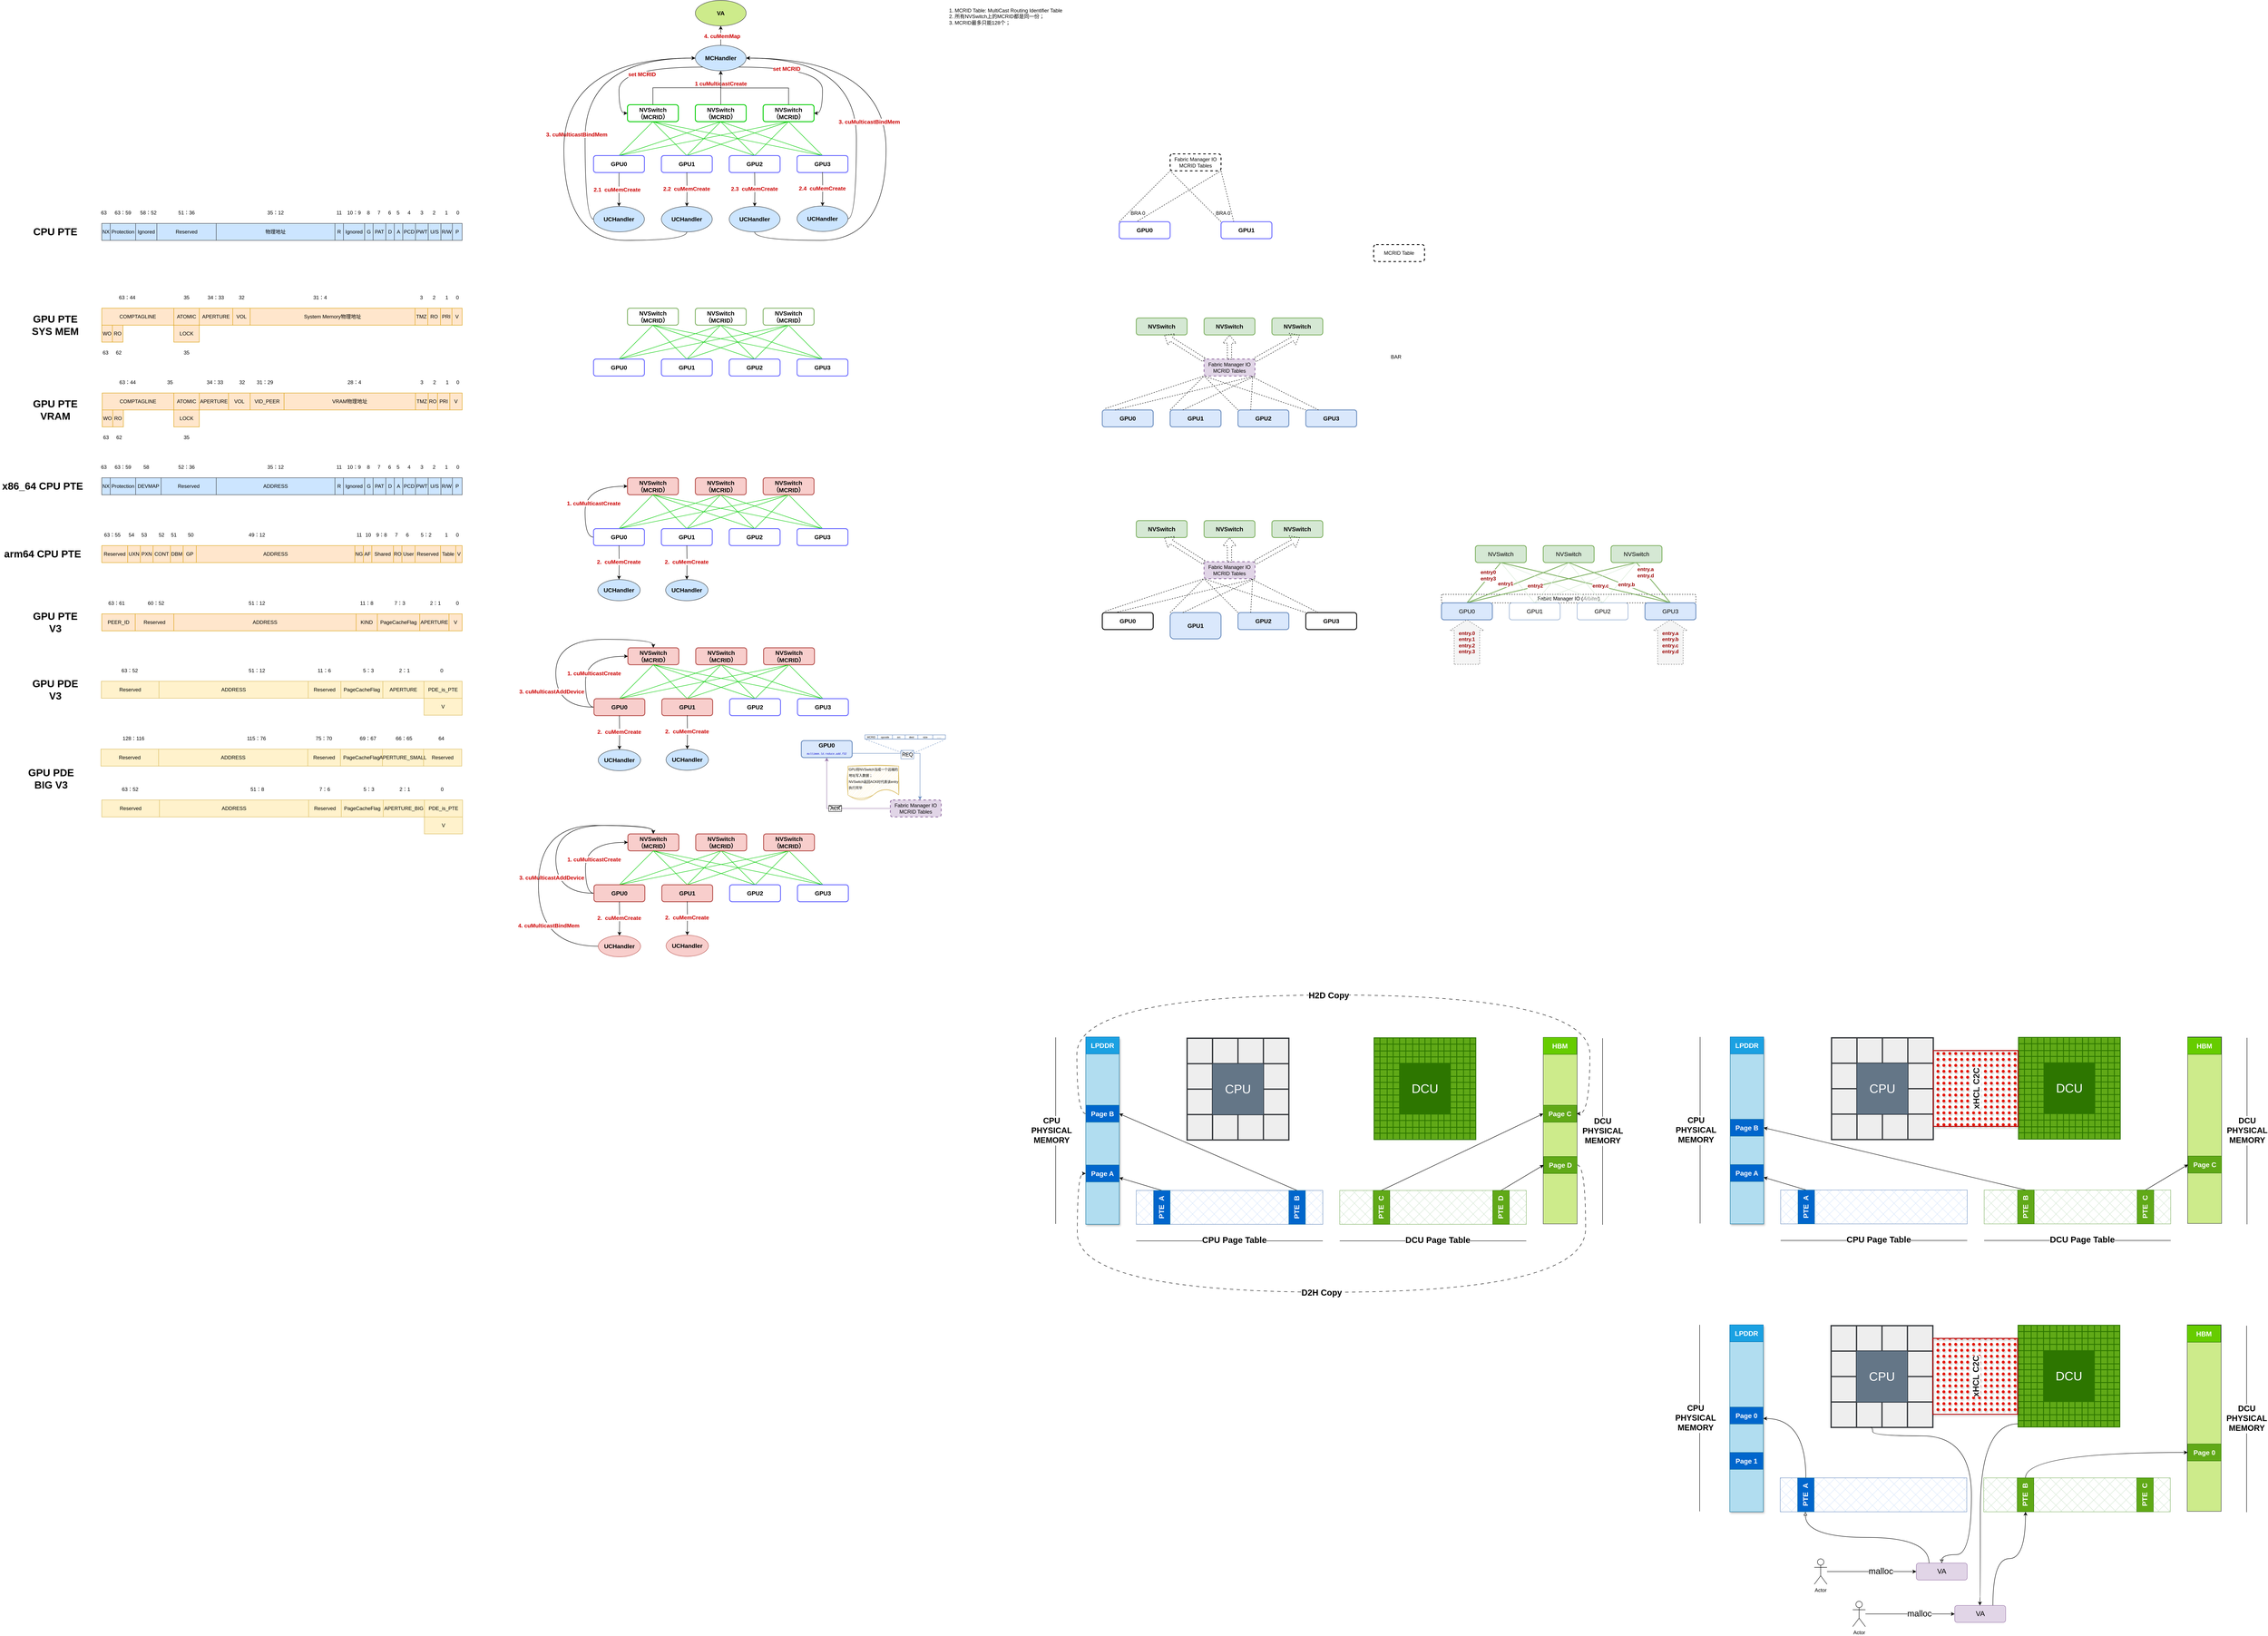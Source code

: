 <mxfile version="26.2.3">
  <diagram name="Page-1" id="d9wSrRjxU6M3m-tKCvw0">
    <mxGraphModel dx="3152" dy="2460" grid="1" gridSize="10" guides="1" tooltips="1" connect="1" arrows="1" fold="1" page="1" pageScale="1" pageWidth="850" pageHeight="1100" math="0" shadow="0">
      <root>
        <mxCell id="0" />
        <mxCell id="1" parent="0" />
        <mxCell id="Zrw1n7WmzKHaE9fEEse0-39" value="Fabirc Manager IO (&lt;i&gt;&lt;font style=&quot;color: rgb(128, 128, 128);&quot;&gt;Arbiter&lt;/font&gt;&lt;/i&gt;)" style="rounded=1;whiteSpace=wrap;html=1;dashed=1;fontStyle=0" parent="1" vertex="1">
          <mxGeometry x="3160" y="1315" width="600" height="20" as="geometry" />
        </mxCell>
        <mxCell id="pMPUyEu7R3_AaXZGhj5S-2" value="" style="childLayout=tableLayout;recursiveResize=0;shadow=0;fillColor=#cce5ff;strokeColor=#36393d;glass=0;rounded=0;" parent="1" vertex="1">
          <mxGeometry y="440" width="850" height="40" as="geometry" />
        </mxCell>
        <mxCell id="pMPUyEu7R3_AaXZGhj5S-3" value="" style="shape=tableRow;horizontal=0;startSize=0;swimlaneHead=0;swimlaneBody=0;top=0;left=0;bottom=0;right=0;dropTarget=0;collapsible=0;recursiveResize=0;expand=0;fontStyle=0;fillColor=none;strokeColor=inherit;" parent="pMPUyEu7R3_AaXZGhj5S-2" vertex="1">
          <mxGeometry width="850" height="40" as="geometry" />
        </mxCell>
        <mxCell id="pMPUyEu7R3_AaXZGhj5S-21" value="NX" style="connectable=0;recursiveResize=0;strokeColor=inherit;fillColor=none;align=center;whiteSpace=wrap;html=1;" parent="pMPUyEu7R3_AaXZGhj5S-3" vertex="1">
          <mxGeometry width="20" height="40" as="geometry">
            <mxRectangle width="20" height="40" as="alternateBounds" />
          </mxGeometry>
        </mxCell>
        <mxCell id="pMPUyEu7R3_AaXZGhj5S-20" value="Protection" style="connectable=0;recursiveResize=0;strokeColor=inherit;fillColor=none;align=center;whiteSpace=wrap;html=1;" parent="pMPUyEu7R3_AaXZGhj5S-3" vertex="1">
          <mxGeometry x="20" width="60" height="40" as="geometry">
            <mxRectangle width="60" height="40" as="alternateBounds" />
          </mxGeometry>
        </mxCell>
        <mxCell id="pMPUyEu7R3_AaXZGhj5S-19" value="Ignored" style="connectable=0;recursiveResize=0;strokeColor=inherit;fillColor=none;align=center;whiteSpace=wrap;html=1;" parent="pMPUyEu7R3_AaXZGhj5S-3" vertex="1">
          <mxGeometry x="80" width="50" height="40" as="geometry">
            <mxRectangle width="50" height="40" as="alternateBounds" />
          </mxGeometry>
        </mxCell>
        <mxCell id="pMPUyEu7R3_AaXZGhj5S-18" value="Reserved" style="connectable=0;recursiveResize=0;strokeColor=inherit;fillColor=none;align=center;whiteSpace=wrap;html=1;" parent="pMPUyEu7R3_AaXZGhj5S-3" vertex="1">
          <mxGeometry x="130" width="140" height="40" as="geometry">
            <mxRectangle width="140" height="40" as="alternateBounds" />
          </mxGeometry>
        </mxCell>
        <mxCell id="pMPUyEu7R3_AaXZGhj5S-17" value="物理地址" style="connectable=0;recursiveResize=0;strokeColor=inherit;fillColor=none;align=center;whiteSpace=wrap;html=1;" parent="pMPUyEu7R3_AaXZGhj5S-3" vertex="1">
          <mxGeometry x="270" width="280" height="40" as="geometry">
            <mxRectangle width="280" height="40" as="alternateBounds" />
          </mxGeometry>
        </mxCell>
        <mxCell id="pMPUyEu7R3_AaXZGhj5S-4" value="R" style="connectable=0;recursiveResize=0;strokeColor=inherit;fillColor=none;align=center;whiteSpace=wrap;html=1;" parent="pMPUyEu7R3_AaXZGhj5S-3" vertex="1">
          <mxGeometry x="550" width="20" height="40" as="geometry">
            <mxRectangle width="20" height="40" as="alternateBounds" />
          </mxGeometry>
        </mxCell>
        <mxCell id="pMPUyEu7R3_AaXZGhj5S-5" value="Ignored" style="connectable=0;recursiveResize=0;strokeColor=inherit;fillColor=none;align=center;whiteSpace=wrap;html=1;" parent="pMPUyEu7R3_AaXZGhj5S-3" vertex="1">
          <mxGeometry x="570" width="50" height="40" as="geometry">
            <mxRectangle width="50" height="40" as="alternateBounds" />
          </mxGeometry>
        </mxCell>
        <mxCell id="pMPUyEu7R3_AaXZGhj5S-6" value="G" style="connectable=0;recursiveResize=0;strokeColor=inherit;fillColor=none;align=center;whiteSpace=wrap;html=1;" parent="pMPUyEu7R3_AaXZGhj5S-3" vertex="1">
          <mxGeometry x="620" width="20" height="40" as="geometry">
            <mxRectangle width="20" height="40" as="alternateBounds" />
          </mxGeometry>
        </mxCell>
        <mxCell id="pMPUyEu7R3_AaXZGhj5S-15" value="PAT" style="connectable=0;recursiveResize=0;strokeColor=inherit;fillColor=none;align=center;whiteSpace=wrap;html=1;" parent="pMPUyEu7R3_AaXZGhj5S-3" vertex="1">
          <mxGeometry x="640" width="30" height="40" as="geometry">
            <mxRectangle width="30" height="40" as="alternateBounds" />
          </mxGeometry>
        </mxCell>
        <mxCell id="pMPUyEu7R3_AaXZGhj5S-16" value="D" style="connectable=0;recursiveResize=0;strokeColor=inherit;fillColor=none;align=center;whiteSpace=wrap;html=1;" parent="pMPUyEu7R3_AaXZGhj5S-3" vertex="1">
          <mxGeometry x="670" width="20" height="40" as="geometry">
            <mxRectangle width="20" height="40" as="alternateBounds" />
          </mxGeometry>
        </mxCell>
        <mxCell id="pMPUyEu7R3_AaXZGhj5S-34" value="A" style="connectable=0;recursiveResize=0;strokeColor=inherit;fillColor=none;align=center;whiteSpace=wrap;html=1;" parent="pMPUyEu7R3_AaXZGhj5S-3" vertex="1">
          <mxGeometry x="690" width="20" height="40" as="geometry">
            <mxRectangle width="20" height="40" as="alternateBounds" />
          </mxGeometry>
        </mxCell>
        <mxCell id="pMPUyEu7R3_AaXZGhj5S-33" value="PCD" style="connectable=0;recursiveResize=0;strokeColor=inherit;fillColor=none;align=center;whiteSpace=wrap;html=1;" parent="pMPUyEu7R3_AaXZGhj5S-3" vertex="1">
          <mxGeometry x="710" width="30" height="40" as="geometry">
            <mxRectangle width="30" height="40" as="alternateBounds" />
          </mxGeometry>
        </mxCell>
        <mxCell id="pMPUyEu7R3_AaXZGhj5S-32" value="PWT" style="connectable=0;recursiveResize=0;strokeColor=inherit;fillColor=none;align=center;whiteSpace=wrap;html=1;" parent="pMPUyEu7R3_AaXZGhj5S-3" vertex="1">
          <mxGeometry x="740" width="30" height="40" as="geometry">
            <mxRectangle width="30" height="40" as="alternateBounds" />
          </mxGeometry>
        </mxCell>
        <mxCell id="pMPUyEu7R3_AaXZGhj5S-31" value="U/S" style="connectable=0;recursiveResize=0;strokeColor=inherit;fillColor=none;align=center;whiteSpace=wrap;html=1;" parent="pMPUyEu7R3_AaXZGhj5S-3" vertex="1">
          <mxGeometry x="770" width="30" height="40" as="geometry">
            <mxRectangle width="30" height="40" as="alternateBounds" />
          </mxGeometry>
        </mxCell>
        <mxCell id="pMPUyEu7R3_AaXZGhj5S-35" value="R/W" style="connectable=0;recursiveResize=0;strokeColor=inherit;fillColor=none;align=center;whiteSpace=wrap;html=1;" parent="pMPUyEu7R3_AaXZGhj5S-3" vertex="1">
          <mxGeometry x="800" width="27" height="40" as="geometry">
            <mxRectangle width="27" height="40" as="alternateBounds" />
          </mxGeometry>
        </mxCell>
        <mxCell id="pMPUyEu7R3_AaXZGhj5S-36" value="P" style="connectable=0;recursiveResize=0;strokeColor=inherit;fillColor=none;align=center;whiteSpace=wrap;html=1;" parent="pMPUyEu7R3_AaXZGhj5S-3" vertex="1">
          <mxGeometry x="827" width="23" height="40" as="geometry">
            <mxRectangle width="23" height="40" as="alternateBounds" />
          </mxGeometry>
        </mxCell>
        <mxCell id="pMPUyEu7R3_AaXZGhj5S-22" value="63" style="text;html=1;align=center;verticalAlign=middle;whiteSpace=wrap;rounded=0;" parent="1" vertex="1">
          <mxGeometry x="-10" y="400" width="30" height="30" as="geometry" />
        </mxCell>
        <mxCell id="pMPUyEu7R3_AaXZGhj5S-23" value="63：59" style="text;html=1;align=center;verticalAlign=middle;whiteSpace=wrap;rounded=0;" parent="1" vertex="1">
          <mxGeometry x="20" y="400" width="60" height="30" as="geometry" />
        </mxCell>
        <mxCell id="pMPUyEu7R3_AaXZGhj5S-24" value="58：52" style="text;html=1;align=center;verticalAlign=middle;whiteSpace=wrap;rounded=0;" parent="1" vertex="1">
          <mxGeometry x="80" y="400" width="60" height="30" as="geometry" />
        </mxCell>
        <mxCell id="pMPUyEu7R3_AaXZGhj5S-25" value="51：36" style="text;html=1;align=center;verticalAlign=middle;whiteSpace=wrap;rounded=0;" parent="1" vertex="1">
          <mxGeometry x="170" y="400" width="60" height="30" as="geometry" />
        </mxCell>
        <mxCell id="pMPUyEu7R3_AaXZGhj5S-26" value="35：12" style="text;html=1;align=center;verticalAlign=middle;whiteSpace=wrap;rounded=0;" parent="1" vertex="1">
          <mxGeometry x="380" y="400" width="60" height="30" as="geometry" />
        </mxCell>
        <mxCell id="pMPUyEu7R3_AaXZGhj5S-27" value="11" style="text;html=1;align=center;verticalAlign=middle;whiteSpace=wrap;rounded=0;" parent="1" vertex="1">
          <mxGeometry x="550" y="400" width="20" height="30" as="geometry" />
        </mxCell>
        <mxCell id="pMPUyEu7R3_AaXZGhj5S-28" value="10：9" style="text;html=1;align=center;verticalAlign=middle;whiteSpace=wrap;rounded=0;" parent="1" vertex="1">
          <mxGeometry x="575" y="400" width="40" height="30" as="geometry" />
        </mxCell>
        <mxCell id="pMPUyEu7R3_AaXZGhj5S-29" value="8" style="text;html=1;align=center;verticalAlign=middle;whiteSpace=wrap;rounded=0;" parent="1" vertex="1">
          <mxGeometry x="624" y="400" width="10" height="30" as="geometry" />
        </mxCell>
        <mxCell id="pMPUyEu7R3_AaXZGhj5S-30" value="7" style="text;html=1;align=center;verticalAlign=middle;whiteSpace=wrap;rounded=0;" parent="1" vertex="1">
          <mxGeometry x="644" y="400" width="20" height="30" as="geometry" />
        </mxCell>
        <mxCell id="pMPUyEu7R3_AaXZGhj5S-37" value="6" style="text;html=1;align=center;verticalAlign=middle;whiteSpace=wrap;rounded=0;" parent="1" vertex="1">
          <mxGeometry x="669" y="400" width="20" height="30" as="geometry" />
        </mxCell>
        <mxCell id="pMPUyEu7R3_AaXZGhj5S-38" value="4" style="text;html=1;align=center;verticalAlign=middle;whiteSpace=wrap;rounded=0;" parent="1" vertex="1">
          <mxGeometry x="715" y="400" width="20" height="30" as="geometry" />
        </mxCell>
        <mxCell id="pMPUyEu7R3_AaXZGhj5S-39" value="2" style="text;html=1;align=center;verticalAlign=middle;whiteSpace=wrap;rounded=0;" parent="1" vertex="1">
          <mxGeometry x="774" y="400" width="20" height="30" as="geometry" />
        </mxCell>
        <mxCell id="pMPUyEu7R3_AaXZGhj5S-40" value="1" style="text;html=1;align=center;verticalAlign=middle;whiteSpace=wrap;rounded=0;" parent="1" vertex="1">
          <mxGeometry x="803" y="400" width="20" height="30" as="geometry" />
        </mxCell>
        <mxCell id="pMPUyEu7R3_AaXZGhj5S-42" value="0" style="text;html=1;align=center;verticalAlign=middle;whiteSpace=wrap;rounded=0;" parent="1" vertex="1">
          <mxGeometry x="830" y="400" width="20" height="30" as="geometry" />
        </mxCell>
        <mxCell id="pMPUyEu7R3_AaXZGhj5S-45" value="3" style="text;html=1;align=center;verticalAlign=middle;whiteSpace=wrap;rounded=0;" parent="1" vertex="1">
          <mxGeometry x="745" y="400" width="20" height="30" as="geometry" />
        </mxCell>
        <mxCell id="pMPUyEu7R3_AaXZGhj5S-46" value="5" style="text;html=1;align=center;verticalAlign=middle;whiteSpace=wrap;rounded=0;" parent="1" vertex="1">
          <mxGeometry x="689" y="400" width="20" height="30" as="geometry" />
        </mxCell>
        <mxCell id="pMPUyEu7R3_AaXZGhj5S-47" value="" style="childLayout=tableLayout;recursiveResize=0;shadow=0;fillColor=#ffe6cc;strokeColor=#d79b00;glass=0;rounded=0;" parent="1" vertex="1">
          <mxGeometry y="640" width="850" height="40" as="geometry" />
        </mxCell>
        <mxCell id="pMPUyEu7R3_AaXZGhj5S-48" value="" style="shape=tableRow;horizontal=0;startSize=0;swimlaneHead=0;swimlaneBody=0;top=0;left=0;bottom=0;right=0;dropTarget=0;collapsible=0;recursiveResize=0;expand=0;fontStyle=0;fillColor=none;strokeColor=inherit;" parent="pMPUyEu7R3_AaXZGhj5S-47" vertex="1">
          <mxGeometry width="850" height="40" as="geometry" />
        </mxCell>
        <mxCell id="pMPUyEu7R3_AaXZGhj5S-86" value="COMPTAGLINE" style="connectable=0;recursiveResize=0;strokeColor=inherit;fillColor=none;align=center;whiteSpace=wrap;html=1;" parent="pMPUyEu7R3_AaXZGhj5S-48" vertex="1">
          <mxGeometry width="170" height="40" as="geometry">
            <mxRectangle width="170" height="40" as="alternateBounds" />
          </mxGeometry>
        </mxCell>
        <mxCell id="pMPUyEu7R3_AaXZGhj5S-85" value="ATOMIC" style="connectable=0;recursiveResize=0;strokeColor=inherit;fillColor=none;align=center;whiteSpace=wrap;html=1;" parent="pMPUyEu7R3_AaXZGhj5S-48" vertex="1">
          <mxGeometry x="170" width="60" height="40" as="geometry">
            <mxRectangle width="60" height="40" as="alternateBounds" />
          </mxGeometry>
        </mxCell>
        <mxCell id="pMPUyEu7R3_AaXZGhj5S-83" value="APERTURE" style="connectable=0;recursiveResize=0;strokeColor=inherit;fillColor=none;align=center;whiteSpace=wrap;html=1;" parent="pMPUyEu7R3_AaXZGhj5S-48" vertex="1">
          <mxGeometry x="230" width="79" height="40" as="geometry">
            <mxRectangle width="79" height="40" as="alternateBounds" />
          </mxGeometry>
        </mxCell>
        <mxCell id="pMPUyEu7R3_AaXZGhj5S-82" value="VOL" style="connectable=0;recursiveResize=0;strokeColor=inherit;fillColor=none;align=center;whiteSpace=wrap;html=1;" parent="pMPUyEu7R3_AaXZGhj5S-48" vertex="1">
          <mxGeometry x="309" width="41" height="40" as="geometry">
            <mxRectangle width="41" height="40" as="alternateBounds" />
          </mxGeometry>
        </mxCell>
        <mxCell id="pMPUyEu7R3_AaXZGhj5S-53" value="System Memory物理地址" style="connectable=0;recursiveResize=0;strokeColor=inherit;fillColor=none;align=center;whiteSpace=wrap;html=1;" parent="pMPUyEu7R3_AaXZGhj5S-48" vertex="1">
          <mxGeometry x="350" width="389" height="40" as="geometry">
            <mxRectangle width="389" height="40" as="alternateBounds" />
          </mxGeometry>
        </mxCell>
        <mxCell id="pMPUyEu7R3_AaXZGhj5S-61" value="TMZ" style="connectable=0;recursiveResize=0;strokeColor=inherit;fillColor=none;align=center;whiteSpace=wrap;html=1;" parent="pMPUyEu7R3_AaXZGhj5S-48" vertex="1">
          <mxGeometry x="739" width="30" height="40" as="geometry">
            <mxRectangle width="30" height="40" as="alternateBounds" />
          </mxGeometry>
        </mxCell>
        <mxCell id="pMPUyEu7R3_AaXZGhj5S-62" value="RO" style="connectable=0;recursiveResize=0;strokeColor=inherit;fillColor=none;align=center;whiteSpace=wrap;html=1;" parent="pMPUyEu7R3_AaXZGhj5S-48" vertex="1">
          <mxGeometry x="769" width="30" height="40" as="geometry">
            <mxRectangle width="30" height="40" as="alternateBounds" />
          </mxGeometry>
        </mxCell>
        <mxCell id="pMPUyEu7R3_AaXZGhj5S-63" value="PRI" style="connectable=0;recursiveResize=0;strokeColor=inherit;fillColor=none;align=center;whiteSpace=wrap;html=1;" parent="pMPUyEu7R3_AaXZGhj5S-48" vertex="1">
          <mxGeometry x="799" width="27" height="40" as="geometry">
            <mxRectangle width="27" height="40" as="alternateBounds" />
          </mxGeometry>
        </mxCell>
        <mxCell id="pMPUyEu7R3_AaXZGhj5S-64" value="V" style="connectable=0;recursiveResize=0;strokeColor=inherit;fillColor=none;align=center;whiteSpace=wrap;html=1;" parent="pMPUyEu7R3_AaXZGhj5S-48" vertex="1">
          <mxGeometry x="826" width="24" height="40" as="geometry">
            <mxRectangle width="24" height="40" as="alternateBounds" />
          </mxGeometry>
        </mxCell>
        <mxCell id="pMPUyEu7R3_AaXZGhj5S-87" value="0" style="text;html=1;align=center;verticalAlign=middle;whiteSpace=wrap;rounded=0;" parent="1" vertex="1">
          <mxGeometry x="829" y="600" width="20" height="30" as="geometry" />
        </mxCell>
        <mxCell id="pMPUyEu7R3_AaXZGhj5S-91" value="1" style="text;html=1;align=center;verticalAlign=middle;whiteSpace=wrap;rounded=0;" parent="1" vertex="1">
          <mxGeometry x="804" y="600" width="20" height="30" as="geometry" />
        </mxCell>
        <mxCell id="pMPUyEu7R3_AaXZGhj5S-92" value="2" style="text;html=1;align=center;verticalAlign=middle;whiteSpace=wrap;rounded=0;" parent="1" vertex="1">
          <mxGeometry x="774" y="600" width="20" height="30" as="geometry" />
        </mxCell>
        <mxCell id="pMPUyEu7R3_AaXZGhj5S-93" value="3" style="text;html=1;align=center;verticalAlign=middle;whiteSpace=wrap;rounded=0;" parent="1" vertex="1">
          <mxGeometry x="744" y="600" width="20" height="30" as="geometry" />
        </mxCell>
        <mxCell id="pMPUyEu7R3_AaXZGhj5S-94" value="31：4" style="text;html=1;align=center;verticalAlign=middle;whiteSpace=wrap;rounded=0;" parent="1" vertex="1">
          <mxGeometry x="490" y="600" width="50" height="30" as="geometry" />
        </mxCell>
        <mxCell id="pMPUyEu7R3_AaXZGhj5S-95" value="32" style="text;html=1;align=center;verticalAlign=middle;whiteSpace=wrap;rounded=0;" parent="1" vertex="1">
          <mxGeometry x="320" y="600" width="20" height="30" as="geometry" />
        </mxCell>
        <mxCell id="pMPUyEu7R3_AaXZGhj5S-96" value="34：33" style="text;html=1;align=center;verticalAlign=middle;whiteSpace=wrap;rounded=0;" parent="1" vertex="1">
          <mxGeometry x="239" y="600" width="60" height="30" as="geometry" />
        </mxCell>
        <mxCell id="pMPUyEu7R3_AaXZGhj5S-97" value="35" style="text;html=1;align=center;verticalAlign=middle;whiteSpace=wrap;rounded=0;" parent="1" vertex="1">
          <mxGeometry x="190" y="600" width="20" height="30" as="geometry" />
        </mxCell>
        <mxCell id="pMPUyEu7R3_AaXZGhj5S-99" value="63：44" style="text;html=1;align=center;verticalAlign=middle;whiteSpace=wrap;rounded=0;" parent="1" vertex="1">
          <mxGeometry x="30" y="600" width="60" height="30" as="geometry" />
        </mxCell>
        <mxCell id="pMPUyEu7R3_AaXZGhj5S-113" value="" style="shape=table;startSize=0;container=1;collapsible=0;childLayout=tableLayout;fillColor=#ffe6cc;strokeColor=#d79b00;" parent="1" vertex="1">
          <mxGeometry y="680" width="50" height="40" as="geometry" />
        </mxCell>
        <mxCell id="pMPUyEu7R3_AaXZGhj5S-114" value="" style="shape=tableRow;horizontal=0;startSize=0;swimlaneHead=0;swimlaneBody=0;strokeColor=inherit;top=0;left=0;bottom=0;right=0;collapsible=0;dropTarget=0;fillColor=none;points=[[0,0.5],[1,0.5]];portConstraint=eastwest;" parent="pMPUyEu7R3_AaXZGhj5S-113" vertex="1">
          <mxGeometry width="50" height="40" as="geometry" />
        </mxCell>
        <mxCell id="pMPUyEu7R3_AaXZGhj5S-115" value="WO" style="shape=partialRectangle;html=1;whiteSpace=wrap;connectable=0;strokeColor=inherit;overflow=hidden;fillColor=none;top=0;left=0;bottom=0;right=0;pointerEvents=1;" parent="pMPUyEu7R3_AaXZGhj5S-114" vertex="1">
          <mxGeometry width="25" height="40" as="geometry">
            <mxRectangle width="25" height="40" as="alternateBounds" />
          </mxGeometry>
        </mxCell>
        <mxCell id="pMPUyEu7R3_AaXZGhj5S-116" value="RO" style="shape=partialRectangle;html=1;whiteSpace=wrap;connectable=0;strokeColor=inherit;overflow=hidden;fillColor=none;top=0;left=0;bottom=0;right=0;pointerEvents=1;" parent="pMPUyEu7R3_AaXZGhj5S-114" vertex="1">
          <mxGeometry x="25" width="25" height="40" as="geometry">
            <mxRectangle width="25" height="40" as="alternateBounds" />
          </mxGeometry>
        </mxCell>
        <mxCell id="pMPUyEu7R3_AaXZGhj5S-126" value="63" style="text;html=1;align=center;verticalAlign=middle;whiteSpace=wrap;rounded=0;" parent="1" vertex="1">
          <mxGeometry x="-1" y="730" width="20" height="30" as="geometry" />
        </mxCell>
        <mxCell id="pMPUyEu7R3_AaXZGhj5S-127" value="62" style="text;html=1;align=center;verticalAlign=middle;whiteSpace=wrap;rounded=0;" parent="1" vertex="1">
          <mxGeometry x="30" y="730" width="20" height="30" as="geometry" />
        </mxCell>
        <mxCell id="pMPUyEu7R3_AaXZGhj5S-129" value="" style="childLayout=tableLayout;recursiveResize=0;shadow=0;fillColor=#ffe6cc;strokeColor=#d79b00;glass=0;rounded=0;" parent="1" vertex="1">
          <mxGeometry x="1" y="840" width="849" height="40" as="geometry" />
        </mxCell>
        <mxCell id="pMPUyEu7R3_AaXZGhj5S-130" value="" style="shape=tableRow;horizontal=0;startSize=0;swimlaneHead=0;swimlaneBody=0;top=0;left=0;bottom=0;right=0;dropTarget=0;collapsible=0;recursiveResize=0;expand=0;fontStyle=0;fillColor=none;strokeColor=inherit;" parent="pMPUyEu7R3_AaXZGhj5S-129" vertex="1">
          <mxGeometry width="849" height="40" as="geometry" />
        </mxCell>
        <mxCell id="pMPUyEu7R3_AaXZGhj5S-131" value="COMPTAGLINE" style="connectable=0;recursiveResize=0;strokeColor=inherit;fillColor=none;align=center;whiteSpace=wrap;html=1;" parent="pMPUyEu7R3_AaXZGhj5S-130" vertex="1">
          <mxGeometry width="169" height="40" as="geometry">
            <mxRectangle width="169" height="40" as="alternateBounds" />
          </mxGeometry>
        </mxCell>
        <mxCell id="pMPUyEu7R3_AaXZGhj5S-132" value="ATOMIC" style="connectable=0;recursiveResize=0;strokeColor=inherit;fillColor=none;align=center;whiteSpace=wrap;html=1;" parent="pMPUyEu7R3_AaXZGhj5S-130" vertex="1">
          <mxGeometry x="169" width="60" height="40" as="geometry">
            <mxRectangle width="60" height="40" as="alternateBounds" />
          </mxGeometry>
        </mxCell>
        <mxCell id="pMPUyEu7R3_AaXZGhj5S-133" value="APERTURE" style="connectable=0;recursiveResize=0;strokeColor=inherit;fillColor=none;align=center;whiteSpace=wrap;html=1;" parent="pMPUyEu7R3_AaXZGhj5S-130" vertex="1">
          <mxGeometry x="229" width="69" height="40" as="geometry">
            <mxRectangle width="69" height="40" as="alternateBounds" />
          </mxGeometry>
        </mxCell>
        <mxCell id="pMPUyEu7R3_AaXZGhj5S-134" value="VOL" style="connectable=0;recursiveResize=0;strokeColor=inherit;fillColor=none;align=center;whiteSpace=wrap;html=1;" parent="pMPUyEu7R3_AaXZGhj5S-130" vertex="1">
          <mxGeometry x="298" width="51" height="40" as="geometry">
            <mxRectangle width="51" height="40" as="alternateBounds" />
          </mxGeometry>
        </mxCell>
        <mxCell id="pMPUyEu7R3_AaXZGhj5S-159" value="VID_PEER" style="connectable=0;recursiveResize=0;strokeColor=inherit;fillColor=none;align=center;whiteSpace=wrap;html=1;" parent="pMPUyEu7R3_AaXZGhj5S-130" vertex="1">
          <mxGeometry x="349" width="80" height="40" as="geometry">
            <mxRectangle width="80" height="40" as="alternateBounds" />
          </mxGeometry>
        </mxCell>
        <mxCell id="pMPUyEu7R3_AaXZGhj5S-135" value="VRAM物理地址" style="connectable=0;recursiveResize=0;strokeColor=inherit;fillColor=none;align=center;whiteSpace=wrap;html=1;" parent="pMPUyEu7R3_AaXZGhj5S-130" vertex="1">
          <mxGeometry x="429" width="310" height="40" as="geometry">
            <mxRectangle width="310" height="40" as="alternateBounds" />
          </mxGeometry>
        </mxCell>
        <mxCell id="pMPUyEu7R3_AaXZGhj5S-136" value="TMZ" style="connectable=0;recursiveResize=0;strokeColor=inherit;fillColor=none;align=center;whiteSpace=wrap;html=1;" parent="pMPUyEu7R3_AaXZGhj5S-130" vertex="1">
          <mxGeometry x="739" width="30" height="40" as="geometry">
            <mxRectangle width="30" height="40" as="alternateBounds" />
          </mxGeometry>
        </mxCell>
        <mxCell id="pMPUyEu7R3_AaXZGhj5S-137" value="RO" style="connectable=0;recursiveResize=0;strokeColor=inherit;fillColor=none;align=center;whiteSpace=wrap;html=1;" parent="pMPUyEu7R3_AaXZGhj5S-130" vertex="1">
          <mxGeometry x="769" width="22" height="40" as="geometry">
            <mxRectangle width="22" height="40" as="alternateBounds" />
          </mxGeometry>
        </mxCell>
        <mxCell id="pMPUyEu7R3_AaXZGhj5S-138" value="PRI" style="connectable=0;recursiveResize=0;strokeColor=inherit;fillColor=none;align=center;whiteSpace=wrap;html=1;" parent="pMPUyEu7R3_AaXZGhj5S-130" vertex="1">
          <mxGeometry x="791" width="29" height="40" as="geometry">
            <mxRectangle width="29" height="40" as="alternateBounds" />
          </mxGeometry>
        </mxCell>
        <mxCell id="pMPUyEu7R3_AaXZGhj5S-139" value="V" style="connectable=0;recursiveResize=0;strokeColor=inherit;fillColor=none;align=center;whiteSpace=wrap;html=1;" parent="pMPUyEu7R3_AaXZGhj5S-130" vertex="1">
          <mxGeometry x="820" width="29" height="40" as="geometry">
            <mxRectangle width="29" height="40" as="alternateBounds" />
          </mxGeometry>
        </mxCell>
        <mxCell id="pMPUyEu7R3_AaXZGhj5S-140" value="0" style="text;html=1;align=center;verticalAlign=middle;whiteSpace=wrap;rounded=0;" parent="1" vertex="1">
          <mxGeometry x="830" y="800" width="20" height="30" as="geometry" />
        </mxCell>
        <mxCell id="pMPUyEu7R3_AaXZGhj5S-141" value="1" style="text;html=1;align=center;verticalAlign=middle;whiteSpace=wrap;rounded=0;" parent="1" vertex="1">
          <mxGeometry x="805" y="800" width="20" height="30" as="geometry" />
        </mxCell>
        <mxCell id="pMPUyEu7R3_AaXZGhj5S-142" value="2" style="text;html=1;align=center;verticalAlign=middle;whiteSpace=wrap;rounded=0;" parent="1" vertex="1">
          <mxGeometry x="775" y="800" width="20" height="30" as="geometry" />
        </mxCell>
        <mxCell id="pMPUyEu7R3_AaXZGhj5S-143" value="3" style="text;html=1;align=center;verticalAlign=middle;whiteSpace=wrap;rounded=0;" parent="1" vertex="1">
          <mxGeometry x="745" y="800" width="20" height="30" as="geometry" />
        </mxCell>
        <mxCell id="pMPUyEu7R3_AaXZGhj5S-144" value="28：4" style="text;html=1;align=center;verticalAlign=middle;whiteSpace=wrap;rounded=0;" parent="1" vertex="1">
          <mxGeometry x="571" y="800" width="50" height="30" as="geometry" />
        </mxCell>
        <mxCell id="pMPUyEu7R3_AaXZGhj5S-145" value="32" style="text;html=1;align=center;verticalAlign=middle;whiteSpace=wrap;rounded=0;" parent="1" vertex="1">
          <mxGeometry x="321" y="800" width="20" height="30" as="geometry" />
        </mxCell>
        <mxCell id="pMPUyEu7R3_AaXZGhj5S-146" value="34：33" style="text;html=1;align=center;verticalAlign=middle;whiteSpace=wrap;rounded=0;" parent="1" vertex="1">
          <mxGeometry x="237" y="800" width="60" height="30" as="geometry" />
        </mxCell>
        <mxCell id="pMPUyEu7R3_AaXZGhj5S-147" value="35" style="text;html=1;align=center;verticalAlign=middle;whiteSpace=wrap;rounded=0;" parent="1" vertex="1">
          <mxGeometry x="151" y="800" width="20" height="30" as="geometry" />
        </mxCell>
        <mxCell id="pMPUyEu7R3_AaXZGhj5S-148" value="63：44" style="text;html=1;align=center;verticalAlign=middle;whiteSpace=wrap;rounded=0;" parent="1" vertex="1">
          <mxGeometry x="31" y="800" width="60" height="30" as="geometry" />
        </mxCell>
        <mxCell id="pMPUyEu7R3_AaXZGhj5S-149" value="" style="shape=table;startSize=0;container=1;collapsible=0;childLayout=tableLayout;fillColor=#ffe6cc;strokeColor=#d79b00;" parent="1" vertex="1">
          <mxGeometry x="1" y="880" width="50" height="40" as="geometry" />
        </mxCell>
        <mxCell id="pMPUyEu7R3_AaXZGhj5S-150" value="" style="shape=tableRow;horizontal=0;startSize=0;swimlaneHead=0;swimlaneBody=0;strokeColor=inherit;top=0;left=0;bottom=0;right=0;collapsible=0;dropTarget=0;fillColor=none;points=[[0,0.5],[1,0.5]];portConstraint=eastwest;" parent="pMPUyEu7R3_AaXZGhj5S-149" vertex="1">
          <mxGeometry width="50" height="40" as="geometry" />
        </mxCell>
        <mxCell id="pMPUyEu7R3_AaXZGhj5S-151" value="WO" style="shape=partialRectangle;html=1;whiteSpace=wrap;connectable=0;strokeColor=inherit;overflow=hidden;fillColor=none;top=0;left=0;bottom=0;right=0;pointerEvents=1;" parent="pMPUyEu7R3_AaXZGhj5S-150" vertex="1">
          <mxGeometry width="25" height="40" as="geometry">
            <mxRectangle width="25" height="40" as="alternateBounds" />
          </mxGeometry>
        </mxCell>
        <mxCell id="pMPUyEu7R3_AaXZGhj5S-152" value="RO" style="shape=partialRectangle;html=1;whiteSpace=wrap;connectable=0;strokeColor=inherit;overflow=hidden;fillColor=none;top=0;left=0;bottom=0;right=0;pointerEvents=1;" parent="pMPUyEu7R3_AaXZGhj5S-150" vertex="1">
          <mxGeometry x="25" width="25" height="40" as="geometry">
            <mxRectangle width="25" height="40" as="alternateBounds" />
          </mxGeometry>
        </mxCell>
        <mxCell id="pMPUyEu7R3_AaXZGhj5S-153" value="63" style="text;html=1;align=center;verticalAlign=middle;whiteSpace=wrap;rounded=0;" parent="1" vertex="1">
          <mxGeometry y="930" width="20" height="30" as="geometry" />
        </mxCell>
        <mxCell id="pMPUyEu7R3_AaXZGhj5S-154" value="62" style="text;html=1;align=center;verticalAlign=middle;whiteSpace=wrap;rounded=0;" parent="1" vertex="1">
          <mxGeometry x="31" y="930" width="20" height="30" as="geometry" />
        </mxCell>
        <mxCell id="pMPUyEu7R3_AaXZGhj5S-155" value="" style="shape=table;startSize=0;container=1;collapsible=0;childLayout=tableLayout;fillColor=#ffe6cc;strokeColor=#d79b00;" parent="1" vertex="1">
          <mxGeometry x="170" y="680" width="60" height="40" as="geometry" />
        </mxCell>
        <mxCell id="pMPUyEu7R3_AaXZGhj5S-156" value="" style="shape=tableRow;horizontal=0;startSize=0;swimlaneHead=0;swimlaneBody=0;strokeColor=inherit;top=0;left=0;bottom=0;right=0;collapsible=0;dropTarget=0;fillColor=none;points=[[0,0.5],[1,0.5]];portConstraint=eastwest;" parent="pMPUyEu7R3_AaXZGhj5S-155" vertex="1">
          <mxGeometry width="60" height="40" as="geometry" />
        </mxCell>
        <mxCell id="pMPUyEu7R3_AaXZGhj5S-157" value="LOCK" style="shape=partialRectangle;html=1;whiteSpace=wrap;connectable=0;strokeColor=inherit;overflow=hidden;fillColor=none;top=0;left=0;bottom=0;right=0;pointerEvents=1;" parent="pMPUyEu7R3_AaXZGhj5S-156" vertex="1">
          <mxGeometry width="60" height="40" as="geometry">
            <mxRectangle width="60" height="40" as="alternateBounds" />
          </mxGeometry>
        </mxCell>
        <mxCell id="pMPUyEu7R3_AaXZGhj5S-158" value="35" style="text;html=1;align=center;verticalAlign=middle;whiteSpace=wrap;rounded=0;" parent="1" vertex="1">
          <mxGeometry x="190" y="730" width="20" height="30" as="geometry" />
        </mxCell>
        <mxCell id="pMPUyEu7R3_AaXZGhj5S-160" value="31：29" style="text;html=1;align=center;verticalAlign=middle;whiteSpace=wrap;rounded=0;" parent="1" vertex="1">
          <mxGeometry x="360" y="800" width="50" height="30" as="geometry" />
        </mxCell>
        <mxCell id="pMPUyEu7R3_AaXZGhj5S-161" value="" style="shape=table;startSize=0;container=1;collapsible=0;childLayout=tableLayout;fillColor=#ffe6cc;strokeColor=#d79b00;" parent="1" vertex="1">
          <mxGeometry x="170" y="880" width="60" height="40" as="geometry" />
        </mxCell>
        <mxCell id="pMPUyEu7R3_AaXZGhj5S-162" value="" style="shape=tableRow;horizontal=0;startSize=0;swimlaneHead=0;swimlaneBody=0;strokeColor=inherit;top=0;left=0;bottom=0;right=0;collapsible=0;dropTarget=0;fillColor=none;points=[[0,0.5],[1,0.5]];portConstraint=eastwest;" parent="pMPUyEu7R3_AaXZGhj5S-161" vertex="1">
          <mxGeometry width="60" height="40" as="geometry" />
        </mxCell>
        <mxCell id="pMPUyEu7R3_AaXZGhj5S-163" value="LOCK" style="shape=partialRectangle;html=1;whiteSpace=wrap;connectable=0;strokeColor=inherit;overflow=hidden;fillColor=none;top=0;left=0;bottom=0;right=0;pointerEvents=1;" parent="pMPUyEu7R3_AaXZGhj5S-162" vertex="1">
          <mxGeometry width="60" height="40" as="geometry">
            <mxRectangle width="60" height="40" as="alternateBounds" />
          </mxGeometry>
        </mxCell>
        <mxCell id="pMPUyEu7R3_AaXZGhj5S-164" value="35" style="text;html=1;align=center;verticalAlign=middle;whiteSpace=wrap;rounded=0;" parent="1" vertex="1">
          <mxGeometry x="190" y="930" width="20" height="30" as="geometry" />
        </mxCell>
        <mxCell id="pMPUyEu7R3_AaXZGhj5S-165" value="CPU PTE" style="text;strokeColor=none;fillColor=none;html=1;fontSize=24;fontStyle=1;verticalAlign=middle;align=center;" parent="1" vertex="1">
          <mxGeometry x="-160" y="440" width="100" height="40" as="geometry" />
        </mxCell>
        <mxCell id="pMPUyEu7R3_AaXZGhj5S-166" value="GPU PTE&lt;div&gt;SYS MEM&lt;/div&gt;" style="text;strokeColor=none;fillColor=none;html=1;fontSize=24;fontStyle=1;verticalAlign=middle;align=center;" parent="1" vertex="1">
          <mxGeometry x="-160" y="640" width="100" height="80" as="geometry" />
        </mxCell>
        <mxCell id="pMPUyEu7R3_AaXZGhj5S-167" value="GPU PTE&lt;div&gt;VRAM&lt;/div&gt;" style="text;strokeColor=none;fillColor=none;html=1;fontSize=24;fontStyle=1;verticalAlign=middle;align=center;" parent="1" vertex="1">
          <mxGeometry x="-160" y="840" width="100" height="80" as="geometry" />
        </mxCell>
        <mxCell id="pMPUyEu7R3_AaXZGhj5S-168" value="" style="childLayout=tableLayout;recursiveResize=0;shadow=0;fillColor=#ffe6cc;strokeColor=#d79b00;glass=0;rounded=0;" parent="1" vertex="1">
          <mxGeometry y="1361" width="850" height="40" as="geometry" />
        </mxCell>
        <mxCell id="pMPUyEu7R3_AaXZGhj5S-169" value="" style="shape=tableRow;horizontal=0;startSize=0;swimlaneHead=0;swimlaneBody=0;top=0;left=0;bottom=0;right=0;dropTarget=0;collapsible=0;recursiveResize=0;expand=0;fontStyle=0;fillColor=none;strokeColor=inherit;" parent="pMPUyEu7R3_AaXZGhj5S-168" vertex="1">
          <mxGeometry width="850" height="40" as="geometry" />
        </mxCell>
        <mxCell id="pMPUyEu7R3_AaXZGhj5S-173" value="PEER_ID" style="connectable=0;recursiveResize=0;strokeColor=inherit;fillColor=none;align=center;whiteSpace=wrap;html=1;" parent="pMPUyEu7R3_AaXZGhj5S-169" vertex="1">
          <mxGeometry width="79" height="40" as="geometry">
            <mxRectangle width="79" height="40" as="alternateBounds" />
          </mxGeometry>
        </mxCell>
        <mxCell id="pMPUyEu7R3_AaXZGhj5S-174" value="Reserved" style="connectable=0;recursiveResize=0;strokeColor=inherit;fillColor=none;align=center;whiteSpace=wrap;html=1;" parent="pMPUyEu7R3_AaXZGhj5S-169" vertex="1">
          <mxGeometry x="79" width="91" height="40" as="geometry">
            <mxRectangle width="91" height="40" as="alternateBounds" />
          </mxGeometry>
        </mxCell>
        <mxCell id="pMPUyEu7R3_AaXZGhj5S-175" value="ADDRESS" style="connectable=0;recursiveResize=0;strokeColor=inherit;fillColor=none;align=center;whiteSpace=wrap;html=1;" parent="pMPUyEu7R3_AaXZGhj5S-169" vertex="1">
          <mxGeometry x="170" width="430" height="40" as="geometry">
            <mxRectangle width="430" height="40" as="alternateBounds" />
          </mxGeometry>
        </mxCell>
        <mxCell id="pMPUyEu7R3_AaXZGhj5S-176" value="KIND" style="connectable=0;recursiveResize=0;strokeColor=inherit;fillColor=none;align=center;whiteSpace=wrap;html=1;" parent="pMPUyEu7R3_AaXZGhj5S-169" vertex="1">
          <mxGeometry x="600" width="50" height="40" as="geometry">
            <mxRectangle width="50" height="40" as="alternateBounds" />
          </mxGeometry>
        </mxCell>
        <mxCell id="pMPUyEu7R3_AaXZGhj5S-177" value="PageCacheFlag" style="connectable=0;recursiveResize=0;strokeColor=inherit;fillColor=none;align=center;whiteSpace=wrap;html=1;" parent="pMPUyEu7R3_AaXZGhj5S-169" vertex="1">
          <mxGeometry x="650" width="100" height="40" as="geometry">
            <mxRectangle width="100" height="40" as="alternateBounds" />
          </mxGeometry>
        </mxCell>
        <mxCell id="pMPUyEu7R3_AaXZGhj5S-178" value="APERTURE" style="connectable=0;recursiveResize=0;strokeColor=inherit;fillColor=none;align=center;whiteSpace=wrap;html=1;" parent="pMPUyEu7R3_AaXZGhj5S-169" vertex="1">
          <mxGeometry x="750" width="69" height="40" as="geometry">
            <mxRectangle width="69" height="40" as="alternateBounds" />
          </mxGeometry>
        </mxCell>
        <mxCell id="pMPUyEu7R3_AaXZGhj5S-179" value="V" style="connectable=0;recursiveResize=0;strokeColor=inherit;fillColor=none;align=center;whiteSpace=wrap;html=1;" parent="pMPUyEu7R3_AaXZGhj5S-169" vertex="1">
          <mxGeometry x="819" width="31" height="40" as="geometry">
            <mxRectangle width="31" height="40" as="alternateBounds" />
          </mxGeometry>
        </mxCell>
        <mxCell id="pMPUyEu7R3_AaXZGhj5S-181" value="0" style="text;html=1;align=center;verticalAlign=middle;whiteSpace=wrap;rounded=0;" parent="1" vertex="1">
          <mxGeometry x="829" y="1321" width="20" height="30" as="geometry" />
        </mxCell>
        <mxCell id="pMPUyEu7R3_AaXZGhj5S-182" value="2：1" style="text;html=1;align=center;verticalAlign=middle;whiteSpace=wrap;rounded=0;" parent="1" vertex="1">
          <mxGeometry x="762" y="1321" width="50" height="30" as="geometry" />
        </mxCell>
        <mxCell id="pMPUyEu7R3_AaXZGhj5S-183" value="7：3" style="text;html=1;align=center;verticalAlign=middle;whiteSpace=wrap;rounded=0;" parent="1" vertex="1">
          <mxGeometry x="678" y="1321" width="50" height="30" as="geometry" />
        </mxCell>
        <mxCell id="pMPUyEu7R3_AaXZGhj5S-184" value="11：8" style="text;html=1;align=center;verticalAlign=middle;whiteSpace=wrap;rounded=0;" parent="1" vertex="1">
          <mxGeometry x="600" y="1321" width="50" height="30" as="geometry" />
        </mxCell>
        <mxCell id="pMPUyEu7R3_AaXZGhj5S-185" value="51：12" style="text;html=1;align=center;verticalAlign=middle;whiteSpace=wrap;rounded=0;" parent="1" vertex="1">
          <mxGeometry x="341" y="1321" width="50" height="30" as="geometry" />
        </mxCell>
        <mxCell id="pMPUyEu7R3_AaXZGhj5S-186" value="60：52" style="text;html=1;align=center;verticalAlign=middle;whiteSpace=wrap;rounded=0;" parent="1" vertex="1">
          <mxGeometry x="103" y="1321" width="50" height="30" as="geometry" />
        </mxCell>
        <mxCell id="pMPUyEu7R3_AaXZGhj5S-187" value="63：61" style="text;html=1;align=center;verticalAlign=middle;whiteSpace=wrap;rounded=0;" parent="1" vertex="1">
          <mxGeometry x="10" y="1321" width="50" height="30" as="geometry" />
        </mxCell>
        <mxCell id="pMPUyEu7R3_AaXZGhj5S-188" value="GPU PTE&lt;div&gt;V3&lt;/div&gt;" style="text;strokeColor=none;fillColor=none;html=1;fontSize=24;fontStyle=1;verticalAlign=middle;align=center;" parent="1" vertex="1">
          <mxGeometry x="-160" y="1341" width="100" height="80" as="geometry" />
        </mxCell>
        <mxCell id="pMPUyEu7R3_AaXZGhj5S-189" value="" style="childLayout=tableLayout;recursiveResize=0;shadow=0;fillColor=#cce5ff;strokeColor=#36393d;glass=0;rounded=0;" parent="1" vertex="1">
          <mxGeometry y="1040" width="850" height="40" as="geometry" />
        </mxCell>
        <mxCell id="pMPUyEu7R3_AaXZGhj5S-190" value="" style="shape=tableRow;horizontal=0;startSize=0;swimlaneHead=0;swimlaneBody=0;top=0;left=0;bottom=0;right=0;dropTarget=0;collapsible=0;recursiveResize=0;expand=0;fontStyle=0;fillColor=none;strokeColor=inherit;" parent="pMPUyEu7R3_AaXZGhj5S-189" vertex="1">
          <mxGeometry width="850" height="40" as="geometry" />
        </mxCell>
        <mxCell id="pMPUyEu7R3_AaXZGhj5S-191" value="NX" style="connectable=0;recursiveResize=0;strokeColor=inherit;fillColor=none;align=center;whiteSpace=wrap;html=1;" parent="pMPUyEu7R3_AaXZGhj5S-190" vertex="1">
          <mxGeometry width="20" height="40" as="geometry">
            <mxRectangle width="20" height="40" as="alternateBounds" />
          </mxGeometry>
        </mxCell>
        <mxCell id="pMPUyEu7R3_AaXZGhj5S-192" value="Protection" style="connectable=0;recursiveResize=0;strokeColor=inherit;fillColor=none;align=center;whiteSpace=wrap;html=1;" parent="pMPUyEu7R3_AaXZGhj5S-190" vertex="1">
          <mxGeometry x="20" width="60" height="40" as="geometry">
            <mxRectangle width="60" height="40" as="alternateBounds" />
          </mxGeometry>
        </mxCell>
        <mxCell id="pMPUyEu7R3_AaXZGhj5S-193" value="DEVMAP" style="connectable=0;recursiveResize=0;strokeColor=inherit;fillColor=none;align=center;whiteSpace=wrap;html=1;" parent="pMPUyEu7R3_AaXZGhj5S-190" vertex="1">
          <mxGeometry x="80" width="60" height="40" as="geometry">
            <mxRectangle width="60" height="40" as="alternateBounds" />
          </mxGeometry>
        </mxCell>
        <mxCell id="pMPUyEu7R3_AaXZGhj5S-194" value="Reserved" style="connectable=0;recursiveResize=0;strokeColor=inherit;fillColor=none;align=center;whiteSpace=wrap;html=1;" parent="pMPUyEu7R3_AaXZGhj5S-190" vertex="1">
          <mxGeometry x="140" width="130" height="40" as="geometry">
            <mxRectangle width="130" height="40" as="alternateBounds" />
          </mxGeometry>
        </mxCell>
        <mxCell id="pMPUyEu7R3_AaXZGhj5S-195" value="ADDRESS" style="connectable=0;recursiveResize=0;strokeColor=inherit;fillColor=none;align=center;whiteSpace=wrap;html=1;" parent="pMPUyEu7R3_AaXZGhj5S-190" vertex="1">
          <mxGeometry x="270" width="280" height="40" as="geometry">
            <mxRectangle width="280" height="40" as="alternateBounds" />
          </mxGeometry>
        </mxCell>
        <mxCell id="pMPUyEu7R3_AaXZGhj5S-196" value="R" style="connectable=0;recursiveResize=0;strokeColor=inherit;fillColor=none;align=center;whiteSpace=wrap;html=1;" parent="pMPUyEu7R3_AaXZGhj5S-190" vertex="1">
          <mxGeometry x="550" width="20" height="40" as="geometry">
            <mxRectangle width="20" height="40" as="alternateBounds" />
          </mxGeometry>
        </mxCell>
        <mxCell id="pMPUyEu7R3_AaXZGhj5S-197" value="Ignored" style="connectable=0;recursiveResize=0;strokeColor=inherit;fillColor=none;align=center;whiteSpace=wrap;html=1;" parent="pMPUyEu7R3_AaXZGhj5S-190" vertex="1">
          <mxGeometry x="570" width="50" height="40" as="geometry">
            <mxRectangle width="50" height="40" as="alternateBounds" />
          </mxGeometry>
        </mxCell>
        <mxCell id="pMPUyEu7R3_AaXZGhj5S-198" value="G" style="connectable=0;recursiveResize=0;strokeColor=inherit;fillColor=none;align=center;whiteSpace=wrap;html=1;" parent="pMPUyEu7R3_AaXZGhj5S-190" vertex="1">
          <mxGeometry x="620" width="20" height="40" as="geometry">
            <mxRectangle width="20" height="40" as="alternateBounds" />
          </mxGeometry>
        </mxCell>
        <mxCell id="pMPUyEu7R3_AaXZGhj5S-199" value="PAT" style="connectable=0;recursiveResize=0;strokeColor=inherit;fillColor=none;align=center;whiteSpace=wrap;html=1;" parent="pMPUyEu7R3_AaXZGhj5S-190" vertex="1">
          <mxGeometry x="640" width="30" height="40" as="geometry">
            <mxRectangle width="30" height="40" as="alternateBounds" />
          </mxGeometry>
        </mxCell>
        <mxCell id="pMPUyEu7R3_AaXZGhj5S-200" value="D" style="connectable=0;recursiveResize=0;strokeColor=inherit;fillColor=none;align=center;whiteSpace=wrap;html=1;" parent="pMPUyEu7R3_AaXZGhj5S-190" vertex="1">
          <mxGeometry x="670" width="20" height="40" as="geometry">
            <mxRectangle width="20" height="40" as="alternateBounds" />
          </mxGeometry>
        </mxCell>
        <mxCell id="pMPUyEu7R3_AaXZGhj5S-201" value="A" style="connectable=0;recursiveResize=0;strokeColor=inherit;fillColor=none;align=center;whiteSpace=wrap;html=1;" parent="pMPUyEu7R3_AaXZGhj5S-190" vertex="1">
          <mxGeometry x="690" width="20" height="40" as="geometry">
            <mxRectangle width="20" height="40" as="alternateBounds" />
          </mxGeometry>
        </mxCell>
        <mxCell id="pMPUyEu7R3_AaXZGhj5S-202" value="PCD" style="connectable=0;recursiveResize=0;strokeColor=inherit;fillColor=none;align=center;whiteSpace=wrap;html=1;" parent="pMPUyEu7R3_AaXZGhj5S-190" vertex="1">
          <mxGeometry x="710" width="30" height="40" as="geometry">
            <mxRectangle width="30" height="40" as="alternateBounds" />
          </mxGeometry>
        </mxCell>
        <mxCell id="pMPUyEu7R3_AaXZGhj5S-203" value="PWT" style="connectable=0;recursiveResize=0;strokeColor=inherit;fillColor=none;align=center;whiteSpace=wrap;html=1;" parent="pMPUyEu7R3_AaXZGhj5S-190" vertex="1">
          <mxGeometry x="740" width="30" height="40" as="geometry">
            <mxRectangle width="30" height="40" as="alternateBounds" />
          </mxGeometry>
        </mxCell>
        <mxCell id="pMPUyEu7R3_AaXZGhj5S-204" value="U/S" style="connectable=0;recursiveResize=0;strokeColor=inherit;fillColor=none;align=center;whiteSpace=wrap;html=1;" parent="pMPUyEu7R3_AaXZGhj5S-190" vertex="1">
          <mxGeometry x="770" width="30" height="40" as="geometry">
            <mxRectangle width="30" height="40" as="alternateBounds" />
          </mxGeometry>
        </mxCell>
        <mxCell id="pMPUyEu7R3_AaXZGhj5S-205" value="R/W" style="connectable=0;recursiveResize=0;strokeColor=inherit;fillColor=none;align=center;whiteSpace=wrap;html=1;" parent="pMPUyEu7R3_AaXZGhj5S-190" vertex="1">
          <mxGeometry x="800" width="27" height="40" as="geometry">
            <mxRectangle width="27" height="40" as="alternateBounds" />
          </mxGeometry>
        </mxCell>
        <mxCell id="pMPUyEu7R3_AaXZGhj5S-206" value="P" style="connectable=0;recursiveResize=0;strokeColor=inherit;fillColor=none;align=center;whiteSpace=wrap;html=1;" parent="pMPUyEu7R3_AaXZGhj5S-190" vertex="1">
          <mxGeometry x="827" width="23" height="40" as="geometry">
            <mxRectangle width="23" height="40" as="alternateBounds" />
          </mxGeometry>
        </mxCell>
        <mxCell id="pMPUyEu7R3_AaXZGhj5S-207" value="63" style="text;html=1;align=center;verticalAlign=middle;whiteSpace=wrap;rounded=0;" parent="1" vertex="1">
          <mxGeometry x="-10" y="1000" width="30" height="30" as="geometry" />
        </mxCell>
        <mxCell id="pMPUyEu7R3_AaXZGhj5S-208" value="63：59" style="text;html=1;align=center;verticalAlign=middle;whiteSpace=wrap;rounded=0;" parent="1" vertex="1">
          <mxGeometry x="20" y="1000" width="60" height="30" as="geometry" />
        </mxCell>
        <mxCell id="pMPUyEu7R3_AaXZGhj5S-209" value="58" style="text;html=1;align=center;verticalAlign=middle;whiteSpace=wrap;rounded=0;" parent="1" vertex="1">
          <mxGeometry x="90" y="1000" width="30" height="30" as="geometry" />
        </mxCell>
        <mxCell id="pMPUyEu7R3_AaXZGhj5S-210" value="52：36" style="text;html=1;align=center;verticalAlign=middle;whiteSpace=wrap;rounded=0;" parent="1" vertex="1">
          <mxGeometry x="170" y="1000" width="60" height="30" as="geometry" />
        </mxCell>
        <mxCell id="pMPUyEu7R3_AaXZGhj5S-211" value="35：12" style="text;html=1;align=center;verticalAlign=middle;whiteSpace=wrap;rounded=0;" parent="1" vertex="1">
          <mxGeometry x="380" y="1000" width="60" height="30" as="geometry" />
        </mxCell>
        <mxCell id="pMPUyEu7R3_AaXZGhj5S-212" value="11" style="text;html=1;align=center;verticalAlign=middle;whiteSpace=wrap;rounded=0;" parent="1" vertex="1">
          <mxGeometry x="550" y="1000" width="20" height="30" as="geometry" />
        </mxCell>
        <mxCell id="pMPUyEu7R3_AaXZGhj5S-213" value="10：9" style="text;html=1;align=center;verticalAlign=middle;whiteSpace=wrap;rounded=0;" parent="1" vertex="1">
          <mxGeometry x="575" y="1000" width="40" height="30" as="geometry" />
        </mxCell>
        <mxCell id="pMPUyEu7R3_AaXZGhj5S-214" value="8" style="text;html=1;align=center;verticalAlign=middle;whiteSpace=wrap;rounded=0;" parent="1" vertex="1">
          <mxGeometry x="624" y="1000" width="10" height="30" as="geometry" />
        </mxCell>
        <mxCell id="pMPUyEu7R3_AaXZGhj5S-215" value="7" style="text;html=1;align=center;verticalAlign=middle;whiteSpace=wrap;rounded=0;" parent="1" vertex="1">
          <mxGeometry x="644" y="1000" width="20" height="30" as="geometry" />
        </mxCell>
        <mxCell id="pMPUyEu7R3_AaXZGhj5S-216" value="6" style="text;html=1;align=center;verticalAlign=middle;whiteSpace=wrap;rounded=0;" parent="1" vertex="1">
          <mxGeometry x="669" y="1000" width="20" height="30" as="geometry" />
        </mxCell>
        <mxCell id="pMPUyEu7R3_AaXZGhj5S-217" value="4" style="text;html=1;align=center;verticalAlign=middle;whiteSpace=wrap;rounded=0;" parent="1" vertex="1">
          <mxGeometry x="715" y="1000" width="20" height="30" as="geometry" />
        </mxCell>
        <mxCell id="pMPUyEu7R3_AaXZGhj5S-218" value="2" style="text;html=1;align=center;verticalAlign=middle;whiteSpace=wrap;rounded=0;" parent="1" vertex="1">
          <mxGeometry x="774" y="1000" width="20" height="30" as="geometry" />
        </mxCell>
        <mxCell id="pMPUyEu7R3_AaXZGhj5S-219" value="1" style="text;html=1;align=center;verticalAlign=middle;whiteSpace=wrap;rounded=0;" parent="1" vertex="1">
          <mxGeometry x="803" y="1000" width="20" height="30" as="geometry" />
        </mxCell>
        <mxCell id="pMPUyEu7R3_AaXZGhj5S-220" value="0" style="text;html=1;align=center;verticalAlign=middle;whiteSpace=wrap;rounded=0;" parent="1" vertex="1">
          <mxGeometry x="830" y="1000" width="20" height="30" as="geometry" />
        </mxCell>
        <mxCell id="pMPUyEu7R3_AaXZGhj5S-221" value="3" style="text;html=1;align=center;verticalAlign=middle;whiteSpace=wrap;rounded=0;" parent="1" vertex="1">
          <mxGeometry x="745" y="1000" width="20" height="30" as="geometry" />
        </mxCell>
        <mxCell id="pMPUyEu7R3_AaXZGhj5S-222" value="5" style="text;html=1;align=center;verticalAlign=middle;whiteSpace=wrap;rounded=0;" parent="1" vertex="1">
          <mxGeometry x="689" y="1000" width="20" height="30" as="geometry" />
        </mxCell>
        <mxCell id="pMPUyEu7R3_AaXZGhj5S-223" value="x86_64 CPU PTE" style="text;strokeColor=none;fillColor=none;html=1;fontSize=24;fontStyle=1;verticalAlign=middle;align=center;" parent="1" vertex="1">
          <mxGeometry x="-240" y="1040" width="200" height="40" as="geometry" />
        </mxCell>
        <mxCell id="pMPUyEu7R3_AaXZGhj5S-224" value="" style="childLayout=tableLayout;recursiveResize=0;shadow=0;fillColor=#fff2cc;strokeColor=#d6b656;glass=0;rounded=0;" parent="1" vertex="1">
          <mxGeometry x="-1" y="1520" width="851" height="40" as="geometry" />
        </mxCell>
        <mxCell id="pMPUyEu7R3_AaXZGhj5S-225" value="" style="shape=tableRow;horizontal=0;startSize=0;swimlaneHead=0;swimlaneBody=0;top=0;left=0;bottom=0;right=0;dropTarget=0;collapsible=0;recursiveResize=0;expand=0;fontStyle=0;fillColor=none;strokeColor=inherit;" parent="pMPUyEu7R3_AaXZGhj5S-224" vertex="1">
          <mxGeometry width="851" height="40" as="geometry" />
        </mxCell>
        <mxCell id="pMPUyEu7R3_AaXZGhj5S-227" value="Reserved" style="connectable=0;recursiveResize=0;strokeColor=inherit;fillColor=none;align=center;whiteSpace=wrap;html=1;" parent="pMPUyEu7R3_AaXZGhj5S-225" vertex="1">
          <mxGeometry width="136" height="40" as="geometry">
            <mxRectangle width="136" height="40" as="alternateBounds" />
          </mxGeometry>
        </mxCell>
        <mxCell id="pMPUyEu7R3_AaXZGhj5S-228" value="ADDRESS" style="connectable=0;recursiveResize=0;strokeColor=inherit;fillColor=none;align=center;whiteSpace=wrap;html=1;" parent="pMPUyEu7R3_AaXZGhj5S-225" vertex="1">
          <mxGeometry x="136" width="352" height="40" as="geometry">
            <mxRectangle width="352" height="40" as="alternateBounds" />
          </mxGeometry>
        </mxCell>
        <mxCell id="pMPUyEu7R3_AaXZGhj5S-229" value="Reserved" style="connectable=0;recursiveResize=0;strokeColor=inherit;fillColor=none;align=center;whiteSpace=wrap;html=1;" parent="pMPUyEu7R3_AaXZGhj5S-225" vertex="1">
          <mxGeometry x="488" width="77" height="40" as="geometry">
            <mxRectangle width="77" height="40" as="alternateBounds" />
          </mxGeometry>
        </mxCell>
        <mxCell id="pMPUyEu7R3_AaXZGhj5S-230" value="PageCacheFlag" style="connectable=0;recursiveResize=0;strokeColor=inherit;fillColor=none;align=center;whiteSpace=wrap;html=1;" parent="pMPUyEu7R3_AaXZGhj5S-225" vertex="1">
          <mxGeometry x="565" width="99" height="40" as="geometry">
            <mxRectangle width="99" height="40" as="alternateBounds" />
          </mxGeometry>
        </mxCell>
        <mxCell id="pMPUyEu7R3_AaXZGhj5S-231" value="APERTURE" style="connectable=0;recursiveResize=0;strokeColor=inherit;fillColor=none;align=center;whiteSpace=wrap;html=1;" parent="pMPUyEu7R3_AaXZGhj5S-225" vertex="1">
          <mxGeometry x="664" width="97" height="40" as="geometry">
            <mxRectangle width="97" height="40" as="alternateBounds" />
          </mxGeometry>
        </mxCell>
        <mxCell id="pMPUyEu7R3_AaXZGhj5S-232" value="PDE_is_PTE" style="connectable=0;recursiveResize=0;strokeColor=inherit;fillColor=none;align=center;whiteSpace=wrap;html=1;" parent="pMPUyEu7R3_AaXZGhj5S-225" vertex="1">
          <mxGeometry x="761" width="90" height="40" as="geometry">
            <mxRectangle width="90" height="40" as="alternateBounds" />
          </mxGeometry>
        </mxCell>
        <mxCell id="pMPUyEu7R3_AaXZGhj5S-233" value="V" style="connectable=0;recursiveResize=0;strokeColor=#d6b656;fillColor=#fff2cc;align=center;whiteSpace=wrap;html=1;" parent="1" vertex="1">
          <mxGeometry x="760" y="1560" width="90" height="40" as="geometry">
            <mxRectangle width="31" height="40" as="alternateBounds" />
          </mxGeometry>
        </mxCell>
        <mxCell id="pMPUyEu7R3_AaXZGhj5S-234" value="" style="childLayout=tableLayout;recursiveResize=0;shadow=0;fillColor=#fff2cc;strokeColor=#d6b656;glass=0;rounded=0;" parent="1" vertex="1">
          <mxGeometry x="-2" y="1680" width="851" height="40" as="geometry" />
        </mxCell>
        <mxCell id="pMPUyEu7R3_AaXZGhj5S-235" value="" style="shape=tableRow;horizontal=0;startSize=0;swimlaneHead=0;swimlaneBody=0;top=0;left=0;bottom=0;right=0;dropTarget=0;collapsible=0;recursiveResize=0;expand=0;fontStyle=0;fillColor=none;strokeColor=inherit;" parent="pMPUyEu7R3_AaXZGhj5S-234" vertex="1">
          <mxGeometry width="851" height="40" as="geometry" />
        </mxCell>
        <mxCell id="pMPUyEu7R3_AaXZGhj5S-236" value="Reserved" style="connectable=0;recursiveResize=0;strokeColor=inherit;fillColor=none;align=center;whiteSpace=wrap;html=1;" parent="pMPUyEu7R3_AaXZGhj5S-235" vertex="1">
          <mxGeometry width="136" height="40" as="geometry">
            <mxRectangle width="136" height="40" as="alternateBounds" />
          </mxGeometry>
        </mxCell>
        <mxCell id="pMPUyEu7R3_AaXZGhj5S-237" value="ADDRESS" style="connectable=0;recursiveResize=0;strokeColor=inherit;fillColor=none;align=center;whiteSpace=wrap;html=1;" parent="pMPUyEu7R3_AaXZGhj5S-235" vertex="1">
          <mxGeometry x="136" width="352" height="40" as="geometry">
            <mxRectangle width="352" height="40" as="alternateBounds" />
          </mxGeometry>
        </mxCell>
        <mxCell id="pMPUyEu7R3_AaXZGhj5S-238" value="Reserved" style="connectable=0;recursiveResize=0;strokeColor=inherit;fillColor=none;align=center;whiteSpace=wrap;html=1;" parent="pMPUyEu7R3_AaXZGhj5S-235" vertex="1">
          <mxGeometry x="488" width="77" height="40" as="geometry">
            <mxRectangle width="77" height="40" as="alternateBounds" />
          </mxGeometry>
        </mxCell>
        <mxCell id="pMPUyEu7R3_AaXZGhj5S-239" value="PageCacheFlag" style="connectable=0;recursiveResize=0;strokeColor=inherit;fillColor=none;align=center;whiteSpace=wrap;html=1;" parent="pMPUyEu7R3_AaXZGhj5S-235" vertex="1">
          <mxGeometry x="565" width="99" height="40" as="geometry">
            <mxRectangle width="99" height="40" as="alternateBounds" />
          </mxGeometry>
        </mxCell>
        <mxCell id="pMPUyEu7R3_AaXZGhj5S-240" value="APERTURE_SMALL" style="connectable=0;recursiveResize=0;strokeColor=inherit;fillColor=none;align=center;whiteSpace=wrap;html=1;" parent="pMPUyEu7R3_AaXZGhj5S-235" vertex="1">
          <mxGeometry x="664" width="97" height="40" as="geometry">
            <mxRectangle width="97" height="40" as="alternateBounds" />
          </mxGeometry>
        </mxCell>
        <mxCell id="pMPUyEu7R3_AaXZGhj5S-241" value="Reserved" style="connectable=0;recursiveResize=0;strokeColor=inherit;fillColor=none;align=center;whiteSpace=wrap;html=1;" parent="pMPUyEu7R3_AaXZGhj5S-235" vertex="1">
          <mxGeometry x="761" width="90" height="40" as="geometry">
            <mxRectangle width="90" height="40" as="alternateBounds" />
          </mxGeometry>
        </mxCell>
        <mxCell id="pMPUyEu7R3_AaXZGhj5S-243" value="0" style="text;html=1;align=center;verticalAlign=middle;whiteSpace=wrap;rounded=0;" parent="1" vertex="1">
          <mxGeometry x="792" y="1480" width="20" height="30" as="geometry" />
        </mxCell>
        <mxCell id="pMPUyEu7R3_AaXZGhj5S-244" value="2：1" style="text;html=1;align=center;verticalAlign=middle;whiteSpace=wrap;rounded=0;" parent="1" vertex="1">
          <mxGeometry x="689" y="1480" width="50" height="30" as="geometry" />
        </mxCell>
        <mxCell id="pMPUyEu7R3_AaXZGhj5S-245" value="5：3" style="text;html=1;align=center;verticalAlign=middle;whiteSpace=wrap;rounded=0;" parent="1" vertex="1">
          <mxGeometry x="604" y="1480" width="50" height="30" as="geometry" />
        </mxCell>
        <mxCell id="pMPUyEu7R3_AaXZGhj5S-246" value="11：6" style="text;html=1;align=center;verticalAlign=middle;whiteSpace=wrap;rounded=0;" parent="1" vertex="1">
          <mxGeometry x="500" y="1480" width="50" height="30" as="geometry" />
        </mxCell>
        <mxCell id="pMPUyEu7R3_AaXZGhj5S-247" value="51：12" style="text;html=1;align=center;verticalAlign=middle;whiteSpace=wrap;rounded=0;" parent="1" vertex="1">
          <mxGeometry x="341" y="1480" width="50" height="30" as="geometry" />
        </mxCell>
        <mxCell id="pMPUyEu7R3_AaXZGhj5S-248" value="63：52" style="text;html=1;align=center;verticalAlign=middle;whiteSpace=wrap;rounded=0;" parent="1" vertex="1">
          <mxGeometry x="41" y="1480" width="50" height="30" as="geometry" />
        </mxCell>
        <mxCell id="pMPUyEu7R3_AaXZGhj5S-249" value="64" style="text;html=1;align=center;verticalAlign=middle;whiteSpace=wrap;rounded=0;" parent="1" vertex="1">
          <mxGeometry x="791" y="1640" width="20" height="30" as="geometry" />
        </mxCell>
        <mxCell id="pMPUyEu7R3_AaXZGhj5S-250" value="66：65" style="text;html=1;align=center;verticalAlign=middle;whiteSpace=wrap;rounded=0;" parent="1" vertex="1">
          <mxGeometry x="688" y="1640" width="50" height="30" as="geometry" />
        </mxCell>
        <mxCell id="pMPUyEu7R3_AaXZGhj5S-251" value="69：67" style="text;html=1;align=center;verticalAlign=middle;whiteSpace=wrap;rounded=0;" parent="1" vertex="1">
          <mxGeometry x="603" y="1640" width="50" height="30" as="geometry" />
        </mxCell>
        <mxCell id="pMPUyEu7R3_AaXZGhj5S-252" value="75：70" style="text;html=1;align=center;verticalAlign=middle;whiteSpace=wrap;rounded=0;" parent="1" vertex="1">
          <mxGeometry x="499" y="1640" width="50" height="30" as="geometry" />
        </mxCell>
        <mxCell id="pMPUyEu7R3_AaXZGhj5S-253" value="115：76" style="text;html=1;align=center;verticalAlign=middle;whiteSpace=wrap;rounded=0;" parent="1" vertex="1">
          <mxGeometry x="340" y="1640" width="50" height="30" as="geometry" />
        </mxCell>
        <mxCell id="pMPUyEu7R3_AaXZGhj5S-254" value="128：116" style="text;html=1;align=center;verticalAlign=middle;whiteSpace=wrap;rounded=0;" parent="1" vertex="1">
          <mxGeometry x="40" y="1640" width="70" height="30" as="geometry" />
        </mxCell>
        <mxCell id="pMPUyEu7R3_AaXZGhj5S-255" value="" style="childLayout=tableLayout;recursiveResize=0;shadow=0;fillColor=#fff2cc;strokeColor=#d6b656;glass=0;rounded=0;" parent="1" vertex="1">
          <mxGeometry y="1800" width="851" height="40" as="geometry" />
        </mxCell>
        <mxCell id="pMPUyEu7R3_AaXZGhj5S-256" value="" style="shape=tableRow;horizontal=0;startSize=0;swimlaneHead=0;swimlaneBody=0;top=0;left=0;bottom=0;right=0;dropTarget=0;collapsible=0;recursiveResize=0;expand=0;fontStyle=0;fillColor=none;strokeColor=inherit;" parent="pMPUyEu7R3_AaXZGhj5S-255" vertex="1">
          <mxGeometry width="851" height="40" as="geometry" />
        </mxCell>
        <mxCell id="pMPUyEu7R3_AaXZGhj5S-257" value="Reserved" style="connectable=0;recursiveResize=0;strokeColor=inherit;fillColor=none;align=center;whiteSpace=wrap;html=1;" parent="pMPUyEu7R3_AaXZGhj5S-256" vertex="1">
          <mxGeometry width="136" height="40" as="geometry">
            <mxRectangle width="136" height="40" as="alternateBounds" />
          </mxGeometry>
        </mxCell>
        <mxCell id="pMPUyEu7R3_AaXZGhj5S-258" value="ADDRESS" style="connectable=0;recursiveResize=0;strokeColor=inherit;fillColor=none;align=center;whiteSpace=wrap;html=1;" parent="pMPUyEu7R3_AaXZGhj5S-256" vertex="1">
          <mxGeometry x="136" width="352" height="40" as="geometry">
            <mxRectangle width="352" height="40" as="alternateBounds" />
          </mxGeometry>
        </mxCell>
        <mxCell id="pMPUyEu7R3_AaXZGhj5S-259" value="Reserved" style="connectable=0;recursiveResize=0;strokeColor=inherit;fillColor=none;align=center;whiteSpace=wrap;html=1;" parent="pMPUyEu7R3_AaXZGhj5S-256" vertex="1">
          <mxGeometry x="488" width="77" height="40" as="geometry">
            <mxRectangle width="77" height="40" as="alternateBounds" />
          </mxGeometry>
        </mxCell>
        <mxCell id="pMPUyEu7R3_AaXZGhj5S-260" value="PageCacheFlag" style="connectable=0;recursiveResize=0;strokeColor=inherit;fillColor=none;align=center;whiteSpace=wrap;html=1;" parent="pMPUyEu7R3_AaXZGhj5S-256" vertex="1">
          <mxGeometry x="565" width="99" height="40" as="geometry">
            <mxRectangle width="99" height="40" as="alternateBounds" />
          </mxGeometry>
        </mxCell>
        <mxCell id="pMPUyEu7R3_AaXZGhj5S-261" value="APERTURE_BIG" style="connectable=0;recursiveResize=0;strokeColor=inherit;fillColor=none;align=center;whiteSpace=wrap;html=1;" parent="pMPUyEu7R3_AaXZGhj5S-256" vertex="1">
          <mxGeometry x="664" width="97" height="40" as="geometry">
            <mxRectangle width="97" height="40" as="alternateBounds" />
          </mxGeometry>
        </mxCell>
        <mxCell id="pMPUyEu7R3_AaXZGhj5S-262" value="PDE_is_PTE" style="connectable=0;recursiveResize=0;strokeColor=inherit;fillColor=none;align=center;whiteSpace=wrap;html=1;" parent="pMPUyEu7R3_AaXZGhj5S-256" vertex="1">
          <mxGeometry x="761" width="90" height="40" as="geometry">
            <mxRectangle width="90" height="40" as="alternateBounds" />
          </mxGeometry>
        </mxCell>
        <mxCell id="pMPUyEu7R3_AaXZGhj5S-263" value="V" style="connectable=0;recursiveResize=0;strokeColor=#d6b656;fillColor=#fff2cc;align=center;whiteSpace=wrap;html=1;" parent="1" vertex="1">
          <mxGeometry x="761" y="1840" width="90" height="40" as="geometry">
            <mxRectangle width="31" height="40" as="alternateBounds" />
          </mxGeometry>
        </mxCell>
        <mxCell id="pMPUyEu7R3_AaXZGhj5S-264" value="0" style="text;html=1;align=center;verticalAlign=middle;whiteSpace=wrap;rounded=0;" parent="1" vertex="1">
          <mxGeometry x="793" y="1760" width="20" height="30" as="geometry" />
        </mxCell>
        <mxCell id="pMPUyEu7R3_AaXZGhj5S-265" value="2：1" style="text;html=1;align=center;verticalAlign=middle;whiteSpace=wrap;rounded=0;" parent="1" vertex="1">
          <mxGeometry x="690" y="1760" width="50" height="30" as="geometry" />
        </mxCell>
        <mxCell id="pMPUyEu7R3_AaXZGhj5S-266" value="5：3" style="text;html=1;align=center;verticalAlign=middle;whiteSpace=wrap;rounded=0;" parent="1" vertex="1">
          <mxGeometry x="605" y="1760" width="50" height="30" as="geometry" />
        </mxCell>
        <mxCell id="pMPUyEu7R3_AaXZGhj5S-267" value="7：6" style="text;html=1;align=center;verticalAlign=middle;whiteSpace=wrap;rounded=0;" parent="1" vertex="1">
          <mxGeometry x="501" y="1760" width="50" height="30" as="geometry" />
        </mxCell>
        <mxCell id="pMPUyEu7R3_AaXZGhj5S-268" value="51：8" style="text;html=1;align=center;verticalAlign=middle;whiteSpace=wrap;rounded=0;" parent="1" vertex="1">
          <mxGeometry x="342" y="1760" width="50" height="30" as="geometry" />
        </mxCell>
        <mxCell id="pMPUyEu7R3_AaXZGhj5S-269" value="63：52" style="text;html=1;align=center;verticalAlign=middle;whiteSpace=wrap;rounded=0;" parent="1" vertex="1">
          <mxGeometry x="42" y="1760" width="50" height="30" as="geometry" />
        </mxCell>
        <mxCell id="pMPUyEu7R3_AaXZGhj5S-272" value="" style="childLayout=tableLayout;recursiveResize=0;shadow=0;fillColor=#ffe6cc;strokeColor=#d79b00;glass=0;rounded=0;" parent="1" vertex="1">
          <mxGeometry y="1200" width="850" height="40" as="geometry" />
        </mxCell>
        <mxCell id="pMPUyEu7R3_AaXZGhj5S-273" value="" style="shape=tableRow;horizontal=0;startSize=0;swimlaneHead=0;swimlaneBody=0;top=0;left=0;bottom=0;right=0;dropTarget=0;collapsible=0;recursiveResize=0;expand=0;fontStyle=0;fillColor=none;strokeColor=inherit;" parent="pMPUyEu7R3_AaXZGhj5S-272" vertex="1">
          <mxGeometry width="850" height="40" as="geometry" />
        </mxCell>
        <mxCell id="pMPUyEu7R3_AaXZGhj5S-274" value="Reserved" style="connectable=0;recursiveResize=0;strokeColor=inherit;fillColor=none;align=center;whiteSpace=wrap;html=1;" parent="pMPUyEu7R3_AaXZGhj5S-273" vertex="1">
          <mxGeometry width="61" height="40" as="geometry">
            <mxRectangle width="61" height="40" as="alternateBounds" />
          </mxGeometry>
        </mxCell>
        <mxCell id="pMPUyEu7R3_AaXZGhj5S-275" value="UXN" style="connectable=0;recursiveResize=0;strokeColor=inherit;fillColor=none;align=center;whiteSpace=wrap;html=1;" parent="pMPUyEu7R3_AaXZGhj5S-273" vertex="1">
          <mxGeometry x="61" width="30" height="40" as="geometry">
            <mxRectangle width="30" height="40" as="alternateBounds" />
          </mxGeometry>
        </mxCell>
        <mxCell id="pMPUyEu7R3_AaXZGhj5S-293" value="PXN" style="connectable=0;recursiveResize=0;strokeColor=inherit;fillColor=none;align=center;whiteSpace=wrap;html=1;" parent="pMPUyEu7R3_AaXZGhj5S-273" vertex="1">
          <mxGeometry x="91" width="30" height="40" as="geometry">
            <mxRectangle width="30" height="40" as="alternateBounds" />
          </mxGeometry>
        </mxCell>
        <mxCell id="pMPUyEu7R3_AaXZGhj5S-294" value="CONT" style="connectable=0;recursiveResize=0;strokeColor=inherit;fillColor=none;align=center;whiteSpace=wrap;html=1;" parent="pMPUyEu7R3_AaXZGhj5S-273" vertex="1">
          <mxGeometry x="121" width="41" height="40" as="geometry">
            <mxRectangle width="41" height="40" as="alternateBounds" />
          </mxGeometry>
        </mxCell>
        <mxCell id="pMPUyEu7R3_AaXZGhj5S-295" value="DBM" style="connectable=0;recursiveResize=0;strokeColor=inherit;fillColor=none;align=center;whiteSpace=wrap;html=1;" parent="pMPUyEu7R3_AaXZGhj5S-273" vertex="1">
          <mxGeometry x="162" width="30" height="40" as="geometry">
            <mxRectangle width="30" height="40" as="alternateBounds" />
          </mxGeometry>
        </mxCell>
        <mxCell id="pMPUyEu7R3_AaXZGhj5S-296" value="GP" style="connectable=0;recursiveResize=0;strokeColor=inherit;fillColor=none;align=center;whiteSpace=wrap;html=1;" parent="pMPUyEu7R3_AaXZGhj5S-273" vertex="1">
          <mxGeometry x="192" width="31" height="40" as="geometry">
            <mxRectangle width="31" height="40" as="alternateBounds" />
          </mxGeometry>
        </mxCell>
        <mxCell id="pMPUyEu7R3_AaXZGhj5S-276" value="ADDRESS" style="connectable=0;recursiveResize=0;strokeColor=inherit;fillColor=none;align=center;whiteSpace=wrap;html=1;" parent="pMPUyEu7R3_AaXZGhj5S-273" vertex="1">
          <mxGeometry x="223" width="374" height="40" as="geometry">
            <mxRectangle width="374" height="40" as="alternateBounds" />
          </mxGeometry>
        </mxCell>
        <mxCell id="pMPUyEu7R3_AaXZGhj5S-292" value="NG" style="connectable=0;recursiveResize=0;strokeColor=inherit;fillColor=none;align=center;whiteSpace=wrap;html=1;" parent="pMPUyEu7R3_AaXZGhj5S-273" vertex="1">
          <mxGeometry x="597" width="20" height="40" as="geometry">
            <mxRectangle width="20" height="40" as="alternateBounds" />
          </mxGeometry>
        </mxCell>
        <mxCell id="pMPUyEu7R3_AaXZGhj5S-291" value="AF" style="connectable=0;recursiveResize=0;strokeColor=inherit;fillColor=none;align=center;whiteSpace=wrap;html=1;" parent="pMPUyEu7R3_AaXZGhj5S-273" vertex="1">
          <mxGeometry x="617" width="20" height="40" as="geometry">
            <mxRectangle width="20" height="40" as="alternateBounds" />
          </mxGeometry>
        </mxCell>
        <mxCell id="pMPUyEu7R3_AaXZGhj5S-290" value="Shared" style="connectable=0;recursiveResize=0;strokeColor=inherit;fillColor=none;align=center;whiteSpace=wrap;html=1;" parent="pMPUyEu7R3_AaXZGhj5S-273" vertex="1">
          <mxGeometry x="637" width="51" height="40" as="geometry">
            <mxRectangle width="51" height="40" as="alternateBounds" />
          </mxGeometry>
        </mxCell>
        <mxCell id="pMPUyEu7R3_AaXZGhj5S-289" value="RO" style="connectable=0;recursiveResize=0;strokeColor=inherit;fillColor=none;align=center;whiteSpace=wrap;html=1;" parent="pMPUyEu7R3_AaXZGhj5S-273" vertex="1">
          <mxGeometry x="688" width="20" height="40" as="geometry">
            <mxRectangle width="20" height="40" as="alternateBounds" />
          </mxGeometry>
        </mxCell>
        <mxCell id="pMPUyEu7R3_AaXZGhj5S-277" value="User" style="connectable=0;recursiveResize=0;strokeColor=inherit;fillColor=none;align=center;whiteSpace=wrap;html=1;" parent="pMPUyEu7R3_AaXZGhj5S-273" vertex="1">
          <mxGeometry x="708" width="31" height="40" as="geometry">
            <mxRectangle width="31" height="40" as="alternateBounds" />
          </mxGeometry>
        </mxCell>
        <mxCell id="pMPUyEu7R3_AaXZGhj5S-278" value="Reserved" style="connectable=0;recursiveResize=0;strokeColor=inherit;fillColor=none;align=center;whiteSpace=wrap;html=1;" parent="pMPUyEu7R3_AaXZGhj5S-273" vertex="1">
          <mxGeometry x="739" width="60" height="40" as="geometry">
            <mxRectangle width="60" height="40" as="alternateBounds" />
          </mxGeometry>
        </mxCell>
        <mxCell id="pMPUyEu7R3_AaXZGhj5S-279" value="Table" style="connectable=0;recursiveResize=0;strokeColor=inherit;fillColor=none;align=center;whiteSpace=wrap;html=1;" parent="pMPUyEu7R3_AaXZGhj5S-273" vertex="1">
          <mxGeometry x="799" width="36" height="40" as="geometry">
            <mxRectangle width="36" height="40" as="alternateBounds" />
          </mxGeometry>
        </mxCell>
        <mxCell id="pMPUyEu7R3_AaXZGhj5S-280" value="V" style="connectable=0;recursiveResize=0;strokeColor=inherit;fillColor=none;align=center;whiteSpace=wrap;html=1;" parent="pMPUyEu7R3_AaXZGhj5S-273" vertex="1">
          <mxGeometry x="835" width="15" height="40" as="geometry">
            <mxRectangle width="15" height="40" as="alternateBounds" />
          </mxGeometry>
        </mxCell>
        <mxCell id="pMPUyEu7R3_AaXZGhj5S-281" value="0" style="text;html=1;align=center;verticalAlign=middle;whiteSpace=wrap;rounded=0;" parent="1" vertex="1">
          <mxGeometry x="829" y="1160" width="20" height="30" as="geometry" />
        </mxCell>
        <mxCell id="pMPUyEu7R3_AaXZGhj5S-282" value="5：2" style="text;html=1;align=center;verticalAlign=middle;whiteSpace=wrap;rounded=0;" parent="1" vertex="1">
          <mxGeometry x="740" y="1160" width="50" height="30" as="geometry" />
        </mxCell>
        <mxCell id="pMPUyEu7R3_AaXZGhj5S-283" value="7" style="text;html=1;align=center;verticalAlign=middle;whiteSpace=wrap;rounded=0;" parent="1" vertex="1">
          <mxGeometry x="688" y="1160" width="14" height="30" as="geometry" />
        </mxCell>
        <mxCell id="pMPUyEu7R3_AaXZGhj5S-284" value="11" style="text;html=1;align=center;verticalAlign=middle;whiteSpace=wrap;rounded=0;" parent="1" vertex="1">
          <mxGeometry x="600" y="1160" width="15" height="30" as="geometry" />
        </mxCell>
        <mxCell id="pMPUyEu7R3_AaXZGhj5S-285" value="49：12" style="text;html=1;align=center;verticalAlign=middle;whiteSpace=wrap;rounded=0;" parent="1" vertex="1">
          <mxGeometry x="341" y="1160" width="50" height="30" as="geometry" />
        </mxCell>
        <mxCell id="pMPUyEu7R3_AaXZGhj5S-286" value="52" style="text;html=1;align=center;verticalAlign=middle;whiteSpace=wrap;rounded=0;" parent="1" vertex="1">
          <mxGeometry x="131" y="1160" width="20" height="30" as="geometry" />
        </mxCell>
        <mxCell id="pMPUyEu7R3_AaXZGhj5S-287" value="63：55" style="text;html=1;align=center;verticalAlign=middle;whiteSpace=wrap;rounded=0;" parent="1" vertex="1">
          <mxGeometry y="1160" width="50" height="30" as="geometry" />
        </mxCell>
        <mxCell id="pMPUyEu7R3_AaXZGhj5S-288" value="arm64 CPU PTE" style="text;strokeColor=none;fillColor=none;html=1;fontSize=24;fontStyle=1;verticalAlign=middle;align=center;" parent="1" vertex="1">
          <mxGeometry x="-240" y="1200" width="200" height="40" as="geometry" />
        </mxCell>
        <mxCell id="pMPUyEu7R3_AaXZGhj5S-297" value="54" style="text;html=1;align=center;verticalAlign=middle;whiteSpace=wrap;rounded=0;" parent="1" vertex="1">
          <mxGeometry x="60" y="1160" width="20" height="30" as="geometry" />
        </mxCell>
        <mxCell id="pMPUyEu7R3_AaXZGhj5S-298" value="53" style="text;html=1;align=center;verticalAlign=middle;whiteSpace=wrap;rounded=0;" parent="1" vertex="1">
          <mxGeometry x="90" y="1160" width="20" height="30" as="geometry" />
        </mxCell>
        <mxCell id="pMPUyEu7R3_AaXZGhj5S-299" value="51" style="text;html=1;align=center;verticalAlign=middle;whiteSpace=wrap;rounded=0;" parent="1" vertex="1">
          <mxGeometry x="160" y="1160" width="20" height="30" as="geometry" />
        </mxCell>
        <mxCell id="pMPUyEu7R3_AaXZGhj5S-300" value="50" style="text;html=1;align=center;verticalAlign=middle;whiteSpace=wrap;rounded=0;" parent="1" vertex="1">
          <mxGeometry x="200" y="1160" width="20" height="30" as="geometry" />
        </mxCell>
        <mxCell id="pMPUyEu7R3_AaXZGhj5S-301" value="10" style="text;html=1;align=center;verticalAlign=middle;whiteSpace=wrap;rounded=0;" parent="1" vertex="1">
          <mxGeometry x="620.5" y="1160" width="15" height="30" as="geometry" />
        </mxCell>
        <mxCell id="pMPUyEu7R3_AaXZGhj5S-302" value="9：8" style="text;html=1;align=center;verticalAlign=middle;whiteSpace=wrap;rounded=0;" parent="1" vertex="1">
          <mxGeometry x="645" y="1160" width="30" height="30" as="geometry" />
        </mxCell>
        <mxCell id="pMPUyEu7R3_AaXZGhj5S-304" value="6" style="text;html=1;align=center;verticalAlign=middle;whiteSpace=wrap;rounded=0;" parent="1" vertex="1">
          <mxGeometry x="714" y="1160" width="14" height="30" as="geometry" />
        </mxCell>
        <mxCell id="pMPUyEu7R3_AaXZGhj5S-305" value="1" style="text;html=1;align=center;verticalAlign=middle;whiteSpace=wrap;rounded=0;" parent="1" vertex="1">
          <mxGeometry x="803" y="1160" width="20" height="30" as="geometry" />
        </mxCell>
        <mxCell id="0BF_Uhh-Wfb8hcxMOVuK-1" value="GPU PDE&lt;div&gt;V3&lt;/div&gt;" style="text;strokeColor=none;fillColor=none;html=1;fontSize=24;fontStyle=1;verticalAlign=middle;align=center;" parent="1" vertex="1">
          <mxGeometry x="-160" y="1500" width="100" height="80" as="geometry" />
        </mxCell>
        <mxCell id="0BF_Uhh-Wfb8hcxMOVuK-2" value="GPU PDE&lt;div&gt;BIG V3&lt;/div&gt;" style="text;strokeColor=none;fillColor=none;html=1;fontSize=24;fontStyle=1;verticalAlign=middle;align=center;" parent="1" vertex="1">
          <mxGeometry x="-170" y="1710" width="100" height="80" as="geometry" />
        </mxCell>
        <mxCell id="9qvqZgdFE7eqmu_w8_o--30" style="edgeStyle=orthogonalEdgeStyle;rounded=0;orthogonalLoop=1;jettySize=auto;html=1;exitX=0.5;exitY=0;exitDx=0;exitDy=0;entryX=0.5;entryY=1;entryDx=0;entryDy=0;" parent="1" source="9qvqZgdFE7eqmu_w8_o--1" target="9qvqZgdFE7eqmu_w8_o--27" edge="1">
          <mxGeometry relative="1" as="geometry" />
        </mxCell>
        <mxCell id="9qvqZgdFE7eqmu_w8_o--1" value="NVSwitch&lt;br&gt;（MCRID）" style="rounded=1;whiteSpace=wrap;html=1;strokeWidth=2;fontStyle=1;fontSize=14;strokeColor=#00CC00;" parent="1" vertex="1">
          <mxGeometry x="1240" y="160" width="120" height="40" as="geometry" />
        </mxCell>
        <mxCell id="9qvqZgdFE7eqmu_w8_o--10" style="rounded=0;orthogonalLoop=1;jettySize=auto;html=1;exitX=0.5;exitY=0;exitDx=0;exitDy=0;endArrow=none;startFill=0;strokeWidth=1;strokeColor=#00CC00;" parent="1" source="9qvqZgdFE7eqmu_w8_o--2" edge="1">
          <mxGeometry relative="1" as="geometry">
            <mxPoint x="1300" y="200" as="targetPoint" />
          </mxGeometry>
        </mxCell>
        <mxCell id="9qvqZgdFE7eqmu_w8_o--16" style="rounded=0;orthogonalLoop=1;jettySize=auto;html=1;exitX=0.5;exitY=0;exitDx=0;exitDy=0;entryX=0.5;entryY=1;entryDx=0;entryDy=0;endArrow=none;startFill=0;strokeWidth=1;strokeColor=#00CC00;" parent="1" source="9qvqZgdFE7eqmu_w8_o--2" target="9qvqZgdFE7eqmu_w8_o--11" edge="1">
          <mxGeometry relative="1" as="geometry" />
        </mxCell>
        <mxCell id="9qvqZgdFE7eqmu_w8_o--17" style="rounded=0;orthogonalLoop=1;jettySize=auto;html=1;exitX=0.5;exitY=0;exitDx=0;exitDy=0;endArrow=none;startFill=0;strokeWidth=1;strokeColor=#00CC00;" parent="1" source="9qvqZgdFE7eqmu_w8_o--2" edge="1">
          <mxGeometry relative="1" as="geometry">
            <mxPoint x="1620" y="200" as="targetPoint" />
          </mxGeometry>
        </mxCell>
        <mxCell id="9qvqZgdFE7eqmu_w8_o--35" style="edgeStyle=orthogonalEdgeStyle;rounded=0;orthogonalLoop=1;jettySize=auto;html=1;exitX=0.5;exitY=1;exitDx=0;exitDy=0;entryX=0.5;entryY=0;entryDx=0;entryDy=0;" parent="1" source="9qvqZgdFE7eqmu_w8_o--2" target="9qvqZgdFE7eqmu_w8_o--34" edge="1">
          <mxGeometry relative="1" as="geometry" />
        </mxCell>
        <mxCell id="9qvqZgdFE7eqmu_w8_o--36" value="2.1&amp;nbsp;&amp;nbsp;&lt;span style=&quot;background-color: light-dark(#ffffff, var(--ge-dark-color, #121212));&quot;&gt;cuMemCreate&amp;nbsp;&lt;/span&gt;" style="edgeLabel;html=1;align=center;verticalAlign=middle;resizable=0;points=[];fontSize=13;fontStyle=1;fontColor=#CC0000;" parent="9qvqZgdFE7eqmu_w8_o--35" vertex="1" connectable="0">
          <mxGeometry y="-3" relative="1" as="geometry">
            <mxPoint as="offset" />
          </mxGeometry>
        </mxCell>
        <mxCell id="9qvqZgdFE7eqmu_w8_o--2" value="GPU0" style="rounded=1;whiteSpace=wrap;html=1;strokeWidth=2;fontStyle=1;fontSize=14;strokeColor=#6666FF;" parent="1" vertex="1">
          <mxGeometry x="1160" y="280" width="120" height="40" as="geometry" />
        </mxCell>
        <mxCell id="9qvqZgdFE7eqmu_w8_o--18" style="rounded=0;orthogonalLoop=1;jettySize=auto;html=1;exitX=0.5;exitY=0;exitDx=0;exitDy=0;endArrow=none;startFill=0;strokeWidth=1;strokeColor=#00CC00;" parent="1" source="9qvqZgdFE7eqmu_w8_o--3" edge="1">
          <mxGeometry relative="1" as="geometry">
            <mxPoint x="1300" y="200" as="targetPoint" />
          </mxGeometry>
        </mxCell>
        <mxCell id="9qvqZgdFE7eqmu_w8_o--19" style="rounded=0;orthogonalLoop=1;jettySize=auto;html=1;exitX=0.5;exitY=0;exitDx=0;exitDy=0;entryX=0.5;entryY=1;entryDx=0;entryDy=0;endArrow=none;startFill=0;strokeWidth=1;strokeColor=#00CC00;" parent="1" source="9qvqZgdFE7eqmu_w8_o--3" target="9qvqZgdFE7eqmu_w8_o--11" edge="1">
          <mxGeometry relative="1" as="geometry" />
        </mxCell>
        <mxCell id="9qvqZgdFE7eqmu_w8_o--20" style="rounded=0;orthogonalLoop=1;jettySize=auto;html=1;exitX=0.5;exitY=0;exitDx=0;exitDy=0;entryX=0.5;entryY=1;entryDx=0;entryDy=0;endArrow=none;startFill=0;strokeWidth=1;strokeColor=#00CC00;" parent="1" source="9qvqZgdFE7eqmu_w8_o--3" target="9qvqZgdFE7eqmu_w8_o--12" edge="1">
          <mxGeometry relative="1" as="geometry" />
        </mxCell>
        <mxCell id="9qvqZgdFE7eqmu_w8_o--3" value="GPU2" style="rounded=1;whiteSpace=wrap;html=1;strokeWidth=2;fontStyle=1;fontSize=14;strokeColor=#6666FF;" parent="1" vertex="1">
          <mxGeometry x="1480" y="280" width="120" height="40" as="geometry" />
        </mxCell>
        <mxCell id="9qvqZgdFE7eqmu_w8_o--21" style="rounded=0;orthogonalLoop=1;jettySize=auto;html=1;exitX=0.5;exitY=0;exitDx=0;exitDy=0;entryX=0.5;entryY=1;entryDx=0;entryDy=0;endArrow=none;startFill=0;strokeWidth=1;strokeColor=#00CC00;" parent="1" source="9qvqZgdFE7eqmu_w8_o--4" target="9qvqZgdFE7eqmu_w8_o--1" edge="1">
          <mxGeometry relative="1" as="geometry" />
        </mxCell>
        <mxCell id="9qvqZgdFE7eqmu_w8_o--22" style="rounded=0;orthogonalLoop=1;jettySize=auto;html=1;exitX=0.5;exitY=0;exitDx=0;exitDy=0;entryX=0.5;entryY=1;entryDx=0;entryDy=0;endArrow=none;startFill=0;strokeWidth=1;strokeColor=#00CC00;" parent="1" source="9qvqZgdFE7eqmu_w8_o--4" target="9qvqZgdFE7eqmu_w8_o--11" edge="1">
          <mxGeometry relative="1" as="geometry" />
        </mxCell>
        <mxCell id="9qvqZgdFE7eqmu_w8_o--23" style="rounded=0;orthogonalLoop=1;jettySize=auto;html=1;exitX=0.5;exitY=0;exitDx=0;exitDy=0;entryX=0.5;entryY=1;entryDx=0;entryDy=0;endArrow=none;startFill=0;strokeWidth=1;strokeColor=#00CC00;" parent="1" source="9qvqZgdFE7eqmu_w8_o--4" target="9qvqZgdFE7eqmu_w8_o--12" edge="1">
          <mxGeometry relative="1" as="geometry" />
        </mxCell>
        <mxCell id="9qvqZgdFE7eqmu_w8_o--4" value="GPU3" style="rounded=1;whiteSpace=wrap;html=1;strokeWidth=2;fontStyle=1;fontSize=14;strokeColor=#6666FF;" parent="1" vertex="1">
          <mxGeometry x="1640" y="280" width="120" height="40" as="geometry" />
        </mxCell>
        <mxCell id="9qvqZgdFE7eqmu_w8_o--13" style="rounded=0;orthogonalLoop=1;jettySize=auto;html=1;exitX=0.5;exitY=0;exitDx=0;exitDy=0;entryX=0.5;entryY=1;entryDx=0;entryDy=0;endArrow=none;startFill=0;strokeWidth=1;strokeColor=#00CC00;" parent="1" source="9qvqZgdFE7eqmu_w8_o--5" target="9qvqZgdFE7eqmu_w8_o--11" edge="1">
          <mxGeometry relative="1" as="geometry" />
        </mxCell>
        <mxCell id="9qvqZgdFE7eqmu_w8_o--14" style="rounded=0;orthogonalLoop=1;jettySize=auto;html=1;exitX=0.5;exitY=0;exitDx=0;exitDy=0;entryX=0.5;entryY=1;entryDx=0;entryDy=0;endArrow=none;startFill=0;strokeWidth=1;strokeColor=#00CC00;" parent="1" source="9qvqZgdFE7eqmu_w8_o--5" target="9qvqZgdFE7eqmu_w8_o--1" edge="1">
          <mxGeometry relative="1" as="geometry" />
        </mxCell>
        <mxCell id="9qvqZgdFE7eqmu_w8_o--15" style="rounded=0;orthogonalLoop=1;jettySize=auto;html=1;exitX=0.5;exitY=0;exitDx=0;exitDy=0;entryX=0.5;entryY=1;entryDx=0;entryDy=0;endArrow=none;startFill=0;strokeWidth=1;strokeColor=#00CC00;" parent="1" source="9qvqZgdFE7eqmu_w8_o--5" target="9qvqZgdFE7eqmu_w8_o--12" edge="1">
          <mxGeometry relative="1" as="geometry" />
        </mxCell>
        <mxCell id="9qvqZgdFE7eqmu_w8_o--5" value="GPU1" style="rounded=1;whiteSpace=wrap;html=1;strokeWidth=2;fontStyle=1;fontSize=14;strokeColor=#6666FF;" parent="1" vertex="1">
          <mxGeometry x="1320" y="280" width="120" height="40" as="geometry" />
        </mxCell>
        <mxCell id="9qvqZgdFE7eqmu_w8_o--31" style="edgeStyle=orthogonalEdgeStyle;rounded=0;orthogonalLoop=1;jettySize=auto;html=1;exitX=0.5;exitY=0;exitDx=0;exitDy=0;" parent="1" source="9qvqZgdFE7eqmu_w8_o--11" edge="1">
          <mxGeometry relative="1" as="geometry">
            <mxPoint x="1460" y="80" as="targetPoint" />
          </mxGeometry>
        </mxCell>
        <mxCell id="9qvqZgdFE7eqmu_w8_o--33" value="1 cuMulticastCreate" style="edgeLabel;html=1;align=center;verticalAlign=middle;resizable=0;points=[];fontSize=13;fontStyle=1;fontColor=#CC0000;" parent="9qvqZgdFE7eqmu_w8_o--31" vertex="1" connectable="0">
          <mxGeometry x="-0.304" relative="1" as="geometry">
            <mxPoint y="-22" as="offset" />
          </mxGeometry>
        </mxCell>
        <mxCell id="9qvqZgdFE7eqmu_w8_o--11" value="NVSwitch&lt;div&gt;（MCRID）&lt;/div&gt;" style="rounded=1;whiteSpace=wrap;html=1;strokeWidth=2;fontStyle=1;fontSize=14;strokeColor=#00CC00;" parent="1" vertex="1">
          <mxGeometry x="1400" y="160" width="120" height="40" as="geometry" />
        </mxCell>
        <mxCell id="9qvqZgdFE7eqmu_w8_o--32" style="edgeStyle=orthogonalEdgeStyle;rounded=0;orthogonalLoop=1;jettySize=auto;html=1;exitX=0.5;exitY=0;exitDx=0;exitDy=0;" parent="1" source="9qvqZgdFE7eqmu_w8_o--12" edge="1">
          <mxGeometry relative="1" as="geometry">
            <mxPoint x="1460" y="80" as="targetPoint" />
          </mxGeometry>
        </mxCell>
        <mxCell id="9qvqZgdFE7eqmu_w8_o--12" value="NVSwitch&lt;div&gt;（MCRID）&lt;/div&gt;" style="rounded=1;whiteSpace=wrap;html=1;strokeWidth=2;fontStyle=1;fontSize=14;strokeColor=#00CC00;" parent="1" vertex="1">
          <mxGeometry x="1560" y="160" width="120" height="40" as="geometry" />
        </mxCell>
        <mxCell id="9qvqZgdFE7eqmu_w8_o--54" value="" style="edgeStyle=orthogonalEdgeStyle;rounded=0;orthogonalLoop=1;jettySize=auto;html=1;" parent="1" source="9qvqZgdFE7eqmu_w8_o--27" target="9qvqZgdFE7eqmu_w8_o--53" edge="1">
          <mxGeometry relative="1" as="geometry" />
        </mxCell>
        <mxCell id="9qvqZgdFE7eqmu_w8_o--55" value="4. cuMemMap" style="edgeLabel;html=1;align=center;verticalAlign=middle;resizable=0;points=[];fontSize=13;fontStyle=1;fontColor=#CC0000;" parent="9qvqZgdFE7eqmu_w8_o--54" vertex="1" connectable="0">
          <mxGeometry x="-0.05" y="-3" relative="1" as="geometry">
            <mxPoint as="offset" />
          </mxGeometry>
        </mxCell>
        <mxCell id="9qvqZgdFE7eqmu_w8_o--57" style="edgeStyle=orthogonalEdgeStyle;rounded=0;orthogonalLoop=1;jettySize=auto;html=1;exitX=1;exitY=1;exitDx=0;exitDy=0;entryX=1;entryY=0.5;entryDx=0;entryDy=0;curved=1;" parent="1" source="9qvqZgdFE7eqmu_w8_o--27" target="9qvqZgdFE7eqmu_w8_o--12" edge="1">
          <mxGeometry relative="1" as="geometry" />
        </mxCell>
        <mxCell id="9qvqZgdFE7eqmu_w8_o--58" value="set MCRID" style="edgeLabel;html=1;align=center;verticalAlign=middle;resizable=0;points=[];fontStyle=1;fontSize=13;fontColor=#CC0000;" parent="9qvqZgdFE7eqmu_w8_o--57" vertex="1" connectable="0">
          <mxGeometry x="-0.31" y="-4" relative="1" as="geometry">
            <mxPoint as="offset" />
          </mxGeometry>
        </mxCell>
        <mxCell id="9qvqZgdFE7eqmu_w8_o--60" style="edgeStyle=orthogonalEdgeStyle;rounded=0;orthogonalLoop=1;jettySize=auto;html=1;exitX=0;exitY=1;exitDx=0;exitDy=0;entryX=0;entryY=0.5;entryDx=0;entryDy=0;curved=1;" parent="1" source="9qvqZgdFE7eqmu_w8_o--27" target="9qvqZgdFE7eqmu_w8_o--1" edge="1">
          <mxGeometry relative="1" as="geometry" />
        </mxCell>
        <mxCell id="9qvqZgdFE7eqmu_w8_o--61" value="&lt;span style=&quot;color: rgb(204, 0, 0); font-size: 13px; font-weight: 700;&quot;&gt;set MCRID&lt;/span&gt;" style="edgeLabel;html=1;align=center;verticalAlign=middle;resizable=0;points=[];" parent="9qvqZgdFE7eqmu_w8_o--60" vertex="1" connectable="0">
          <mxGeometry x="-0.117" y="17" relative="1" as="geometry">
            <mxPoint as="offset" />
          </mxGeometry>
        </mxCell>
        <mxCell id="9qvqZgdFE7eqmu_w8_o--27" value="&lt;font style=&quot;font-size: 14px;&quot;&gt;&lt;b&gt;MCHandler&lt;/b&gt;&lt;/font&gt;" style="ellipse;whiteSpace=wrap;html=1;fillColor=#cce5ff;strokeColor=#36393d;" parent="1" vertex="1">
          <mxGeometry x="1400" y="20" width="120" height="60" as="geometry" />
        </mxCell>
        <mxCell id="9qvqZgdFE7eqmu_w8_o--46" style="edgeStyle=orthogonalEdgeStyle;rounded=0;orthogonalLoop=1;jettySize=auto;html=1;exitX=0;exitY=0.5;exitDx=0;exitDy=0;entryX=0;entryY=0.5;entryDx=0;entryDy=0;curved=1;" parent="1" source="9qvqZgdFE7eqmu_w8_o--34" target="9qvqZgdFE7eqmu_w8_o--27" edge="1">
          <mxGeometry relative="1" as="geometry" />
        </mxCell>
        <mxCell id="9qvqZgdFE7eqmu_w8_o--50" value="3. cuMulticastBindMem" style="edgeLabel;html=1;align=center;verticalAlign=middle;resizable=0;points=[];fontSize=13;fontStyle=1;fontColor=#CC0000;" parent="9qvqZgdFE7eqmu_w8_o--46" vertex="1" connectable="0">
          <mxGeometry x="-0.242" y="-1" relative="1" as="geometry">
            <mxPoint x="-21" y="30" as="offset" />
          </mxGeometry>
        </mxCell>
        <mxCell id="9qvqZgdFE7eqmu_w8_o--34" value="&lt;font style=&quot;font-size: 14px;&quot;&gt;&lt;b&gt;UCHandler&lt;/b&gt;&lt;/font&gt;" style="ellipse;whiteSpace=wrap;html=1;fillColor=#cce5ff;strokeColor=#36393d;" parent="1" vertex="1">
          <mxGeometry x="1160" y="400" width="120" height="60" as="geometry" />
        </mxCell>
        <mxCell id="9qvqZgdFE7eqmu_w8_o--37" style="edgeStyle=orthogonalEdgeStyle;rounded=0;orthogonalLoop=1;jettySize=auto;html=1;exitX=0.5;exitY=1;exitDx=0;exitDy=0;entryX=0.5;entryY=0;entryDx=0;entryDy=0;" parent="1" target="9qvqZgdFE7eqmu_w8_o--39" edge="1">
          <mxGeometry relative="1" as="geometry">
            <mxPoint x="1380" y="320" as="sourcePoint" />
          </mxGeometry>
        </mxCell>
        <mxCell id="9qvqZgdFE7eqmu_w8_o--38" value="2.2&amp;nbsp;&amp;nbsp;&lt;span style=&quot;background-color: light-dark(#ffffff, var(--ge-dark-color, #121212));&quot;&gt;cuMemCreate&amp;nbsp;&lt;/span&gt;" style="edgeLabel;html=1;align=center;verticalAlign=middle;resizable=0;points=[];fontSize=13;fontStyle=1;fontColor=#CC0000;" parent="9qvqZgdFE7eqmu_w8_o--37" vertex="1" connectable="0">
          <mxGeometry y="-3" relative="1" as="geometry">
            <mxPoint as="offset" />
          </mxGeometry>
        </mxCell>
        <mxCell id="9qvqZgdFE7eqmu_w8_o--47" style="edgeStyle=orthogonalEdgeStyle;rounded=0;orthogonalLoop=1;jettySize=auto;html=1;exitX=0.5;exitY=1;exitDx=0;exitDy=0;entryX=0;entryY=0.5;entryDx=0;entryDy=0;curved=1;" parent="1" source="9qvqZgdFE7eqmu_w8_o--39" target="9qvqZgdFE7eqmu_w8_o--27" edge="1">
          <mxGeometry relative="1" as="geometry">
            <Array as="points">
              <mxPoint x="1380" y="480" />
              <mxPoint x="1090" y="480" />
              <mxPoint x="1090" y="50" />
            </Array>
          </mxGeometry>
        </mxCell>
        <mxCell id="9qvqZgdFE7eqmu_w8_o--39" value="&lt;font style=&quot;font-size: 14px;&quot;&gt;&lt;b&gt;UCHandler&lt;/b&gt;&lt;/font&gt;" style="ellipse;whiteSpace=wrap;html=1;fillColor=#cce5ff;strokeColor=#36393d;" parent="1" vertex="1">
          <mxGeometry x="1320" y="400" width="120" height="60" as="geometry" />
        </mxCell>
        <mxCell id="9qvqZgdFE7eqmu_w8_o--40" style="edgeStyle=orthogonalEdgeStyle;rounded=0;orthogonalLoop=1;jettySize=auto;html=1;exitX=0.5;exitY=1;exitDx=0;exitDy=0;entryX=0.5;entryY=0;entryDx=0;entryDy=0;" parent="1" target="9qvqZgdFE7eqmu_w8_o--42" edge="1">
          <mxGeometry relative="1" as="geometry">
            <mxPoint x="1540" y="320" as="sourcePoint" />
          </mxGeometry>
        </mxCell>
        <mxCell id="9qvqZgdFE7eqmu_w8_o--41" value="2.3&amp;nbsp;&amp;nbsp;&lt;span style=&quot;background-color: light-dark(#ffffff, var(--ge-dark-color, #121212));&quot;&gt;cuMemCreate&amp;nbsp;&lt;/span&gt;" style="edgeLabel;html=1;align=center;verticalAlign=middle;resizable=0;points=[];fontSize=13;fontStyle=1;fontColor=#CC0000;" parent="9qvqZgdFE7eqmu_w8_o--40" vertex="1" connectable="0">
          <mxGeometry y="-3" relative="1" as="geometry">
            <mxPoint as="offset" />
          </mxGeometry>
        </mxCell>
        <mxCell id="9qvqZgdFE7eqmu_w8_o--48" style="edgeStyle=orthogonalEdgeStyle;rounded=0;orthogonalLoop=1;jettySize=auto;html=1;exitX=0.5;exitY=1;exitDx=0;exitDy=0;entryX=1;entryY=0.5;entryDx=0;entryDy=0;curved=1;" parent="1" source="9qvqZgdFE7eqmu_w8_o--42" target="9qvqZgdFE7eqmu_w8_o--27" edge="1">
          <mxGeometry relative="1" as="geometry">
            <Array as="points">
              <mxPoint x="1540" y="480" />
              <mxPoint x="1850" y="480" />
              <mxPoint x="1850" y="50" />
            </Array>
          </mxGeometry>
        </mxCell>
        <mxCell id="9qvqZgdFE7eqmu_w8_o--42" value="&lt;font style=&quot;font-size: 14px;&quot;&gt;&lt;b&gt;UCHandler&lt;/b&gt;&lt;/font&gt;" style="ellipse;whiteSpace=wrap;html=1;fillColor=#cce5ff;strokeColor=#36393d;" parent="1" vertex="1">
          <mxGeometry x="1480" y="400" width="120" height="60" as="geometry" />
        </mxCell>
        <mxCell id="9qvqZgdFE7eqmu_w8_o--43" style="edgeStyle=orthogonalEdgeStyle;rounded=0;orthogonalLoop=1;jettySize=auto;html=1;exitX=0.5;exitY=1;exitDx=0;exitDy=0;entryX=0.5;entryY=0;entryDx=0;entryDy=0;" parent="1" target="9qvqZgdFE7eqmu_w8_o--45" edge="1">
          <mxGeometry relative="1" as="geometry">
            <mxPoint x="1700" y="319" as="sourcePoint" />
          </mxGeometry>
        </mxCell>
        <mxCell id="9qvqZgdFE7eqmu_w8_o--44" value="2.4&amp;nbsp;&amp;nbsp;&lt;span style=&quot;background-color: light-dark(#ffffff, var(--ge-dark-color, #121212));&quot;&gt;cuMemCreate&amp;nbsp;&lt;/span&gt;" style="edgeLabel;html=1;align=center;verticalAlign=middle;resizable=0;points=[];fontSize=13;fontStyle=1;fontColor=#CC0000;" parent="9qvqZgdFE7eqmu_w8_o--43" vertex="1" connectable="0">
          <mxGeometry y="-3" relative="1" as="geometry">
            <mxPoint as="offset" />
          </mxGeometry>
        </mxCell>
        <mxCell id="9qvqZgdFE7eqmu_w8_o--49" style="edgeStyle=orthogonalEdgeStyle;rounded=0;orthogonalLoop=1;jettySize=auto;html=1;exitX=1;exitY=0.5;exitDx=0;exitDy=0;entryX=1;entryY=0.5;entryDx=0;entryDy=0;curved=1;" parent="1" source="9qvqZgdFE7eqmu_w8_o--45" target="9qvqZgdFE7eqmu_w8_o--27" edge="1">
          <mxGeometry relative="1" as="geometry" />
        </mxCell>
        <mxCell id="9qvqZgdFE7eqmu_w8_o--52" value="&lt;span style=&quot;&quot;&gt;3. cuMulticastBindMem&lt;/span&gt;" style="edgeLabel;html=1;align=center;verticalAlign=middle;resizable=0;points=[];fontSize=13;fontStyle=1;fontColor=#CC0000;" parent="9qvqZgdFE7eqmu_w8_o--49" vertex="1" connectable="0">
          <mxGeometry x="-0.269" y="3" relative="1" as="geometry">
            <mxPoint x="33" y="-8" as="offset" />
          </mxGeometry>
        </mxCell>
        <mxCell id="9qvqZgdFE7eqmu_w8_o--45" value="&lt;font style=&quot;font-size: 14px;&quot;&gt;&lt;b&gt;UCHandler&lt;/b&gt;&lt;/font&gt;" style="ellipse;whiteSpace=wrap;html=1;fillColor=#cce5ff;strokeColor=#36393d;" parent="1" vertex="1">
          <mxGeometry x="1640" y="399" width="120" height="60" as="geometry" />
        </mxCell>
        <mxCell id="9qvqZgdFE7eqmu_w8_o--53" value="&lt;font style=&quot;font-size: 14px;&quot;&gt;&lt;b&gt;VA&lt;/b&gt;&lt;/font&gt;" style="ellipse;whiteSpace=wrap;html=1;fillColor=#cdeb8b;strokeColor=#36393d;" parent="1" vertex="1">
          <mxGeometry x="1400" y="-86" width="120" height="60" as="geometry" />
        </mxCell>
        <mxCell id="trlSuUdZmVp7ZevmP9SD-1" value="NVSwitch&lt;br&gt;（MCRID）" style="rounded=1;whiteSpace=wrap;html=1;strokeWidth=2;fontStyle=1;fontSize=14;strokeColor=#b85450;fillColor=#f8cecc;" parent="1" vertex="1">
          <mxGeometry x="1240" y="1040" width="120" height="40" as="geometry" />
        </mxCell>
        <mxCell id="trlSuUdZmVp7ZevmP9SD-2" style="rounded=0;orthogonalLoop=1;jettySize=auto;html=1;exitX=0.5;exitY=0;exitDx=0;exitDy=0;endArrow=none;startFill=0;strokeWidth=1;strokeColor=#00CC00;" parent="1" source="trlSuUdZmVp7ZevmP9SD-19" edge="1">
          <mxGeometry relative="1" as="geometry">
            <mxPoint x="1300" y="1080" as="targetPoint" />
          </mxGeometry>
        </mxCell>
        <mxCell id="trlSuUdZmVp7ZevmP9SD-3" style="rounded=0;orthogonalLoop=1;jettySize=auto;html=1;exitX=0.5;exitY=0;exitDx=0;exitDy=0;entryX=0.5;entryY=1;entryDx=0;entryDy=0;endArrow=none;startFill=0;strokeWidth=1;strokeColor=#00CC00;" parent="1" source="trlSuUdZmVp7ZevmP9SD-19" target="trlSuUdZmVp7ZevmP9SD-17" edge="1">
          <mxGeometry relative="1" as="geometry" />
        </mxCell>
        <mxCell id="trlSuUdZmVp7ZevmP9SD-4" style="rounded=0;orthogonalLoop=1;jettySize=auto;html=1;exitX=0.5;exitY=0;exitDx=0;exitDy=0;endArrow=none;startFill=0;strokeWidth=1;strokeColor=#00CC00;" parent="1" source="trlSuUdZmVp7ZevmP9SD-19" edge="1">
          <mxGeometry relative="1" as="geometry">
            <mxPoint x="1620" y="1080" as="targetPoint" />
          </mxGeometry>
        </mxCell>
        <mxCell id="trlSuUdZmVp7ZevmP9SD-5" style="rounded=0;orthogonalLoop=1;jettySize=auto;html=1;exitX=0.5;exitY=0;exitDx=0;exitDy=0;endArrow=none;startFill=0;strokeWidth=1;strokeColor=#00CC00;" parent="1" source="trlSuUdZmVp7ZevmP9SD-8" edge="1">
          <mxGeometry relative="1" as="geometry">
            <mxPoint x="1300" y="1080" as="targetPoint" />
          </mxGeometry>
        </mxCell>
        <mxCell id="trlSuUdZmVp7ZevmP9SD-6" style="rounded=0;orthogonalLoop=1;jettySize=auto;html=1;exitX=0.5;exitY=0;exitDx=0;exitDy=0;entryX=0.5;entryY=1;entryDx=0;entryDy=0;endArrow=none;startFill=0;strokeWidth=1;strokeColor=#00CC00;" parent="1" source="trlSuUdZmVp7ZevmP9SD-8" target="trlSuUdZmVp7ZevmP9SD-17" edge="1">
          <mxGeometry relative="1" as="geometry" />
        </mxCell>
        <mxCell id="trlSuUdZmVp7ZevmP9SD-7" style="rounded=0;orthogonalLoop=1;jettySize=auto;html=1;exitX=0.5;exitY=0;exitDx=0;exitDy=0;entryX=0.5;entryY=1;entryDx=0;entryDy=0;endArrow=none;startFill=0;strokeWidth=1;strokeColor=#00CC00;" parent="1" source="trlSuUdZmVp7ZevmP9SD-8" target="trlSuUdZmVp7ZevmP9SD-18" edge="1">
          <mxGeometry relative="1" as="geometry" />
        </mxCell>
        <mxCell id="trlSuUdZmVp7ZevmP9SD-8" value="GPU2" style="rounded=1;whiteSpace=wrap;html=1;strokeWidth=2;fontStyle=1;fontSize=14;strokeColor=#6666FF;" parent="1" vertex="1">
          <mxGeometry x="1480" y="1160" width="120" height="40" as="geometry" />
        </mxCell>
        <mxCell id="trlSuUdZmVp7ZevmP9SD-9" style="rounded=0;orthogonalLoop=1;jettySize=auto;html=1;exitX=0.5;exitY=0;exitDx=0;exitDy=0;entryX=0.5;entryY=1;entryDx=0;entryDy=0;endArrow=none;startFill=0;strokeWidth=1;strokeColor=#00CC00;" parent="1" source="trlSuUdZmVp7ZevmP9SD-12" target="trlSuUdZmVp7ZevmP9SD-1" edge="1">
          <mxGeometry relative="1" as="geometry" />
        </mxCell>
        <mxCell id="trlSuUdZmVp7ZevmP9SD-10" style="rounded=0;orthogonalLoop=1;jettySize=auto;html=1;exitX=0.5;exitY=0;exitDx=0;exitDy=0;entryX=0.5;entryY=1;entryDx=0;entryDy=0;endArrow=none;startFill=0;strokeWidth=1;strokeColor=#00CC00;" parent="1" source="trlSuUdZmVp7ZevmP9SD-12" target="trlSuUdZmVp7ZevmP9SD-17" edge="1">
          <mxGeometry relative="1" as="geometry" />
        </mxCell>
        <mxCell id="trlSuUdZmVp7ZevmP9SD-11" style="rounded=0;orthogonalLoop=1;jettySize=auto;html=1;exitX=0.5;exitY=0;exitDx=0;exitDy=0;entryX=0.5;entryY=1;entryDx=0;entryDy=0;endArrow=none;startFill=0;strokeWidth=1;strokeColor=#00CC00;" parent="1" source="trlSuUdZmVp7ZevmP9SD-12" target="trlSuUdZmVp7ZevmP9SD-18" edge="1">
          <mxGeometry relative="1" as="geometry" />
        </mxCell>
        <mxCell id="trlSuUdZmVp7ZevmP9SD-12" value="GPU3" style="rounded=1;whiteSpace=wrap;html=1;strokeWidth=2;fontStyle=1;fontSize=14;strokeColor=#6666FF;" parent="1" vertex="1">
          <mxGeometry x="1640" y="1160" width="120" height="40" as="geometry" />
        </mxCell>
        <mxCell id="trlSuUdZmVp7ZevmP9SD-13" style="rounded=0;orthogonalLoop=1;jettySize=auto;html=1;exitX=0.5;exitY=0;exitDx=0;exitDy=0;entryX=0.5;entryY=1;entryDx=0;entryDy=0;endArrow=none;startFill=0;strokeWidth=1;strokeColor=#00CC00;" parent="1" source="trlSuUdZmVp7ZevmP9SD-16" target="trlSuUdZmVp7ZevmP9SD-17" edge="1">
          <mxGeometry relative="1" as="geometry" />
        </mxCell>
        <mxCell id="trlSuUdZmVp7ZevmP9SD-14" style="rounded=0;orthogonalLoop=1;jettySize=auto;html=1;exitX=0.5;exitY=0;exitDx=0;exitDy=0;entryX=0.5;entryY=1;entryDx=0;entryDy=0;endArrow=none;startFill=0;strokeWidth=1;strokeColor=#00CC00;" parent="1" source="trlSuUdZmVp7ZevmP9SD-16" target="trlSuUdZmVp7ZevmP9SD-1" edge="1">
          <mxGeometry relative="1" as="geometry" />
        </mxCell>
        <mxCell id="trlSuUdZmVp7ZevmP9SD-15" style="rounded=0;orthogonalLoop=1;jettySize=auto;html=1;exitX=0.5;exitY=0;exitDx=0;exitDy=0;entryX=0.5;entryY=1;entryDx=0;entryDy=0;endArrow=none;startFill=0;strokeWidth=1;strokeColor=#00CC00;" parent="1" source="trlSuUdZmVp7ZevmP9SD-16" target="trlSuUdZmVp7ZevmP9SD-18" edge="1">
          <mxGeometry relative="1" as="geometry" />
        </mxCell>
        <mxCell id="trlSuUdZmVp7ZevmP9SD-16" value="GPU1" style="rounded=1;whiteSpace=wrap;html=1;strokeWidth=2;fontStyle=1;fontSize=14;strokeColor=#6666FF;" parent="1" vertex="1">
          <mxGeometry x="1320" y="1160" width="120" height="40" as="geometry" />
        </mxCell>
        <mxCell id="trlSuUdZmVp7ZevmP9SD-17" value="NVSwitch&lt;div&gt;（MCRID）&lt;/div&gt;" style="rounded=1;whiteSpace=wrap;html=1;strokeWidth=2;fontStyle=1;fontSize=14;strokeColor=#b85450;fillColor=#f8cecc;" parent="1" vertex="1">
          <mxGeometry x="1400" y="1040" width="120" height="40" as="geometry" />
        </mxCell>
        <mxCell id="trlSuUdZmVp7ZevmP9SD-18" value="NVSwitch&lt;div&gt;（MCRID）&lt;/div&gt;" style="rounded=1;whiteSpace=wrap;html=1;strokeWidth=2;fontStyle=1;fontSize=14;strokeColor=#b85450;fillColor=#f8cecc;" parent="1" vertex="1">
          <mxGeometry x="1560" y="1040" width="120" height="40" as="geometry" />
        </mxCell>
        <mxCell id="trlSuUdZmVp7ZevmP9SD-23" style="edgeStyle=orthogonalEdgeStyle;curved=1;rounded=0;orthogonalLoop=1;jettySize=auto;html=1;exitX=0;exitY=0.5;exitDx=0;exitDy=0;entryX=0;entryY=0.5;entryDx=0;entryDy=0;" parent="1" source="trlSuUdZmVp7ZevmP9SD-19" target="trlSuUdZmVp7ZevmP9SD-1" edge="1">
          <mxGeometry relative="1" as="geometry" />
        </mxCell>
        <mxCell id="trlSuUdZmVp7ZevmP9SD-26" value="&lt;span style=&quot;color: rgb(204, 0, 0); font-size: 13px; font-weight: 700;&quot;&gt;1. cuMulticastCreate&lt;/span&gt;" style="edgeLabel;html=1;align=center;verticalAlign=middle;resizable=0;points=[];" parent="trlSuUdZmVp7ZevmP9SD-23" vertex="1" connectable="0">
          <mxGeometry x="-0.138" y="-1" relative="1" as="geometry">
            <mxPoint x="19" y="3" as="offset" />
          </mxGeometry>
        </mxCell>
        <mxCell id="trlSuUdZmVp7ZevmP9SD-19" value="GPU0" style="rounded=1;whiteSpace=wrap;html=1;strokeWidth=2;fontStyle=1;fontSize=14;strokeColor=#6666FF;" parent="1" vertex="1">
          <mxGeometry x="1160" y="1160" width="120" height="40" as="geometry" />
        </mxCell>
        <mxCell id="trlSuUdZmVp7ZevmP9SD-20" style="edgeStyle=orthogonalEdgeStyle;rounded=0;orthogonalLoop=1;jettySize=auto;html=1;exitX=0.5;exitY=1;exitDx=0;exitDy=0;entryX=0.5;entryY=0;entryDx=0;entryDy=0;" parent="1" target="trlSuUdZmVp7ZevmP9SD-22" edge="1">
          <mxGeometry relative="1" as="geometry">
            <mxPoint x="1220" y="1200" as="sourcePoint" />
          </mxGeometry>
        </mxCell>
        <mxCell id="trlSuUdZmVp7ZevmP9SD-21" value="2.&amp;nbsp;&amp;nbsp;&lt;span style=&quot;background-color: light-dark(#ffffff, var(--ge-dark-color, #121212));&quot;&gt;cuMemCreate&amp;nbsp;&lt;/span&gt;" style="edgeLabel;html=1;align=center;verticalAlign=middle;resizable=0;points=[];fontSize=13;fontStyle=1;fontColor=#CC0000;" parent="trlSuUdZmVp7ZevmP9SD-20" vertex="1" connectable="0">
          <mxGeometry y="-3" relative="1" as="geometry">
            <mxPoint as="offset" />
          </mxGeometry>
        </mxCell>
        <mxCell id="trlSuUdZmVp7ZevmP9SD-22" value="&lt;font style=&quot;font-size: 14px;&quot;&gt;&lt;b&gt;UCHandler&lt;/b&gt;&lt;/font&gt;" style="ellipse;whiteSpace=wrap;html=1;fillColor=#cce5ff;strokeColor=#36393d;" parent="1" vertex="1">
          <mxGeometry x="1170" y="1280" width="100" height="50" as="geometry" />
        </mxCell>
        <mxCell id="trlSuUdZmVp7ZevmP9SD-25" value="&lt;ol style=&quot;&quot;&gt;&lt;li&gt;&lt;span style=&quot;text-wrap-mode: nowrap;&quot;&gt;MCRID Table: MultiCast Routing Identifier Table&lt;/span&gt;&lt;/li&gt;&lt;li&gt;所有NVSwitch上的MCRID都是同一份；&lt;/li&gt;&lt;li&gt;MCRID最多只能128个；&lt;/li&gt;&lt;/ol&gt;" style="text;strokeColor=none;align=left;fillColor=none;html=1;verticalAlign=middle;whiteSpace=wrap;rounded=0;" parent="1" vertex="1">
          <mxGeometry x="1970" y="-71" width="305" height="45" as="geometry" />
        </mxCell>
        <mxCell id="trlSuUdZmVp7ZevmP9SD-27" value="NVSwitch&lt;br&gt;（MCRID）" style="rounded=1;whiteSpace=wrap;html=1;strokeWidth=2;fontStyle=1;fontSize=14;strokeColor=#82B366;" parent="1" vertex="1">
          <mxGeometry x="1240" y="640" width="120" height="40" as="geometry" />
        </mxCell>
        <mxCell id="trlSuUdZmVp7ZevmP9SD-28" style="rounded=0;orthogonalLoop=1;jettySize=auto;html=1;exitX=0.5;exitY=0;exitDx=0;exitDy=0;endArrow=none;startFill=0;strokeWidth=1;strokeColor=#00CC00;" parent="1" source="trlSuUdZmVp7ZevmP9SD-45" edge="1">
          <mxGeometry relative="1" as="geometry">
            <mxPoint x="1300" y="680" as="targetPoint" />
          </mxGeometry>
        </mxCell>
        <mxCell id="trlSuUdZmVp7ZevmP9SD-29" style="rounded=0;orthogonalLoop=1;jettySize=auto;html=1;exitX=0.5;exitY=0;exitDx=0;exitDy=0;entryX=0.5;entryY=1;entryDx=0;entryDy=0;endArrow=none;startFill=0;strokeWidth=1;strokeColor=#00CC00;" parent="1" source="trlSuUdZmVp7ZevmP9SD-45" target="trlSuUdZmVp7ZevmP9SD-43" edge="1">
          <mxGeometry relative="1" as="geometry" />
        </mxCell>
        <mxCell id="trlSuUdZmVp7ZevmP9SD-30" style="rounded=0;orthogonalLoop=1;jettySize=auto;html=1;exitX=0.5;exitY=0;exitDx=0;exitDy=0;endArrow=none;startFill=0;strokeWidth=1;strokeColor=#00CC00;" parent="1" source="trlSuUdZmVp7ZevmP9SD-45" edge="1">
          <mxGeometry relative="1" as="geometry">
            <mxPoint x="1620" y="680" as="targetPoint" />
          </mxGeometry>
        </mxCell>
        <mxCell id="trlSuUdZmVp7ZevmP9SD-31" style="rounded=0;orthogonalLoop=1;jettySize=auto;html=1;exitX=0.5;exitY=0;exitDx=0;exitDy=0;endArrow=none;startFill=0;strokeWidth=1;strokeColor=#00CC00;" parent="1" source="trlSuUdZmVp7ZevmP9SD-34" edge="1">
          <mxGeometry relative="1" as="geometry">
            <mxPoint x="1300" y="680" as="targetPoint" />
          </mxGeometry>
        </mxCell>
        <mxCell id="trlSuUdZmVp7ZevmP9SD-32" style="rounded=0;orthogonalLoop=1;jettySize=auto;html=1;exitX=0.5;exitY=0;exitDx=0;exitDy=0;entryX=0.5;entryY=1;entryDx=0;entryDy=0;endArrow=none;startFill=0;strokeWidth=1;strokeColor=#00CC00;" parent="1" source="trlSuUdZmVp7ZevmP9SD-34" target="trlSuUdZmVp7ZevmP9SD-43" edge="1">
          <mxGeometry relative="1" as="geometry" />
        </mxCell>
        <mxCell id="trlSuUdZmVp7ZevmP9SD-33" style="rounded=0;orthogonalLoop=1;jettySize=auto;html=1;exitX=0.5;exitY=0;exitDx=0;exitDy=0;entryX=0.5;entryY=1;entryDx=0;entryDy=0;endArrow=none;startFill=0;strokeWidth=1;strokeColor=#00CC00;" parent="1" source="trlSuUdZmVp7ZevmP9SD-34" target="trlSuUdZmVp7ZevmP9SD-44" edge="1">
          <mxGeometry relative="1" as="geometry" />
        </mxCell>
        <mxCell id="trlSuUdZmVp7ZevmP9SD-34" value="GPU2" style="rounded=1;whiteSpace=wrap;html=1;strokeWidth=2;fontStyle=1;fontSize=14;strokeColor=#6666FF;" parent="1" vertex="1">
          <mxGeometry x="1480" y="760" width="120" height="40" as="geometry" />
        </mxCell>
        <mxCell id="trlSuUdZmVp7ZevmP9SD-35" style="rounded=0;orthogonalLoop=1;jettySize=auto;html=1;exitX=0.5;exitY=0;exitDx=0;exitDy=0;entryX=0.5;entryY=1;entryDx=0;entryDy=0;endArrow=none;startFill=0;strokeWidth=1;strokeColor=#00CC00;" parent="1" source="trlSuUdZmVp7ZevmP9SD-38" target="trlSuUdZmVp7ZevmP9SD-27" edge="1">
          <mxGeometry relative="1" as="geometry" />
        </mxCell>
        <mxCell id="trlSuUdZmVp7ZevmP9SD-36" style="rounded=0;orthogonalLoop=1;jettySize=auto;html=1;exitX=0.5;exitY=0;exitDx=0;exitDy=0;entryX=0.5;entryY=1;entryDx=0;entryDy=0;endArrow=none;startFill=0;strokeWidth=1;strokeColor=#00CC00;" parent="1" source="trlSuUdZmVp7ZevmP9SD-38" target="trlSuUdZmVp7ZevmP9SD-43" edge="1">
          <mxGeometry relative="1" as="geometry" />
        </mxCell>
        <mxCell id="trlSuUdZmVp7ZevmP9SD-37" style="rounded=0;orthogonalLoop=1;jettySize=auto;html=1;exitX=0.5;exitY=0;exitDx=0;exitDy=0;entryX=0.5;entryY=1;entryDx=0;entryDy=0;endArrow=none;startFill=0;strokeWidth=1;strokeColor=#00CC00;" parent="1" source="trlSuUdZmVp7ZevmP9SD-38" target="trlSuUdZmVp7ZevmP9SD-44" edge="1">
          <mxGeometry relative="1" as="geometry" />
        </mxCell>
        <mxCell id="trlSuUdZmVp7ZevmP9SD-38" value="GPU3" style="rounded=1;whiteSpace=wrap;html=1;strokeWidth=2;fontStyle=1;fontSize=14;strokeColor=#6666FF;" parent="1" vertex="1">
          <mxGeometry x="1640" y="760" width="120" height="40" as="geometry" />
        </mxCell>
        <mxCell id="trlSuUdZmVp7ZevmP9SD-39" style="rounded=0;orthogonalLoop=1;jettySize=auto;html=1;exitX=0.5;exitY=0;exitDx=0;exitDy=0;entryX=0.5;entryY=1;entryDx=0;entryDy=0;endArrow=none;startFill=0;strokeWidth=1;strokeColor=#00CC00;" parent="1" source="trlSuUdZmVp7ZevmP9SD-42" target="trlSuUdZmVp7ZevmP9SD-43" edge="1">
          <mxGeometry relative="1" as="geometry" />
        </mxCell>
        <mxCell id="trlSuUdZmVp7ZevmP9SD-40" style="rounded=0;orthogonalLoop=1;jettySize=auto;html=1;exitX=0.5;exitY=0;exitDx=0;exitDy=0;entryX=0.5;entryY=1;entryDx=0;entryDy=0;endArrow=none;startFill=0;strokeWidth=1;strokeColor=#00CC00;" parent="1" source="trlSuUdZmVp7ZevmP9SD-42" target="trlSuUdZmVp7ZevmP9SD-27" edge="1">
          <mxGeometry relative="1" as="geometry" />
        </mxCell>
        <mxCell id="trlSuUdZmVp7ZevmP9SD-41" style="rounded=0;orthogonalLoop=1;jettySize=auto;html=1;exitX=0.5;exitY=0;exitDx=0;exitDy=0;entryX=0.5;entryY=1;entryDx=0;entryDy=0;endArrow=none;startFill=0;strokeWidth=1;strokeColor=#00CC00;" parent="1" source="trlSuUdZmVp7ZevmP9SD-42" target="trlSuUdZmVp7ZevmP9SD-44" edge="1">
          <mxGeometry relative="1" as="geometry" />
        </mxCell>
        <mxCell id="trlSuUdZmVp7ZevmP9SD-42" value="GPU1" style="rounded=1;whiteSpace=wrap;html=1;strokeWidth=2;fontStyle=1;fontSize=14;strokeColor=#6666FF;" parent="1" vertex="1">
          <mxGeometry x="1320" y="760" width="120" height="40" as="geometry" />
        </mxCell>
        <mxCell id="trlSuUdZmVp7ZevmP9SD-43" value="NVSwitch&lt;div&gt;（MCRID）&lt;/div&gt;" style="rounded=1;whiteSpace=wrap;html=1;strokeWidth=2;fontStyle=1;fontSize=14;strokeColor=#82B366;" parent="1" vertex="1">
          <mxGeometry x="1400" y="640" width="120" height="40" as="geometry" />
        </mxCell>
        <mxCell id="trlSuUdZmVp7ZevmP9SD-44" value="NVSwitch&lt;div&gt;（MCRID）&lt;/div&gt;" style="rounded=1;whiteSpace=wrap;html=1;strokeWidth=2;fontStyle=1;fontSize=14;strokeColor=#82B366;" parent="1" vertex="1">
          <mxGeometry x="1560" y="640" width="120" height="40" as="geometry" />
        </mxCell>
        <mxCell id="trlSuUdZmVp7ZevmP9SD-45" value="GPU0" style="rounded=1;whiteSpace=wrap;html=1;strokeWidth=2;fontStyle=1;fontSize=14;strokeColor=#6666FF;" parent="1" vertex="1">
          <mxGeometry x="1160" y="760" width="120" height="40" as="geometry" />
        </mxCell>
        <mxCell id="trlSuUdZmVp7ZevmP9SD-49" value="NVSwitch&lt;br&gt;（MCRID）" style="rounded=1;whiteSpace=wrap;html=1;strokeWidth=2;fontStyle=1;fontSize=14;strokeColor=#b85450;fillColor=#f8cecc;" parent="1" vertex="1">
          <mxGeometry x="1241" y="1441" width="120" height="40" as="geometry" />
        </mxCell>
        <mxCell id="trlSuUdZmVp7ZevmP9SD-50" style="rounded=0;orthogonalLoop=1;jettySize=auto;html=1;exitX=0.5;exitY=0;exitDx=0;exitDy=0;endArrow=none;startFill=0;strokeWidth=1;strokeColor=#00CC00;" parent="1" source="trlSuUdZmVp7ZevmP9SD-71" edge="1">
          <mxGeometry relative="1" as="geometry">
            <mxPoint x="1301" y="1481" as="targetPoint" />
          </mxGeometry>
        </mxCell>
        <mxCell id="trlSuUdZmVp7ZevmP9SD-51" style="rounded=0;orthogonalLoop=1;jettySize=auto;html=1;exitX=0.5;exitY=0;exitDx=0;exitDy=0;entryX=0.5;entryY=1;entryDx=0;entryDy=0;endArrow=none;startFill=0;strokeWidth=1;strokeColor=#00CC00;" parent="1" source="trlSuUdZmVp7ZevmP9SD-71" target="trlSuUdZmVp7ZevmP9SD-65" edge="1">
          <mxGeometry relative="1" as="geometry" />
        </mxCell>
        <mxCell id="trlSuUdZmVp7ZevmP9SD-52" style="rounded=0;orthogonalLoop=1;jettySize=auto;html=1;exitX=0.5;exitY=0;exitDx=0;exitDy=0;endArrow=none;startFill=0;strokeWidth=1;strokeColor=#00CC00;" parent="1" source="trlSuUdZmVp7ZevmP9SD-71" edge="1">
          <mxGeometry relative="1" as="geometry">
            <mxPoint x="1621" y="1481" as="targetPoint" />
          </mxGeometry>
        </mxCell>
        <mxCell id="trlSuUdZmVp7ZevmP9SD-53" style="rounded=0;orthogonalLoop=1;jettySize=auto;html=1;exitX=0.5;exitY=0;exitDx=0;exitDy=0;endArrow=none;startFill=0;strokeWidth=1;strokeColor=#00CC00;" parent="1" source="trlSuUdZmVp7ZevmP9SD-56" edge="1">
          <mxGeometry relative="1" as="geometry">
            <mxPoint x="1301" y="1481" as="targetPoint" />
          </mxGeometry>
        </mxCell>
        <mxCell id="trlSuUdZmVp7ZevmP9SD-54" style="rounded=0;orthogonalLoop=1;jettySize=auto;html=1;exitX=0.5;exitY=0;exitDx=0;exitDy=0;entryX=0.5;entryY=1;entryDx=0;entryDy=0;endArrow=none;startFill=0;strokeWidth=1;strokeColor=#00CC00;" parent="1" source="trlSuUdZmVp7ZevmP9SD-56" target="trlSuUdZmVp7ZevmP9SD-65" edge="1">
          <mxGeometry relative="1" as="geometry" />
        </mxCell>
        <mxCell id="trlSuUdZmVp7ZevmP9SD-55" style="rounded=0;orthogonalLoop=1;jettySize=auto;html=1;exitX=0.5;exitY=0;exitDx=0;exitDy=0;entryX=0.5;entryY=1;entryDx=0;entryDy=0;endArrow=none;startFill=0;strokeWidth=1;strokeColor=#00CC00;" parent="1" source="trlSuUdZmVp7ZevmP9SD-56" target="trlSuUdZmVp7ZevmP9SD-66" edge="1">
          <mxGeometry relative="1" as="geometry" />
        </mxCell>
        <mxCell id="trlSuUdZmVp7ZevmP9SD-56" value="GPU2" style="rounded=1;whiteSpace=wrap;html=1;strokeWidth=2;fontStyle=1;fontSize=14;strokeColor=#6666FF;" parent="1" vertex="1">
          <mxGeometry x="1481" y="1561" width="120" height="40" as="geometry" />
        </mxCell>
        <mxCell id="trlSuUdZmVp7ZevmP9SD-57" style="rounded=0;orthogonalLoop=1;jettySize=auto;html=1;exitX=0.5;exitY=0;exitDx=0;exitDy=0;entryX=0.5;entryY=1;entryDx=0;entryDy=0;endArrow=none;startFill=0;strokeWidth=1;strokeColor=#00CC00;" parent="1" source="trlSuUdZmVp7ZevmP9SD-60" target="trlSuUdZmVp7ZevmP9SD-49" edge="1">
          <mxGeometry relative="1" as="geometry" />
        </mxCell>
        <mxCell id="trlSuUdZmVp7ZevmP9SD-58" style="rounded=0;orthogonalLoop=1;jettySize=auto;html=1;exitX=0.5;exitY=0;exitDx=0;exitDy=0;entryX=0.5;entryY=1;entryDx=0;entryDy=0;endArrow=none;startFill=0;strokeWidth=1;strokeColor=#00CC00;" parent="1" source="trlSuUdZmVp7ZevmP9SD-60" target="trlSuUdZmVp7ZevmP9SD-65" edge="1">
          <mxGeometry relative="1" as="geometry" />
        </mxCell>
        <mxCell id="trlSuUdZmVp7ZevmP9SD-59" style="rounded=0;orthogonalLoop=1;jettySize=auto;html=1;exitX=0.5;exitY=0;exitDx=0;exitDy=0;entryX=0.5;entryY=1;entryDx=0;entryDy=0;endArrow=none;startFill=0;strokeWidth=1;strokeColor=#00CC00;" parent="1" source="trlSuUdZmVp7ZevmP9SD-60" target="trlSuUdZmVp7ZevmP9SD-66" edge="1">
          <mxGeometry relative="1" as="geometry" />
        </mxCell>
        <mxCell id="trlSuUdZmVp7ZevmP9SD-60" value="GPU3" style="rounded=1;whiteSpace=wrap;html=1;strokeWidth=2;fontStyle=1;fontSize=14;strokeColor=#6666FF;" parent="1" vertex="1">
          <mxGeometry x="1641" y="1561" width="120" height="40" as="geometry" />
        </mxCell>
        <mxCell id="trlSuUdZmVp7ZevmP9SD-61" style="rounded=0;orthogonalLoop=1;jettySize=auto;html=1;exitX=0.5;exitY=0;exitDx=0;exitDy=0;entryX=0.5;entryY=1;entryDx=0;entryDy=0;endArrow=none;startFill=0;strokeWidth=1;strokeColor=#00CC00;" parent="1" source="trlSuUdZmVp7ZevmP9SD-64" target="trlSuUdZmVp7ZevmP9SD-65" edge="1">
          <mxGeometry relative="1" as="geometry" />
        </mxCell>
        <mxCell id="trlSuUdZmVp7ZevmP9SD-62" style="rounded=0;orthogonalLoop=1;jettySize=auto;html=1;exitX=0.5;exitY=0;exitDx=0;exitDy=0;entryX=0.5;entryY=1;entryDx=0;entryDy=0;endArrow=none;startFill=0;strokeWidth=1;strokeColor=#00CC00;" parent="1" source="trlSuUdZmVp7ZevmP9SD-64" target="trlSuUdZmVp7ZevmP9SD-49" edge="1">
          <mxGeometry relative="1" as="geometry" />
        </mxCell>
        <mxCell id="trlSuUdZmVp7ZevmP9SD-63" style="rounded=0;orthogonalLoop=1;jettySize=auto;html=1;exitX=0.5;exitY=0;exitDx=0;exitDy=0;entryX=0.5;entryY=1;entryDx=0;entryDy=0;endArrow=none;startFill=0;strokeWidth=1;strokeColor=#00CC00;" parent="1" source="trlSuUdZmVp7ZevmP9SD-64" target="trlSuUdZmVp7ZevmP9SD-66" edge="1">
          <mxGeometry relative="1" as="geometry" />
        </mxCell>
        <mxCell id="trlSuUdZmVp7ZevmP9SD-64" value="GPU1" style="rounded=1;whiteSpace=wrap;html=1;strokeWidth=2;fontStyle=1;fontSize=14;strokeColor=#b85450;fillColor=#f8cecc;" parent="1" vertex="1">
          <mxGeometry x="1321" y="1561" width="120" height="40" as="geometry" />
        </mxCell>
        <mxCell id="trlSuUdZmVp7ZevmP9SD-65" value="NVSwitch&lt;div&gt;（MCRID）&lt;/div&gt;" style="rounded=1;whiteSpace=wrap;html=1;strokeWidth=2;fontStyle=1;fontSize=14;strokeColor=#b85450;fillColor=#f8cecc;" parent="1" vertex="1">
          <mxGeometry x="1401" y="1441" width="120" height="40" as="geometry" />
        </mxCell>
        <mxCell id="trlSuUdZmVp7ZevmP9SD-66" value="NVSwitch&lt;div&gt;（MCRID）&lt;/div&gt;" style="rounded=1;whiteSpace=wrap;html=1;strokeWidth=2;fontStyle=1;fontSize=14;strokeColor=#b85450;fillColor=#f8cecc;" parent="1" vertex="1">
          <mxGeometry x="1561" y="1441" width="120" height="40" as="geometry" />
        </mxCell>
        <mxCell id="trlSuUdZmVp7ZevmP9SD-67" style="edgeStyle=orthogonalEdgeStyle;curved=1;rounded=0;orthogonalLoop=1;jettySize=auto;html=1;exitX=0;exitY=0.5;exitDx=0;exitDy=0;entryX=0;entryY=0.5;entryDx=0;entryDy=0;" parent="1" source="trlSuUdZmVp7ZevmP9SD-71" target="trlSuUdZmVp7ZevmP9SD-49" edge="1">
          <mxGeometry relative="1" as="geometry" />
        </mxCell>
        <mxCell id="trlSuUdZmVp7ZevmP9SD-68" value="&lt;span style=&quot;color: rgb(204, 0, 0); font-size: 13px; font-weight: 700;&quot;&gt;1. cuMulticastCreate&lt;/span&gt;" style="edgeLabel;html=1;align=center;verticalAlign=middle;resizable=0;points=[];" parent="trlSuUdZmVp7ZevmP9SD-67" vertex="1" connectable="0">
          <mxGeometry x="-0.138" y="-1" relative="1" as="geometry">
            <mxPoint x="19" y="3" as="offset" />
          </mxGeometry>
        </mxCell>
        <mxCell id="trlSuUdZmVp7ZevmP9SD-69" style="edgeStyle=orthogonalEdgeStyle;curved=1;rounded=0;orthogonalLoop=1;jettySize=auto;html=1;exitX=0;exitY=0.5;exitDx=0;exitDy=0;entryX=0.5;entryY=0;entryDx=0;entryDy=0;" parent="1" source="trlSuUdZmVp7ZevmP9SD-71" target="trlSuUdZmVp7ZevmP9SD-49" edge="1">
          <mxGeometry relative="1" as="geometry">
            <Array as="points">
              <mxPoint x="1071" y="1581" />
              <mxPoint x="1071" y="1421" />
              <mxPoint x="1301" y="1421" />
            </Array>
          </mxGeometry>
        </mxCell>
        <mxCell id="trlSuUdZmVp7ZevmP9SD-70" value="&lt;span style=&quot;color: rgb(204, 0, 0); font-size: 13px; font-weight: 700;&quot;&gt;3. cuMulticastAddDevice&lt;/span&gt;" style="edgeLabel;html=1;align=center;verticalAlign=middle;resizable=0;points=[];" parent="trlSuUdZmVp7ZevmP9SD-69" vertex="1" connectable="0">
          <mxGeometry x="-0.493" y="-10" relative="1" as="geometry">
            <mxPoint x="-20" as="offset" />
          </mxGeometry>
        </mxCell>
        <mxCell id="trlSuUdZmVp7ZevmP9SD-71" value="GPU0" style="rounded=1;whiteSpace=wrap;html=1;strokeWidth=2;fontStyle=1;fontSize=14;strokeColor=#b85450;fillColor=#f8cecc;" parent="1" vertex="1">
          <mxGeometry x="1161" y="1561" width="120" height="40" as="geometry" />
        </mxCell>
        <mxCell id="trlSuUdZmVp7ZevmP9SD-72" style="edgeStyle=orthogonalEdgeStyle;rounded=0;orthogonalLoop=1;jettySize=auto;html=1;exitX=0.5;exitY=1;exitDx=0;exitDy=0;entryX=0.5;entryY=0;entryDx=0;entryDy=0;" parent="1" target="trlSuUdZmVp7ZevmP9SD-74" edge="1">
          <mxGeometry relative="1" as="geometry">
            <mxPoint x="1221" y="1601" as="sourcePoint" />
          </mxGeometry>
        </mxCell>
        <mxCell id="trlSuUdZmVp7ZevmP9SD-73" value="2.&amp;nbsp;&amp;nbsp;&lt;span style=&quot;background-color: light-dark(#ffffff, var(--ge-dark-color, #121212));&quot;&gt;cuMemCreate&amp;nbsp;&lt;/span&gt;" style="edgeLabel;html=1;align=center;verticalAlign=middle;resizable=0;points=[];fontSize=13;fontStyle=1;fontColor=#CC0000;" parent="trlSuUdZmVp7ZevmP9SD-72" vertex="1" connectable="0">
          <mxGeometry y="-3" relative="1" as="geometry">
            <mxPoint as="offset" />
          </mxGeometry>
        </mxCell>
        <mxCell id="trlSuUdZmVp7ZevmP9SD-74" value="&lt;font style=&quot;font-size: 14px;&quot;&gt;&lt;b&gt;UCHandler&lt;/b&gt;&lt;/font&gt;" style="ellipse;whiteSpace=wrap;html=1;fillColor=#cce5ff;strokeColor=#36393d;" parent="1" vertex="1">
          <mxGeometry x="1171" y="1681" width="100" height="50" as="geometry" />
        </mxCell>
        <mxCell id="trlSuUdZmVp7ZevmP9SD-75" style="edgeStyle=orthogonalEdgeStyle;rounded=0;orthogonalLoop=1;jettySize=auto;html=1;exitX=0.5;exitY=1;exitDx=0;exitDy=0;entryX=0.5;entryY=0;entryDx=0;entryDy=0;" parent="1" target="trlSuUdZmVp7ZevmP9SD-77" edge="1">
          <mxGeometry relative="1" as="geometry">
            <mxPoint x="1380" y="1200" as="sourcePoint" />
          </mxGeometry>
        </mxCell>
        <mxCell id="trlSuUdZmVp7ZevmP9SD-76" value="2.&amp;nbsp;&amp;nbsp;&lt;span style=&quot;background-color: light-dark(#ffffff, var(--ge-dark-color, #121212));&quot;&gt;cuMemCreate&amp;nbsp;&lt;/span&gt;" style="edgeLabel;html=1;align=center;verticalAlign=middle;resizable=0;points=[];fontSize=13;fontStyle=1;fontColor=#CC0000;" parent="trlSuUdZmVp7ZevmP9SD-75" vertex="1" connectable="0">
          <mxGeometry y="-3" relative="1" as="geometry">
            <mxPoint as="offset" />
          </mxGeometry>
        </mxCell>
        <mxCell id="trlSuUdZmVp7ZevmP9SD-77" value="&lt;font style=&quot;font-size: 14px;&quot;&gt;&lt;b&gt;UCHandler&lt;/b&gt;&lt;/font&gt;" style="ellipse;whiteSpace=wrap;html=1;fillColor=#cce5ff;strokeColor=#36393d;" parent="1" vertex="1">
          <mxGeometry x="1330" y="1280" width="100" height="50" as="geometry" />
        </mxCell>
        <mxCell id="trlSuUdZmVp7ZevmP9SD-84" style="edgeStyle=orthogonalEdgeStyle;rounded=0;orthogonalLoop=1;jettySize=auto;html=1;exitX=0.5;exitY=1;exitDx=0;exitDy=0;entryX=0.5;entryY=0;entryDx=0;entryDy=0;" parent="1" target="trlSuUdZmVp7ZevmP9SD-86" edge="1">
          <mxGeometry relative="1" as="geometry">
            <mxPoint x="1381" y="1600" as="sourcePoint" />
          </mxGeometry>
        </mxCell>
        <mxCell id="trlSuUdZmVp7ZevmP9SD-85" value="2.&amp;nbsp;&amp;nbsp;&lt;span style=&quot;background-color: light-dark(#ffffff, var(--ge-dark-color, #121212));&quot;&gt;cuMemCreate&amp;nbsp;&lt;/span&gt;" style="edgeLabel;html=1;align=center;verticalAlign=middle;resizable=0;points=[];fontSize=13;fontStyle=1;fontColor=#CC0000;" parent="trlSuUdZmVp7ZevmP9SD-84" vertex="1" connectable="0">
          <mxGeometry y="-3" relative="1" as="geometry">
            <mxPoint as="offset" />
          </mxGeometry>
        </mxCell>
        <mxCell id="trlSuUdZmVp7ZevmP9SD-86" value="&lt;font style=&quot;font-size: 14px;&quot;&gt;&lt;b&gt;UCHandler&lt;/b&gt;&lt;/font&gt;" style="ellipse;whiteSpace=wrap;html=1;fillColor=#cce5ff;strokeColor=#36393d;" parent="1" vertex="1">
          <mxGeometry x="1331" y="1680" width="100" height="50" as="geometry" />
        </mxCell>
        <mxCell id="trlSuUdZmVp7ZevmP9SD-93" value="NVSwitch&lt;br&gt;（MCRID）" style="rounded=1;whiteSpace=wrap;html=1;strokeWidth=2;fontStyle=1;fontSize=14;strokeColor=#b85450;fillColor=#f8cecc;" parent="1" vertex="1">
          <mxGeometry x="1241" y="1880" width="120" height="40" as="geometry" />
        </mxCell>
        <mxCell id="trlSuUdZmVp7ZevmP9SD-94" style="rounded=0;orthogonalLoop=1;jettySize=auto;html=1;exitX=0.5;exitY=0;exitDx=0;exitDy=0;endArrow=none;startFill=0;strokeWidth=1;strokeColor=#00CC00;" parent="1" source="trlSuUdZmVp7ZevmP9SD-115" edge="1">
          <mxGeometry relative="1" as="geometry">
            <mxPoint x="1301" y="1920" as="targetPoint" />
          </mxGeometry>
        </mxCell>
        <mxCell id="trlSuUdZmVp7ZevmP9SD-95" style="rounded=0;orthogonalLoop=1;jettySize=auto;html=1;exitX=0.5;exitY=0;exitDx=0;exitDy=0;entryX=0.5;entryY=1;entryDx=0;entryDy=0;endArrow=none;startFill=0;strokeWidth=1;strokeColor=#00CC00;" parent="1" source="trlSuUdZmVp7ZevmP9SD-115" target="trlSuUdZmVp7ZevmP9SD-109" edge="1">
          <mxGeometry relative="1" as="geometry" />
        </mxCell>
        <mxCell id="trlSuUdZmVp7ZevmP9SD-96" style="rounded=0;orthogonalLoop=1;jettySize=auto;html=1;exitX=0.5;exitY=0;exitDx=0;exitDy=0;endArrow=none;startFill=0;strokeWidth=1;strokeColor=#00CC00;" parent="1" source="trlSuUdZmVp7ZevmP9SD-115" edge="1">
          <mxGeometry relative="1" as="geometry">
            <mxPoint x="1621" y="1920" as="targetPoint" />
          </mxGeometry>
        </mxCell>
        <mxCell id="trlSuUdZmVp7ZevmP9SD-97" style="rounded=0;orthogonalLoop=1;jettySize=auto;html=1;exitX=0.5;exitY=0;exitDx=0;exitDy=0;endArrow=none;startFill=0;strokeWidth=1;strokeColor=#00CC00;" parent="1" source="trlSuUdZmVp7ZevmP9SD-100" edge="1">
          <mxGeometry relative="1" as="geometry">
            <mxPoint x="1301" y="1920" as="targetPoint" />
          </mxGeometry>
        </mxCell>
        <mxCell id="trlSuUdZmVp7ZevmP9SD-98" style="rounded=0;orthogonalLoop=1;jettySize=auto;html=1;exitX=0.5;exitY=0;exitDx=0;exitDy=0;entryX=0.5;entryY=1;entryDx=0;entryDy=0;endArrow=none;startFill=0;strokeWidth=1;strokeColor=#00CC00;" parent="1" source="trlSuUdZmVp7ZevmP9SD-100" target="trlSuUdZmVp7ZevmP9SD-109" edge="1">
          <mxGeometry relative="1" as="geometry" />
        </mxCell>
        <mxCell id="trlSuUdZmVp7ZevmP9SD-99" style="rounded=0;orthogonalLoop=1;jettySize=auto;html=1;exitX=0.5;exitY=0;exitDx=0;exitDy=0;entryX=0.5;entryY=1;entryDx=0;entryDy=0;endArrow=none;startFill=0;strokeWidth=1;strokeColor=#00CC00;" parent="1" source="trlSuUdZmVp7ZevmP9SD-100" target="trlSuUdZmVp7ZevmP9SD-110" edge="1">
          <mxGeometry relative="1" as="geometry" />
        </mxCell>
        <mxCell id="trlSuUdZmVp7ZevmP9SD-100" value="GPU2" style="rounded=1;whiteSpace=wrap;html=1;strokeWidth=2;fontStyle=1;fontSize=14;strokeColor=#6666FF;" parent="1" vertex="1">
          <mxGeometry x="1481" y="2000" width="120" height="40" as="geometry" />
        </mxCell>
        <mxCell id="trlSuUdZmVp7ZevmP9SD-101" style="rounded=0;orthogonalLoop=1;jettySize=auto;html=1;exitX=0.5;exitY=0;exitDx=0;exitDy=0;entryX=0.5;entryY=1;entryDx=0;entryDy=0;endArrow=none;startFill=0;strokeWidth=1;strokeColor=#00CC00;" parent="1" source="trlSuUdZmVp7ZevmP9SD-104" target="trlSuUdZmVp7ZevmP9SD-93" edge="1">
          <mxGeometry relative="1" as="geometry" />
        </mxCell>
        <mxCell id="trlSuUdZmVp7ZevmP9SD-102" style="rounded=0;orthogonalLoop=1;jettySize=auto;html=1;exitX=0.5;exitY=0;exitDx=0;exitDy=0;entryX=0.5;entryY=1;entryDx=0;entryDy=0;endArrow=none;startFill=0;strokeWidth=1;strokeColor=#00CC00;" parent="1" source="trlSuUdZmVp7ZevmP9SD-104" target="trlSuUdZmVp7ZevmP9SD-109" edge="1">
          <mxGeometry relative="1" as="geometry" />
        </mxCell>
        <mxCell id="trlSuUdZmVp7ZevmP9SD-103" style="rounded=0;orthogonalLoop=1;jettySize=auto;html=1;exitX=0.5;exitY=0;exitDx=0;exitDy=0;entryX=0.5;entryY=1;entryDx=0;entryDy=0;endArrow=none;startFill=0;strokeWidth=1;strokeColor=#00CC00;" parent="1" source="trlSuUdZmVp7ZevmP9SD-104" target="trlSuUdZmVp7ZevmP9SD-110" edge="1">
          <mxGeometry relative="1" as="geometry" />
        </mxCell>
        <mxCell id="trlSuUdZmVp7ZevmP9SD-104" value="GPU3" style="rounded=1;whiteSpace=wrap;html=1;strokeWidth=2;fontStyle=1;fontSize=14;strokeColor=#6666FF;" parent="1" vertex="1">
          <mxGeometry x="1641" y="2000" width="120" height="40" as="geometry" />
        </mxCell>
        <mxCell id="trlSuUdZmVp7ZevmP9SD-105" style="rounded=0;orthogonalLoop=1;jettySize=auto;html=1;exitX=0.5;exitY=0;exitDx=0;exitDy=0;entryX=0.5;entryY=1;entryDx=0;entryDy=0;endArrow=none;startFill=0;strokeWidth=1;strokeColor=#00CC00;" parent="1" source="trlSuUdZmVp7ZevmP9SD-108" target="trlSuUdZmVp7ZevmP9SD-109" edge="1">
          <mxGeometry relative="1" as="geometry" />
        </mxCell>
        <mxCell id="trlSuUdZmVp7ZevmP9SD-106" style="rounded=0;orthogonalLoop=1;jettySize=auto;html=1;exitX=0.5;exitY=0;exitDx=0;exitDy=0;entryX=0.5;entryY=1;entryDx=0;entryDy=0;endArrow=none;startFill=0;strokeWidth=1;strokeColor=#00CC00;" parent="1" source="trlSuUdZmVp7ZevmP9SD-108" target="trlSuUdZmVp7ZevmP9SD-93" edge="1">
          <mxGeometry relative="1" as="geometry" />
        </mxCell>
        <mxCell id="trlSuUdZmVp7ZevmP9SD-107" style="rounded=0;orthogonalLoop=1;jettySize=auto;html=1;exitX=0.5;exitY=0;exitDx=0;exitDy=0;entryX=0.5;entryY=1;entryDx=0;entryDy=0;endArrow=none;startFill=0;strokeWidth=1;strokeColor=#00CC00;" parent="1" source="trlSuUdZmVp7ZevmP9SD-108" target="trlSuUdZmVp7ZevmP9SD-110" edge="1">
          <mxGeometry relative="1" as="geometry" />
        </mxCell>
        <mxCell id="trlSuUdZmVp7ZevmP9SD-108" value="GPU1" style="rounded=1;whiteSpace=wrap;html=1;strokeWidth=2;fontStyle=1;fontSize=14;strokeColor=#b85450;fillColor=#f8cecc;" parent="1" vertex="1">
          <mxGeometry x="1321" y="2000" width="120" height="40" as="geometry" />
        </mxCell>
        <mxCell id="trlSuUdZmVp7ZevmP9SD-109" value="NVSwitch&lt;div&gt;（MCRID）&lt;/div&gt;" style="rounded=1;whiteSpace=wrap;html=1;strokeWidth=2;fontStyle=1;fontSize=14;strokeColor=#b85450;fillColor=#f8cecc;" parent="1" vertex="1">
          <mxGeometry x="1401" y="1880" width="120" height="40" as="geometry" />
        </mxCell>
        <mxCell id="trlSuUdZmVp7ZevmP9SD-110" value="NVSwitch&lt;div&gt;（MCRID）&lt;/div&gt;" style="rounded=1;whiteSpace=wrap;html=1;strokeWidth=2;fontStyle=1;fontSize=14;strokeColor=#b85450;fillColor=#f8cecc;" parent="1" vertex="1">
          <mxGeometry x="1561" y="1880" width="120" height="40" as="geometry" />
        </mxCell>
        <mxCell id="trlSuUdZmVp7ZevmP9SD-111" style="edgeStyle=orthogonalEdgeStyle;curved=1;rounded=0;orthogonalLoop=1;jettySize=auto;html=1;exitX=0;exitY=0.5;exitDx=0;exitDy=0;entryX=0;entryY=0.5;entryDx=0;entryDy=0;" parent="1" source="trlSuUdZmVp7ZevmP9SD-115" target="trlSuUdZmVp7ZevmP9SD-93" edge="1">
          <mxGeometry relative="1" as="geometry" />
        </mxCell>
        <mxCell id="trlSuUdZmVp7ZevmP9SD-112" value="&lt;span style=&quot;color: rgb(204, 0, 0); font-size: 13px; font-weight: 700;&quot;&gt;1. cuMulticastCreate&lt;/span&gt;" style="edgeLabel;html=1;align=center;verticalAlign=middle;resizable=0;points=[];" parent="trlSuUdZmVp7ZevmP9SD-111" vertex="1" connectable="0">
          <mxGeometry x="-0.138" y="-1" relative="1" as="geometry">
            <mxPoint x="19" y="3" as="offset" />
          </mxGeometry>
        </mxCell>
        <mxCell id="trlSuUdZmVp7ZevmP9SD-113" style="edgeStyle=orthogonalEdgeStyle;curved=1;rounded=0;orthogonalLoop=1;jettySize=auto;html=1;exitX=0;exitY=0.5;exitDx=0;exitDy=0;entryX=0.5;entryY=0;entryDx=0;entryDy=0;" parent="1" source="trlSuUdZmVp7ZevmP9SD-115" target="trlSuUdZmVp7ZevmP9SD-93" edge="1">
          <mxGeometry relative="1" as="geometry">
            <Array as="points">
              <mxPoint x="1071" y="2020" />
              <mxPoint x="1071" y="1860" />
              <mxPoint x="1301" y="1860" />
            </Array>
          </mxGeometry>
        </mxCell>
        <mxCell id="trlSuUdZmVp7ZevmP9SD-114" value="&lt;span style=&quot;color: rgb(204, 0, 0); font-size: 13px; font-weight: 700;&quot;&gt;3. cuMulticastAddDevice&lt;/span&gt;" style="edgeLabel;html=1;align=center;verticalAlign=middle;resizable=0;points=[];" parent="trlSuUdZmVp7ZevmP9SD-113" vertex="1" connectable="0">
          <mxGeometry x="-0.493" y="-10" relative="1" as="geometry">
            <mxPoint x="-20" as="offset" />
          </mxGeometry>
        </mxCell>
        <mxCell id="trlSuUdZmVp7ZevmP9SD-115" value="GPU0" style="rounded=1;whiteSpace=wrap;html=1;strokeWidth=2;fontStyle=1;fontSize=14;strokeColor=#b85450;fillColor=#f8cecc;" parent="1" vertex="1">
          <mxGeometry x="1161" y="2000" width="120" height="40" as="geometry" />
        </mxCell>
        <mxCell id="trlSuUdZmVp7ZevmP9SD-116" style="edgeStyle=orthogonalEdgeStyle;rounded=0;orthogonalLoop=1;jettySize=auto;html=1;exitX=0.5;exitY=1;exitDx=0;exitDy=0;entryX=0.5;entryY=0;entryDx=0;entryDy=0;" parent="1" target="trlSuUdZmVp7ZevmP9SD-118" edge="1">
          <mxGeometry relative="1" as="geometry">
            <mxPoint x="1221" y="2040" as="sourcePoint" />
          </mxGeometry>
        </mxCell>
        <mxCell id="trlSuUdZmVp7ZevmP9SD-117" value="2.&amp;nbsp;&amp;nbsp;&lt;span style=&quot;background-color: light-dark(#ffffff, var(--ge-dark-color, #121212));&quot;&gt;cuMemCreate&amp;nbsp;&lt;/span&gt;" style="edgeLabel;html=1;align=center;verticalAlign=middle;resizable=0;points=[];fontSize=13;fontStyle=1;fontColor=#CC0000;" parent="trlSuUdZmVp7ZevmP9SD-116" vertex="1" connectable="0">
          <mxGeometry y="-3" relative="1" as="geometry">
            <mxPoint as="offset" />
          </mxGeometry>
        </mxCell>
        <mxCell id="trlSuUdZmVp7ZevmP9SD-122" style="edgeStyle=orthogonalEdgeStyle;curved=1;rounded=0;orthogonalLoop=1;jettySize=auto;html=1;exitX=0;exitY=0.5;exitDx=0;exitDy=0;entryX=0.5;entryY=0;entryDx=0;entryDy=0;" parent="1" source="trlSuUdZmVp7ZevmP9SD-118" target="trlSuUdZmVp7ZevmP9SD-93" edge="1">
          <mxGeometry relative="1" as="geometry">
            <Array as="points">
              <mxPoint x="1030" y="2145" />
              <mxPoint x="1030" y="1860" />
              <mxPoint x="1301" y="1860" />
            </Array>
          </mxGeometry>
        </mxCell>
        <mxCell id="trlSuUdZmVp7ZevmP9SD-124" value="&lt;span style=&quot;color: rgb(204, 0, 0); font-size: 13px; font-weight: 700;&quot;&gt;4. cuMulticastBindMem&lt;/span&gt;" style="edgeLabel;html=1;align=center;verticalAlign=middle;resizable=0;points=[];" parent="trlSuUdZmVp7ZevmP9SD-122" vertex="1" connectable="0">
          <mxGeometry x="-0.469" y="-24" relative="1" as="geometry">
            <mxPoint as="offset" />
          </mxGeometry>
        </mxCell>
        <mxCell id="trlSuUdZmVp7ZevmP9SD-118" value="&lt;font style=&quot;font-size: 14px;&quot;&gt;&lt;b&gt;UCHandler&lt;/b&gt;&lt;/font&gt;" style="ellipse;whiteSpace=wrap;html=1;fillColor=#f8cecc;strokeColor=#b85450;" parent="1" vertex="1">
          <mxGeometry x="1171" y="2120" width="100" height="50" as="geometry" />
        </mxCell>
        <mxCell id="trlSuUdZmVp7ZevmP9SD-119" style="edgeStyle=orthogonalEdgeStyle;rounded=0;orthogonalLoop=1;jettySize=auto;html=1;exitX=0.5;exitY=1;exitDx=0;exitDy=0;entryX=0.5;entryY=0;entryDx=0;entryDy=0;" parent="1" target="trlSuUdZmVp7ZevmP9SD-121" edge="1">
          <mxGeometry relative="1" as="geometry">
            <mxPoint x="1381" y="2039" as="sourcePoint" />
          </mxGeometry>
        </mxCell>
        <mxCell id="trlSuUdZmVp7ZevmP9SD-120" value="2.&amp;nbsp;&amp;nbsp;&lt;span style=&quot;background-color: light-dark(#ffffff, var(--ge-dark-color, #121212));&quot;&gt;cuMemCreate&amp;nbsp;&lt;/span&gt;" style="edgeLabel;html=1;align=center;verticalAlign=middle;resizable=0;points=[];fontSize=13;fontStyle=1;fontColor=#CC0000;" parent="trlSuUdZmVp7ZevmP9SD-119" vertex="1" connectable="0">
          <mxGeometry y="-3" relative="1" as="geometry">
            <mxPoint as="offset" />
          </mxGeometry>
        </mxCell>
        <mxCell id="trlSuUdZmVp7ZevmP9SD-121" value="&lt;font style=&quot;font-size: 14px;&quot;&gt;&lt;b&gt;UCHandler&lt;/b&gt;&lt;/font&gt;" style="ellipse;whiteSpace=wrap;html=1;fillColor=#f8cecc;strokeColor=#b85450;" parent="1" vertex="1">
          <mxGeometry x="1331" y="2119" width="100" height="50" as="geometry" />
        </mxCell>
        <mxCell id="Y1YbWvvdbPDcOFbUiReX-5" style="rounded=0;orthogonalLoop=1;jettySize=auto;html=1;exitX=0;exitY=0;exitDx=0;exitDy=0;entryX=0;entryY=1;entryDx=0;entryDy=0;endArrow=none;startFill=0;dashed=1;" parent="1" source="Y1YbWvvdbPDcOFbUiReX-1" target="Y1YbWvvdbPDcOFbUiReX-4" edge="1">
          <mxGeometry relative="1" as="geometry" />
        </mxCell>
        <mxCell id="Y1YbWvvdbPDcOFbUiReX-6" style="rounded=0;orthogonalLoop=1;jettySize=auto;html=1;exitX=0.318;exitY=0.037;exitDx=0;exitDy=0;entryX=1;entryY=1;entryDx=0;entryDy=0;endArrow=none;startFill=0;dashed=1;exitPerimeter=0;" parent="1" source="Y1YbWvvdbPDcOFbUiReX-1" target="Y1YbWvvdbPDcOFbUiReX-4" edge="1">
          <mxGeometry relative="1" as="geometry" />
        </mxCell>
        <mxCell id="Y1YbWvvdbPDcOFbUiReX-1" value="GPU0" style="rounded=1;whiteSpace=wrap;html=1;strokeWidth=2;fontStyle=1;fontSize=14;strokeColor=#6666FF;" parent="1" vertex="1">
          <mxGeometry x="2400" y="436" width="120" height="40" as="geometry" />
        </mxCell>
        <mxCell id="Y1YbWvvdbPDcOFbUiReX-7" style="rounded=0;orthogonalLoop=1;jettySize=auto;html=1;exitX=0;exitY=0;exitDx=0;exitDy=0;entryX=0;entryY=1;entryDx=0;entryDy=0;endArrow=none;startFill=0;dashed=1;" parent="1" source="Y1YbWvvdbPDcOFbUiReX-2" target="Y1YbWvvdbPDcOFbUiReX-4" edge="1">
          <mxGeometry relative="1" as="geometry" />
        </mxCell>
        <mxCell id="Y1YbWvvdbPDcOFbUiReX-8" style="rounded=0;orthogonalLoop=1;jettySize=auto;html=1;exitX=0.25;exitY=0;exitDx=0;exitDy=0;entryX=1;entryY=1;entryDx=0;entryDy=0;endArrow=none;startFill=0;dashed=1;" parent="1" source="Y1YbWvvdbPDcOFbUiReX-2" target="Y1YbWvvdbPDcOFbUiReX-4" edge="1">
          <mxGeometry relative="1" as="geometry" />
        </mxCell>
        <mxCell id="Y1YbWvvdbPDcOFbUiReX-2" value="GPU1" style="rounded=1;whiteSpace=wrap;html=1;strokeWidth=2;fontStyle=1;fontSize=14;strokeColor=#6666FF;" parent="1" vertex="1">
          <mxGeometry x="2640" y="436" width="120" height="40" as="geometry" />
        </mxCell>
        <mxCell id="Y1YbWvvdbPDcOFbUiReX-3" value="MCRID Table" style="rounded=1;whiteSpace=wrap;html=1;dashed=1;strokeWidth=2;" parent="1" vertex="1">
          <mxGeometry x="3000" y="490" width="120" height="40" as="geometry" />
        </mxCell>
        <mxCell id="Y1YbWvvdbPDcOFbUiReX-4" value="Fabric Manager IO&lt;div&gt;MCRID Tables&lt;/div&gt;" style="rounded=1;whiteSpace=wrap;html=1;dashed=1;strokeWidth=2;" parent="1" vertex="1">
          <mxGeometry x="2520" y="276" width="120" height="40" as="geometry" />
        </mxCell>
        <mxCell id="Y1YbWvvdbPDcOFbUiReX-9" value="BRA 0" style="text;strokeColor=none;align=center;fillColor=none;html=1;verticalAlign=middle;whiteSpace=wrap;rounded=0;" parent="1" vertex="1">
          <mxGeometry x="2419" y="406" width="50" height="20" as="geometry" />
        </mxCell>
        <mxCell id="Y1YbWvvdbPDcOFbUiReX-10" value="BRA 0" style="text;strokeColor=none;align=center;fillColor=none;html=1;verticalAlign=middle;whiteSpace=wrap;rounded=0;" parent="1" vertex="1">
          <mxGeometry x="2620" y="406" width="50" height="20" as="geometry" />
        </mxCell>
        <mxCell id="Y1YbWvvdbPDcOFbUiReX-11" value="NVSwitch" style="rounded=1;whiteSpace=wrap;html=1;strokeWidth=2;fontStyle=1;fontSize=14;strokeColor=#82b366;fillColor=#d5e8d4;" parent="1" vertex="1">
          <mxGeometry x="2440" y="663" width="120" height="40" as="geometry" />
        </mxCell>
        <mxCell id="Y1YbWvvdbPDcOFbUiReX-18" value="GPU2" style="rounded=1;whiteSpace=wrap;html=1;strokeWidth=2;fontStyle=1;fontSize=14;strokeColor=#6c8ebf;fillColor=#dae8fc;" parent="1" vertex="1">
          <mxGeometry x="2680" y="880" width="120" height="40" as="geometry" />
        </mxCell>
        <mxCell id="Y1YbWvvdbPDcOFbUiReX-22" value="GPU3" style="rounded=1;whiteSpace=wrap;html=1;strokeWidth=2;fontStyle=1;fontSize=14;strokeColor=#6c8ebf;fillColor=#dae8fc;" parent="1" vertex="1">
          <mxGeometry x="2840" y="880" width="120" height="40" as="geometry" />
        </mxCell>
        <mxCell id="Y1YbWvvdbPDcOFbUiReX-26" value="GPU1" style="rounded=1;whiteSpace=wrap;html=1;strokeWidth=2;fontStyle=1;fontSize=14;strokeColor=#6c8ebf;fillColor=#dae8fc;" parent="1" vertex="1">
          <mxGeometry x="2520" y="880" width="120" height="40" as="geometry" />
        </mxCell>
        <mxCell id="Y1YbWvvdbPDcOFbUiReX-27" value="NVSwitch" style="rounded=1;whiteSpace=wrap;html=1;strokeWidth=2;fontStyle=1;fontSize=14;strokeColor=#82b366;fillColor=#d5e8d4;" parent="1" vertex="1">
          <mxGeometry x="2600" y="663" width="120" height="40" as="geometry" />
        </mxCell>
        <mxCell id="Y1YbWvvdbPDcOFbUiReX-28" value="NVSwitch" style="rounded=1;whiteSpace=wrap;html=1;strokeWidth=2;fontStyle=1;fontSize=14;strokeColor=#82b366;fillColor=#d5e8d4;" parent="1" vertex="1">
          <mxGeometry x="2760" y="663" width="120" height="40" as="geometry" />
        </mxCell>
        <mxCell id="Y1YbWvvdbPDcOFbUiReX-29" value="GPU0" style="rounded=1;whiteSpace=wrap;html=1;strokeWidth=2;fontStyle=1;fontSize=14;strokeColor=#6c8ebf;fillColor=#dae8fc;" parent="1" vertex="1">
          <mxGeometry x="2360" y="880" width="120" height="40" as="geometry" />
        </mxCell>
        <mxCell id="Y1YbWvvdbPDcOFbUiReX-30" value="Fabric Manager IO&lt;div&gt;MCRID Tables&lt;/div&gt;" style="rounded=1;whiteSpace=wrap;html=1;dashed=1;strokeWidth=2;fillColor=#e1d5e7;strokeColor=#9673a6;" parent="1" vertex="1">
          <mxGeometry x="2600" y="760" width="120" height="40" as="geometry" />
        </mxCell>
        <mxCell id="Y1YbWvvdbPDcOFbUiReX-31" style="rounded=0;orthogonalLoop=1;jettySize=auto;html=1;exitX=0.059;exitY=-0.084;exitDx=0;exitDy=0;entryX=0;entryY=1;entryDx=0;entryDy=0;endArrow=none;startFill=0;dashed=1;exitPerimeter=0;" parent="1" source="Y1YbWvvdbPDcOFbUiReX-29" edge="1">
          <mxGeometry relative="1" as="geometry">
            <mxPoint x="2480" y="920" as="sourcePoint" />
            <mxPoint x="2600" y="800" as="targetPoint" />
          </mxGeometry>
        </mxCell>
        <mxCell id="Y1YbWvvdbPDcOFbUiReX-32" style="rounded=0;orthogonalLoop=1;jettySize=auto;html=1;exitX=0.25;exitY=0;exitDx=0;exitDy=0;entryX=1;entryY=1;entryDx=0;entryDy=0;endArrow=none;startFill=0;dashed=1;" parent="1" source="Y1YbWvvdbPDcOFbUiReX-29" edge="1">
          <mxGeometry relative="1" as="geometry">
            <mxPoint x="2518" y="921" as="sourcePoint" />
            <mxPoint x="2720" y="800" as="targetPoint" />
          </mxGeometry>
        </mxCell>
        <mxCell id="Y1YbWvvdbPDcOFbUiReX-33" style="rounded=0;orthogonalLoop=1;jettySize=auto;html=1;exitX=0;exitY=0;exitDx=0;exitDy=0;entryX=0;entryY=1;entryDx=0;entryDy=0;endArrow=none;startFill=0;dashed=1;" parent="1" source="Y1YbWvvdbPDcOFbUiReX-26" edge="1">
          <mxGeometry relative="1" as="geometry">
            <mxPoint x="2720" y="920" as="sourcePoint" />
            <mxPoint x="2600" y="800" as="targetPoint" />
          </mxGeometry>
        </mxCell>
        <mxCell id="Y1YbWvvdbPDcOFbUiReX-34" style="rounded=0;orthogonalLoop=1;jettySize=auto;html=1;exitX=0.25;exitY=0;exitDx=0;exitDy=0;entryX=1;entryY=1;entryDx=0;entryDy=0;endArrow=none;startFill=0;dashed=1;" parent="1" source="Y1YbWvvdbPDcOFbUiReX-26" edge="1">
          <mxGeometry relative="1" as="geometry">
            <mxPoint x="2750" y="920" as="sourcePoint" />
            <mxPoint x="2720" y="800" as="targetPoint" />
          </mxGeometry>
        </mxCell>
        <mxCell id="Y1YbWvvdbPDcOFbUiReX-37" style="rounded=0;orthogonalLoop=1;jettySize=auto;html=1;exitX=0;exitY=0;exitDx=0;exitDy=0;entryX=0;entryY=1;entryDx=0;entryDy=0;endArrow=none;startFill=0;dashed=1;" parent="1" source="Y1YbWvvdbPDcOFbUiReX-18" target="Y1YbWvvdbPDcOFbUiReX-30" edge="1">
          <mxGeometry relative="1" as="geometry">
            <mxPoint x="2740" y="860" as="sourcePoint" />
            <mxPoint x="2820" y="780" as="targetPoint" />
          </mxGeometry>
        </mxCell>
        <mxCell id="Y1YbWvvdbPDcOFbUiReX-39" style="rounded=0;orthogonalLoop=1;jettySize=auto;html=1;exitX=0;exitY=0;exitDx=0;exitDy=0;entryX=0;entryY=1;entryDx=0;entryDy=0;endArrow=none;startFill=0;dashed=1;" parent="1" source="Y1YbWvvdbPDcOFbUiReX-22" target="Y1YbWvvdbPDcOFbUiReX-30" edge="1">
          <mxGeometry relative="1" as="geometry">
            <mxPoint x="2840" y="870" as="sourcePoint" />
            <mxPoint x="2760" y="790" as="targetPoint" />
          </mxGeometry>
        </mxCell>
        <mxCell id="Y1YbWvvdbPDcOFbUiReX-40" style="rounded=0;orthogonalLoop=1;jettySize=auto;html=1;exitX=0.25;exitY=0;exitDx=0;exitDy=0;entryX=0.955;entryY=1.02;entryDx=0;entryDy=0;endArrow=none;startFill=0;dashed=1;entryPerimeter=0;" parent="1" source="Y1YbWvvdbPDcOFbUiReX-18" target="Y1YbWvvdbPDcOFbUiReX-30" edge="1">
          <mxGeometry relative="1" as="geometry">
            <mxPoint x="2980" y="860" as="sourcePoint" />
            <mxPoint x="2740" y="780" as="targetPoint" />
          </mxGeometry>
        </mxCell>
        <mxCell id="Y1YbWvvdbPDcOFbUiReX-41" style="rounded=0;orthogonalLoop=1;jettySize=auto;html=1;exitX=0.25;exitY=0;exitDx=0;exitDy=0;entryX=0.917;entryY=1;entryDx=0;entryDy=0;endArrow=none;startFill=0;dashed=1;entryPerimeter=0;" parent="1" source="Y1YbWvvdbPDcOFbUiReX-22" target="Y1YbWvvdbPDcOFbUiReX-30" edge="1">
          <mxGeometry relative="1" as="geometry">
            <mxPoint x="2880" y="840" as="sourcePoint" />
            <mxPoint x="2885" y="761" as="targetPoint" />
          </mxGeometry>
        </mxCell>
        <mxCell id="Y1YbWvvdbPDcOFbUiReX-51" value="" style="shape=flexArrow;endArrow=classic;html=1;rounded=0;entryX=0.553;entryY=1.004;entryDx=0;entryDy=0;entryPerimeter=0;dashed=1;exitX=0;exitY=0;exitDx=0;exitDy=0;" parent="1" target="Y1YbWvvdbPDcOFbUiReX-11" edge="1">
          <mxGeometry width="50" height="50" relative="1" as="geometry">
            <mxPoint x="2600" y="762" as="sourcePoint" />
            <mxPoint x="3050" y="792" as="targetPoint" />
          </mxGeometry>
        </mxCell>
        <mxCell id="Y1YbWvvdbPDcOFbUiReX-52" value="" style="shape=flexArrow;endArrow=classic;html=1;rounded=0;entryX=0.5;entryY=1;entryDx=0;entryDy=0;dashed=1;" parent="1" target="Y1YbWvvdbPDcOFbUiReX-27" edge="1">
          <mxGeometry width="50" height="50" relative="1" as="geometry">
            <mxPoint x="2660" y="761" as="sourcePoint" />
            <mxPoint x="2669.64" y="712.42" as="targetPoint" />
          </mxGeometry>
        </mxCell>
        <mxCell id="Y1YbWvvdbPDcOFbUiReX-53" value="" style="shape=flexArrow;endArrow=classic;html=1;rounded=0;entryX=0.546;entryY=1.004;entryDx=0;entryDy=0;entryPerimeter=0;exitX=1;exitY=0;exitDx=0;exitDy=0;dashed=1;" parent="1" target="Y1YbWvvdbPDcOFbUiReX-28" edge="1">
          <mxGeometry width="50" height="50" relative="1" as="geometry">
            <mxPoint x="2720" y="762" as="sourcePoint" />
            <mxPoint x="2799.64" y="721.84" as="targetPoint" />
          </mxGeometry>
        </mxCell>
        <mxCell id="Y1YbWvvdbPDcOFbUiReX-54" value="BAR" style="text;strokeColor=none;align=center;fillColor=none;html=1;verticalAlign=middle;whiteSpace=wrap;rounded=0;" parent="1" vertex="1">
          <mxGeometry x="3038" y="750" width="30" height="10" as="geometry" />
        </mxCell>
        <mxCell id="Y1YbWvvdbPDcOFbUiReX-59" value="GPU0&lt;div&gt;&lt;span style=&quot;font-family: Consolas, &amp;quot;Bitstream Vera Sans Mono&amp;quot;, &amp;quot;Courier New&amp;quot;, Courier, monospace; font-weight: 400; text-align: left; text-wrap-mode: nowrap;&quot;&gt;&lt;font style=&quot;font-size: 6px; color: rgb(0, 0, 204);&quot;&gt;&lt;i style=&quot;&quot;&gt;multimem.ld.reduce.add.f32&lt;/i&gt;&lt;/font&gt;&lt;/span&gt;&lt;/div&gt;" style="rounded=1;whiteSpace=wrap;html=1;strokeWidth=2;fontStyle=1;fontSize=14;strokeColor=#6c8ebf;fillColor=#dae8fc;" parent="1" vertex="1">
          <mxGeometry x="1650" y="1660" width="120" height="40" as="geometry" />
        </mxCell>
        <mxCell id="Y1YbWvvdbPDcOFbUiReX-60" value="Fabric Manager IO&lt;div&gt;MCRID Tables&lt;/div&gt;" style="rounded=1;whiteSpace=wrap;html=1;dashed=1;strokeWidth=2;fillColor=#e1d5e7;strokeColor=#9673a6;" parent="1" vertex="1">
          <mxGeometry x="1860" y="1800" width="120" height="40" as="geometry" />
        </mxCell>
        <mxCell id="Y1YbWvvdbPDcOFbUiReX-65" value="" style="childLayout=tableLayout;recursiveResize=0;shadow=0;fillColor=none;fontSize=6;strokeColor=#6C8EBF;" parent="1" vertex="1">
          <mxGeometry x="1800" y="1646.5" width="190" height="9.5" as="geometry" />
        </mxCell>
        <mxCell id="Y1YbWvvdbPDcOFbUiReX-66" value="" style="shape=tableRow;horizontal=0;startSize=0;swimlaneHead=0;swimlaneBody=0;top=0;left=0;bottom=0;right=0;dropTarget=0;collapsible=0;recursiveResize=0;expand=0;fontStyle=0;fillColor=none;strokeColor=#6C8EBF;fontSize=6;" parent="Y1YbWvvdbPDcOFbUiReX-65" vertex="1">
          <mxGeometry width="190" height="10" as="geometry" />
        </mxCell>
        <mxCell id="Y1YbWvvdbPDcOFbUiReX-80" value="MCRID" style="connectable=0;recursiveResize=0;strokeColor=#6C8EBF;fillColor=none;align=center;whiteSpace=wrap;html=1;fontSize=6;" parent="Y1YbWvvdbPDcOFbUiReX-66" vertex="1">
          <mxGeometry width="30" height="10" as="geometry">
            <mxRectangle width="30" height="10" as="alternateBounds" />
          </mxGeometry>
        </mxCell>
        <mxCell id="Y1YbWvvdbPDcOFbUiReX-67" value="opcode" style="connectable=0;recursiveResize=0;strokeColor=#6C8EBF;fillColor=none;align=center;whiteSpace=wrap;html=1;fontSize=6;" parent="Y1YbWvvdbPDcOFbUiReX-66" vertex="1">
          <mxGeometry x="30" width="35" height="10" as="geometry">
            <mxRectangle width="35" height="10" as="alternateBounds" />
          </mxGeometry>
        </mxCell>
        <mxCell id="Y1YbWvvdbPDcOFbUiReX-68" value="src" style="connectable=0;recursiveResize=0;strokeColor=#6C8EBF;fillColor=none;align=center;whiteSpace=wrap;html=1;fontSize=6;" parent="Y1YbWvvdbPDcOFbUiReX-66" vertex="1">
          <mxGeometry x="65" width="30" height="10" as="geometry">
            <mxRectangle width="30" height="10" as="alternateBounds" />
          </mxGeometry>
        </mxCell>
        <mxCell id="Y1YbWvvdbPDcOFbUiReX-69" value="dest" style="connectable=0;recursiveResize=0;strokeColor=#6C8EBF;fillColor=none;align=center;whiteSpace=wrap;html=1;fontSize=6;" parent="Y1YbWvvdbPDcOFbUiReX-66" vertex="1">
          <mxGeometry x="95" width="30" height="10" as="geometry">
            <mxRectangle width="30" height="10" as="alternateBounds" />
          </mxGeometry>
        </mxCell>
        <mxCell id="Y1YbWvvdbPDcOFbUiReX-78" value="size" style="connectable=0;recursiveResize=0;strokeColor=#6C8EBF;fillColor=none;align=center;whiteSpace=wrap;html=1;fontSize=6;" parent="Y1YbWvvdbPDcOFbUiReX-66" vertex="1">
          <mxGeometry x="125" width="35" height="10" as="geometry">
            <mxRectangle width="35" height="10" as="alternateBounds" />
          </mxGeometry>
        </mxCell>
        <mxCell id="Y1YbWvvdbPDcOFbUiReX-79" value="......" style="connectable=0;recursiveResize=0;strokeColor=#6C8EBF;fillColor=none;align=center;whiteSpace=wrap;html=1;fontSize=6;" parent="Y1YbWvvdbPDcOFbUiReX-66" vertex="1">
          <mxGeometry x="160" width="30" height="10" as="geometry">
            <mxRectangle width="30" height="10" as="alternateBounds" />
          </mxGeometry>
        </mxCell>
        <mxCell id="Y1YbWvvdbPDcOFbUiReX-81" value="" style="endArrow=classic;html=1;rounded=0;exitX=1;exitY=0.75;exitDx=0;exitDy=0;entryX=0.583;entryY=0;entryDx=0;entryDy=0;entryPerimeter=0;edgeStyle=orthogonalEdgeStyle;strokeColor=#6C8EBF;" parent="1" source="Y1YbWvvdbPDcOFbUiReX-59" target="Y1YbWvvdbPDcOFbUiReX-60" edge="1">
          <mxGeometry relative="1" as="geometry">
            <mxPoint x="1810" y="1700" as="sourcePoint" />
            <mxPoint x="1910" y="1700" as="targetPoint" />
          </mxGeometry>
        </mxCell>
        <mxCell id="Y1YbWvvdbPDcOFbUiReX-82" value="REQ" style="shape=message;html=1;outlineConnect=0;strokeColor=#6C8EBF;" parent="Y1YbWvvdbPDcOFbUiReX-81" vertex="1">
          <mxGeometry width="30" height="20" relative="1" as="geometry">
            <mxPoint x="-20" y="-7" as="offset" />
          </mxGeometry>
        </mxCell>
        <mxCell id="Y1YbWvvdbPDcOFbUiReX-83" value="" style="endArrow=none;dashed=1;html=1;rounded=0;entryX=0;entryY=1;entryDx=0;entryDy=0;strokeColor=#6C8EBF;" parent="1" source="Y1YbWvvdbPDcOFbUiReX-82" target="Y1YbWvvdbPDcOFbUiReX-66" edge="1">
          <mxGeometry width="50" height="50" relative="1" as="geometry">
            <mxPoint x="1840" y="1740" as="sourcePoint" />
            <mxPoint x="1780" y="1720" as="targetPoint" />
          </mxGeometry>
        </mxCell>
        <mxCell id="Y1YbWvvdbPDcOFbUiReX-84" value="" style="endArrow=none;dashed=1;html=1;rounded=0;entryX=0.985;entryY=1.21;entryDx=0;entryDy=0;entryPerimeter=0;exitX=1;exitY=0.3;exitDx=0;exitDy=0;strokeColor=#6C8EBF;" parent="1" source="Y1YbWvvdbPDcOFbUiReX-82" target="Y1YbWvvdbPDcOFbUiReX-66" edge="1">
          <mxGeometry width="50" height="50" relative="1" as="geometry">
            <mxPoint x="1730" y="1770" as="sourcePoint" />
            <mxPoint x="1780" y="1720" as="targetPoint" />
          </mxGeometry>
        </mxCell>
        <mxCell id="Y1YbWvvdbPDcOFbUiReX-85" value="" style="endArrow=classic;html=1;rounded=0;exitX=0;exitY=0.5;exitDx=0;exitDy=0;entryX=0.5;entryY=1;entryDx=0;entryDy=0;edgeStyle=orthogonalEdgeStyle;strokeColor=#9673A6;" parent="1" source="Y1YbWvvdbPDcOFbUiReX-60" target="Y1YbWvvdbPDcOFbUiReX-59" edge="1">
          <mxGeometry relative="1" as="geometry">
            <mxPoint x="1710" y="1740" as="sourcePoint" />
            <mxPoint x="1810" y="1740" as="targetPoint" />
          </mxGeometry>
        </mxCell>
        <mxCell id="Y1YbWvvdbPDcOFbUiReX-86" value="ACK" style="shape=message;html=1;outlineConnect=0;" parent="Y1YbWvvdbPDcOFbUiReX-85" vertex="1">
          <mxGeometry width="30" height="14" relative="1" as="geometry">
            <mxPoint x="-10" y="-7" as="offset" />
          </mxGeometry>
        </mxCell>
        <mxCell id="Y1YbWvvdbPDcOFbUiReX-90" value="&lt;span style=&quot;font-size: 8px;&quot;&gt;GPU将NVSwitch当成一个远端的地址写入数据；&lt;/span&gt;&lt;div&gt;&lt;span style=&quot;font-size: 8px;&quot;&gt;NVSwitch返回ACK时代表该entry执行完毕&lt;/span&gt;&lt;/div&gt;" style="shape=document;whiteSpace=wrap;html=1;boundedLbl=1;align=left;sketch=1;curveFitting=1;jiggle=2;fillColor=#fff2cc;strokeColor=#d6b656;" parent="1" vertex="1">
          <mxGeometry x="1760" y="1720" width="120" height="80" as="geometry" />
        </mxCell>
        <mxCell id="Zrw1n7WmzKHaE9fEEse0-1" value="NVSwitch" style="rounded=1;whiteSpace=wrap;html=1;strokeWidth=2;fontStyle=1;fontSize=14;strokeColor=#82b366;fillColor=#d5e8d4;" parent="1" vertex="1">
          <mxGeometry x="2440" y="1141" width="120" height="40" as="geometry" />
        </mxCell>
        <mxCell id="Zrw1n7WmzKHaE9fEEse0-2" value="GPU2" style="rounded=1;whiteSpace=wrap;html=1;strokeWidth=2;fontStyle=1;fontSize=14;strokeColor=#6c8ebf;fillColor=#dae8fc;" parent="1" vertex="1">
          <mxGeometry x="2680" y="1358" width="120" height="40" as="geometry" />
        </mxCell>
        <mxCell id="Zrw1n7WmzKHaE9fEEse0-3" value="GPU3" style="rounded=1;whiteSpace=wrap;html=1;strokeWidth=2;fontStyle=1;fontSize=14;" parent="1" vertex="1">
          <mxGeometry x="2840" y="1358" width="120" height="40" as="geometry" />
        </mxCell>
        <mxCell id="Zrw1n7WmzKHaE9fEEse0-4" value="GPU1" style="rounded=1;whiteSpace=wrap;html=1;strokeWidth=2;fontStyle=1;fontSize=14;strokeColor=#6c8ebf;fillColor=#dae8fc;" parent="1" vertex="1">
          <mxGeometry x="2520" y="1358" width="120" height="62" as="geometry" />
        </mxCell>
        <mxCell id="Zrw1n7WmzKHaE9fEEse0-5" value="NVSwitch" style="rounded=1;whiteSpace=wrap;html=1;strokeWidth=2;fontStyle=1;fontSize=14;strokeColor=#82b366;fillColor=#d5e8d4;" parent="1" vertex="1">
          <mxGeometry x="2600" y="1141" width="120" height="40" as="geometry" />
        </mxCell>
        <mxCell id="Zrw1n7WmzKHaE9fEEse0-6" value="NVSwitch" style="rounded=1;whiteSpace=wrap;html=1;strokeWidth=2;fontStyle=1;fontSize=14;strokeColor=#82b366;fillColor=#d5e8d4;" parent="1" vertex="1">
          <mxGeometry x="2760" y="1141" width="120" height="40" as="geometry" />
        </mxCell>
        <mxCell id="Zrw1n7WmzKHaE9fEEse0-7" value="GPU0" style="rounded=1;whiteSpace=wrap;html=1;strokeWidth=2;fontStyle=1;fontSize=14;" parent="1" vertex="1">
          <mxGeometry x="2360" y="1358" width="120" height="40" as="geometry" />
        </mxCell>
        <mxCell id="Zrw1n7WmzKHaE9fEEse0-8" value="Fabric Manager IO&lt;div&gt;MCRID Tables&lt;/div&gt;" style="rounded=1;whiteSpace=wrap;html=1;dashed=1;strokeWidth=2;fillColor=#e1d5e7;strokeColor=#9673a6;" parent="1" vertex="1">
          <mxGeometry x="2600" y="1238" width="120" height="40" as="geometry" />
        </mxCell>
        <mxCell id="Zrw1n7WmzKHaE9fEEse0-9" style="rounded=0;orthogonalLoop=1;jettySize=auto;html=1;exitX=0.059;exitY=-0.084;exitDx=0;exitDy=0;entryX=0;entryY=1;entryDx=0;entryDy=0;endArrow=none;startFill=0;dashed=1;exitPerimeter=0;" parent="1" source="Zrw1n7WmzKHaE9fEEse0-7" edge="1">
          <mxGeometry relative="1" as="geometry">
            <mxPoint x="2480" y="1398" as="sourcePoint" />
            <mxPoint x="2600" y="1278" as="targetPoint" />
          </mxGeometry>
        </mxCell>
        <mxCell id="Zrw1n7WmzKHaE9fEEse0-10" style="rounded=0;orthogonalLoop=1;jettySize=auto;html=1;exitX=0.25;exitY=0;exitDx=0;exitDy=0;entryX=1;entryY=1;entryDx=0;entryDy=0;endArrow=none;startFill=0;dashed=1;" parent="1" source="Zrw1n7WmzKHaE9fEEse0-7" edge="1">
          <mxGeometry relative="1" as="geometry">
            <mxPoint x="2518" y="1399" as="sourcePoint" />
            <mxPoint x="2720" y="1278" as="targetPoint" />
          </mxGeometry>
        </mxCell>
        <mxCell id="Zrw1n7WmzKHaE9fEEse0-11" style="rounded=0;orthogonalLoop=1;jettySize=auto;html=1;exitX=0;exitY=0;exitDx=0;exitDy=0;entryX=0;entryY=1;entryDx=0;entryDy=0;endArrow=none;startFill=0;dashed=1;" parent="1" source="Zrw1n7WmzKHaE9fEEse0-4" edge="1">
          <mxGeometry relative="1" as="geometry">
            <mxPoint x="2720" y="1398" as="sourcePoint" />
            <mxPoint x="2600" y="1278" as="targetPoint" />
          </mxGeometry>
        </mxCell>
        <mxCell id="Zrw1n7WmzKHaE9fEEse0-12" style="rounded=0;orthogonalLoop=1;jettySize=auto;html=1;exitX=0.25;exitY=0;exitDx=0;exitDy=0;entryX=1;entryY=1;entryDx=0;entryDy=0;endArrow=none;startFill=0;dashed=1;" parent="1" source="Zrw1n7WmzKHaE9fEEse0-4" edge="1">
          <mxGeometry relative="1" as="geometry">
            <mxPoint x="2750" y="1398" as="sourcePoint" />
            <mxPoint x="2720" y="1278" as="targetPoint" />
          </mxGeometry>
        </mxCell>
        <mxCell id="Zrw1n7WmzKHaE9fEEse0-13" style="rounded=0;orthogonalLoop=1;jettySize=auto;html=1;exitX=0;exitY=0;exitDx=0;exitDy=0;entryX=0;entryY=1;entryDx=0;entryDy=0;endArrow=none;startFill=0;dashed=1;" parent="1" source="Zrw1n7WmzKHaE9fEEse0-2" target="Zrw1n7WmzKHaE9fEEse0-8" edge="1">
          <mxGeometry relative="1" as="geometry">
            <mxPoint x="2740" y="1338" as="sourcePoint" />
            <mxPoint x="2820" y="1258" as="targetPoint" />
          </mxGeometry>
        </mxCell>
        <mxCell id="Zrw1n7WmzKHaE9fEEse0-14" style="rounded=0;orthogonalLoop=1;jettySize=auto;html=1;exitX=0;exitY=0;exitDx=0;exitDy=0;entryX=0;entryY=1;entryDx=0;entryDy=0;endArrow=none;startFill=0;dashed=1;" parent="1" source="Zrw1n7WmzKHaE9fEEse0-3" target="Zrw1n7WmzKHaE9fEEse0-8" edge="1">
          <mxGeometry relative="1" as="geometry">
            <mxPoint x="2840" y="1348" as="sourcePoint" />
            <mxPoint x="2760" y="1268" as="targetPoint" />
          </mxGeometry>
        </mxCell>
        <mxCell id="Zrw1n7WmzKHaE9fEEse0-15" style="rounded=0;orthogonalLoop=1;jettySize=auto;html=1;exitX=0.25;exitY=0;exitDx=0;exitDy=0;entryX=0.955;entryY=1.02;entryDx=0;entryDy=0;endArrow=none;startFill=0;dashed=1;entryPerimeter=0;" parent="1" source="Zrw1n7WmzKHaE9fEEse0-2" target="Zrw1n7WmzKHaE9fEEse0-8" edge="1">
          <mxGeometry relative="1" as="geometry">
            <mxPoint x="2980" y="1338" as="sourcePoint" />
            <mxPoint x="2740" y="1258" as="targetPoint" />
          </mxGeometry>
        </mxCell>
        <mxCell id="Zrw1n7WmzKHaE9fEEse0-16" style="rounded=0;orthogonalLoop=1;jettySize=auto;html=1;exitX=0.25;exitY=0;exitDx=0;exitDy=0;entryX=0.917;entryY=1;entryDx=0;entryDy=0;endArrow=none;startFill=0;dashed=1;entryPerimeter=0;" parent="1" source="Zrw1n7WmzKHaE9fEEse0-3" target="Zrw1n7WmzKHaE9fEEse0-8" edge="1">
          <mxGeometry relative="1" as="geometry">
            <mxPoint x="2880" y="1318" as="sourcePoint" />
            <mxPoint x="2885" y="1239" as="targetPoint" />
          </mxGeometry>
        </mxCell>
        <mxCell id="Zrw1n7WmzKHaE9fEEse0-17" value="" style="shape=flexArrow;endArrow=classic;html=1;rounded=0;entryX=0.553;entryY=1.004;entryDx=0;entryDy=0;entryPerimeter=0;dashed=1;exitX=0;exitY=0;exitDx=0;exitDy=0;" parent="1" target="Zrw1n7WmzKHaE9fEEse0-1" edge="1">
          <mxGeometry width="50" height="50" relative="1" as="geometry">
            <mxPoint x="2600" y="1240" as="sourcePoint" />
            <mxPoint x="3050" y="1270" as="targetPoint" />
          </mxGeometry>
        </mxCell>
        <mxCell id="Zrw1n7WmzKHaE9fEEse0-18" value="" style="shape=flexArrow;endArrow=classic;html=1;rounded=0;entryX=0.5;entryY=1;entryDx=0;entryDy=0;dashed=1;" parent="1" target="Zrw1n7WmzKHaE9fEEse0-5" edge="1">
          <mxGeometry width="50" height="50" relative="1" as="geometry">
            <mxPoint x="2660" y="1239" as="sourcePoint" />
            <mxPoint x="2669.64" y="1190.42" as="targetPoint" />
          </mxGeometry>
        </mxCell>
        <mxCell id="Zrw1n7WmzKHaE9fEEse0-19" value="" style="shape=flexArrow;endArrow=classic;html=1;rounded=0;entryX=0.546;entryY=1.004;entryDx=0;entryDy=0;entryPerimeter=0;exitX=1;exitY=0;exitDx=0;exitDy=0;dashed=1;" parent="1" target="Zrw1n7WmzKHaE9fEEse0-6" edge="1">
          <mxGeometry width="50" height="50" relative="1" as="geometry">
            <mxPoint x="2720" y="1240" as="sourcePoint" />
            <mxPoint x="2799.64" y="1199.84" as="targetPoint" />
          </mxGeometry>
        </mxCell>
        <mxCell id="Zrw1n7WmzKHaE9fEEse0-20" value="NVSwitch" style="rounded=1;whiteSpace=wrap;html=1;strokeWidth=2;fontStyle=0;fontSize=14;strokeColor=#82b366;fillColor=#d5e8d4;" parent="1" vertex="1">
          <mxGeometry x="3240" y="1200" width="120" height="40" as="geometry" />
        </mxCell>
        <mxCell id="Zrw1n7WmzKHaE9fEEse0-21" style="rounded=0;orthogonalLoop=1;jettySize=auto;html=1;endArrow=none;startFill=0;strokeWidth=2;strokeColor=#82b366;exitX=0.5;exitY=0;exitDx=0;exitDy=0;fillColor=#d5e8d4;fontStyle=0" parent="1" source="Zrw1n7WmzKHaE9fEEse0-38" edge="1">
          <mxGeometry relative="1" as="geometry">
            <mxPoint x="3300" y="1240" as="targetPoint" />
            <mxPoint x="3220" y="1310" as="sourcePoint" />
          </mxGeometry>
        </mxCell>
        <mxCell id="Zrw1n7WmzKHaE9fEEse0-48" value="entry0&lt;div&gt;entry3&lt;/div&gt;" style="edgeLabel;html=1;align=center;verticalAlign=middle;resizable=0;points=[];fontSize=12;fontStyle=1;fontColor=#990000;" parent="Zrw1n7WmzKHaE9fEEse0-21" vertex="1" connectable="0">
          <mxGeometry x="-0.248" y="2" relative="1" as="geometry">
            <mxPoint x="21" y="-28" as="offset" />
          </mxGeometry>
        </mxCell>
        <mxCell id="Zrw1n7WmzKHaE9fEEse0-22" style="rounded=0;orthogonalLoop=1;jettySize=auto;html=1;exitX=0.5;exitY=0;exitDx=0;exitDy=0;entryX=0.5;entryY=1;entryDx=0;entryDy=0;endArrow=none;startFill=0;strokeWidth=2;strokeColor=#82b366;fontColor=#D5E8D4;fillColor=#d5e8d4;fontStyle=0" parent="1" source="Zrw1n7WmzKHaE9fEEse0-38" target="Zrw1n7WmzKHaE9fEEse0-36" edge="1">
          <mxGeometry relative="1" as="geometry" />
        </mxCell>
        <mxCell id="Zrw1n7WmzKHaE9fEEse0-49" value="entry1" style="edgeLabel;html=1;align=center;verticalAlign=middle;resizable=0;points=[];fontSize=12;fontStyle=1;fontColor=#990000;" parent="Zrw1n7WmzKHaE9fEEse0-22" vertex="1" connectable="0">
          <mxGeometry x="-0.322" y="3" relative="1" as="geometry">
            <mxPoint x="10" y="-10" as="offset" />
          </mxGeometry>
        </mxCell>
        <mxCell id="Zrw1n7WmzKHaE9fEEse0-23" style="rounded=0;orthogonalLoop=1;jettySize=auto;html=1;exitX=0.5;exitY=0;exitDx=0;exitDy=0;endArrow=none;startFill=0;strokeWidth=2;strokeColor=#82b366;fillColor=#d5e8d4;fontStyle=0" parent="1" source="Zrw1n7WmzKHaE9fEEse0-38" edge="1">
          <mxGeometry relative="1" as="geometry">
            <mxPoint x="3620" y="1240" as="targetPoint" />
          </mxGeometry>
        </mxCell>
        <mxCell id="Zrw1n7WmzKHaE9fEEse0-50" value="entry2" style="edgeLabel;html=1;align=center;verticalAlign=middle;resizable=0;points=[];fontSize=12;fontStyle=1;fontColor=#990000;" parent="Zrw1n7WmzKHaE9fEEse0-23" vertex="1" connectable="0">
          <mxGeometry x="-0.619" relative="1" as="geometry">
            <mxPoint x="84" y="-22" as="offset" />
          </mxGeometry>
        </mxCell>
        <mxCell id="Zrw1n7WmzKHaE9fEEse0-24" style="rounded=0;orthogonalLoop=1;jettySize=auto;html=1;exitX=0.5;exitY=0;exitDx=0;exitDy=0;endArrow=none;startFill=0;strokeWidth=1;strokeColor=#D5E8D4;fontStyle=0" parent="1" source="Zrw1n7WmzKHaE9fEEse0-27" edge="1">
          <mxGeometry relative="1" as="geometry">
            <mxPoint x="3300" y="1240" as="targetPoint" />
          </mxGeometry>
        </mxCell>
        <mxCell id="Zrw1n7WmzKHaE9fEEse0-25" style="rounded=0;orthogonalLoop=1;jettySize=auto;html=1;exitX=0.5;exitY=0;exitDx=0;exitDy=0;entryX=0.5;entryY=1;entryDx=0;entryDy=0;endArrow=none;startFill=0;strokeWidth=1;strokeColor=#D5E8D4;fontStyle=0" parent="1" source="Zrw1n7WmzKHaE9fEEse0-27" target="Zrw1n7WmzKHaE9fEEse0-36" edge="1">
          <mxGeometry relative="1" as="geometry" />
        </mxCell>
        <mxCell id="Zrw1n7WmzKHaE9fEEse0-26" style="rounded=0;orthogonalLoop=1;jettySize=auto;html=1;exitX=0.5;exitY=0;exitDx=0;exitDy=0;entryX=0.5;entryY=1;entryDx=0;entryDy=0;endArrow=none;startFill=0;strokeWidth=1;strokeColor=#D5E8D4;fontStyle=0" parent="1" source="Zrw1n7WmzKHaE9fEEse0-27" target="Zrw1n7WmzKHaE9fEEse0-37" edge="1">
          <mxGeometry relative="1" as="geometry" />
        </mxCell>
        <mxCell id="Zrw1n7WmzKHaE9fEEse0-27" value="GPU2" style="rounded=1;whiteSpace=wrap;html=1;strokeWidth=1;fontStyle=0;fontSize=14;strokeColor=#6c8ebf;fillColor=none;shadow=0;glass=0;" parent="1" vertex="1">
          <mxGeometry x="3480" y="1335" width="120" height="40" as="geometry" />
        </mxCell>
        <mxCell id="Zrw1n7WmzKHaE9fEEse0-28" style="rounded=0;orthogonalLoop=1;jettySize=auto;html=1;exitX=0.5;exitY=0;exitDx=0;exitDy=0;entryX=0.5;entryY=1;entryDx=0;entryDy=0;endArrow=none;startFill=0;strokeWidth=2;strokeColor=#82b366;fillColor=#d5e8d4;fontStyle=0" parent="1" source="Zrw1n7WmzKHaE9fEEse0-31" target="Zrw1n7WmzKHaE9fEEse0-20" edge="1">
          <mxGeometry relative="1" as="geometry" />
        </mxCell>
        <mxCell id="Zrw1n7WmzKHaE9fEEse0-52" value="entry.c" style="edgeLabel;html=1;align=center;verticalAlign=middle;resizable=0;points=[];fontSize=12;fontStyle=1;fontColor=#990000;" parent="Zrw1n7WmzKHaE9fEEse0-28" vertex="1" connectable="0">
          <mxGeometry x="-0.171" y="-1" relative="1" as="geometry">
            <mxPoint as="offset" />
          </mxGeometry>
        </mxCell>
        <mxCell id="Zrw1n7WmzKHaE9fEEse0-29" style="rounded=0;orthogonalLoop=1;jettySize=auto;html=1;exitX=0.5;exitY=0;exitDx=0;exitDy=0;entryX=0.5;entryY=1;entryDx=0;entryDy=0;endArrow=none;startFill=0;strokeWidth=2;strokeColor=#82b366;fillColor=#d5e8d4;fontStyle=0" parent="1" source="Zrw1n7WmzKHaE9fEEse0-31" target="Zrw1n7WmzKHaE9fEEse0-36" edge="1">
          <mxGeometry relative="1" as="geometry" />
        </mxCell>
        <mxCell id="Zrw1n7WmzKHaE9fEEse0-53" value="entry.b" style="edgeLabel;html=1;align=center;verticalAlign=middle;resizable=0;points=[];fontSize=12;fontStyle=1;fontColor=#990000;" parent="Zrw1n7WmzKHaE9fEEse0-29" vertex="1" connectable="0">
          <mxGeometry x="-0.127" y="-2" relative="1" as="geometry">
            <mxPoint as="offset" />
          </mxGeometry>
        </mxCell>
        <mxCell id="Zrw1n7WmzKHaE9fEEse0-30" style="rounded=0;orthogonalLoop=1;jettySize=auto;html=1;exitX=0.5;exitY=0;exitDx=0;exitDy=0;entryX=0.5;entryY=1;entryDx=0;entryDy=0;endArrow=none;startFill=0;strokeWidth=2;strokeColor=#82b366;fillColor=#d5e8d4;fontStyle=0" parent="1" source="Zrw1n7WmzKHaE9fEEse0-31" target="Zrw1n7WmzKHaE9fEEse0-37" edge="1">
          <mxGeometry relative="1" as="geometry" />
        </mxCell>
        <mxCell id="Zrw1n7WmzKHaE9fEEse0-54" value="entry.a&lt;div&gt;entry.d&lt;/div&gt;" style="edgeLabel;html=1;align=center;verticalAlign=middle;resizable=0;points=[];fontSize=12;fontStyle=1;fontColor=#990000;" parent="Zrw1n7WmzKHaE9fEEse0-30" vertex="1" connectable="0">
          <mxGeometry x="0.505" y="-1" relative="1" as="geometry">
            <mxPoint as="offset" />
          </mxGeometry>
        </mxCell>
        <mxCell id="Zrw1n7WmzKHaE9fEEse0-31" value="GPU3" style="rounded=1;whiteSpace=wrap;html=1;strokeWidth=2;fontStyle=0;fontSize=14;strokeColor=#6c8ebf;fillColor=#dae8fc;" parent="1" vertex="1">
          <mxGeometry x="3640" y="1335" width="120" height="40" as="geometry" />
        </mxCell>
        <mxCell id="Zrw1n7WmzKHaE9fEEse0-32" style="rounded=0;orthogonalLoop=1;jettySize=auto;html=1;exitX=0.5;exitY=0;exitDx=0;exitDy=0;entryX=0.5;entryY=1;entryDx=0;entryDy=0;endArrow=none;startFill=0;strokeWidth=1;strokeColor=#D5E8D4;fontColor=#D5E8D4;fontStyle=0" parent="1" source="Zrw1n7WmzKHaE9fEEse0-35" target="Zrw1n7WmzKHaE9fEEse0-36" edge="1">
          <mxGeometry relative="1" as="geometry" />
        </mxCell>
        <mxCell id="Zrw1n7WmzKHaE9fEEse0-33" style="rounded=0;orthogonalLoop=1;jettySize=auto;html=1;exitX=0.365;exitY=0.957;exitDx=0;exitDy=0;entryX=0.5;entryY=1;entryDx=0;entryDy=0;endArrow=none;startFill=0;strokeWidth=1;strokeColor=#D5E8D4;exitPerimeter=0;fontColor=#D5E8D4;fontStyle=0" parent="1" source="Zrw1n7WmzKHaE9fEEse0-39" target="Zrw1n7WmzKHaE9fEEse0-20" edge="1">
          <mxGeometry relative="1" as="geometry" />
        </mxCell>
        <mxCell id="Zrw1n7WmzKHaE9fEEse0-34" style="rounded=0;orthogonalLoop=1;jettySize=auto;html=1;exitX=0.5;exitY=0;exitDx=0;exitDy=0;entryX=0.5;entryY=1;entryDx=0;entryDy=0;endArrow=none;startFill=0;strokeWidth=1;strokeColor=#D5E8D4;fontColor=#D5E8D4;fontStyle=0" parent="1" source="Zrw1n7WmzKHaE9fEEse0-35" target="Zrw1n7WmzKHaE9fEEse0-37" edge="1">
          <mxGeometry relative="1" as="geometry" />
        </mxCell>
        <mxCell id="Zrw1n7WmzKHaE9fEEse0-35" value="GPU1" style="rounded=1;whiteSpace=wrap;html=1;strokeWidth=1;fontStyle=0;fontSize=14;strokeColor=#6c8ebf;fillColor=none;shadow=0;glass=0;" parent="1" vertex="1">
          <mxGeometry x="3320" y="1335" width="120" height="40" as="geometry" />
        </mxCell>
        <mxCell id="Zrw1n7WmzKHaE9fEEse0-36" value="NVSwitch" style="rounded=1;whiteSpace=wrap;html=1;strokeWidth=2;fontStyle=0;fontSize=14;strokeColor=#82b366;fillColor=#d5e8d4;" parent="1" vertex="1">
          <mxGeometry x="3400" y="1200" width="120" height="40" as="geometry" />
        </mxCell>
        <mxCell id="Zrw1n7WmzKHaE9fEEse0-37" value="NVSwitch" style="rounded=1;whiteSpace=wrap;html=1;strokeWidth=2;fontStyle=0;fontSize=14;strokeColor=#82b366;fillColor=#d5e8d4;" parent="1" vertex="1">
          <mxGeometry x="3560" y="1200" width="120" height="40" as="geometry" />
        </mxCell>
        <mxCell id="Zrw1n7WmzKHaE9fEEse0-38" value="GPU0" style="rounded=1;whiteSpace=wrap;html=1;strokeWidth=2;fontStyle=0;fontSize=14;strokeColor=#6c8ebf;fillColor=#dae8fc;" parent="1" vertex="1">
          <mxGeometry x="3160" y="1335" width="120" height="40" as="geometry" />
        </mxCell>
        <mxCell id="Zrw1n7WmzKHaE9fEEse0-40" value="" style="rounded=0;orthogonalLoop=1;jettySize=auto;html=1;exitX=0.5;exitY=0;exitDx=0;exitDy=0;endArrow=none;startFill=0;strokeWidth=2;strokeColor=#00CC00;fontStyle=0" parent="1" source="Zrw1n7WmzKHaE9fEEse0-38" target="Zrw1n7WmzKHaE9fEEse0-39" edge="1">
          <mxGeometry relative="1" as="geometry">
            <mxPoint x="3620" y="1240" as="targetPoint" />
            <mxPoint x="3220" y="1335" as="sourcePoint" />
          </mxGeometry>
        </mxCell>
        <mxCell id="Zrw1n7WmzKHaE9fEEse0-46" value="&lt;span&gt;entry.0&lt;/span&gt;&lt;div&gt;&lt;span&gt;entry.1&lt;/span&gt;&lt;/div&gt;&lt;div&gt;&lt;span&gt;entry.2&lt;/span&gt;&lt;/div&gt;&lt;div&gt;&lt;span&gt;entry.3&lt;/span&gt;&lt;/div&gt;" style="shape=singleArrow;direction=north;whiteSpace=wrap;html=1;arrowWidth=0.749;arrowSize=0.241;dashed=1;fillColor=#f5f5f5;strokeColor=#666666;fontColor=#990000;fontStyle=1" parent="1" vertex="1">
          <mxGeometry x="3180" y="1375" width="80" height="105" as="geometry" />
        </mxCell>
        <mxCell id="Zrw1n7WmzKHaE9fEEse0-51" value="entry.a&lt;div&gt;entry.b&lt;/div&gt;&lt;div&gt;entry.c&lt;/div&gt;&lt;div&gt;entry.d&lt;/div&gt;" style="shape=singleArrow;direction=north;whiteSpace=wrap;html=1;arrowWidth=0.749;arrowSize=0.241;dashed=1;fillColor=#f5f5f5;strokeColor=#666666;fontColor=#990000;fontStyle=1" parent="1" vertex="1">
          <mxGeometry x="3660" y="1375" width="80" height="105" as="geometry" />
        </mxCell>
        <mxCell id="Ozfs0wJIvhPy47EhkhPd-1" value="" style="shape=image;imageAspect=0;aspect=fixed;verticalLabelPosition=bottom;verticalAlign=top;image=https://developer-blogs.nvidia.com/wp-content/uploads/2022/11/hopper-system-disjoint-page-tables-1024x468.jpg;" vertex="1" parent="1">
          <mxGeometry x="2239" y="1600" width="959.16" height="439" as="geometry" />
        </mxCell>
        <mxCell id="Ozfs0wJIvhPy47EhkhPd-2" value="" style="shape=image;imageAspect=0;aspect=fixed;verticalLabelPosition=bottom;verticalAlign=top;image=https://developer-blogs.nvidia.com/wp-content/uploads/2022/11/address-translation-services-grace-hopper-superchip-1024x479.png;" vertex="1" parent="1">
          <mxGeometry x="3240" y="1615.5" width="908.39" height="424.5" as="geometry" />
        </mxCell>
        <mxCell id="Ozfs0wJIvhPy47EhkhPd-4" value="" style="rounded=0;whiteSpace=wrap;html=1;fillColor=#b1ddf0;strokeColor=#10739e;glass=0;shadow=1;" vertex="1" parent="1">
          <mxGeometry x="2321" y="2361" width="79" height="440" as="geometry" />
        </mxCell>
        <mxCell id="Ozfs0wJIvhPy47EhkhPd-42" value="" style="shape=table;startSize=0;container=1;collapsible=0;childLayout=tableLayout;fillColor=#eeeeee;strokeColor=#36393d;strokeWidth=3;" vertex="1" parent="1">
          <mxGeometry x="2560" y="2362" width="240" height="240" as="geometry" />
        </mxCell>
        <mxCell id="Ozfs0wJIvhPy47EhkhPd-43" value="" style="shape=tableRow;horizontal=0;startSize=0;swimlaneHead=0;swimlaneBody=0;strokeColor=inherit;top=0;left=0;bottom=0;right=0;collapsible=0;dropTarget=0;fillColor=none;points=[[0,0.5],[1,0.5]];portConstraint=eastwest;" vertex="1" parent="Ozfs0wJIvhPy47EhkhPd-42">
          <mxGeometry width="240" height="60" as="geometry" />
        </mxCell>
        <mxCell id="Ozfs0wJIvhPy47EhkhPd-44" value="" style="shape=partialRectangle;html=1;whiteSpace=wrap;connectable=0;strokeColor=inherit;overflow=hidden;fillColor=none;top=0;left=0;bottom=0;right=0;pointerEvents=1;" vertex="1" parent="Ozfs0wJIvhPy47EhkhPd-43">
          <mxGeometry width="60" height="60" as="geometry">
            <mxRectangle width="60" height="60" as="alternateBounds" />
          </mxGeometry>
        </mxCell>
        <mxCell id="Ozfs0wJIvhPy47EhkhPd-45" value="" style="shape=partialRectangle;html=1;whiteSpace=wrap;connectable=0;strokeColor=inherit;overflow=hidden;fillColor=none;top=0;left=0;bottom=0;right=0;pointerEvents=1;" vertex="1" parent="Ozfs0wJIvhPy47EhkhPd-43">
          <mxGeometry x="60" width="60" height="60" as="geometry">
            <mxRectangle width="60" height="60" as="alternateBounds" />
          </mxGeometry>
        </mxCell>
        <mxCell id="Ozfs0wJIvhPy47EhkhPd-46" value="" style="shape=partialRectangle;html=1;whiteSpace=wrap;connectable=0;strokeColor=inherit;overflow=hidden;fillColor=none;top=0;left=0;bottom=0;right=0;pointerEvents=1;" vertex="1" parent="Ozfs0wJIvhPy47EhkhPd-43">
          <mxGeometry x="120" width="60" height="60" as="geometry">
            <mxRectangle width="60" height="60" as="alternateBounds" />
          </mxGeometry>
        </mxCell>
        <mxCell id="Ozfs0wJIvhPy47EhkhPd-47" value="" style="shape=partialRectangle;html=1;whiteSpace=wrap;connectable=0;strokeColor=inherit;overflow=hidden;fillColor=none;top=0;left=0;bottom=0;right=0;pointerEvents=1;" vertex="1" parent="Ozfs0wJIvhPy47EhkhPd-43">
          <mxGeometry x="180" width="60" height="60" as="geometry">
            <mxRectangle width="60" height="60" as="alternateBounds" />
          </mxGeometry>
        </mxCell>
        <mxCell id="Ozfs0wJIvhPy47EhkhPd-48" value="" style="shape=tableRow;horizontal=0;startSize=0;swimlaneHead=0;swimlaneBody=0;strokeColor=inherit;top=0;left=0;bottom=0;right=0;collapsible=0;dropTarget=0;fillColor=none;points=[[0,0.5],[1,0.5]];portConstraint=eastwest;" vertex="1" parent="Ozfs0wJIvhPy47EhkhPd-42">
          <mxGeometry y="60" width="240" height="60" as="geometry" />
        </mxCell>
        <mxCell id="Ozfs0wJIvhPy47EhkhPd-49" value="" style="shape=partialRectangle;html=1;whiteSpace=wrap;connectable=0;strokeColor=inherit;overflow=hidden;fillColor=none;top=0;left=0;bottom=0;right=0;pointerEvents=1;" vertex="1" parent="Ozfs0wJIvhPy47EhkhPd-48">
          <mxGeometry width="60" height="60" as="geometry">
            <mxRectangle width="60" height="60" as="alternateBounds" />
          </mxGeometry>
        </mxCell>
        <mxCell id="Ozfs0wJIvhPy47EhkhPd-50" value="" style="shape=partialRectangle;html=1;whiteSpace=wrap;connectable=0;strokeColor=inherit;overflow=hidden;fillColor=none;top=0;left=0;bottom=0;right=0;pointerEvents=1;" vertex="1" parent="Ozfs0wJIvhPy47EhkhPd-48">
          <mxGeometry x="60" width="60" height="60" as="geometry">
            <mxRectangle width="60" height="60" as="alternateBounds" />
          </mxGeometry>
        </mxCell>
        <mxCell id="Ozfs0wJIvhPy47EhkhPd-51" value="" style="shape=partialRectangle;html=1;whiteSpace=wrap;connectable=0;strokeColor=inherit;overflow=hidden;fillColor=none;top=0;left=0;bottom=0;right=0;pointerEvents=1;" vertex="1" parent="Ozfs0wJIvhPy47EhkhPd-48">
          <mxGeometry x="120" width="60" height="60" as="geometry">
            <mxRectangle width="60" height="60" as="alternateBounds" />
          </mxGeometry>
        </mxCell>
        <mxCell id="Ozfs0wJIvhPy47EhkhPd-52" value="" style="shape=partialRectangle;html=1;whiteSpace=wrap;connectable=0;strokeColor=inherit;overflow=hidden;fillColor=none;top=0;left=0;bottom=0;right=0;pointerEvents=1;" vertex="1" parent="Ozfs0wJIvhPy47EhkhPd-48">
          <mxGeometry x="180" width="60" height="60" as="geometry">
            <mxRectangle width="60" height="60" as="alternateBounds" />
          </mxGeometry>
        </mxCell>
        <mxCell id="Ozfs0wJIvhPy47EhkhPd-53" value="" style="shape=tableRow;horizontal=0;startSize=0;swimlaneHead=0;swimlaneBody=0;strokeColor=inherit;top=0;left=0;bottom=0;right=0;collapsible=0;dropTarget=0;fillColor=none;points=[[0,0.5],[1,0.5]];portConstraint=eastwest;" vertex="1" parent="Ozfs0wJIvhPy47EhkhPd-42">
          <mxGeometry y="120" width="240" height="60" as="geometry" />
        </mxCell>
        <mxCell id="Ozfs0wJIvhPy47EhkhPd-54" value="" style="shape=partialRectangle;html=1;whiteSpace=wrap;connectable=0;strokeColor=inherit;overflow=hidden;fillColor=none;top=0;left=0;bottom=0;right=0;pointerEvents=1;" vertex="1" parent="Ozfs0wJIvhPy47EhkhPd-53">
          <mxGeometry width="60" height="60" as="geometry">
            <mxRectangle width="60" height="60" as="alternateBounds" />
          </mxGeometry>
        </mxCell>
        <mxCell id="Ozfs0wJIvhPy47EhkhPd-55" value="" style="shape=partialRectangle;html=1;whiteSpace=wrap;connectable=0;strokeColor=inherit;overflow=hidden;fillColor=none;top=0;left=0;bottom=0;right=0;pointerEvents=1;" vertex="1" parent="Ozfs0wJIvhPy47EhkhPd-53">
          <mxGeometry x="60" width="60" height="60" as="geometry">
            <mxRectangle width="60" height="60" as="alternateBounds" />
          </mxGeometry>
        </mxCell>
        <mxCell id="Ozfs0wJIvhPy47EhkhPd-56" value="" style="shape=partialRectangle;html=1;whiteSpace=wrap;connectable=0;strokeColor=inherit;overflow=hidden;fillColor=none;top=0;left=0;bottom=0;right=0;pointerEvents=1;" vertex="1" parent="Ozfs0wJIvhPy47EhkhPd-53">
          <mxGeometry x="120" width="60" height="60" as="geometry">
            <mxRectangle width="60" height="60" as="alternateBounds" />
          </mxGeometry>
        </mxCell>
        <mxCell id="Ozfs0wJIvhPy47EhkhPd-57" value="" style="shape=partialRectangle;html=1;whiteSpace=wrap;connectable=0;strokeColor=inherit;overflow=hidden;fillColor=none;top=0;left=0;bottom=0;right=0;pointerEvents=1;" vertex="1" parent="Ozfs0wJIvhPy47EhkhPd-53">
          <mxGeometry x="180" width="60" height="60" as="geometry">
            <mxRectangle width="60" height="60" as="alternateBounds" />
          </mxGeometry>
        </mxCell>
        <mxCell id="Ozfs0wJIvhPy47EhkhPd-58" value="" style="shape=tableRow;horizontal=0;startSize=0;swimlaneHead=0;swimlaneBody=0;strokeColor=inherit;top=0;left=0;bottom=0;right=0;collapsible=0;dropTarget=0;fillColor=none;points=[[0,0.5],[1,0.5]];portConstraint=eastwest;" vertex="1" parent="Ozfs0wJIvhPy47EhkhPd-42">
          <mxGeometry y="180" width="240" height="60" as="geometry" />
        </mxCell>
        <mxCell id="Ozfs0wJIvhPy47EhkhPd-59" value="" style="shape=partialRectangle;html=1;whiteSpace=wrap;connectable=0;strokeColor=inherit;overflow=hidden;fillColor=none;top=0;left=0;bottom=0;right=0;pointerEvents=1;" vertex="1" parent="Ozfs0wJIvhPy47EhkhPd-58">
          <mxGeometry width="60" height="60" as="geometry">
            <mxRectangle width="60" height="60" as="alternateBounds" />
          </mxGeometry>
        </mxCell>
        <mxCell id="Ozfs0wJIvhPy47EhkhPd-60" value="" style="shape=partialRectangle;html=1;whiteSpace=wrap;connectable=0;strokeColor=inherit;overflow=hidden;fillColor=none;top=0;left=0;bottom=0;right=0;pointerEvents=1;" vertex="1" parent="Ozfs0wJIvhPy47EhkhPd-58">
          <mxGeometry x="60" width="60" height="60" as="geometry">
            <mxRectangle width="60" height="60" as="alternateBounds" />
          </mxGeometry>
        </mxCell>
        <mxCell id="Ozfs0wJIvhPy47EhkhPd-61" value="" style="shape=partialRectangle;html=1;whiteSpace=wrap;connectable=0;strokeColor=inherit;overflow=hidden;fillColor=none;top=0;left=0;bottom=0;right=0;pointerEvents=1;" vertex="1" parent="Ozfs0wJIvhPy47EhkhPd-58">
          <mxGeometry x="120" width="60" height="60" as="geometry">
            <mxRectangle width="60" height="60" as="alternateBounds" />
          </mxGeometry>
        </mxCell>
        <mxCell id="Ozfs0wJIvhPy47EhkhPd-62" value="" style="shape=partialRectangle;html=1;whiteSpace=wrap;connectable=0;strokeColor=inherit;overflow=hidden;fillColor=none;top=0;left=0;bottom=0;right=0;pointerEvents=1;" vertex="1" parent="Ozfs0wJIvhPy47EhkhPd-58">
          <mxGeometry x="180" width="60" height="60" as="geometry">
            <mxRectangle width="60" height="60" as="alternateBounds" />
          </mxGeometry>
        </mxCell>
        <mxCell id="Ozfs0wJIvhPy47EhkhPd-63" value="&lt;font style=&quot;font-size: 29px;&quot;&gt;CPU&lt;/font&gt;" style="rounded=0;whiteSpace=wrap;html=1;fillColor=#647687;strokeColor=#314354;fontColor=#ffffff;" vertex="1" parent="1">
          <mxGeometry x="2620" y="2422" width="120" height="120" as="geometry" />
        </mxCell>
        <mxCell id="Ozfs0wJIvhPy47EhkhPd-64" value="" style="shape=table;startSize=0;container=1;collapsible=0;childLayout=tableLayout;strokeWidth=2;fillColor=#60a917;fontColor=#ffffff;strokeColor=#2D7600;" vertex="1" parent="1">
          <mxGeometry x="3001" y="2361" width="240" height="240" as="geometry" />
        </mxCell>
        <mxCell id="Ozfs0wJIvhPy47EhkhPd-65" value="" style="shape=tableRow;horizontal=0;startSize=0;swimlaneHead=0;swimlaneBody=0;strokeColor=inherit;top=0;left=0;bottom=0;right=0;collapsible=0;dropTarget=0;fillColor=none;points=[[0,0.5],[1,0.5]];portConstraint=eastwest;" vertex="1" parent="Ozfs0wJIvhPy47EhkhPd-64">
          <mxGeometry width="240" height="15" as="geometry" />
        </mxCell>
        <mxCell id="Ozfs0wJIvhPy47EhkhPd-66" value="" style="shape=partialRectangle;html=1;whiteSpace=wrap;connectable=0;strokeColor=inherit;overflow=hidden;fillColor=none;top=0;left=0;bottom=0;right=0;pointerEvents=1;" vertex="1" parent="Ozfs0wJIvhPy47EhkhPd-65">
          <mxGeometry width="14" height="15" as="geometry">
            <mxRectangle width="14" height="15" as="alternateBounds" />
          </mxGeometry>
        </mxCell>
        <mxCell id="Ozfs0wJIvhPy47EhkhPd-67" value="" style="shape=partialRectangle;html=1;whiteSpace=wrap;connectable=0;strokeColor=inherit;overflow=hidden;fillColor=none;top=0;left=0;bottom=0;right=0;pointerEvents=1;" vertex="1" parent="Ozfs0wJIvhPy47EhkhPd-65">
          <mxGeometry x="14" width="17" height="15" as="geometry">
            <mxRectangle width="17" height="15" as="alternateBounds" />
          </mxGeometry>
        </mxCell>
        <mxCell id="Ozfs0wJIvhPy47EhkhPd-68" value="" style="shape=partialRectangle;html=1;whiteSpace=wrap;connectable=0;strokeColor=inherit;overflow=hidden;fillColor=none;top=0;left=0;bottom=0;right=0;pointerEvents=1;" vertex="1" parent="Ozfs0wJIvhPy47EhkhPd-65">
          <mxGeometry x="31" width="14" height="15" as="geometry">
            <mxRectangle width="14" height="15" as="alternateBounds" />
          </mxGeometry>
        </mxCell>
        <mxCell id="Ozfs0wJIvhPy47EhkhPd-69" value="" style="shape=partialRectangle;html=1;whiteSpace=wrap;connectable=0;strokeColor=inherit;overflow=hidden;fillColor=none;top=0;left=0;bottom=0;right=0;pointerEvents=1;" vertex="1" parent="Ozfs0wJIvhPy47EhkhPd-65">
          <mxGeometry x="45" width="15" height="15" as="geometry">
            <mxRectangle width="15" height="15" as="alternateBounds" />
          </mxGeometry>
        </mxCell>
        <mxCell id="Ozfs0wJIvhPy47EhkhPd-70" value="" style="shape=partialRectangle;html=1;whiteSpace=wrap;connectable=0;strokeColor=inherit;overflow=hidden;fillColor=none;top=0;left=0;bottom=0;right=0;pointerEvents=1;" vertex="1" parent="Ozfs0wJIvhPy47EhkhPd-65">
          <mxGeometry x="60" width="15" height="15" as="geometry">
            <mxRectangle width="15" height="15" as="alternateBounds" />
          </mxGeometry>
        </mxCell>
        <mxCell id="Ozfs0wJIvhPy47EhkhPd-71" value="" style="shape=partialRectangle;html=1;whiteSpace=wrap;connectable=0;strokeColor=inherit;overflow=hidden;fillColor=none;top=0;left=0;bottom=0;right=0;pointerEvents=1;" vertex="1" parent="Ozfs0wJIvhPy47EhkhPd-65">
          <mxGeometry x="75" width="16" height="15" as="geometry">
            <mxRectangle width="16" height="15" as="alternateBounds" />
          </mxGeometry>
        </mxCell>
        <mxCell id="Ozfs0wJIvhPy47EhkhPd-72" value="" style="shape=partialRectangle;html=1;whiteSpace=wrap;connectable=0;strokeColor=inherit;overflow=hidden;fillColor=none;top=0;left=0;bottom=0;right=0;pointerEvents=1;" vertex="1" parent="Ozfs0wJIvhPy47EhkhPd-65">
          <mxGeometry x="91" width="15" height="15" as="geometry">
            <mxRectangle width="15" height="15" as="alternateBounds" />
          </mxGeometry>
        </mxCell>
        <mxCell id="Ozfs0wJIvhPy47EhkhPd-73" value="" style="shape=partialRectangle;html=1;whiteSpace=wrap;connectable=0;strokeColor=inherit;overflow=hidden;fillColor=none;top=0;left=0;bottom=0;right=0;pointerEvents=1;" vertex="1" parent="Ozfs0wJIvhPy47EhkhPd-65">
          <mxGeometry x="106" width="14" height="15" as="geometry">
            <mxRectangle width="14" height="15" as="alternateBounds" />
          </mxGeometry>
        </mxCell>
        <mxCell id="Ozfs0wJIvhPy47EhkhPd-74" value="" style="shape=partialRectangle;html=1;whiteSpace=wrap;connectable=0;strokeColor=inherit;overflow=hidden;fillColor=none;top=0;left=0;bottom=0;right=0;pointerEvents=1;" vertex="1" parent="Ozfs0wJIvhPy47EhkhPd-65">
          <mxGeometry x="120" width="14" height="15" as="geometry">
            <mxRectangle width="14" height="15" as="alternateBounds" />
          </mxGeometry>
        </mxCell>
        <mxCell id="Ozfs0wJIvhPy47EhkhPd-75" value="" style="shape=partialRectangle;html=1;whiteSpace=wrap;connectable=0;strokeColor=inherit;overflow=hidden;fillColor=none;top=0;left=0;bottom=0;right=0;pointerEvents=1;" vertex="1" parent="Ozfs0wJIvhPy47EhkhPd-65">
          <mxGeometry x="134" width="17" height="15" as="geometry">
            <mxRectangle width="17" height="15" as="alternateBounds" />
          </mxGeometry>
        </mxCell>
        <mxCell id="Ozfs0wJIvhPy47EhkhPd-76" value="" style="shape=partialRectangle;html=1;whiteSpace=wrap;connectable=0;strokeColor=inherit;overflow=hidden;fillColor=none;top=0;left=0;bottom=0;right=0;pointerEvents=1;" vertex="1" parent="Ozfs0wJIvhPy47EhkhPd-65">
          <mxGeometry x="151" width="14" height="15" as="geometry">
            <mxRectangle width="14" height="15" as="alternateBounds" />
          </mxGeometry>
        </mxCell>
        <mxCell id="Ozfs0wJIvhPy47EhkhPd-77" value="" style="shape=partialRectangle;html=1;whiteSpace=wrap;connectable=0;strokeColor=inherit;overflow=hidden;fillColor=none;top=0;left=0;bottom=0;right=0;pointerEvents=1;" vertex="1" parent="Ozfs0wJIvhPy47EhkhPd-65">
          <mxGeometry x="165" width="15" height="15" as="geometry">
            <mxRectangle width="15" height="15" as="alternateBounds" />
          </mxGeometry>
        </mxCell>
        <mxCell id="Ozfs0wJIvhPy47EhkhPd-78" value="" style="shape=partialRectangle;html=1;whiteSpace=wrap;connectable=0;strokeColor=inherit;overflow=hidden;fillColor=none;top=0;left=0;bottom=0;right=0;pointerEvents=1;" vertex="1" parent="Ozfs0wJIvhPy47EhkhPd-65">
          <mxGeometry x="180" width="15" height="15" as="geometry">
            <mxRectangle width="15" height="15" as="alternateBounds" />
          </mxGeometry>
        </mxCell>
        <mxCell id="Ozfs0wJIvhPy47EhkhPd-79" value="" style="shape=partialRectangle;html=1;whiteSpace=wrap;connectable=0;strokeColor=inherit;overflow=hidden;fillColor=none;top=0;left=0;bottom=0;right=0;pointerEvents=1;" vertex="1" parent="Ozfs0wJIvhPy47EhkhPd-65">
          <mxGeometry x="195" width="16" height="15" as="geometry">
            <mxRectangle width="16" height="15" as="alternateBounds" />
          </mxGeometry>
        </mxCell>
        <mxCell id="Ozfs0wJIvhPy47EhkhPd-80" value="" style="shape=partialRectangle;html=1;whiteSpace=wrap;connectable=0;strokeColor=inherit;overflow=hidden;fillColor=none;top=0;left=0;bottom=0;right=0;pointerEvents=1;" vertex="1" parent="Ozfs0wJIvhPy47EhkhPd-65">
          <mxGeometry x="211" width="15" height="15" as="geometry">
            <mxRectangle width="15" height="15" as="alternateBounds" />
          </mxGeometry>
        </mxCell>
        <mxCell id="Ozfs0wJIvhPy47EhkhPd-81" value="" style="shape=partialRectangle;html=1;whiteSpace=wrap;connectable=0;strokeColor=inherit;overflow=hidden;fillColor=none;top=0;left=0;bottom=0;right=0;pointerEvents=1;" vertex="1" parent="Ozfs0wJIvhPy47EhkhPd-65">
          <mxGeometry x="226" width="14" height="15" as="geometry">
            <mxRectangle width="14" height="15" as="alternateBounds" />
          </mxGeometry>
        </mxCell>
        <mxCell id="Ozfs0wJIvhPy47EhkhPd-82" value="" style="shape=tableRow;horizontal=0;startSize=0;swimlaneHead=0;swimlaneBody=0;strokeColor=inherit;top=0;left=0;bottom=0;right=0;collapsible=0;dropTarget=0;fillColor=none;points=[[0,0.5],[1,0.5]];portConstraint=eastwest;" vertex="1" parent="Ozfs0wJIvhPy47EhkhPd-64">
          <mxGeometry y="15" width="240" height="16" as="geometry" />
        </mxCell>
        <mxCell id="Ozfs0wJIvhPy47EhkhPd-83" value="" style="shape=partialRectangle;html=1;whiteSpace=wrap;connectable=0;strokeColor=inherit;overflow=hidden;fillColor=none;top=0;left=0;bottom=0;right=0;pointerEvents=1;" vertex="1" parent="Ozfs0wJIvhPy47EhkhPd-82">
          <mxGeometry width="14" height="16" as="geometry">
            <mxRectangle width="14" height="16" as="alternateBounds" />
          </mxGeometry>
        </mxCell>
        <mxCell id="Ozfs0wJIvhPy47EhkhPd-84" value="" style="shape=partialRectangle;html=1;whiteSpace=wrap;connectable=0;strokeColor=inherit;overflow=hidden;fillColor=none;top=0;left=0;bottom=0;right=0;pointerEvents=1;" vertex="1" parent="Ozfs0wJIvhPy47EhkhPd-82">
          <mxGeometry x="14" width="17" height="16" as="geometry">
            <mxRectangle width="17" height="16" as="alternateBounds" />
          </mxGeometry>
        </mxCell>
        <mxCell id="Ozfs0wJIvhPy47EhkhPd-85" value="" style="shape=partialRectangle;html=1;whiteSpace=wrap;connectable=0;strokeColor=inherit;overflow=hidden;fillColor=none;top=0;left=0;bottom=0;right=0;pointerEvents=1;" vertex="1" parent="Ozfs0wJIvhPy47EhkhPd-82">
          <mxGeometry x="31" width="14" height="16" as="geometry">
            <mxRectangle width="14" height="16" as="alternateBounds" />
          </mxGeometry>
        </mxCell>
        <mxCell id="Ozfs0wJIvhPy47EhkhPd-86" value="" style="shape=partialRectangle;html=1;whiteSpace=wrap;connectable=0;strokeColor=inherit;overflow=hidden;fillColor=none;top=0;left=0;bottom=0;right=0;pointerEvents=1;" vertex="1" parent="Ozfs0wJIvhPy47EhkhPd-82">
          <mxGeometry x="45" width="15" height="16" as="geometry">
            <mxRectangle width="15" height="16" as="alternateBounds" />
          </mxGeometry>
        </mxCell>
        <mxCell id="Ozfs0wJIvhPy47EhkhPd-87" value="" style="shape=partialRectangle;html=1;whiteSpace=wrap;connectable=0;strokeColor=inherit;overflow=hidden;fillColor=none;top=0;left=0;bottom=0;right=0;pointerEvents=1;" vertex="1" parent="Ozfs0wJIvhPy47EhkhPd-82">
          <mxGeometry x="60" width="15" height="16" as="geometry">
            <mxRectangle width="15" height="16" as="alternateBounds" />
          </mxGeometry>
        </mxCell>
        <mxCell id="Ozfs0wJIvhPy47EhkhPd-88" value="" style="shape=partialRectangle;html=1;whiteSpace=wrap;connectable=0;strokeColor=inherit;overflow=hidden;fillColor=none;top=0;left=0;bottom=0;right=0;pointerEvents=1;" vertex="1" parent="Ozfs0wJIvhPy47EhkhPd-82">
          <mxGeometry x="75" width="16" height="16" as="geometry">
            <mxRectangle width="16" height="16" as="alternateBounds" />
          </mxGeometry>
        </mxCell>
        <mxCell id="Ozfs0wJIvhPy47EhkhPd-89" value="" style="shape=partialRectangle;html=1;whiteSpace=wrap;connectable=0;strokeColor=inherit;overflow=hidden;fillColor=none;top=0;left=0;bottom=0;right=0;pointerEvents=1;" vertex="1" parent="Ozfs0wJIvhPy47EhkhPd-82">
          <mxGeometry x="91" width="15" height="16" as="geometry">
            <mxRectangle width="15" height="16" as="alternateBounds" />
          </mxGeometry>
        </mxCell>
        <mxCell id="Ozfs0wJIvhPy47EhkhPd-90" value="" style="shape=partialRectangle;html=1;whiteSpace=wrap;connectable=0;strokeColor=inherit;overflow=hidden;fillColor=none;top=0;left=0;bottom=0;right=0;pointerEvents=1;" vertex="1" parent="Ozfs0wJIvhPy47EhkhPd-82">
          <mxGeometry x="106" width="14" height="16" as="geometry">
            <mxRectangle width="14" height="16" as="alternateBounds" />
          </mxGeometry>
        </mxCell>
        <mxCell id="Ozfs0wJIvhPy47EhkhPd-91" value="" style="shape=partialRectangle;html=1;whiteSpace=wrap;connectable=0;strokeColor=inherit;overflow=hidden;fillColor=none;top=0;left=0;bottom=0;right=0;pointerEvents=1;" vertex="1" parent="Ozfs0wJIvhPy47EhkhPd-82">
          <mxGeometry x="120" width="14" height="16" as="geometry">
            <mxRectangle width="14" height="16" as="alternateBounds" />
          </mxGeometry>
        </mxCell>
        <mxCell id="Ozfs0wJIvhPy47EhkhPd-92" value="" style="shape=partialRectangle;html=1;whiteSpace=wrap;connectable=0;strokeColor=inherit;overflow=hidden;fillColor=none;top=0;left=0;bottom=0;right=0;pointerEvents=1;" vertex="1" parent="Ozfs0wJIvhPy47EhkhPd-82">
          <mxGeometry x="134" width="17" height="16" as="geometry">
            <mxRectangle width="17" height="16" as="alternateBounds" />
          </mxGeometry>
        </mxCell>
        <mxCell id="Ozfs0wJIvhPy47EhkhPd-93" value="" style="shape=partialRectangle;html=1;whiteSpace=wrap;connectable=0;strokeColor=inherit;overflow=hidden;fillColor=none;top=0;left=0;bottom=0;right=0;pointerEvents=1;" vertex="1" parent="Ozfs0wJIvhPy47EhkhPd-82">
          <mxGeometry x="151" width="14" height="16" as="geometry">
            <mxRectangle width="14" height="16" as="alternateBounds" />
          </mxGeometry>
        </mxCell>
        <mxCell id="Ozfs0wJIvhPy47EhkhPd-94" value="" style="shape=partialRectangle;html=1;whiteSpace=wrap;connectable=0;strokeColor=inherit;overflow=hidden;fillColor=none;top=0;left=0;bottom=0;right=0;pointerEvents=1;" vertex="1" parent="Ozfs0wJIvhPy47EhkhPd-82">
          <mxGeometry x="165" width="15" height="16" as="geometry">
            <mxRectangle width="15" height="16" as="alternateBounds" />
          </mxGeometry>
        </mxCell>
        <mxCell id="Ozfs0wJIvhPy47EhkhPd-95" value="" style="shape=partialRectangle;html=1;whiteSpace=wrap;connectable=0;strokeColor=inherit;overflow=hidden;fillColor=none;top=0;left=0;bottom=0;right=0;pointerEvents=1;" vertex="1" parent="Ozfs0wJIvhPy47EhkhPd-82">
          <mxGeometry x="180" width="15" height="16" as="geometry">
            <mxRectangle width="15" height="16" as="alternateBounds" />
          </mxGeometry>
        </mxCell>
        <mxCell id="Ozfs0wJIvhPy47EhkhPd-96" value="" style="shape=partialRectangle;html=1;whiteSpace=wrap;connectable=0;strokeColor=inherit;overflow=hidden;fillColor=none;top=0;left=0;bottom=0;right=0;pointerEvents=1;" vertex="1" parent="Ozfs0wJIvhPy47EhkhPd-82">
          <mxGeometry x="195" width="16" height="16" as="geometry">
            <mxRectangle width="16" height="16" as="alternateBounds" />
          </mxGeometry>
        </mxCell>
        <mxCell id="Ozfs0wJIvhPy47EhkhPd-97" value="" style="shape=partialRectangle;html=1;whiteSpace=wrap;connectable=0;strokeColor=inherit;overflow=hidden;fillColor=none;top=0;left=0;bottom=0;right=0;pointerEvents=1;" vertex="1" parent="Ozfs0wJIvhPy47EhkhPd-82">
          <mxGeometry x="211" width="15" height="16" as="geometry">
            <mxRectangle width="15" height="16" as="alternateBounds" />
          </mxGeometry>
        </mxCell>
        <mxCell id="Ozfs0wJIvhPy47EhkhPd-98" value="" style="shape=partialRectangle;html=1;whiteSpace=wrap;connectable=0;strokeColor=inherit;overflow=hidden;fillColor=none;top=0;left=0;bottom=0;right=0;pointerEvents=1;" vertex="1" parent="Ozfs0wJIvhPy47EhkhPd-82">
          <mxGeometry x="226" width="14" height="16" as="geometry">
            <mxRectangle width="14" height="16" as="alternateBounds" />
          </mxGeometry>
        </mxCell>
        <mxCell id="Ozfs0wJIvhPy47EhkhPd-99" value="" style="shape=tableRow;horizontal=0;startSize=0;swimlaneHead=0;swimlaneBody=0;strokeColor=inherit;top=0;left=0;bottom=0;right=0;collapsible=0;dropTarget=0;fillColor=none;points=[[0,0.5],[1,0.5]];portConstraint=eastwest;" vertex="1" parent="Ozfs0wJIvhPy47EhkhPd-64">
          <mxGeometry y="31" width="240" height="14" as="geometry" />
        </mxCell>
        <mxCell id="Ozfs0wJIvhPy47EhkhPd-100" value="" style="shape=partialRectangle;html=1;whiteSpace=wrap;connectable=0;strokeColor=inherit;overflow=hidden;fillColor=none;top=0;left=0;bottom=0;right=0;pointerEvents=1;" vertex="1" parent="Ozfs0wJIvhPy47EhkhPd-99">
          <mxGeometry width="14" height="14" as="geometry">
            <mxRectangle width="14" height="14" as="alternateBounds" />
          </mxGeometry>
        </mxCell>
        <mxCell id="Ozfs0wJIvhPy47EhkhPd-101" value="" style="shape=partialRectangle;html=1;whiteSpace=wrap;connectable=0;strokeColor=inherit;overflow=hidden;fillColor=none;top=0;left=0;bottom=0;right=0;pointerEvents=1;" vertex="1" parent="Ozfs0wJIvhPy47EhkhPd-99">
          <mxGeometry x="14" width="17" height="14" as="geometry">
            <mxRectangle width="17" height="14" as="alternateBounds" />
          </mxGeometry>
        </mxCell>
        <mxCell id="Ozfs0wJIvhPy47EhkhPd-102" value="" style="shape=partialRectangle;html=1;whiteSpace=wrap;connectable=0;strokeColor=inherit;overflow=hidden;fillColor=none;top=0;left=0;bottom=0;right=0;pointerEvents=1;" vertex="1" parent="Ozfs0wJIvhPy47EhkhPd-99">
          <mxGeometry x="31" width="14" height="14" as="geometry">
            <mxRectangle width="14" height="14" as="alternateBounds" />
          </mxGeometry>
        </mxCell>
        <mxCell id="Ozfs0wJIvhPy47EhkhPd-103" value="" style="shape=partialRectangle;html=1;whiteSpace=wrap;connectable=0;strokeColor=inherit;overflow=hidden;fillColor=none;top=0;left=0;bottom=0;right=0;pointerEvents=1;" vertex="1" parent="Ozfs0wJIvhPy47EhkhPd-99">
          <mxGeometry x="45" width="15" height="14" as="geometry">
            <mxRectangle width="15" height="14" as="alternateBounds" />
          </mxGeometry>
        </mxCell>
        <mxCell id="Ozfs0wJIvhPy47EhkhPd-104" value="" style="shape=partialRectangle;html=1;whiteSpace=wrap;connectable=0;strokeColor=inherit;overflow=hidden;fillColor=none;top=0;left=0;bottom=0;right=0;pointerEvents=1;" vertex="1" parent="Ozfs0wJIvhPy47EhkhPd-99">
          <mxGeometry x="60" width="15" height="14" as="geometry">
            <mxRectangle width="15" height="14" as="alternateBounds" />
          </mxGeometry>
        </mxCell>
        <mxCell id="Ozfs0wJIvhPy47EhkhPd-105" value="" style="shape=partialRectangle;html=1;whiteSpace=wrap;connectable=0;strokeColor=inherit;overflow=hidden;fillColor=none;top=0;left=0;bottom=0;right=0;pointerEvents=1;" vertex="1" parent="Ozfs0wJIvhPy47EhkhPd-99">
          <mxGeometry x="75" width="16" height="14" as="geometry">
            <mxRectangle width="16" height="14" as="alternateBounds" />
          </mxGeometry>
        </mxCell>
        <mxCell id="Ozfs0wJIvhPy47EhkhPd-106" value="" style="shape=partialRectangle;html=1;whiteSpace=wrap;connectable=0;strokeColor=inherit;overflow=hidden;fillColor=none;top=0;left=0;bottom=0;right=0;pointerEvents=1;" vertex="1" parent="Ozfs0wJIvhPy47EhkhPd-99">
          <mxGeometry x="91" width="15" height="14" as="geometry">
            <mxRectangle width="15" height="14" as="alternateBounds" />
          </mxGeometry>
        </mxCell>
        <mxCell id="Ozfs0wJIvhPy47EhkhPd-107" value="" style="shape=partialRectangle;html=1;whiteSpace=wrap;connectable=0;strokeColor=inherit;overflow=hidden;fillColor=none;top=0;left=0;bottom=0;right=0;pointerEvents=1;" vertex="1" parent="Ozfs0wJIvhPy47EhkhPd-99">
          <mxGeometry x="106" width="14" height="14" as="geometry">
            <mxRectangle width="14" height="14" as="alternateBounds" />
          </mxGeometry>
        </mxCell>
        <mxCell id="Ozfs0wJIvhPy47EhkhPd-108" value="" style="shape=partialRectangle;html=1;whiteSpace=wrap;connectable=0;strokeColor=inherit;overflow=hidden;fillColor=none;top=0;left=0;bottom=0;right=0;pointerEvents=1;" vertex="1" parent="Ozfs0wJIvhPy47EhkhPd-99">
          <mxGeometry x="120" width="14" height="14" as="geometry">
            <mxRectangle width="14" height="14" as="alternateBounds" />
          </mxGeometry>
        </mxCell>
        <mxCell id="Ozfs0wJIvhPy47EhkhPd-109" value="" style="shape=partialRectangle;html=1;whiteSpace=wrap;connectable=0;strokeColor=inherit;overflow=hidden;fillColor=none;top=0;left=0;bottom=0;right=0;pointerEvents=1;" vertex="1" parent="Ozfs0wJIvhPy47EhkhPd-99">
          <mxGeometry x="134" width="17" height="14" as="geometry">
            <mxRectangle width="17" height="14" as="alternateBounds" />
          </mxGeometry>
        </mxCell>
        <mxCell id="Ozfs0wJIvhPy47EhkhPd-110" value="" style="shape=partialRectangle;html=1;whiteSpace=wrap;connectable=0;strokeColor=inherit;overflow=hidden;fillColor=none;top=0;left=0;bottom=0;right=0;pointerEvents=1;" vertex="1" parent="Ozfs0wJIvhPy47EhkhPd-99">
          <mxGeometry x="151" width="14" height="14" as="geometry">
            <mxRectangle width="14" height="14" as="alternateBounds" />
          </mxGeometry>
        </mxCell>
        <mxCell id="Ozfs0wJIvhPy47EhkhPd-111" value="" style="shape=partialRectangle;html=1;whiteSpace=wrap;connectable=0;strokeColor=inherit;overflow=hidden;fillColor=none;top=0;left=0;bottom=0;right=0;pointerEvents=1;" vertex="1" parent="Ozfs0wJIvhPy47EhkhPd-99">
          <mxGeometry x="165" width="15" height="14" as="geometry">
            <mxRectangle width="15" height="14" as="alternateBounds" />
          </mxGeometry>
        </mxCell>
        <mxCell id="Ozfs0wJIvhPy47EhkhPd-112" value="" style="shape=partialRectangle;html=1;whiteSpace=wrap;connectable=0;strokeColor=inherit;overflow=hidden;fillColor=none;top=0;left=0;bottom=0;right=0;pointerEvents=1;" vertex="1" parent="Ozfs0wJIvhPy47EhkhPd-99">
          <mxGeometry x="180" width="15" height="14" as="geometry">
            <mxRectangle width="15" height="14" as="alternateBounds" />
          </mxGeometry>
        </mxCell>
        <mxCell id="Ozfs0wJIvhPy47EhkhPd-113" value="" style="shape=partialRectangle;html=1;whiteSpace=wrap;connectable=0;strokeColor=inherit;overflow=hidden;fillColor=none;top=0;left=0;bottom=0;right=0;pointerEvents=1;" vertex="1" parent="Ozfs0wJIvhPy47EhkhPd-99">
          <mxGeometry x="195" width="16" height="14" as="geometry">
            <mxRectangle width="16" height="14" as="alternateBounds" />
          </mxGeometry>
        </mxCell>
        <mxCell id="Ozfs0wJIvhPy47EhkhPd-114" value="" style="shape=partialRectangle;html=1;whiteSpace=wrap;connectable=0;strokeColor=inherit;overflow=hidden;fillColor=none;top=0;left=0;bottom=0;right=0;pointerEvents=1;" vertex="1" parent="Ozfs0wJIvhPy47EhkhPd-99">
          <mxGeometry x="211" width="15" height="14" as="geometry">
            <mxRectangle width="15" height="14" as="alternateBounds" />
          </mxGeometry>
        </mxCell>
        <mxCell id="Ozfs0wJIvhPy47EhkhPd-115" value="" style="shape=partialRectangle;html=1;whiteSpace=wrap;connectable=0;strokeColor=inherit;overflow=hidden;fillColor=none;top=0;left=0;bottom=0;right=0;pointerEvents=1;" vertex="1" parent="Ozfs0wJIvhPy47EhkhPd-99">
          <mxGeometry x="226" width="14" height="14" as="geometry">
            <mxRectangle width="14" height="14" as="alternateBounds" />
          </mxGeometry>
        </mxCell>
        <mxCell id="Ozfs0wJIvhPy47EhkhPd-116" value="" style="shape=tableRow;horizontal=0;startSize=0;swimlaneHead=0;swimlaneBody=0;strokeColor=inherit;top=0;left=0;bottom=0;right=0;collapsible=0;dropTarget=0;fillColor=none;points=[[0,0.5],[1,0.5]];portConstraint=eastwest;" vertex="1" parent="Ozfs0wJIvhPy47EhkhPd-64">
          <mxGeometry y="45" width="240" height="15" as="geometry" />
        </mxCell>
        <mxCell id="Ozfs0wJIvhPy47EhkhPd-117" value="" style="shape=partialRectangle;html=1;whiteSpace=wrap;connectable=0;strokeColor=inherit;overflow=hidden;fillColor=none;top=0;left=0;bottom=0;right=0;pointerEvents=1;" vertex="1" parent="Ozfs0wJIvhPy47EhkhPd-116">
          <mxGeometry width="14" height="15" as="geometry">
            <mxRectangle width="14" height="15" as="alternateBounds" />
          </mxGeometry>
        </mxCell>
        <mxCell id="Ozfs0wJIvhPy47EhkhPd-118" value="" style="shape=partialRectangle;html=1;whiteSpace=wrap;connectable=0;strokeColor=inherit;overflow=hidden;fillColor=none;top=0;left=0;bottom=0;right=0;pointerEvents=1;" vertex="1" parent="Ozfs0wJIvhPy47EhkhPd-116">
          <mxGeometry x="14" width="17" height="15" as="geometry">
            <mxRectangle width="17" height="15" as="alternateBounds" />
          </mxGeometry>
        </mxCell>
        <mxCell id="Ozfs0wJIvhPy47EhkhPd-119" value="" style="shape=partialRectangle;html=1;whiteSpace=wrap;connectable=0;strokeColor=inherit;overflow=hidden;fillColor=none;top=0;left=0;bottom=0;right=0;pointerEvents=1;" vertex="1" parent="Ozfs0wJIvhPy47EhkhPd-116">
          <mxGeometry x="31" width="14" height="15" as="geometry">
            <mxRectangle width="14" height="15" as="alternateBounds" />
          </mxGeometry>
        </mxCell>
        <mxCell id="Ozfs0wJIvhPy47EhkhPd-120" value="" style="shape=partialRectangle;html=1;whiteSpace=wrap;connectable=0;strokeColor=inherit;overflow=hidden;fillColor=none;top=0;left=0;bottom=0;right=0;pointerEvents=1;" vertex="1" parent="Ozfs0wJIvhPy47EhkhPd-116">
          <mxGeometry x="45" width="15" height="15" as="geometry">
            <mxRectangle width="15" height="15" as="alternateBounds" />
          </mxGeometry>
        </mxCell>
        <mxCell id="Ozfs0wJIvhPy47EhkhPd-121" value="" style="shape=partialRectangle;html=1;whiteSpace=wrap;connectable=0;strokeColor=inherit;overflow=hidden;fillColor=none;top=0;left=0;bottom=0;right=0;pointerEvents=1;" vertex="1" parent="Ozfs0wJIvhPy47EhkhPd-116">
          <mxGeometry x="60" width="15" height="15" as="geometry">
            <mxRectangle width="15" height="15" as="alternateBounds" />
          </mxGeometry>
        </mxCell>
        <mxCell id="Ozfs0wJIvhPy47EhkhPd-122" value="" style="shape=partialRectangle;html=1;whiteSpace=wrap;connectable=0;strokeColor=inherit;overflow=hidden;fillColor=none;top=0;left=0;bottom=0;right=0;pointerEvents=1;" vertex="1" parent="Ozfs0wJIvhPy47EhkhPd-116">
          <mxGeometry x="75" width="16" height="15" as="geometry">
            <mxRectangle width="16" height="15" as="alternateBounds" />
          </mxGeometry>
        </mxCell>
        <mxCell id="Ozfs0wJIvhPy47EhkhPd-123" value="" style="shape=partialRectangle;html=1;whiteSpace=wrap;connectable=0;strokeColor=inherit;overflow=hidden;fillColor=none;top=0;left=0;bottom=0;right=0;pointerEvents=1;" vertex="1" parent="Ozfs0wJIvhPy47EhkhPd-116">
          <mxGeometry x="91" width="15" height="15" as="geometry">
            <mxRectangle width="15" height="15" as="alternateBounds" />
          </mxGeometry>
        </mxCell>
        <mxCell id="Ozfs0wJIvhPy47EhkhPd-124" value="" style="shape=partialRectangle;html=1;whiteSpace=wrap;connectable=0;strokeColor=inherit;overflow=hidden;fillColor=none;top=0;left=0;bottom=0;right=0;pointerEvents=1;" vertex="1" parent="Ozfs0wJIvhPy47EhkhPd-116">
          <mxGeometry x="106" width="14" height="15" as="geometry">
            <mxRectangle width="14" height="15" as="alternateBounds" />
          </mxGeometry>
        </mxCell>
        <mxCell id="Ozfs0wJIvhPy47EhkhPd-125" value="" style="shape=partialRectangle;html=1;whiteSpace=wrap;connectable=0;strokeColor=inherit;overflow=hidden;fillColor=none;top=0;left=0;bottom=0;right=0;pointerEvents=1;" vertex="1" parent="Ozfs0wJIvhPy47EhkhPd-116">
          <mxGeometry x="120" width="14" height="15" as="geometry">
            <mxRectangle width="14" height="15" as="alternateBounds" />
          </mxGeometry>
        </mxCell>
        <mxCell id="Ozfs0wJIvhPy47EhkhPd-126" value="" style="shape=partialRectangle;html=1;whiteSpace=wrap;connectable=0;strokeColor=inherit;overflow=hidden;fillColor=none;top=0;left=0;bottom=0;right=0;pointerEvents=1;" vertex="1" parent="Ozfs0wJIvhPy47EhkhPd-116">
          <mxGeometry x="134" width="17" height="15" as="geometry">
            <mxRectangle width="17" height="15" as="alternateBounds" />
          </mxGeometry>
        </mxCell>
        <mxCell id="Ozfs0wJIvhPy47EhkhPd-127" value="" style="shape=partialRectangle;html=1;whiteSpace=wrap;connectable=0;strokeColor=inherit;overflow=hidden;fillColor=none;top=0;left=0;bottom=0;right=0;pointerEvents=1;" vertex="1" parent="Ozfs0wJIvhPy47EhkhPd-116">
          <mxGeometry x="151" width="14" height="15" as="geometry">
            <mxRectangle width="14" height="15" as="alternateBounds" />
          </mxGeometry>
        </mxCell>
        <mxCell id="Ozfs0wJIvhPy47EhkhPd-128" value="" style="shape=partialRectangle;html=1;whiteSpace=wrap;connectable=0;strokeColor=inherit;overflow=hidden;fillColor=none;top=0;left=0;bottom=0;right=0;pointerEvents=1;" vertex="1" parent="Ozfs0wJIvhPy47EhkhPd-116">
          <mxGeometry x="165" width="15" height="15" as="geometry">
            <mxRectangle width="15" height="15" as="alternateBounds" />
          </mxGeometry>
        </mxCell>
        <mxCell id="Ozfs0wJIvhPy47EhkhPd-129" value="" style="shape=partialRectangle;html=1;whiteSpace=wrap;connectable=0;strokeColor=inherit;overflow=hidden;fillColor=none;top=0;left=0;bottom=0;right=0;pointerEvents=1;" vertex="1" parent="Ozfs0wJIvhPy47EhkhPd-116">
          <mxGeometry x="180" width="15" height="15" as="geometry">
            <mxRectangle width="15" height="15" as="alternateBounds" />
          </mxGeometry>
        </mxCell>
        <mxCell id="Ozfs0wJIvhPy47EhkhPd-130" value="" style="shape=partialRectangle;html=1;whiteSpace=wrap;connectable=0;strokeColor=inherit;overflow=hidden;fillColor=none;top=0;left=0;bottom=0;right=0;pointerEvents=1;" vertex="1" parent="Ozfs0wJIvhPy47EhkhPd-116">
          <mxGeometry x="195" width="16" height="15" as="geometry">
            <mxRectangle width="16" height="15" as="alternateBounds" />
          </mxGeometry>
        </mxCell>
        <mxCell id="Ozfs0wJIvhPy47EhkhPd-131" value="" style="shape=partialRectangle;html=1;whiteSpace=wrap;connectable=0;strokeColor=inherit;overflow=hidden;fillColor=none;top=0;left=0;bottom=0;right=0;pointerEvents=1;" vertex="1" parent="Ozfs0wJIvhPy47EhkhPd-116">
          <mxGeometry x="211" width="15" height="15" as="geometry">
            <mxRectangle width="15" height="15" as="alternateBounds" />
          </mxGeometry>
        </mxCell>
        <mxCell id="Ozfs0wJIvhPy47EhkhPd-132" value="" style="shape=partialRectangle;html=1;whiteSpace=wrap;connectable=0;strokeColor=inherit;overflow=hidden;fillColor=none;top=0;left=0;bottom=0;right=0;pointerEvents=1;" vertex="1" parent="Ozfs0wJIvhPy47EhkhPd-116">
          <mxGeometry x="226" width="14" height="15" as="geometry">
            <mxRectangle width="14" height="15" as="alternateBounds" />
          </mxGeometry>
        </mxCell>
        <mxCell id="Ozfs0wJIvhPy47EhkhPd-133" value="" style="shape=tableRow;horizontal=0;startSize=0;swimlaneHead=0;swimlaneBody=0;strokeColor=inherit;top=0;left=0;bottom=0;right=0;collapsible=0;dropTarget=0;fillColor=none;points=[[0,0.5],[1,0.5]];portConstraint=eastwest;" vertex="1" parent="Ozfs0wJIvhPy47EhkhPd-64">
          <mxGeometry y="60" width="240" height="15" as="geometry" />
        </mxCell>
        <mxCell id="Ozfs0wJIvhPy47EhkhPd-134" value="" style="shape=partialRectangle;html=1;whiteSpace=wrap;connectable=0;strokeColor=inherit;overflow=hidden;fillColor=none;top=0;left=0;bottom=0;right=0;pointerEvents=1;" vertex="1" parent="Ozfs0wJIvhPy47EhkhPd-133">
          <mxGeometry width="14" height="15" as="geometry">
            <mxRectangle width="14" height="15" as="alternateBounds" />
          </mxGeometry>
        </mxCell>
        <mxCell id="Ozfs0wJIvhPy47EhkhPd-135" value="" style="shape=partialRectangle;html=1;whiteSpace=wrap;connectable=0;strokeColor=inherit;overflow=hidden;fillColor=none;top=0;left=0;bottom=0;right=0;pointerEvents=1;" vertex="1" parent="Ozfs0wJIvhPy47EhkhPd-133">
          <mxGeometry x="14" width="17" height="15" as="geometry">
            <mxRectangle width="17" height="15" as="alternateBounds" />
          </mxGeometry>
        </mxCell>
        <mxCell id="Ozfs0wJIvhPy47EhkhPd-136" value="" style="shape=partialRectangle;html=1;whiteSpace=wrap;connectable=0;strokeColor=inherit;overflow=hidden;fillColor=none;top=0;left=0;bottom=0;right=0;pointerEvents=1;" vertex="1" parent="Ozfs0wJIvhPy47EhkhPd-133">
          <mxGeometry x="31" width="14" height="15" as="geometry">
            <mxRectangle width="14" height="15" as="alternateBounds" />
          </mxGeometry>
        </mxCell>
        <mxCell id="Ozfs0wJIvhPy47EhkhPd-137" value="" style="shape=partialRectangle;html=1;whiteSpace=wrap;connectable=0;strokeColor=inherit;overflow=hidden;fillColor=none;top=0;left=0;bottom=0;right=0;pointerEvents=1;" vertex="1" parent="Ozfs0wJIvhPy47EhkhPd-133">
          <mxGeometry x="45" width="15" height="15" as="geometry">
            <mxRectangle width="15" height="15" as="alternateBounds" />
          </mxGeometry>
        </mxCell>
        <mxCell id="Ozfs0wJIvhPy47EhkhPd-138" value="" style="shape=partialRectangle;html=1;whiteSpace=wrap;connectable=0;strokeColor=inherit;overflow=hidden;fillColor=none;top=0;left=0;bottom=0;right=0;pointerEvents=1;" vertex="1" parent="Ozfs0wJIvhPy47EhkhPd-133">
          <mxGeometry x="60" width="15" height="15" as="geometry">
            <mxRectangle width="15" height="15" as="alternateBounds" />
          </mxGeometry>
        </mxCell>
        <mxCell id="Ozfs0wJIvhPy47EhkhPd-139" value="" style="shape=partialRectangle;html=1;whiteSpace=wrap;connectable=0;strokeColor=inherit;overflow=hidden;fillColor=none;top=0;left=0;bottom=0;right=0;pointerEvents=1;" vertex="1" parent="Ozfs0wJIvhPy47EhkhPd-133">
          <mxGeometry x="75" width="16" height="15" as="geometry">
            <mxRectangle width="16" height="15" as="alternateBounds" />
          </mxGeometry>
        </mxCell>
        <mxCell id="Ozfs0wJIvhPy47EhkhPd-140" value="" style="shape=partialRectangle;html=1;whiteSpace=wrap;connectable=0;strokeColor=inherit;overflow=hidden;fillColor=none;top=0;left=0;bottom=0;right=0;pointerEvents=1;" vertex="1" parent="Ozfs0wJIvhPy47EhkhPd-133">
          <mxGeometry x="91" width="15" height="15" as="geometry">
            <mxRectangle width="15" height="15" as="alternateBounds" />
          </mxGeometry>
        </mxCell>
        <mxCell id="Ozfs0wJIvhPy47EhkhPd-141" value="" style="shape=partialRectangle;html=1;whiteSpace=wrap;connectable=0;strokeColor=inherit;overflow=hidden;fillColor=none;top=0;left=0;bottom=0;right=0;pointerEvents=1;" vertex="1" parent="Ozfs0wJIvhPy47EhkhPd-133">
          <mxGeometry x="106" width="14" height="15" as="geometry">
            <mxRectangle width="14" height="15" as="alternateBounds" />
          </mxGeometry>
        </mxCell>
        <mxCell id="Ozfs0wJIvhPy47EhkhPd-142" value="" style="shape=partialRectangle;html=1;whiteSpace=wrap;connectable=0;strokeColor=inherit;overflow=hidden;fillColor=none;top=0;left=0;bottom=0;right=0;pointerEvents=1;" vertex="1" parent="Ozfs0wJIvhPy47EhkhPd-133">
          <mxGeometry x="120" width="14" height="15" as="geometry">
            <mxRectangle width="14" height="15" as="alternateBounds" />
          </mxGeometry>
        </mxCell>
        <mxCell id="Ozfs0wJIvhPy47EhkhPd-143" value="" style="shape=partialRectangle;html=1;whiteSpace=wrap;connectable=0;strokeColor=inherit;overflow=hidden;fillColor=none;top=0;left=0;bottom=0;right=0;pointerEvents=1;" vertex="1" parent="Ozfs0wJIvhPy47EhkhPd-133">
          <mxGeometry x="134" width="17" height="15" as="geometry">
            <mxRectangle width="17" height="15" as="alternateBounds" />
          </mxGeometry>
        </mxCell>
        <mxCell id="Ozfs0wJIvhPy47EhkhPd-144" value="" style="shape=partialRectangle;html=1;whiteSpace=wrap;connectable=0;strokeColor=inherit;overflow=hidden;fillColor=none;top=0;left=0;bottom=0;right=0;pointerEvents=1;" vertex="1" parent="Ozfs0wJIvhPy47EhkhPd-133">
          <mxGeometry x="151" width="14" height="15" as="geometry">
            <mxRectangle width="14" height="15" as="alternateBounds" />
          </mxGeometry>
        </mxCell>
        <mxCell id="Ozfs0wJIvhPy47EhkhPd-145" value="" style="shape=partialRectangle;html=1;whiteSpace=wrap;connectable=0;strokeColor=inherit;overflow=hidden;fillColor=none;top=0;left=0;bottom=0;right=0;pointerEvents=1;" vertex="1" parent="Ozfs0wJIvhPy47EhkhPd-133">
          <mxGeometry x="165" width="15" height="15" as="geometry">
            <mxRectangle width="15" height="15" as="alternateBounds" />
          </mxGeometry>
        </mxCell>
        <mxCell id="Ozfs0wJIvhPy47EhkhPd-146" value="" style="shape=partialRectangle;html=1;whiteSpace=wrap;connectable=0;strokeColor=inherit;overflow=hidden;fillColor=none;top=0;left=0;bottom=0;right=0;pointerEvents=1;" vertex="1" parent="Ozfs0wJIvhPy47EhkhPd-133">
          <mxGeometry x="180" width="15" height="15" as="geometry">
            <mxRectangle width="15" height="15" as="alternateBounds" />
          </mxGeometry>
        </mxCell>
        <mxCell id="Ozfs0wJIvhPy47EhkhPd-147" value="" style="shape=partialRectangle;html=1;whiteSpace=wrap;connectable=0;strokeColor=inherit;overflow=hidden;fillColor=none;top=0;left=0;bottom=0;right=0;pointerEvents=1;" vertex="1" parent="Ozfs0wJIvhPy47EhkhPd-133">
          <mxGeometry x="195" width="16" height="15" as="geometry">
            <mxRectangle width="16" height="15" as="alternateBounds" />
          </mxGeometry>
        </mxCell>
        <mxCell id="Ozfs0wJIvhPy47EhkhPd-148" value="" style="shape=partialRectangle;html=1;whiteSpace=wrap;connectable=0;strokeColor=inherit;overflow=hidden;fillColor=none;top=0;left=0;bottom=0;right=0;pointerEvents=1;" vertex="1" parent="Ozfs0wJIvhPy47EhkhPd-133">
          <mxGeometry x="211" width="15" height="15" as="geometry">
            <mxRectangle width="15" height="15" as="alternateBounds" />
          </mxGeometry>
        </mxCell>
        <mxCell id="Ozfs0wJIvhPy47EhkhPd-149" value="" style="shape=partialRectangle;html=1;whiteSpace=wrap;connectable=0;strokeColor=inherit;overflow=hidden;fillColor=none;top=0;left=0;bottom=0;right=0;pointerEvents=1;" vertex="1" parent="Ozfs0wJIvhPy47EhkhPd-133">
          <mxGeometry x="226" width="14" height="15" as="geometry">
            <mxRectangle width="14" height="15" as="alternateBounds" />
          </mxGeometry>
        </mxCell>
        <mxCell id="Ozfs0wJIvhPy47EhkhPd-150" value="" style="shape=tableRow;horizontal=0;startSize=0;swimlaneHead=0;swimlaneBody=0;strokeColor=inherit;top=0;left=0;bottom=0;right=0;collapsible=0;dropTarget=0;fillColor=none;points=[[0,0.5],[1,0.5]];portConstraint=eastwest;" vertex="1" parent="Ozfs0wJIvhPy47EhkhPd-64">
          <mxGeometry y="75" width="240" height="16" as="geometry" />
        </mxCell>
        <mxCell id="Ozfs0wJIvhPy47EhkhPd-151" value="" style="shape=partialRectangle;html=1;whiteSpace=wrap;connectable=0;strokeColor=inherit;overflow=hidden;fillColor=none;top=0;left=0;bottom=0;right=0;pointerEvents=1;" vertex="1" parent="Ozfs0wJIvhPy47EhkhPd-150">
          <mxGeometry width="14" height="16" as="geometry">
            <mxRectangle width="14" height="16" as="alternateBounds" />
          </mxGeometry>
        </mxCell>
        <mxCell id="Ozfs0wJIvhPy47EhkhPd-152" value="" style="shape=partialRectangle;html=1;whiteSpace=wrap;connectable=0;strokeColor=inherit;overflow=hidden;fillColor=none;top=0;left=0;bottom=0;right=0;pointerEvents=1;" vertex="1" parent="Ozfs0wJIvhPy47EhkhPd-150">
          <mxGeometry x="14" width="17" height="16" as="geometry">
            <mxRectangle width="17" height="16" as="alternateBounds" />
          </mxGeometry>
        </mxCell>
        <mxCell id="Ozfs0wJIvhPy47EhkhPd-153" value="" style="shape=partialRectangle;html=1;whiteSpace=wrap;connectable=0;strokeColor=inherit;overflow=hidden;fillColor=none;top=0;left=0;bottom=0;right=0;pointerEvents=1;" vertex="1" parent="Ozfs0wJIvhPy47EhkhPd-150">
          <mxGeometry x="31" width="14" height="16" as="geometry">
            <mxRectangle width="14" height="16" as="alternateBounds" />
          </mxGeometry>
        </mxCell>
        <mxCell id="Ozfs0wJIvhPy47EhkhPd-154" value="" style="shape=partialRectangle;html=1;whiteSpace=wrap;connectable=0;strokeColor=inherit;overflow=hidden;fillColor=none;top=0;left=0;bottom=0;right=0;pointerEvents=1;" vertex="1" parent="Ozfs0wJIvhPy47EhkhPd-150">
          <mxGeometry x="45" width="15" height="16" as="geometry">
            <mxRectangle width="15" height="16" as="alternateBounds" />
          </mxGeometry>
        </mxCell>
        <mxCell id="Ozfs0wJIvhPy47EhkhPd-155" value="" style="shape=partialRectangle;html=1;whiteSpace=wrap;connectable=0;strokeColor=inherit;overflow=hidden;fillColor=none;top=0;left=0;bottom=0;right=0;pointerEvents=1;" vertex="1" parent="Ozfs0wJIvhPy47EhkhPd-150">
          <mxGeometry x="60" width="15" height="16" as="geometry">
            <mxRectangle width="15" height="16" as="alternateBounds" />
          </mxGeometry>
        </mxCell>
        <mxCell id="Ozfs0wJIvhPy47EhkhPd-156" value="" style="shape=partialRectangle;html=1;whiteSpace=wrap;connectable=0;strokeColor=inherit;overflow=hidden;fillColor=none;top=0;left=0;bottom=0;right=0;pointerEvents=1;" vertex="1" parent="Ozfs0wJIvhPy47EhkhPd-150">
          <mxGeometry x="75" width="16" height="16" as="geometry">
            <mxRectangle width="16" height="16" as="alternateBounds" />
          </mxGeometry>
        </mxCell>
        <mxCell id="Ozfs0wJIvhPy47EhkhPd-157" value="" style="shape=partialRectangle;html=1;whiteSpace=wrap;connectable=0;strokeColor=inherit;overflow=hidden;fillColor=none;top=0;left=0;bottom=0;right=0;pointerEvents=1;" vertex="1" parent="Ozfs0wJIvhPy47EhkhPd-150">
          <mxGeometry x="91" width="15" height="16" as="geometry">
            <mxRectangle width="15" height="16" as="alternateBounds" />
          </mxGeometry>
        </mxCell>
        <mxCell id="Ozfs0wJIvhPy47EhkhPd-158" value="" style="shape=partialRectangle;html=1;whiteSpace=wrap;connectable=0;strokeColor=inherit;overflow=hidden;fillColor=none;top=0;left=0;bottom=0;right=0;pointerEvents=1;" vertex="1" parent="Ozfs0wJIvhPy47EhkhPd-150">
          <mxGeometry x="106" width="14" height="16" as="geometry">
            <mxRectangle width="14" height="16" as="alternateBounds" />
          </mxGeometry>
        </mxCell>
        <mxCell id="Ozfs0wJIvhPy47EhkhPd-159" value="" style="shape=partialRectangle;html=1;whiteSpace=wrap;connectable=0;strokeColor=inherit;overflow=hidden;fillColor=none;top=0;left=0;bottom=0;right=0;pointerEvents=1;" vertex="1" parent="Ozfs0wJIvhPy47EhkhPd-150">
          <mxGeometry x="120" width="14" height="16" as="geometry">
            <mxRectangle width="14" height="16" as="alternateBounds" />
          </mxGeometry>
        </mxCell>
        <mxCell id="Ozfs0wJIvhPy47EhkhPd-160" value="" style="shape=partialRectangle;html=1;whiteSpace=wrap;connectable=0;strokeColor=inherit;overflow=hidden;fillColor=none;top=0;left=0;bottom=0;right=0;pointerEvents=1;" vertex="1" parent="Ozfs0wJIvhPy47EhkhPd-150">
          <mxGeometry x="134" width="17" height="16" as="geometry">
            <mxRectangle width="17" height="16" as="alternateBounds" />
          </mxGeometry>
        </mxCell>
        <mxCell id="Ozfs0wJIvhPy47EhkhPd-161" value="" style="shape=partialRectangle;html=1;whiteSpace=wrap;connectable=0;strokeColor=inherit;overflow=hidden;fillColor=none;top=0;left=0;bottom=0;right=0;pointerEvents=1;" vertex="1" parent="Ozfs0wJIvhPy47EhkhPd-150">
          <mxGeometry x="151" width="14" height="16" as="geometry">
            <mxRectangle width="14" height="16" as="alternateBounds" />
          </mxGeometry>
        </mxCell>
        <mxCell id="Ozfs0wJIvhPy47EhkhPd-162" value="" style="shape=partialRectangle;html=1;whiteSpace=wrap;connectable=0;strokeColor=inherit;overflow=hidden;fillColor=none;top=0;left=0;bottom=0;right=0;pointerEvents=1;" vertex="1" parent="Ozfs0wJIvhPy47EhkhPd-150">
          <mxGeometry x="165" width="15" height="16" as="geometry">
            <mxRectangle width="15" height="16" as="alternateBounds" />
          </mxGeometry>
        </mxCell>
        <mxCell id="Ozfs0wJIvhPy47EhkhPd-163" value="" style="shape=partialRectangle;html=1;whiteSpace=wrap;connectable=0;strokeColor=inherit;overflow=hidden;fillColor=none;top=0;left=0;bottom=0;right=0;pointerEvents=1;" vertex="1" parent="Ozfs0wJIvhPy47EhkhPd-150">
          <mxGeometry x="180" width="15" height="16" as="geometry">
            <mxRectangle width="15" height="16" as="alternateBounds" />
          </mxGeometry>
        </mxCell>
        <mxCell id="Ozfs0wJIvhPy47EhkhPd-164" value="" style="shape=partialRectangle;html=1;whiteSpace=wrap;connectable=0;strokeColor=inherit;overflow=hidden;fillColor=none;top=0;left=0;bottom=0;right=0;pointerEvents=1;" vertex="1" parent="Ozfs0wJIvhPy47EhkhPd-150">
          <mxGeometry x="195" width="16" height="16" as="geometry">
            <mxRectangle width="16" height="16" as="alternateBounds" />
          </mxGeometry>
        </mxCell>
        <mxCell id="Ozfs0wJIvhPy47EhkhPd-165" value="" style="shape=partialRectangle;html=1;whiteSpace=wrap;connectable=0;strokeColor=inherit;overflow=hidden;fillColor=none;top=0;left=0;bottom=0;right=0;pointerEvents=1;" vertex="1" parent="Ozfs0wJIvhPy47EhkhPd-150">
          <mxGeometry x="211" width="15" height="16" as="geometry">
            <mxRectangle width="15" height="16" as="alternateBounds" />
          </mxGeometry>
        </mxCell>
        <mxCell id="Ozfs0wJIvhPy47EhkhPd-166" value="" style="shape=partialRectangle;html=1;whiteSpace=wrap;connectable=0;strokeColor=inherit;overflow=hidden;fillColor=none;top=0;left=0;bottom=0;right=0;pointerEvents=1;" vertex="1" parent="Ozfs0wJIvhPy47EhkhPd-150">
          <mxGeometry x="226" width="14" height="16" as="geometry">
            <mxRectangle width="14" height="16" as="alternateBounds" />
          </mxGeometry>
        </mxCell>
        <mxCell id="Ozfs0wJIvhPy47EhkhPd-167" value="" style="shape=tableRow;horizontal=0;startSize=0;swimlaneHead=0;swimlaneBody=0;strokeColor=inherit;top=0;left=0;bottom=0;right=0;collapsible=0;dropTarget=0;fillColor=none;points=[[0,0.5],[1,0.5]];portConstraint=eastwest;" vertex="1" parent="Ozfs0wJIvhPy47EhkhPd-64">
          <mxGeometry y="91" width="240" height="14" as="geometry" />
        </mxCell>
        <mxCell id="Ozfs0wJIvhPy47EhkhPd-168" value="" style="shape=partialRectangle;html=1;whiteSpace=wrap;connectable=0;strokeColor=inherit;overflow=hidden;fillColor=none;top=0;left=0;bottom=0;right=0;pointerEvents=1;" vertex="1" parent="Ozfs0wJIvhPy47EhkhPd-167">
          <mxGeometry width="14" height="14" as="geometry">
            <mxRectangle width="14" height="14" as="alternateBounds" />
          </mxGeometry>
        </mxCell>
        <mxCell id="Ozfs0wJIvhPy47EhkhPd-169" value="" style="shape=partialRectangle;html=1;whiteSpace=wrap;connectable=0;strokeColor=inherit;overflow=hidden;fillColor=none;top=0;left=0;bottom=0;right=0;pointerEvents=1;" vertex="1" parent="Ozfs0wJIvhPy47EhkhPd-167">
          <mxGeometry x="14" width="17" height="14" as="geometry">
            <mxRectangle width="17" height="14" as="alternateBounds" />
          </mxGeometry>
        </mxCell>
        <mxCell id="Ozfs0wJIvhPy47EhkhPd-170" value="" style="shape=partialRectangle;html=1;whiteSpace=wrap;connectable=0;strokeColor=inherit;overflow=hidden;fillColor=none;top=0;left=0;bottom=0;right=0;pointerEvents=1;" vertex="1" parent="Ozfs0wJIvhPy47EhkhPd-167">
          <mxGeometry x="31" width="14" height="14" as="geometry">
            <mxRectangle width="14" height="14" as="alternateBounds" />
          </mxGeometry>
        </mxCell>
        <mxCell id="Ozfs0wJIvhPy47EhkhPd-171" value="" style="shape=partialRectangle;html=1;whiteSpace=wrap;connectable=0;strokeColor=inherit;overflow=hidden;fillColor=none;top=0;left=0;bottom=0;right=0;pointerEvents=1;" vertex="1" parent="Ozfs0wJIvhPy47EhkhPd-167">
          <mxGeometry x="45" width="15" height="14" as="geometry">
            <mxRectangle width="15" height="14" as="alternateBounds" />
          </mxGeometry>
        </mxCell>
        <mxCell id="Ozfs0wJIvhPy47EhkhPd-172" value="" style="shape=partialRectangle;html=1;whiteSpace=wrap;connectable=0;strokeColor=inherit;overflow=hidden;fillColor=none;top=0;left=0;bottom=0;right=0;pointerEvents=1;" vertex="1" parent="Ozfs0wJIvhPy47EhkhPd-167">
          <mxGeometry x="60" width="15" height="14" as="geometry">
            <mxRectangle width="15" height="14" as="alternateBounds" />
          </mxGeometry>
        </mxCell>
        <mxCell id="Ozfs0wJIvhPy47EhkhPd-173" value="" style="shape=partialRectangle;html=1;whiteSpace=wrap;connectable=0;strokeColor=inherit;overflow=hidden;fillColor=none;top=0;left=0;bottom=0;right=0;pointerEvents=1;" vertex="1" parent="Ozfs0wJIvhPy47EhkhPd-167">
          <mxGeometry x="75" width="16" height="14" as="geometry">
            <mxRectangle width="16" height="14" as="alternateBounds" />
          </mxGeometry>
        </mxCell>
        <mxCell id="Ozfs0wJIvhPy47EhkhPd-174" value="" style="shape=partialRectangle;html=1;whiteSpace=wrap;connectable=0;strokeColor=inherit;overflow=hidden;fillColor=none;top=0;left=0;bottom=0;right=0;pointerEvents=1;" vertex="1" parent="Ozfs0wJIvhPy47EhkhPd-167">
          <mxGeometry x="91" width="15" height="14" as="geometry">
            <mxRectangle width="15" height="14" as="alternateBounds" />
          </mxGeometry>
        </mxCell>
        <mxCell id="Ozfs0wJIvhPy47EhkhPd-175" value="" style="shape=partialRectangle;html=1;whiteSpace=wrap;connectable=0;strokeColor=inherit;overflow=hidden;fillColor=none;top=0;left=0;bottom=0;right=0;pointerEvents=1;" vertex="1" parent="Ozfs0wJIvhPy47EhkhPd-167">
          <mxGeometry x="106" width="14" height="14" as="geometry">
            <mxRectangle width="14" height="14" as="alternateBounds" />
          </mxGeometry>
        </mxCell>
        <mxCell id="Ozfs0wJIvhPy47EhkhPd-176" value="" style="shape=partialRectangle;html=1;whiteSpace=wrap;connectable=0;strokeColor=inherit;overflow=hidden;fillColor=none;top=0;left=0;bottom=0;right=0;pointerEvents=1;" vertex="1" parent="Ozfs0wJIvhPy47EhkhPd-167">
          <mxGeometry x="120" width="14" height="14" as="geometry">
            <mxRectangle width="14" height="14" as="alternateBounds" />
          </mxGeometry>
        </mxCell>
        <mxCell id="Ozfs0wJIvhPy47EhkhPd-177" value="" style="shape=partialRectangle;html=1;whiteSpace=wrap;connectable=0;strokeColor=inherit;overflow=hidden;fillColor=none;top=0;left=0;bottom=0;right=0;pointerEvents=1;" vertex="1" parent="Ozfs0wJIvhPy47EhkhPd-167">
          <mxGeometry x="134" width="17" height="14" as="geometry">
            <mxRectangle width="17" height="14" as="alternateBounds" />
          </mxGeometry>
        </mxCell>
        <mxCell id="Ozfs0wJIvhPy47EhkhPd-178" value="" style="shape=partialRectangle;html=1;whiteSpace=wrap;connectable=0;strokeColor=inherit;overflow=hidden;fillColor=none;top=0;left=0;bottom=0;right=0;pointerEvents=1;" vertex="1" parent="Ozfs0wJIvhPy47EhkhPd-167">
          <mxGeometry x="151" width="14" height="14" as="geometry">
            <mxRectangle width="14" height="14" as="alternateBounds" />
          </mxGeometry>
        </mxCell>
        <mxCell id="Ozfs0wJIvhPy47EhkhPd-179" value="" style="shape=partialRectangle;html=1;whiteSpace=wrap;connectable=0;strokeColor=inherit;overflow=hidden;fillColor=none;top=0;left=0;bottom=0;right=0;pointerEvents=1;" vertex="1" parent="Ozfs0wJIvhPy47EhkhPd-167">
          <mxGeometry x="165" width="15" height="14" as="geometry">
            <mxRectangle width="15" height="14" as="alternateBounds" />
          </mxGeometry>
        </mxCell>
        <mxCell id="Ozfs0wJIvhPy47EhkhPd-180" value="" style="shape=partialRectangle;html=1;whiteSpace=wrap;connectable=0;strokeColor=inherit;overflow=hidden;fillColor=none;top=0;left=0;bottom=0;right=0;pointerEvents=1;" vertex="1" parent="Ozfs0wJIvhPy47EhkhPd-167">
          <mxGeometry x="180" width="15" height="14" as="geometry">
            <mxRectangle width="15" height="14" as="alternateBounds" />
          </mxGeometry>
        </mxCell>
        <mxCell id="Ozfs0wJIvhPy47EhkhPd-181" value="" style="shape=partialRectangle;html=1;whiteSpace=wrap;connectable=0;strokeColor=inherit;overflow=hidden;fillColor=none;top=0;left=0;bottom=0;right=0;pointerEvents=1;" vertex="1" parent="Ozfs0wJIvhPy47EhkhPd-167">
          <mxGeometry x="195" width="16" height="14" as="geometry">
            <mxRectangle width="16" height="14" as="alternateBounds" />
          </mxGeometry>
        </mxCell>
        <mxCell id="Ozfs0wJIvhPy47EhkhPd-182" value="" style="shape=partialRectangle;html=1;whiteSpace=wrap;connectable=0;strokeColor=inherit;overflow=hidden;fillColor=none;top=0;left=0;bottom=0;right=0;pointerEvents=1;" vertex="1" parent="Ozfs0wJIvhPy47EhkhPd-167">
          <mxGeometry x="211" width="15" height="14" as="geometry">
            <mxRectangle width="15" height="14" as="alternateBounds" />
          </mxGeometry>
        </mxCell>
        <mxCell id="Ozfs0wJIvhPy47EhkhPd-183" value="" style="shape=partialRectangle;html=1;whiteSpace=wrap;connectable=0;strokeColor=inherit;overflow=hidden;fillColor=none;top=0;left=0;bottom=0;right=0;pointerEvents=1;" vertex="1" parent="Ozfs0wJIvhPy47EhkhPd-167">
          <mxGeometry x="226" width="14" height="14" as="geometry">
            <mxRectangle width="14" height="14" as="alternateBounds" />
          </mxGeometry>
        </mxCell>
        <mxCell id="Ozfs0wJIvhPy47EhkhPd-184" value="" style="shape=tableRow;horizontal=0;startSize=0;swimlaneHead=0;swimlaneBody=0;strokeColor=inherit;top=0;left=0;bottom=0;right=0;collapsible=0;dropTarget=0;fillColor=none;points=[[0,0.5],[1,0.5]];portConstraint=eastwest;" vertex="1" parent="Ozfs0wJIvhPy47EhkhPd-64">
          <mxGeometry y="105" width="240" height="15" as="geometry" />
        </mxCell>
        <mxCell id="Ozfs0wJIvhPy47EhkhPd-185" value="" style="shape=partialRectangle;html=1;whiteSpace=wrap;connectable=0;strokeColor=inherit;overflow=hidden;fillColor=none;top=0;left=0;bottom=0;right=0;pointerEvents=1;" vertex="1" parent="Ozfs0wJIvhPy47EhkhPd-184">
          <mxGeometry width="14" height="15" as="geometry">
            <mxRectangle width="14" height="15" as="alternateBounds" />
          </mxGeometry>
        </mxCell>
        <mxCell id="Ozfs0wJIvhPy47EhkhPd-186" value="" style="shape=partialRectangle;html=1;whiteSpace=wrap;connectable=0;strokeColor=inherit;overflow=hidden;fillColor=none;top=0;left=0;bottom=0;right=0;pointerEvents=1;" vertex="1" parent="Ozfs0wJIvhPy47EhkhPd-184">
          <mxGeometry x="14" width="17" height="15" as="geometry">
            <mxRectangle width="17" height="15" as="alternateBounds" />
          </mxGeometry>
        </mxCell>
        <mxCell id="Ozfs0wJIvhPy47EhkhPd-187" value="" style="shape=partialRectangle;html=1;whiteSpace=wrap;connectable=0;strokeColor=inherit;overflow=hidden;fillColor=none;top=0;left=0;bottom=0;right=0;pointerEvents=1;" vertex="1" parent="Ozfs0wJIvhPy47EhkhPd-184">
          <mxGeometry x="31" width="14" height="15" as="geometry">
            <mxRectangle width="14" height="15" as="alternateBounds" />
          </mxGeometry>
        </mxCell>
        <mxCell id="Ozfs0wJIvhPy47EhkhPd-188" value="" style="shape=partialRectangle;html=1;whiteSpace=wrap;connectable=0;strokeColor=inherit;overflow=hidden;fillColor=none;top=0;left=0;bottom=0;right=0;pointerEvents=1;" vertex="1" parent="Ozfs0wJIvhPy47EhkhPd-184">
          <mxGeometry x="45" width="15" height="15" as="geometry">
            <mxRectangle width="15" height="15" as="alternateBounds" />
          </mxGeometry>
        </mxCell>
        <mxCell id="Ozfs0wJIvhPy47EhkhPd-189" value="" style="shape=partialRectangle;html=1;whiteSpace=wrap;connectable=0;strokeColor=inherit;overflow=hidden;fillColor=none;top=0;left=0;bottom=0;right=0;pointerEvents=1;" vertex="1" parent="Ozfs0wJIvhPy47EhkhPd-184">
          <mxGeometry x="60" width="15" height="15" as="geometry">
            <mxRectangle width="15" height="15" as="alternateBounds" />
          </mxGeometry>
        </mxCell>
        <mxCell id="Ozfs0wJIvhPy47EhkhPd-190" value="" style="shape=partialRectangle;html=1;whiteSpace=wrap;connectable=0;strokeColor=inherit;overflow=hidden;fillColor=none;top=0;left=0;bottom=0;right=0;pointerEvents=1;" vertex="1" parent="Ozfs0wJIvhPy47EhkhPd-184">
          <mxGeometry x="75" width="16" height="15" as="geometry">
            <mxRectangle width="16" height="15" as="alternateBounds" />
          </mxGeometry>
        </mxCell>
        <mxCell id="Ozfs0wJIvhPy47EhkhPd-191" value="" style="shape=partialRectangle;html=1;whiteSpace=wrap;connectable=0;strokeColor=inherit;overflow=hidden;fillColor=none;top=0;left=0;bottom=0;right=0;pointerEvents=1;" vertex="1" parent="Ozfs0wJIvhPy47EhkhPd-184">
          <mxGeometry x="91" width="15" height="15" as="geometry">
            <mxRectangle width="15" height="15" as="alternateBounds" />
          </mxGeometry>
        </mxCell>
        <mxCell id="Ozfs0wJIvhPy47EhkhPd-192" value="" style="shape=partialRectangle;html=1;whiteSpace=wrap;connectable=0;strokeColor=inherit;overflow=hidden;fillColor=none;top=0;left=0;bottom=0;right=0;pointerEvents=1;" vertex="1" parent="Ozfs0wJIvhPy47EhkhPd-184">
          <mxGeometry x="106" width="14" height="15" as="geometry">
            <mxRectangle width="14" height="15" as="alternateBounds" />
          </mxGeometry>
        </mxCell>
        <mxCell id="Ozfs0wJIvhPy47EhkhPd-193" value="" style="shape=partialRectangle;html=1;whiteSpace=wrap;connectable=0;strokeColor=inherit;overflow=hidden;fillColor=none;top=0;left=0;bottom=0;right=0;pointerEvents=1;" vertex="1" parent="Ozfs0wJIvhPy47EhkhPd-184">
          <mxGeometry x="120" width="14" height="15" as="geometry">
            <mxRectangle width="14" height="15" as="alternateBounds" />
          </mxGeometry>
        </mxCell>
        <mxCell id="Ozfs0wJIvhPy47EhkhPd-194" value="" style="shape=partialRectangle;html=1;whiteSpace=wrap;connectable=0;strokeColor=inherit;overflow=hidden;fillColor=none;top=0;left=0;bottom=0;right=0;pointerEvents=1;" vertex="1" parent="Ozfs0wJIvhPy47EhkhPd-184">
          <mxGeometry x="134" width="17" height="15" as="geometry">
            <mxRectangle width="17" height="15" as="alternateBounds" />
          </mxGeometry>
        </mxCell>
        <mxCell id="Ozfs0wJIvhPy47EhkhPd-195" value="" style="shape=partialRectangle;html=1;whiteSpace=wrap;connectable=0;strokeColor=inherit;overflow=hidden;fillColor=none;top=0;left=0;bottom=0;right=0;pointerEvents=1;" vertex="1" parent="Ozfs0wJIvhPy47EhkhPd-184">
          <mxGeometry x="151" width="14" height="15" as="geometry">
            <mxRectangle width="14" height="15" as="alternateBounds" />
          </mxGeometry>
        </mxCell>
        <mxCell id="Ozfs0wJIvhPy47EhkhPd-196" value="" style="shape=partialRectangle;html=1;whiteSpace=wrap;connectable=0;strokeColor=inherit;overflow=hidden;fillColor=none;top=0;left=0;bottom=0;right=0;pointerEvents=1;" vertex="1" parent="Ozfs0wJIvhPy47EhkhPd-184">
          <mxGeometry x="165" width="15" height="15" as="geometry">
            <mxRectangle width="15" height="15" as="alternateBounds" />
          </mxGeometry>
        </mxCell>
        <mxCell id="Ozfs0wJIvhPy47EhkhPd-197" value="" style="shape=partialRectangle;html=1;whiteSpace=wrap;connectable=0;strokeColor=inherit;overflow=hidden;fillColor=none;top=0;left=0;bottom=0;right=0;pointerEvents=1;" vertex="1" parent="Ozfs0wJIvhPy47EhkhPd-184">
          <mxGeometry x="180" width="15" height="15" as="geometry">
            <mxRectangle width="15" height="15" as="alternateBounds" />
          </mxGeometry>
        </mxCell>
        <mxCell id="Ozfs0wJIvhPy47EhkhPd-198" value="" style="shape=partialRectangle;html=1;whiteSpace=wrap;connectable=0;strokeColor=inherit;overflow=hidden;fillColor=none;top=0;left=0;bottom=0;right=0;pointerEvents=1;" vertex="1" parent="Ozfs0wJIvhPy47EhkhPd-184">
          <mxGeometry x="195" width="16" height="15" as="geometry">
            <mxRectangle width="16" height="15" as="alternateBounds" />
          </mxGeometry>
        </mxCell>
        <mxCell id="Ozfs0wJIvhPy47EhkhPd-199" value="" style="shape=partialRectangle;html=1;whiteSpace=wrap;connectable=0;strokeColor=inherit;overflow=hidden;fillColor=none;top=0;left=0;bottom=0;right=0;pointerEvents=1;" vertex="1" parent="Ozfs0wJIvhPy47EhkhPd-184">
          <mxGeometry x="211" width="15" height="15" as="geometry">
            <mxRectangle width="15" height="15" as="alternateBounds" />
          </mxGeometry>
        </mxCell>
        <mxCell id="Ozfs0wJIvhPy47EhkhPd-200" value="" style="shape=partialRectangle;html=1;whiteSpace=wrap;connectable=0;strokeColor=inherit;overflow=hidden;fillColor=none;top=0;left=0;bottom=0;right=0;pointerEvents=1;" vertex="1" parent="Ozfs0wJIvhPy47EhkhPd-184">
          <mxGeometry x="226" width="14" height="15" as="geometry">
            <mxRectangle width="14" height="15" as="alternateBounds" />
          </mxGeometry>
        </mxCell>
        <mxCell id="Ozfs0wJIvhPy47EhkhPd-201" value="" style="shape=tableRow;horizontal=0;startSize=0;swimlaneHead=0;swimlaneBody=0;strokeColor=inherit;top=0;left=0;bottom=0;right=0;collapsible=0;dropTarget=0;fillColor=none;points=[[0,0.5],[1,0.5]];portConstraint=eastwest;" vertex="1" parent="Ozfs0wJIvhPy47EhkhPd-64">
          <mxGeometry y="120" width="240" height="15" as="geometry" />
        </mxCell>
        <mxCell id="Ozfs0wJIvhPy47EhkhPd-202" value="" style="shape=partialRectangle;html=1;whiteSpace=wrap;connectable=0;strokeColor=inherit;overflow=hidden;fillColor=none;top=0;left=0;bottom=0;right=0;pointerEvents=1;" vertex="1" parent="Ozfs0wJIvhPy47EhkhPd-201">
          <mxGeometry width="14" height="15" as="geometry">
            <mxRectangle width="14" height="15" as="alternateBounds" />
          </mxGeometry>
        </mxCell>
        <mxCell id="Ozfs0wJIvhPy47EhkhPd-203" value="" style="shape=partialRectangle;html=1;whiteSpace=wrap;connectable=0;strokeColor=inherit;overflow=hidden;fillColor=none;top=0;left=0;bottom=0;right=0;pointerEvents=1;" vertex="1" parent="Ozfs0wJIvhPy47EhkhPd-201">
          <mxGeometry x="14" width="17" height="15" as="geometry">
            <mxRectangle width="17" height="15" as="alternateBounds" />
          </mxGeometry>
        </mxCell>
        <mxCell id="Ozfs0wJIvhPy47EhkhPd-204" value="" style="shape=partialRectangle;html=1;whiteSpace=wrap;connectable=0;strokeColor=inherit;overflow=hidden;fillColor=none;top=0;left=0;bottom=0;right=0;pointerEvents=1;" vertex="1" parent="Ozfs0wJIvhPy47EhkhPd-201">
          <mxGeometry x="31" width="14" height="15" as="geometry">
            <mxRectangle width="14" height="15" as="alternateBounds" />
          </mxGeometry>
        </mxCell>
        <mxCell id="Ozfs0wJIvhPy47EhkhPd-205" value="" style="shape=partialRectangle;html=1;whiteSpace=wrap;connectable=0;strokeColor=inherit;overflow=hidden;fillColor=none;top=0;left=0;bottom=0;right=0;pointerEvents=1;" vertex="1" parent="Ozfs0wJIvhPy47EhkhPd-201">
          <mxGeometry x="45" width="15" height="15" as="geometry">
            <mxRectangle width="15" height="15" as="alternateBounds" />
          </mxGeometry>
        </mxCell>
        <mxCell id="Ozfs0wJIvhPy47EhkhPd-206" value="" style="shape=partialRectangle;html=1;whiteSpace=wrap;connectable=0;strokeColor=inherit;overflow=hidden;fillColor=none;top=0;left=0;bottom=0;right=0;pointerEvents=1;" vertex="1" parent="Ozfs0wJIvhPy47EhkhPd-201">
          <mxGeometry x="60" width="15" height="15" as="geometry">
            <mxRectangle width="15" height="15" as="alternateBounds" />
          </mxGeometry>
        </mxCell>
        <mxCell id="Ozfs0wJIvhPy47EhkhPd-207" value="" style="shape=partialRectangle;html=1;whiteSpace=wrap;connectable=0;strokeColor=inherit;overflow=hidden;fillColor=none;top=0;left=0;bottom=0;right=0;pointerEvents=1;" vertex="1" parent="Ozfs0wJIvhPy47EhkhPd-201">
          <mxGeometry x="75" width="16" height="15" as="geometry">
            <mxRectangle width="16" height="15" as="alternateBounds" />
          </mxGeometry>
        </mxCell>
        <mxCell id="Ozfs0wJIvhPy47EhkhPd-208" value="" style="shape=partialRectangle;html=1;whiteSpace=wrap;connectable=0;strokeColor=inherit;overflow=hidden;fillColor=none;top=0;left=0;bottom=0;right=0;pointerEvents=1;" vertex="1" parent="Ozfs0wJIvhPy47EhkhPd-201">
          <mxGeometry x="91" width="15" height="15" as="geometry">
            <mxRectangle width="15" height="15" as="alternateBounds" />
          </mxGeometry>
        </mxCell>
        <mxCell id="Ozfs0wJIvhPy47EhkhPd-209" value="" style="shape=partialRectangle;html=1;whiteSpace=wrap;connectable=0;strokeColor=inherit;overflow=hidden;fillColor=none;top=0;left=0;bottom=0;right=0;pointerEvents=1;" vertex="1" parent="Ozfs0wJIvhPy47EhkhPd-201">
          <mxGeometry x="106" width="14" height="15" as="geometry">
            <mxRectangle width="14" height="15" as="alternateBounds" />
          </mxGeometry>
        </mxCell>
        <mxCell id="Ozfs0wJIvhPy47EhkhPd-210" value="" style="shape=partialRectangle;html=1;whiteSpace=wrap;connectable=0;strokeColor=inherit;overflow=hidden;fillColor=none;top=0;left=0;bottom=0;right=0;pointerEvents=1;" vertex="1" parent="Ozfs0wJIvhPy47EhkhPd-201">
          <mxGeometry x="120" width="14" height="15" as="geometry">
            <mxRectangle width="14" height="15" as="alternateBounds" />
          </mxGeometry>
        </mxCell>
        <mxCell id="Ozfs0wJIvhPy47EhkhPd-211" value="" style="shape=partialRectangle;html=1;whiteSpace=wrap;connectable=0;strokeColor=inherit;overflow=hidden;fillColor=none;top=0;left=0;bottom=0;right=0;pointerEvents=1;" vertex="1" parent="Ozfs0wJIvhPy47EhkhPd-201">
          <mxGeometry x="134" width="17" height="15" as="geometry">
            <mxRectangle width="17" height="15" as="alternateBounds" />
          </mxGeometry>
        </mxCell>
        <mxCell id="Ozfs0wJIvhPy47EhkhPd-212" value="" style="shape=partialRectangle;html=1;whiteSpace=wrap;connectable=0;strokeColor=inherit;overflow=hidden;fillColor=none;top=0;left=0;bottom=0;right=0;pointerEvents=1;" vertex="1" parent="Ozfs0wJIvhPy47EhkhPd-201">
          <mxGeometry x="151" width="14" height="15" as="geometry">
            <mxRectangle width="14" height="15" as="alternateBounds" />
          </mxGeometry>
        </mxCell>
        <mxCell id="Ozfs0wJIvhPy47EhkhPd-213" value="" style="shape=partialRectangle;html=1;whiteSpace=wrap;connectable=0;strokeColor=inherit;overflow=hidden;fillColor=none;top=0;left=0;bottom=0;right=0;pointerEvents=1;" vertex="1" parent="Ozfs0wJIvhPy47EhkhPd-201">
          <mxGeometry x="165" width="15" height="15" as="geometry">
            <mxRectangle width="15" height="15" as="alternateBounds" />
          </mxGeometry>
        </mxCell>
        <mxCell id="Ozfs0wJIvhPy47EhkhPd-214" value="" style="shape=partialRectangle;html=1;whiteSpace=wrap;connectable=0;strokeColor=inherit;overflow=hidden;fillColor=none;top=0;left=0;bottom=0;right=0;pointerEvents=1;" vertex="1" parent="Ozfs0wJIvhPy47EhkhPd-201">
          <mxGeometry x="180" width="15" height="15" as="geometry">
            <mxRectangle width="15" height="15" as="alternateBounds" />
          </mxGeometry>
        </mxCell>
        <mxCell id="Ozfs0wJIvhPy47EhkhPd-215" value="" style="shape=partialRectangle;html=1;whiteSpace=wrap;connectable=0;strokeColor=inherit;overflow=hidden;fillColor=none;top=0;left=0;bottom=0;right=0;pointerEvents=1;" vertex="1" parent="Ozfs0wJIvhPy47EhkhPd-201">
          <mxGeometry x="195" width="16" height="15" as="geometry">
            <mxRectangle width="16" height="15" as="alternateBounds" />
          </mxGeometry>
        </mxCell>
        <mxCell id="Ozfs0wJIvhPy47EhkhPd-216" value="" style="shape=partialRectangle;html=1;whiteSpace=wrap;connectable=0;strokeColor=inherit;overflow=hidden;fillColor=none;top=0;left=0;bottom=0;right=0;pointerEvents=1;" vertex="1" parent="Ozfs0wJIvhPy47EhkhPd-201">
          <mxGeometry x="211" width="15" height="15" as="geometry">
            <mxRectangle width="15" height="15" as="alternateBounds" />
          </mxGeometry>
        </mxCell>
        <mxCell id="Ozfs0wJIvhPy47EhkhPd-217" value="" style="shape=partialRectangle;html=1;whiteSpace=wrap;connectable=0;strokeColor=inherit;overflow=hidden;fillColor=none;top=0;left=0;bottom=0;right=0;pointerEvents=1;" vertex="1" parent="Ozfs0wJIvhPy47EhkhPd-201">
          <mxGeometry x="226" width="14" height="15" as="geometry">
            <mxRectangle width="14" height="15" as="alternateBounds" />
          </mxGeometry>
        </mxCell>
        <mxCell id="Ozfs0wJIvhPy47EhkhPd-218" value="" style="shape=tableRow;horizontal=0;startSize=0;swimlaneHead=0;swimlaneBody=0;strokeColor=inherit;top=0;left=0;bottom=0;right=0;collapsible=0;dropTarget=0;fillColor=none;points=[[0,0.5],[1,0.5]];portConstraint=eastwest;" vertex="1" parent="Ozfs0wJIvhPy47EhkhPd-64">
          <mxGeometry y="135" width="240" height="16" as="geometry" />
        </mxCell>
        <mxCell id="Ozfs0wJIvhPy47EhkhPd-219" value="" style="shape=partialRectangle;html=1;whiteSpace=wrap;connectable=0;strokeColor=inherit;overflow=hidden;fillColor=none;top=0;left=0;bottom=0;right=0;pointerEvents=1;" vertex="1" parent="Ozfs0wJIvhPy47EhkhPd-218">
          <mxGeometry width="14" height="16" as="geometry">
            <mxRectangle width="14" height="16" as="alternateBounds" />
          </mxGeometry>
        </mxCell>
        <mxCell id="Ozfs0wJIvhPy47EhkhPd-220" value="" style="shape=partialRectangle;html=1;whiteSpace=wrap;connectable=0;strokeColor=inherit;overflow=hidden;fillColor=none;top=0;left=0;bottom=0;right=0;pointerEvents=1;" vertex="1" parent="Ozfs0wJIvhPy47EhkhPd-218">
          <mxGeometry x="14" width="17" height="16" as="geometry">
            <mxRectangle width="17" height="16" as="alternateBounds" />
          </mxGeometry>
        </mxCell>
        <mxCell id="Ozfs0wJIvhPy47EhkhPd-221" value="" style="shape=partialRectangle;html=1;whiteSpace=wrap;connectable=0;strokeColor=inherit;overflow=hidden;fillColor=none;top=0;left=0;bottom=0;right=0;pointerEvents=1;" vertex="1" parent="Ozfs0wJIvhPy47EhkhPd-218">
          <mxGeometry x="31" width="14" height="16" as="geometry">
            <mxRectangle width="14" height="16" as="alternateBounds" />
          </mxGeometry>
        </mxCell>
        <mxCell id="Ozfs0wJIvhPy47EhkhPd-222" value="" style="shape=partialRectangle;html=1;whiteSpace=wrap;connectable=0;strokeColor=inherit;overflow=hidden;fillColor=none;top=0;left=0;bottom=0;right=0;pointerEvents=1;" vertex="1" parent="Ozfs0wJIvhPy47EhkhPd-218">
          <mxGeometry x="45" width="15" height="16" as="geometry">
            <mxRectangle width="15" height="16" as="alternateBounds" />
          </mxGeometry>
        </mxCell>
        <mxCell id="Ozfs0wJIvhPy47EhkhPd-223" value="" style="shape=partialRectangle;html=1;whiteSpace=wrap;connectable=0;strokeColor=inherit;overflow=hidden;fillColor=none;top=0;left=0;bottom=0;right=0;pointerEvents=1;" vertex="1" parent="Ozfs0wJIvhPy47EhkhPd-218">
          <mxGeometry x="60" width="15" height="16" as="geometry">
            <mxRectangle width="15" height="16" as="alternateBounds" />
          </mxGeometry>
        </mxCell>
        <mxCell id="Ozfs0wJIvhPy47EhkhPd-224" value="" style="shape=partialRectangle;html=1;whiteSpace=wrap;connectable=0;strokeColor=inherit;overflow=hidden;fillColor=none;top=0;left=0;bottom=0;right=0;pointerEvents=1;" vertex="1" parent="Ozfs0wJIvhPy47EhkhPd-218">
          <mxGeometry x="75" width="16" height="16" as="geometry">
            <mxRectangle width="16" height="16" as="alternateBounds" />
          </mxGeometry>
        </mxCell>
        <mxCell id="Ozfs0wJIvhPy47EhkhPd-225" value="" style="shape=partialRectangle;html=1;whiteSpace=wrap;connectable=0;strokeColor=inherit;overflow=hidden;fillColor=none;top=0;left=0;bottom=0;right=0;pointerEvents=1;" vertex="1" parent="Ozfs0wJIvhPy47EhkhPd-218">
          <mxGeometry x="91" width="15" height="16" as="geometry">
            <mxRectangle width="15" height="16" as="alternateBounds" />
          </mxGeometry>
        </mxCell>
        <mxCell id="Ozfs0wJIvhPy47EhkhPd-226" value="" style="shape=partialRectangle;html=1;whiteSpace=wrap;connectable=0;strokeColor=inherit;overflow=hidden;fillColor=none;top=0;left=0;bottom=0;right=0;pointerEvents=1;" vertex="1" parent="Ozfs0wJIvhPy47EhkhPd-218">
          <mxGeometry x="106" width="14" height="16" as="geometry">
            <mxRectangle width="14" height="16" as="alternateBounds" />
          </mxGeometry>
        </mxCell>
        <mxCell id="Ozfs0wJIvhPy47EhkhPd-227" value="" style="shape=partialRectangle;html=1;whiteSpace=wrap;connectable=0;strokeColor=inherit;overflow=hidden;fillColor=none;top=0;left=0;bottom=0;right=0;pointerEvents=1;" vertex="1" parent="Ozfs0wJIvhPy47EhkhPd-218">
          <mxGeometry x="120" width="14" height="16" as="geometry">
            <mxRectangle width="14" height="16" as="alternateBounds" />
          </mxGeometry>
        </mxCell>
        <mxCell id="Ozfs0wJIvhPy47EhkhPd-228" value="" style="shape=partialRectangle;html=1;whiteSpace=wrap;connectable=0;strokeColor=inherit;overflow=hidden;fillColor=none;top=0;left=0;bottom=0;right=0;pointerEvents=1;" vertex="1" parent="Ozfs0wJIvhPy47EhkhPd-218">
          <mxGeometry x="134" width="17" height="16" as="geometry">
            <mxRectangle width="17" height="16" as="alternateBounds" />
          </mxGeometry>
        </mxCell>
        <mxCell id="Ozfs0wJIvhPy47EhkhPd-229" value="" style="shape=partialRectangle;html=1;whiteSpace=wrap;connectable=0;strokeColor=inherit;overflow=hidden;fillColor=none;top=0;left=0;bottom=0;right=0;pointerEvents=1;" vertex="1" parent="Ozfs0wJIvhPy47EhkhPd-218">
          <mxGeometry x="151" width="14" height="16" as="geometry">
            <mxRectangle width="14" height="16" as="alternateBounds" />
          </mxGeometry>
        </mxCell>
        <mxCell id="Ozfs0wJIvhPy47EhkhPd-230" value="" style="shape=partialRectangle;html=1;whiteSpace=wrap;connectable=0;strokeColor=inherit;overflow=hidden;fillColor=none;top=0;left=0;bottom=0;right=0;pointerEvents=1;" vertex="1" parent="Ozfs0wJIvhPy47EhkhPd-218">
          <mxGeometry x="165" width="15" height="16" as="geometry">
            <mxRectangle width="15" height="16" as="alternateBounds" />
          </mxGeometry>
        </mxCell>
        <mxCell id="Ozfs0wJIvhPy47EhkhPd-231" value="" style="shape=partialRectangle;html=1;whiteSpace=wrap;connectable=0;strokeColor=inherit;overflow=hidden;fillColor=none;top=0;left=0;bottom=0;right=0;pointerEvents=1;" vertex="1" parent="Ozfs0wJIvhPy47EhkhPd-218">
          <mxGeometry x="180" width="15" height="16" as="geometry">
            <mxRectangle width="15" height="16" as="alternateBounds" />
          </mxGeometry>
        </mxCell>
        <mxCell id="Ozfs0wJIvhPy47EhkhPd-232" value="" style="shape=partialRectangle;html=1;whiteSpace=wrap;connectable=0;strokeColor=inherit;overflow=hidden;fillColor=none;top=0;left=0;bottom=0;right=0;pointerEvents=1;" vertex="1" parent="Ozfs0wJIvhPy47EhkhPd-218">
          <mxGeometry x="195" width="16" height="16" as="geometry">
            <mxRectangle width="16" height="16" as="alternateBounds" />
          </mxGeometry>
        </mxCell>
        <mxCell id="Ozfs0wJIvhPy47EhkhPd-233" value="" style="shape=partialRectangle;html=1;whiteSpace=wrap;connectable=0;strokeColor=inherit;overflow=hidden;fillColor=none;top=0;left=0;bottom=0;right=0;pointerEvents=1;" vertex="1" parent="Ozfs0wJIvhPy47EhkhPd-218">
          <mxGeometry x="211" width="15" height="16" as="geometry">
            <mxRectangle width="15" height="16" as="alternateBounds" />
          </mxGeometry>
        </mxCell>
        <mxCell id="Ozfs0wJIvhPy47EhkhPd-234" value="" style="shape=partialRectangle;html=1;whiteSpace=wrap;connectable=0;strokeColor=inherit;overflow=hidden;fillColor=none;top=0;left=0;bottom=0;right=0;pointerEvents=1;" vertex="1" parent="Ozfs0wJIvhPy47EhkhPd-218">
          <mxGeometry x="226" width="14" height="16" as="geometry">
            <mxRectangle width="14" height="16" as="alternateBounds" />
          </mxGeometry>
        </mxCell>
        <mxCell id="Ozfs0wJIvhPy47EhkhPd-235" value="" style="shape=tableRow;horizontal=0;startSize=0;swimlaneHead=0;swimlaneBody=0;strokeColor=inherit;top=0;left=0;bottom=0;right=0;collapsible=0;dropTarget=0;fillColor=none;points=[[0,0.5],[1,0.5]];portConstraint=eastwest;" vertex="1" parent="Ozfs0wJIvhPy47EhkhPd-64">
          <mxGeometry y="151" width="240" height="14" as="geometry" />
        </mxCell>
        <mxCell id="Ozfs0wJIvhPy47EhkhPd-236" value="" style="shape=partialRectangle;html=1;whiteSpace=wrap;connectable=0;strokeColor=inherit;overflow=hidden;fillColor=none;top=0;left=0;bottom=0;right=0;pointerEvents=1;" vertex="1" parent="Ozfs0wJIvhPy47EhkhPd-235">
          <mxGeometry width="14" height="14" as="geometry">
            <mxRectangle width="14" height="14" as="alternateBounds" />
          </mxGeometry>
        </mxCell>
        <mxCell id="Ozfs0wJIvhPy47EhkhPd-237" value="" style="shape=partialRectangle;html=1;whiteSpace=wrap;connectable=0;strokeColor=inherit;overflow=hidden;fillColor=none;top=0;left=0;bottom=0;right=0;pointerEvents=1;" vertex="1" parent="Ozfs0wJIvhPy47EhkhPd-235">
          <mxGeometry x="14" width="17" height="14" as="geometry">
            <mxRectangle width="17" height="14" as="alternateBounds" />
          </mxGeometry>
        </mxCell>
        <mxCell id="Ozfs0wJIvhPy47EhkhPd-238" value="" style="shape=partialRectangle;html=1;whiteSpace=wrap;connectable=0;strokeColor=inherit;overflow=hidden;fillColor=none;top=0;left=0;bottom=0;right=0;pointerEvents=1;" vertex="1" parent="Ozfs0wJIvhPy47EhkhPd-235">
          <mxGeometry x="31" width="14" height="14" as="geometry">
            <mxRectangle width="14" height="14" as="alternateBounds" />
          </mxGeometry>
        </mxCell>
        <mxCell id="Ozfs0wJIvhPy47EhkhPd-239" value="" style="shape=partialRectangle;html=1;whiteSpace=wrap;connectable=0;strokeColor=inherit;overflow=hidden;fillColor=none;top=0;left=0;bottom=0;right=0;pointerEvents=1;" vertex="1" parent="Ozfs0wJIvhPy47EhkhPd-235">
          <mxGeometry x="45" width="15" height="14" as="geometry">
            <mxRectangle width="15" height="14" as="alternateBounds" />
          </mxGeometry>
        </mxCell>
        <mxCell id="Ozfs0wJIvhPy47EhkhPd-240" value="" style="shape=partialRectangle;html=1;whiteSpace=wrap;connectable=0;strokeColor=inherit;overflow=hidden;fillColor=none;top=0;left=0;bottom=0;right=0;pointerEvents=1;" vertex="1" parent="Ozfs0wJIvhPy47EhkhPd-235">
          <mxGeometry x="60" width="15" height="14" as="geometry">
            <mxRectangle width="15" height="14" as="alternateBounds" />
          </mxGeometry>
        </mxCell>
        <mxCell id="Ozfs0wJIvhPy47EhkhPd-241" value="" style="shape=partialRectangle;html=1;whiteSpace=wrap;connectable=0;strokeColor=inherit;overflow=hidden;fillColor=none;top=0;left=0;bottom=0;right=0;pointerEvents=1;" vertex="1" parent="Ozfs0wJIvhPy47EhkhPd-235">
          <mxGeometry x="75" width="16" height="14" as="geometry">
            <mxRectangle width="16" height="14" as="alternateBounds" />
          </mxGeometry>
        </mxCell>
        <mxCell id="Ozfs0wJIvhPy47EhkhPd-242" value="" style="shape=partialRectangle;html=1;whiteSpace=wrap;connectable=0;strokeColor=inherit;overflow=hidden;fillColor=none;top=0;left=0;bottom=0;right=0;pointerEvents=1;" vertex="1" parent="Ozfs0wJIvhPy47EhkhPd-235">
          <mxGeometry x="91" width="15" height="14" as="geometry">
            <mxRectangle width="15" height="14" as="alternateBounds" />
          </mxGeometry>
        </mxCell>
        <mxCell id="Ozfs0wJIvhPy47EhkhPd-243" value="" style="shape=partialRectangle;html=1;whiteSpace=wrap;connectable=0;strokeColor=inherit;overflow=hidden;fillColor=none;top=0;left=0;bottom=0;right=0;pointerEvents=1;" vertex="1" parent="Ozfs0wJIvhPy47EhkhPd-235">
          <mxGeometry x="106" width="14" height="14" as="geometry">
            <mxRectangle width="14" height="14" as="alternateBounds" />
          </mxGeometry>
        </mxCell>
        <mxCell id="Ozfs0wJIvhPy47EhkhPd-244" value="" style="shape=partialRectangle;html=1;whiteSpace=wrap;connectable=0;strokeColor=inherit;overflow=hidden;fillColor=none;top=0;left=0;bottom=0;right=0;pointerEvents=1;" vertex="1" parent="Ozfs0wJIvhPy47EhkhPd-235">
          <mxGeometry x="120" width="14" height="14" as="geometry">
            <mxRectangle width="14" height="14" as="alternateBounds" />
          </mxGeometry>
        </mxCell>
        <mxCell id="Ozfs0wJIvhPy47EhkhPd-245" value="" style="shape=partialRectangle;html=1;whiteSpace=wrap;connectable=0;strokeColor=inherit;overflow=hidden;fillColor=none;top=0;left=0;bottom=0;right=0;pointerEvents=1;" vertex="1" parent="Ozfs0wJIvhPy47EhkhPd-235">
          <mxGeometry x="134" width="17" height="14" as="geometry">
            <mxRectangle width="17" height="14" as="alternateBounds" />
          </mxGeometry>
        </mxCell>
        <mxCell id="Ozfs0wJIvhPy47EhkhPd-246" value="" style="shape=partialRectangle;html=1;whiteSpace=wrap;connectable=0;strokeColor=inherit;overflow=hidden;fillColor=none;top=0;left=0;bottom=0;right=0;pointerEvents=1;" vertex="1" parent="Ozfs0wJIvhPy47EhkhPd-235">
          <mxGeometry x="151" width="14" height="14" as="geometry">
            <mxRectangle width="14" height="14" as="alternateBounds" />
          </mxGeometry>
        </mxCell>
        <mxCell id="Ozfs0wJIvhPy47EhkhPd-247" value="" style="shape=partialRectangle;html=1;whiteSpace=wrap;connectable=0;strokeColor=inherit;overflow=hidden;fillColor=none;top=0;left=0;bottom=0;right=0;pointerEvents=1;" vertex="1" parent="Ozfs0wJIvhPy47EhkhPd-235">
          <mxGeometry x="165" width="15" height="14" as="geometry">
            <mxRectangle width="15" height="14" as="alternateBounds" />
          </mxGeometry>
        </mxCell>
        <mxCell id="Ozfs0wJIvhPy47EhkhPd-248" value="" style="shape=partialRectangle;html=1;whiteSpace=wrap;connectable=0;strokeColor=inherit;overflow=hidden;fillColor=none;top=0;left=0;bottom=0;right=0;pointerEvents=1;" vertex="1" parent="Ozfs0wJIvhPy47EhkhPd-235">
          <mxGeometry x="180" width="15" height="14" as="geometry">
            <mxRectangle width="15" height="14" as="alternateBounds" />
          </mxGeometry>
        </mxCell>
        <mxCell id="Ozfs0wJIvhPy47EhkhPd-249" value="" style="shape=partialRectangle;html=1;whiteSpace=wrap;connectable=0;strokeColor=inherit;overflow=hidden;fillColor=none;top=0;left=0;bottom=0;right=0;pointerEvents=1;" vertex="1" parent="Ozfs0wJIvhPy47EhkhPd-235">
          <mxGeometry x="195" width="16" height="14" as="geometry">
            <mxRectangle width="16" height="14" as="alternateBounds" />
          </mxGeometry>
        </mxCell>
        <mxCell id="Ozfs0wJIvhPy47EhkhPd-250" value="" style="shape=partialRectangle;html=1;whiteSpace=wrap;connectable=0;strokeColor=inherit;overflow=hidden;fillColor=none;top=0;left=0;bottom=0;right=0;pointerEvents=1;" vertex="1" parent="Ozfs0wJIvhPy47EhkhPd-235">
          <mxGeometry x="211" width="15" height="14" as="geometry">
            <mxRectangle width="15" height="14" as="alternateBounds" />
          </mxGeometry>
        </mxCell>
        <mxCell id="Ozfs0wJIvhPy47EhkhPd-251" value="" style="shape=partialRectangle;html=1;whiteSpace=wrap;connectable=0;strokeColor=inherit;overflow=hidden;fillColor=none;top=0;left=0;bottom=0;right=0;pointerEvents=1;" vertex="1" parent="Ozfs0wJIvhPy47EhkhPd-235">
          <mxGeometry x="226" width="14" height="14" as="geometry">
            <mxRectangle width="14" height="14" as="alternateBounds" />
          </mxGeometry>
        </mxCell>
        <mxCell id="Ozfs0wJIvhPy47EhkhPd-252" value="" style="shape=tableRow;horizontal=0;startSize=0;swimlaneHead=0;swimlaneBody=0;strokeColor=inherit;top=0;left=0;bottom=0;right=0;collapsible=0;dropTarget=0;fillColor=none;points=[[0,0.5],[1,0.5]];portConstraint=eastwest;" vertex="1" parent="Ozfs0wJIvhPy47EhkhPd-64">
          <mxGeometry y="165" width="240" height="15" as="geometry" />
        </mxCell>
        <mxCell id="Ozfs0wJIvhPy47EhkhPd-253" value="" style="shape=partialRectangle;html=1;whiteSpace=wrap;connectable=0;strokeColor=inherit;overflow=hidden;fillColor=none;top=0;left=0;bottom=0;right=0;pointerEvents=1;" vertex="1" parent="Ozfs0wJIvhPy47EhkhPd-252">
          <mxGeometry width="14" height="15" as="geometry">
            <mxRectangle width="14" height="15" as="alternateBounds" />
          </mxGeometry>
        </mxCell>
        <mxCell id="Ozfs0wJIvhPy47EhkhPd-254" value="" style="shape=partialRectangle;html=1;whiteSpace=wrap;connectable=0;strokeColor=inherit;overflow=hidden;fillColor=none;top=0;left=0;bottom=0;right=0;pointerEvents=1;" vertex="1" parent="Ozfs0wJIvhPy47EhkhPd-252">
          <mxGeometry x="14" width="17" height="15" as="geometry">
            <mxRectangle width="17" height="15" as="alternateBounds" />
          </mxGeometry>
        </mxCell>
        <mxCell id="Ozfs0wJIvhPy47EhkhPd-255" value="" style="shape=partialRectangle;html=1;whiteSpace=wrap;connectable=0;strokeColor=inherit;overflow=hidden;fillColor=none;top=0;left=0;bottom=0;right=0;pointerEvents=1;" vertex="1" parent="Ozfs0wJIvhPy47EhkhPd-252">
          <mxGeometry x="31" width="14" height="15" as="geometry">
            <mxRectangle width="14" height="15" as="alternateBounds" />
          </mxGeometry>
        </mxCell>
        <mxCell id="Ozfs0wJIvhPy47EhkhPd-256" value="" style="shape=partialRectangle;html=1;whiteSpace=wrap;connectable=0;strokeColor=inherit;overflow=hidden;fillColor=none;top=0;left=0;bottom=0;right=0;pointerEvents=1;" vertex="1" parent="Ozfs0wJIvhPy47EhkhPd-252">
          <mxGeometry x="45" width="15" height="15" as="geometry">
            <mxRectangle width="15" height="15" as="alternateBounds" />
          </mxGeometry>
        </mxCell>
        <mxCell id="Ozfs0wJIvhPy47EhkhPd-257" value="" style="shape=partialRectangle;html=1;whiteSpace=wrap;connectable=0;strokeColor=inherit;overflow=hidden;fillColor=none;top=0;left=0;bottom=0;right=0;pointerEvents=1;" vertex="1" parent="Ozfs0wJIvhPy47EhkhPd-252">
          <mxGeometry x="60" width="15" height="15" as="geometry">
            <mxRectangle width="15" height="15" as="alternateBounds" />
          </mxGeometry>
        </mxCell>
        <mxCell id="Ozfs0wJIvhPy47EhkhPd-258" value="" style="shape=partialRectangle;html=1;whiteSpace=wrap;connectable=0;strokeColor=inherit;overflow=hidden;fillColor=none;top=0;left=0;bottom=0;right=0;pointerEvents=1;" vertex="1" parent="Ozfs0wJIvhPy47EhkhPd-252">
          <mxGeometry x="75" width="16" height="15" as="geometry">
            <mxRectangle width="16" height="15" as="alternateBounds" />
          </mxGeometry>
        </mxCell>
        <mxCell id="Ozfs0wJIvhPy47EhkhPd-259" value="" style="shape=partialRectangle;html=1;whiteSpace=wrap;connectable=0;strokeColor=inherit;overflow=hidden;fillColor=none;top=0;left=0;bottom=0;right=0;pointerEvents=1;" vertex="1" parent="Ozfs0wJIvhPy47EhkhPd-252">
          <mxGeometry x="91" width="15" height="15" as="geometry">
            <mxRectangle width="15" height="15" as="alternateBounds" />
          </mxGeometry>
        </mxCell>
        <mxCell id="Ozfs0wJIvhPy47EhkhPd-260" value="" style="shape=partialRectangle;html=1;whiteSpace=wrap;connectable=0;strokeColor=inherit;overflow=hidden;fillColor=none;top=0;left=0;bottom=0;right=0;pointerEvents=1;" vertex="1" parent="Ozfs0wJIvhPy47EhkhPd-252">
          <mxGeometry x="106" width="14" height="15" as="geometry">
            <mxRectangle width="14" height="15" as="alternateBounds" />
          </mxGeometry>
        </mxCell>
        <mxCell id="Ozfs0wJIvhPy47EhkhPd-261" value="" style="shape=partialRectangle;html=1;whiteSpace=wrap;connectable=0;strokeColor=inherit;overflow=hidden;fillColor=none;top=0;left=0;bottom=0;right=0;pointerEvents=1;" vertex="1" parent="Ozfs0wJIvhPy47EhkhPd-252">
          <mxGeometry x="120" width="14" height="15" as="geometry">
            <mxRectangle width="14" height="15" as="alternateBounds" />
          </mxGeometry>
        </mxCell>
        <mxCell id="Ozfs0wJIvhPy47EhkhPd-262" value="" style="shape=partialRectangle;html=1;whiteSpace=wrap;connectable=0;strokeColor=inherit;overflow=hidden;fillColor=none;top=0;left=0;bottom=0;right=0;pointerEvents=1;" vertex="1" parent="Ozfs0wJIvhPy47EhkhPd-252">
          <mxGeometry x="134" width="17" height="15" as="geometry">
            <mxRectangle width="17" height="15" as="alternateBounds" />
          </mxGeometry>
        </mxCell>
        <mxCell id="Ozfs0wJIvhPy47EhkhPd-263" value="" style="shape=partialRectangle;html=1;whiteSpace=wrap;connectable=0;strokeColor=inherit;overflow=hidden;fillColor=none;top=0;left=0;bottom=0;right=0;pointerEvents=1;" vertex="1" parent="Ozfs0wJIvhPy47EhkhPd-252">
          <mxGeometry x="151" width="14" height="15" as="geometry">
            <mxRectangle width="14" height="15" as="alternateBounds" />
          </mxGeometry>
        </mxCell>
        <mxCell id="Ozfs0wJIvhPy47EhkhPd-264" value="" style="shape=partialRectangle;html=1;whiteSpace=wrap;connectable=0;strokeColor=inherit;overflow=hidden;fillColor=none;top=0;left=0;bottom=0;right=0;pointerEvents=1;" vertex="1" parent="Ozfs0wJIvhPy47EhkhPd-252">
          <mxGeometry x="165" width="15" height="15" as="geometry">
            <mxRectangle width="15" height="15" as="alternateBounds" />
          </mxGeometry>
        </mxCell>
        <mxCell id="Ozfs0wJIvhPy47EhkhPd-265" value="" style="shape=partialRectangle;html=1;whiteSpace=wrap;connectable=0;strokeColor=inherit;overflow=hidden;fillColor=none;top=0;left=0;bottom=0;right=0;pointerEvents=1;" vertex="1" parent="Ozfs0wJIvhPy47EhkhPd-252">
          <mxGeometry x="180" width="15" height="15" as="geometry">
            <mxRectangle width="15" height="15" as="alternateBounds" />
          </mxGeometry>
        </mxCell>
        <mxCell id="Ozfs0wJIvhPy47EhkhPd-266" value="" style="shape=partialRectangle;html=1;whiteSpace=wrap;connectable=0;strokeColor=inherit;overflow=hidden;fillColor=none;top=0;left=0;bottom=0;right=0;pointerEvents=1;" vertex="1" parent="Ozfs0wJIvhPy47EhkhPd-252">
          <mxGeometry x="195" width="16" height="15" as="geometry">
            <mxRectangle width="16" height="15" as="alternateBounds" />
          </mxGeometry>
        </mxCell>
        <mxCell id="Ozfs0wJIvhPy47EhkhPd-267" value="" style="shape=partialRectangle;html=1;whiteSpace=wrap;connectable=0;strokeColor=inherit;overflow=hidden;fillColor=none;top=0;left=0;bottom=0;right=0;pointerEvents=1;" vertex="1" parent="Ozfs0wJIvhPy47EhkhPd-252">
          <mxGeometry x="211" width="15" height="15" as="geometry">
            <mxRectangle width="15" height="15" as="alternateBounds" />
          </mxGeometry>
        </mxCell>
        <mxCell id="Ozfs0wJIvhPy47EhkhPd-268" value="" style="shape=partialRectangle;html=1;whiteSpace=wrap;connectable=0;strokeColor=inherit;overflow=hidden;fillColor=none;top=0;left=0;bottom=0;right=0;pointerEvents=1;" vertex="1" parent="Ozfs0wJIvhPy47EhkhPd-252">
          <mxGeometry x="226" width="14" height="15" as="geometry">
            <mxRectangle width="14" height="15" as="alternateBounds" />
          </mxGeometry>
        </mxCell>
        <mxCell id="Ozfs0wJIvhPy47EhkhPd-269" value="" style="shape=tableRow;horizontal=0;startSize=0;swimlaneHead=0;swimlaneBody=0;strokeColor=inherit;top=0;left=0;bottom=0;right=0;collapsible=0;dropTarget=0;fillColor=none;points=[[0,0.5],[1,0.5]];portConstraint=eastwest;" vertex="1" parent="Ozfs0wJIvhPy47EhkhPd-64">
          <mxGeometry y="180" width="240" height="15" as="geometry" />
        </mxCell>
        <mxCell id="Ozfs0wJIvhPy47EhkhPd-270" value="" style="shape=partialRectangle;html=1;whiteSpace=wrap;connectable=0;strokeColor=inherit;overflow=hidden;fillColor=none;top=0;left=0;bottom=0;right=0;pointerEvents=1;" vertex="1" parent="Ozfs0wJIvhPy47EhkhPd-269">
          <mxGeometry width="14" height="15" as="geometry">
            <mxRectangle width="14" height="15" as="alternateBounds" />
          </mxGeometry>
        </mxCell>
        <mxCell id="Ozfs0wJIvhPy47EhkhPd-271" value="" style="shape=partialRectangle;html=1;whiteSpace=wrap;connectable=0;strokeColor=inherit;overflow=hidden;fillColor=none;top=0;left=0;bottom=0;right=0;pointerEvents=1;" vertex="1" parent="Ozfs0wJIvhPy47EhkhPd-269">
          <mxGeometry x="14" width="17" height="15" as="geometry">
            <mxRectangle width="17" height="15" as="alternateBounds" />
          </mxGeometry>
        </mxCell>
        <mxCell id="Ozfs0wJIvhPy47EhkhPd-272" value="" style="shape=partialRectangle;html=1;whiteSpace=wrap;connectable=0;strokeColor=inherit;overflow=hidden;fillColor=none;top=0;left=0;bottom=0;right=0;pointerEvents=1;" vertex="1" parent="Ozfs0wJIvhPy47EhkhPd-269">
          <mxGeometry x="31" width="14" height="15" as="geometry">
            <mxRectangle width="14" height="15" as="alternateBounds" />
          </mxGeometry>
        </mxCell>
        <mxCell id="Ozfs0wJIvhPy47EhkhPd-273" value="" style="shape=partialRectangle;html=1;whiteSpace=wrap;connectable=0;strokeColor=inherit;overflow=hidden;fillColor=none;top=0;left=0;bottom=0;right=0;pointerEvents=1;" vertex="1" parent="Ozfs0wJIvhPy47EhkhPd-269">
          <mxGeometry x="45" width="15" height="15" as="geometry">
            <mxRectangle width="15" height="15" as="alternateBounds" />
          </mxGeometry>
        </mxCell>
        <mxCell id="Ozfs0wJIvhPy47EhkhPd-274" value="" style="shape=partialRectangle;html=1;whiteSpace=wrap;connectable=0;strokeColor=inherit;overflow=hidden;fillColor=none;top=0;left=0;bottom=0;right=0;pointerEvents=1;" vertex="1" parent="Ozfs0wJIvhPy47EhkhPd-269">
          <mxGeometry x="60" width="15" height="15" as="geometry">
            <mxRectangle width="15" height="15" as="alternateBounds" />
          </mxGeometry>
        </mxCell>
        <mxCell id="Ozfs0wJIvhPy47EhkhPd-275" value="" style="shape=partialRectangle;html=1;whiteSpace=wrap;connectable=0;strokeColor=inherit;overflow=hidden;fillColor=none;top=0;left=0;bottom=0;right=0;pointerEvents=1;" vertex="1" parent="Ozfs0wJIvhPy47EhkhPd-269">
          <mxGeometry x="75" width="16" height="15" as="geometry">
            <mxRectangle width="16" height="15" as="alternateBounds" />
          </mxGeometry>
        </mxCell>
        <mxCell id="Ozfs0wJIvhPy47EhkhPd-276" value="" style="shape=partialRectangle;html=1;whiteSpace=wrap;connectable=0;strokeColor=inherit;overflow=hidden;fillColor=none;top=0;left=0;bottom=0;right=0;pointerEvents=1;" vertex="1" parent="Ozfs0wJIvhPy47EhkhPd-269">
          <mxGeometry x="91" width="15" height="15" as="geometry">
            <mxRectangle width="15" height="15" as="alternateBounds" />
          </mxGeometry>
        </mxCell>
        <mxCell id="Ozfs0wJIvhPy47EhkhPd-277" value="" style="shape=partialRectangle;html=1;whiteSpace=wrap;connectable=0;strokeColor=inherit;overflow=hidden;fillColor=none;top=0;left=0;bottom=0;right=0;pointerEvents=1;" vertex="1" parent="Ozfs0wJIvhPy47EhkhPd-269">
          <mxGeometry x="106" width="14" height="15" as="geometry">
            <mxRectangle width="14" height="15" as="alternateBounds" />
          </mxGeometry>
        </mxCell>
        <mxCell id="Ozfs0wJIvhPy47EhkhPd-278" value="" style="shape=partialRectangle;html=1;whiteSpace=wrap;connectable=0;strokeColor=inherit;overflow=hidden;fillColor=none;top=0;left=0;bottom=0;right=0;pointerEvents=1;" vertex="1" parent="Ozfs0wJIvhPy47EhkhPd-269">
          <mxGeometry x="120" width="14" height="15" as="geometry">
            <mxRectangle width="14" height="15" as="alternateBounds" />
          </mxGeometry>
        </mxCell>
        <mxCell id="Ozfs0wJIvhPy47EhkhPd-279" value="" style="shape=partialRectangle;html=1;whiteSpace=wrap;connectable=0;strokeColor=inherit;overflow=hidden;fillColor=none;top=0;left=0;bottom=0;right=0;pointerEvents=1;" vertex="1" parent="Ozfs0wJIvhPy47EhkhPd-269">
          <mxGeometry x="134" width="17" height="15" as="geometry">
            <mxRectangle width="17" height="15" as="alternateBounds" />
          </mxGeometry>
        </mxCell>
        <mxCell id="Ozfs0wJIvhPy47EhkhPd-280" value="" style="shape=partialRectangle;html=1;whiteSpace=wrap;connectable=0;strokeColor=inherit;overflow=hidden;fillColor=none;top=0;left=0;bottom=0;right=0;pointerEvents=1;" vertex="1" parent="Ozfs0wJIvhPy47EhkhPd-269">
          <mxGeometry x="151" width="14" height="15" as="geometry">
            <mxRectangle width="14" height="15" as="alternateBounds" />
          </mxGeometry>
        </mxCell>
        <mxCell id="Ozfs0wJIvhPy47EhkhPd-281" value="" style="shape=partialRectangle;html=1;whiteSpace=wrap;connectable=0;strokeColor=inherit;overflow=hidden;fillColor=none;top=0;left=0;bottom=0;right=0;pointerEvents=1;" vertex="1" parent="Ozfs0wJIvhPy47EhkhPd-269">
          <mxGeometry x="165" width="15" height="15" as="geometry">
            <mxRectangle width="15" height="15" as="alternateBounds" />
          </mxGeometry>
        </mxCell>
        <mxCell id="Ozfs0wJIvhPy47EhkhPd-282" value="" style="shape=partialRectangle;html=1;whiteSpace=wrap;connectable=0;strokeColor=inherit;overflow=hidden;fillColor=none;top=0;left=0;bottom=0;right=0;pointerEvents=1;" vertex="1" parent="Ozfs0wJIvhPy47EhkhPd-269">
          <mxGeometry x="180" width="15" height="15" as="geometry">
            <mxRectangle width="15" height="15" as="alternateBounds" />
          </mxGeometry>
        </mxCell>
        <mxCell id="Ozfs0wJIvhPy47EhkhPd-283" value="" style="shape=partialRectangle;html=1;whiteSpace=wrap;connectable=0;strokeColor=inherit;overflow=hidden;fillColor=none;top=0;left=0;bottom=0;right=0;pointerEvents=1;" vertex="1" parent="Ozfs0wJIvhPy47EhkhPd-269">
          <mxGeometry x="195" width="16" height="15" as="geometry">
            <mxRectangle width="16" height="15" as="alternateBounds" />
          </mxGeometry>
        </mxCell>
        <mxCell id="Ozfs0wJIvhPy47EhkhPd-284" value="" style="shape=partialRectangle;html=1;whiteSpace=wrap;connectable=0;strokeColor=inherit;overflow=hidden;fillColor=none;top=0;left=0;bottom=0;right=0;pointerEvents=1;" vertex="1" parent="Ozfs0wJIvhPy47EhkhPd-269">
          <mxGeometry x="211" width="15" height="15" as="geometry">
            <mxRectangle width="15" height="15" as="alternateBounds" />
          </mxGeometry>
        </mxCell>
        <mxCell id="Ozfs0wJIvhPy47EhkhPd-285" value="" style="shape=partialRectangle;html=1;whiteSpace=wrap;connectable=0;strokeColor=inherit;overflow=hidden;fillColor=none;top=0;left=0;bottom=0;right=0;pointerEvents=1;" vertex="1" parent="Ozfs0wJIvhPy47EhkhPd-269">
          <mxGeometry x="226" width="14" height="15" as="geometry">
            <mxRectangle width="14" height="15" as="alternateBounds" />
          </mxGeometry>
        </mxCell>
        <mxCell id="Ozfs0wJIvhPy47EhkhPd-286" value="" style="shape=tableRow;horizontal=0;startSize=0;swimlaneHead=0;swimlaneBody=0;strokeColor=inherit;top=0;left=0;bottom=0;right=0;collapsible=0;dropTarget=0;fillColor=none;points=[[0,0.5],[1,0.5]];portConstraint=eastwest;" vertex="1" parent="Ozfs0wJIvhPy47EhkhPd-64">
          <mxGeometry y="195" width="240" height="16" as="geometry" />
        </mxCell>
        <mxCell id="Ozfs0wJIvhPy47EhkhPd-287" value="" style="shape=partialRectangle;html=1;whiteSpace=wrap;connectable=0;strokeColor=inherit;overflow=hidden;fillColor=none;top=0;left=0;bottom=0;right=0;pointerEvents=1;" vertex="1" parent="Ozfs0wJIvhPy47EhkhPd-286">
          <mxGeometry width="14" height="16" as="geometry">
            <mxRectangle width="14" height="16" as="alternateBounds" />
          </mxGeometry>
        </mxCell>
        <mxCell id="Ozfs0wJIvhPy47EhkhPd-288" value="" style="shape=partialRectangle;html=1;whiteSpace=wrap;connectable=0;strokeColor=inherit;overflow=hidden;fillColor=none;top=0;left=0;bottom=0;right=0;pointerEvents=1;" vertex="1" parent="Ozfs0wJIvhPy47EhkhPd-286">
          <mxGeometry x="14" width="17" height="16" as="geometry">
            <mxRectangle width="17" height="16" as="alternateBounds" />
          </mxGeometry>
        </mxCell>
        <mxCell id="Ozfs0wJIvhPy47EhkhPd-289" value="" style="shape=partialRectangle;html=1;whiteSpace=wrap;connectable=0;strokeColor=inherit;overflow=hidden;fillColor=none;top=0;left=0;bottom=0;right=0;pointerEvents=1;" vertex="1" parent="Ozfs0wJIvhPy47EhkhPd-286">
          <mxGeometry x="31" width="14" height="16" as="geometry">
            <mxRectangle width="14" height="16" as="alternateBounds" />
          </mxGeometry>
        </mxCell>
        <mxCell id="Ozfs0wJIvhPy47EhkhPd-290" value="" style="shape=partialRectangle;html=1;whiteSpace=wrap;connectable=0;strokeColor=inherit;overflow=hidden;fillColor=none;top=0;left=0;bottom=0;right=0;pointerEvents=1;" vertex="1" parent="Ozfs0wJIvhPy47EhkhPd-286">
          <mxGeometry x="45" width="15" height="16" as="geometry">
            <mxRectangle width="15" height="16" as="alternateBounds" />
          </mxGeometry>
        </mxCell>
        <mxCell id="Ozfs0wJIvhPy47EhkhPd-291" value="" style="shape=partialRectangle;html=1;whiteSpace=wrap;connectable=0;strokeColor=inherit;overflow=hidden;fillColor=none;top=0;left=0;bottom=0;right=0;pointerEvents=1;" vertex="1" parent="Ozfs0wJIvhPy47EhkhPd-286">
          <mxGeometry x="60" width="15" height="16" as="geometry">
            <mxRectangle width="15" height="16" as="alternateBounds" />
          </mxGeometry>
        </mxCell>
        <mxCell id="Ozfs0wJIvhPy47EhkhPd-292" value="" style="shape=partialRectangle;html=1;whiteSpace=wrap;connectable=0;strokeColor=inherit;overflow=hidden;fillColor=none;top=0;left=0;bottom=0;right=0;pointerEvents=1;" vertex="1" parent="Ozfs0wJIvhPy47EhkhPd-286">
          <mxGeometry x="75" width="16" height="16" as="geometry">
            <mxRectangle width="16" height="16" as="alternateBounds" />
          </mxGeometry>
        </mxCell>
        <mxCell id="Ozfs0wJIvhPy47EhkhPd-293" value="" style="shape=partialRectangle;html=1;whiteSpace=wrap;connectable=0;strokeColor=inherit;overflow=hidden;fillColor=none;top=0;left=0;bottom=0;right=0;pointerEvents=1;" vertex="1" parent="Ozfs0wJIvhPy47EhkhPd-286">
          <mxGeometry x="91" width="15" height="16" as="geometry">
            <mxRectangle width="15" height="16" as="alternateBounds" />
          </mxGeometry>
        </mxCell>
        <mxCell id="Ozfs0wJIvhPy47EhkhPd-294" value="" style="shape=partialRectangle;html=1;whiteSpace=wrap;connectable=0;strokeColor=inherit;overflow=hidden;fillColor=none;top=0;left=0;bottom=0;right=0;pointerEvents=1;" vertex="1" parent="Ozfs0wJIvhPy47EhkhPd-286">
          <mxGeometry x="106" width="14" height="16" as="geometry">
            <mxRectangle width="14" height="16" as="alternateBounds" />
          </mxGeometry>
        </mxCell>
        <mxCell id="Ozfs0wJIvhPy47EhkhPd-295" value="" style="shape=partialRectangle;html=1;whiteSpace=wrap;connectable=0;strokeColor=inherit;overflow=hidden;fillColor=none;top=0;left=0;bottom=0;right=0;pointerEvents=1;" vertex="1" parent="Ozfs0wJIvhPy47EhkhPd-286">
          <mxGeometry x="120" width="14" height="16" as="geometry">
            <mxRectangle width="14" height="16" as="alternateBounds" />
          </mxGeometry>
        </mxCell>
        <mxCell id="Ozfs0wJIvhPy47EhkhPd-296" value="" style="shape=partialRectangle;html=1;whiteSpace=wrap;connectable=0;strokeColor=inherit;overflow=hidden;fillColor=none;top=0;left=0;bottom=0;right=0;pointerEvents=1;" vertex="1" parent="Ozfs0wJIvhPy47EhkhPd-286">
          <mxGeometry x="134" width="17" height="16" as="geometry">
            <mxRectangle width="17" height="16" as="alternateBounds" />
          </mxGeometry>
        </mxCell>
        <mxCell id="Ozfs0wJIvhPy47EhkhPd-297" value="" style="shape=partialRectangle;html=1;whiteSpace=wrap;connectable=0;strokeColor=inherit;overflow=hidden;fillColor=none;top=0;left=0;bottom=0;right=0;pointerEvents=1;" vertex="1" parent="Ozfs0wJIvhPy47EhkhPd-286">
          <mxGeometry x="151" width="14" height="16" as="geometry">
            <mxRectangle width="14" height="16" as="alternateBounds" />
          </mxGeometry>
        </mxCell>
        <mxCell id="Ozfs0wJIvhPy47EhkhPd-298" value="" style="shape=partialRectangle;html=1;whiteSpace=wrap;connectable=0;strokeColor=inherit;overflow=hidden;fillColor=none;top=0;left=0;bottom=0;right=0;pointerEvents=1;" vertex="1" parent="Ozfs0wJIvhPy47EhkhPd-286">
          <mxGeometry x="165" width="15" height="16" as="geometry">
            <mxRectangle width="15" height="16" as="alternateBounds" />
          </mxGeometry>
        </mxCell>
        <mxCell id="Ozfs0wJIvhPy47EhkhPd-299" value="" style="shape=partialRectangle;html=1;whiteSpace=wrap;connectable=0;strokeColor=inherit;overflow=hidden;fillColor=none;top=0;left=0;bottom=0;right=0;pointerEvents=1;" vertex="1" parent="Ozfs0wJIvhPy47EhkhPd-286">
          <mxGeometry x="180" width="15" height="16" as="geometry">
            <mxRectangle width="15" height="16" as="alternateBounds" />
          </mxGeometry>
        </mxCell>
        <mxCell id="Ozfs0wJIvhPy47EhkhPd-300" value="" style="shape=partialRectangle;html=1;whiteSpace=wrap;connectable=0;strokeColor=inherit;overflow=hidden;fillColor=none;top=0;left=0;bottom=0;right=0;pointerEvents=1;" vertex="1" parent="Ozfs0wJIvhPy47EhkhPd-286">
          <mxGeometry x="195" width="16" height="16" as="geometry">
            <mxRectangle width="16" height="16" as="alternateBounds" />
          </mxGeometry>
        </mxCell>
        <mxCell id="Ozfs0wJIvhPy47EhkhPd-301" value="" style="shape=partialRectangle;html=1;whiteSpace=wrap;connectable=0;strokeColor=inherit;overflow=hidden;fillColor=none;top=0;left=0;bottom=0;right=0;pointerEvents=1;" vertex="1" parent="Ozfs0wJIvhPy47EhkhPd-286">
          <mxGeometry x="211" width="15" height="16" as="geometry">
            <mxRectangle width="15" height="16" as="alternateBounds" />
          </mxGeometry>
        </mxCell>
        <mxCell id="Ozfs0wJIvhPy47EhkhPd-302" value="" style="shape=partialRectangle;html=1;whiteSpace=wrap;connectable=0;strokeColor=inherit;overflow=hidden;fillColor=none;top=0;left=0;bottom=0;right=0;pointerEvents=1;" vertex="1" parent="Ozfs0wJIvhPy47EhkhPd-286">
          <mxGeometry x="226" width="14" height="16" as="geometry">
            <mxRectangle width="14" height="16" as="alternateBounds" />
          </mxGeometry>
        </mxCell>
        <mxCell id="Ozfs0wJIvhPy47EhkhPd-303" value="" style="shape=tableRow;horizontal=0;startSize=0;swimlaneHead=0;swimlaneBody=0;strokeColor=inherit;top=0;left=0;bottom=0;right=0;collapsible=0;dropTarget=0;fillColor=none;points=[[0,0.5],[1,0.5]];portConstraint=eastwest;" vertex="1" parent="Ozfs0wJIvhPy47EhkhPd-64">
          <mxGeometry y="211" width="240" height="14" as="geometry" />
        </mxCell>
        <mxCell id="Ozfs0wJIvhPy47EhkhPd-304" value="" style="shape=partialRectangle;html=1;whiteSpace=wrap;connectable=0;strokeColor=inherit;overflow=hidden;fillColor=none;top=0;left=0;bottom=0;right=0;pointerEvents=1;" vertex="1" parent="Ozfs0wJIvhPy47EhkhPd-303">
          <mxGeometry width="14" height="14" as="geometry">
            <mxRectangle width="14" height="14" as="alternateBounds" />
          </mxGeometry>
        </mxCell>
        <mxCell id="Ozfs0wJIvhPy47EhkhPd-305" value="" style="shape=partialRectangle;html=1;whiteSpace=wrap;connectable=0;strokeColor=inherit;overflow=hidden;fillColor=none;top=0;left=0;bottom=0;right=0;pointerEvents=1;" vertex="1" parent="Ozfs0wJIvhPy47EhkhPd-303">
          <mxGeometry x="14" width="17" height="14" as="geometry">
            <mxRectangle width="17" height="14" as="alternateBounds" />
          </mxGeometry>
        </mxCell>
        <mxCell id="Ozfs0wJIvhPy47EhkhPd-306" value="" style="shape=partialRectangle;html=1;whiteSpace=wrap;connectable=0;strokeColor=inherit;overflow=hidden;fillColor=none;top=0;left=0;bottom=0;right=0;pointerEvents=1;" vertex="1" parent="Ozfs0wJIvhPy47EhkhPd-303">
          <mxGeometry x="31" width="14" height="14" as="geometry">
            <mxRectangle width="14" height="14" as="alternateBounds" />
          </mxGeometry>
        </mxCell>
        <mxCell id="Ozfs0wJIvhPy47EhkhPd-307" value="" style="shape=partialRectangle;html=1;whiteSpace=wrap;connectable=0;strokeColor=inherit;overflow=hidden;fillColor=none;top=0;left=0;bottom=0;right=0;pointerEvents=1;" vertex="1" parent="Ozfs0wJIvhPy47EhkhPd-303">
          <mxGeometry x="45" width="15" height="14" as="geometry">
            <mxRectangle width="15" height="14" as="alternateBounds" />
          </mxGeometry>
        </mxCell>
        <mxCell id="Ozfs0wJIvhPy47EhkhPd-308" value="" style="shape=partialRectangle;html=1;whiteSpace=wrap;connectable=0;strokeColor=inherit;overflow=hidden;fillColor=none;top=0;left=0;bottom=0;right=0;pointerEvents=1;" vertex="1" parent="Ozfs0wJIvhPy47EhkhPd-303">
          <mxGeometry x="60" width="15" height="14" as="geometry">
            <mxRectangle width="15" height="14" as="alternateBounds" />
          </mxGeometry>
        </mxCell>
        <mxCell id="Ozfs0wJIvhPy47EhkhPd-309" value="" style="shape=partialRectangle;html=1;whiteSpace=wrap;connectable=0;strokeColor=inherit;overflow=hidden;fillColor=none;top=0;left=0;bottom=0;right=0;pointerEvents=1;" vertex="1" parent="Ozfs0wJIvhPy47EhkhPd-303">
          <mxGeometry x="75" width="16" height="14" as="geometry">
            <mxRectangle width="16" height="14" as="alternateBounds" />
          </mxGeometry>
        </mxCell>
        <mxCell id="Ozfs0wJIvhPy47EhkhPd-310" value="" style="shape=partialRectangle;html=1;whiteSpace=wrap;connectable=0;strokeColor=inherit;overflow=hidden;fillColor=none;top=0;left=0;bottom=0;right=0;pointerEvents=1;" vertex="1" parent="Ozfs0wJIvhPy47EhkhPd-303">
          <mxGeometry x="91" width="15" height="14" as="geometry">
            <mxRectangle width="15" height="14" as="alternateBounds" />
          </mxGeometry>
        </mxCell>
        <mxCell id="Ozfs0wJIvhPy47EhkhPd-311" value="" style="shape=partialRectangle;html=1;whiteSpace=wrap;connectable=0;strokeColor=inherit;overflow=hidden;fillColor=none;top=0;left=0;bottom=0;right=0;pointerEvents=1;" vertex="1" parent="Ozfs0wJIvhPy47EhkhPd-303">
          <mxGeometry x="106" width="14" height="14" as="geometry">
            <mxRectangle width="14" height="14" as="alternateBounds" />
          </mxGeometry>
        </mxCell>
        <mxCell id="Ozfs0wJIvhPy47EhkhPd-312" value="" style="shape=partialRectangle;html=1;whiteSpace=wrap;connectable=0;strokeColor=inherit;overflow=hidden;fillColor=none;top=0;left=0;bottom=0;right=0;pointerEvents=1;" vertex="1" parent="Ozfs0wJIvhPy47EhkhPd-303">
          <mxGeometry x="120" width="14" height="14" as="geometry">
            <mxRectangle width="14" height="14" as="alternateBounds" />
          </mxGeometry>
        </mxCell>
        <mxCell id="Ozfs0wJIvhPy47EhkhPd-313" value="" style="shape=partialRectangle;html=1;whiteSpace=wrap;connectable=0;strokeColor=inherit;overflow=hidden;fillColor=none;top=0;left=0;bottom=0;right=0;pointerEvents=1;" vertex="1" parent="Ozfs0wJIvhPy47EhkhPd-303">
          <mxGeometry x="134" width="17" height="14" as="geometry">
            <mxRectangle width="17" height="14" as="alternateBounds" />
          </mxGeometry>
        </mxCell>
        <mxCell id="Ozfs0wJIvhPy47EhkhPd-314" value="" style="shape=partialRectangle;html=1;whiteSpace=wrap;connectable=0;strokeColor=inherit;overflow=hidden;fillColor=none;top=0;left=0;bottom=0;right=0;pointerEvents=1;" vertex="1" parent="Ozfs0wJIvhPy47EhkhPd-303">
          <mxGeometry x="151" width="14" height="14" as="geometry">
            <mxRectangle width="14" height="14" as="alternateBounds" />
          </mxGeometry>
        </mxCell>
        <mxCell id="Ozfs0wJIvhPy47EhkhPd-315" value="" style="shape=partialRectangle;html=1;whiteSpace=wrap;connectable=0;strokeColor=inherit;overflow=hidden;fillColor=none;top=0;left=0;bottom=0;right=0;pointerEvents=1;" vertex="1" parent="Ozfs0wJIvhPy47EhkhPd-303">
          <mxGeometry x="165" width="15" height="14" as="geometry">
            <mxRectangle width="15" height="14" as="alternateBounds" />
          </mxGeometry>
        </mxCell>
        <mxCell id="Ozfs0wJIvhPy47EhkhPd-316" value="" style="shape=partialRectangle;html=1;whiteSpace=wrap;connectable=0;strokeColor=inherit;overflow=hidden;fillColor=none;top=0;left=0;bottom=0;right=0;pointerEvents=1;" vertex="1" parent="Ozfs0wJIvhPy47EhkhPd-303">
          <mxGeometry x="180" width="15" height="14" as="geometry">
            <mxRectangle width="15" height="14" as="alternateBounds" />
          </mxGeometry>
        </mxCell>
        <mxCell id="Ozfs0wJIvhPy47EhkhPd-317" value="" style="shape=partialRectangle;html=1;whiteSpace=wrap;connectable=0;strokeColor=inherit;overflow=hidden;fillColor=none;top=0;left=0;bottom=0;right=0;pointerEvents=1;" vertex="1" parent="Ozfs0wJIvhPy47EhkhPd-303">
          <mxGeometry x="195" width="16" height="14" as="geometry">
            <mxRectangle width="16" height="14" as="alternateBounds" />
          </mxGeometry>
        </mxCell>
        <mxCell id="Ozfs0wJIvhPy47EhkhPd-318" value="" style="shape=partialRectangle;html=1;whiteSpace=wrap;connectable=0;strokeColor=inherit;overflow=hidden;fillColor=none;top=0;left=0;bottom=0;right=0;pointerEvents=1;" vertex="1" parent="Ozfs0wJIvhPy47EhkhPd-303">
          <mxGeometry x="211" width="15" height="14" as="geometry">
            <mxRectangle width="15" height="14" as="alternateBounds" />
          </mxGeometry>
        </mxCell>
        <mxCell id="Ozfs0wJIvhPy47EhkhPd-319" value="" style="shape=partialRectangle;html=1;whiteSpace=wrap;connectable=0;strokeColor=inherit;overflow=hidden;fillColor=none;top=0;left=0;bottom=0;right=0;pointerEvents=1;" vertex="1" parent="Ozfs0wJIvhPy47EhkhPd-303">
          <mxGeometry x="226" width="14" height="14" as="geometry">
            <mxRectangle width="14" height="14" as="alternateBounds" />
          </mxGeometry>
        </mxCell>
        <mxCell id="Ozfs0wJIvhPy47EhkhPd-320" value="" style="shape=tableRow;horizontal=0;startSize=0;swimlaneHead=0;swimlaneBody=0;strokeColor=inherit;top=0;left=0;bottom=0;right=0;collapsible=0;dropTarget=0;fillColor=none;points=[[0,0.5],[1,0.5]];portConstraint=eastwest;" vertex="1" parent="Ozfs0wJIvhPy47EhkhPd-64">
          <mxGeometry y="225" width="240" height="15" as="geometry" />
        </mxCell>
        <mxCell id="Ozfs0wJIvhPy47EhkhPd-321" value="" style="shape=partialRectangle;html=1;whiteSpace=wrap;connectable=0;strokeColor=inherit;overflow=hidden;fillColor=none;top=0;left=0;bottom=0;right=0;pointerEvents=1;" vertex="1" parent="Ozfs0wJIvhPy47EhkhPd-320">
          <mxGeometry width="14" height="15" as="geometry">
            <mxRectangle width="14" height="15" as="alternateBounds" />
          </mxGeometry>
        </mxCell>
        <mxCell id="Ozfs0wJIvhPy47EhkhPd-322" value="" style="shape=partialRectangle;html=1;whiteSpace=wrap;connectable=0;strokeColor=inherit;overflow=hidden;fillColor=none;top=0;left=0;bottom=0;right=0;pointerEvents=1;" vertex="1" parent="Ozfs0wJIvhPy47EhkhPd-320">
          <mxGeometry x="14" width="17" height="15" as="geometry">
            <mxRectangle width="17" height="15" as="alternateBounds" />
          </mxGeometry>
        </mxCell>
        <mxCell id="Ozfs0wJIvhPy47EhkhPd-323" value="" style="shape=partialRectangle;html=1;whiteSpace=wrap;connectable=0;strokeColor=inherit;overflow=hidden;fillColor=none;top=0;left=0;bottom=0;right=0;pointerEvents=1;" vertex="1" parent="Ozfs0wJIvhPy47EhkhPd-320">
          <mxGeometry x="31" width="14" height="15" as="geometry">
            <mxRectangle width="14" height="15" as="alternateBounds" />
          </mxGeometry>
        </mxCell>
        <mxCell id="Ozfs0wJIvhPy47EhkhPd-324" value="" style="shape=partialRectangle;html=1;whiteSpace=wrap;connectable=0;strokeColor=inherit;overflow=hidden;fillColor=none;top=0;left=0;bottom=0;right=0;pointerEvents=1;" vertex="1" parent="Ozfs0wJIvhPy47EhkhPd-320">
          <mxGeometry x="45" width="15" height="15" as="geometry">
            <mxRectangle width="15" height="15" as="alternateBounds" />
          </mxGeometry>
        </mxCell>
        <mxCell id="Ozfs0wJIvhPy47EhkhPd-325" value="" style="shape=partialRectangle;html=1;whiteSpace=wrap;connectable=0;strokeColor=inherit;overflow=hidden;fillColor=none;top=0;left=0;bottom=0;right=0;pointerEvents=1;" vertex="1" parent="Ozfs0wJIvhPy47EhkhPd-320">
          <mxGeometry x="60" width="15" height="15" as="geometry">
            <mxRectangle width="15" height="15" as="alternateBounds" />
          </mxGeometry>
        </mxCell>
        <mxCell id="Ozfs0wJIvhPy47EhkhPd-326" value="" style="shape=partialRectangle;html=1;whiteSpace=wrap;connectable=0;strokeColor=inherit;overflow=hidden;fillColor=none;top=0;left=0;bottom=0;right=0;pointerEvents=1;" vertex="1" parent="Ozfs0wJIvhPy47EhkhPd-320">
          <mxGeometry x="75" width="16" height="15" as="geometry">
            <mxRectangle width="16" height="15" as="alternateBounds" />
          </mxGeometry>
        </mxCell>
        <mxCell id="Ozfs0wJIvhPy47EhkhPd-327" value="" style="shape=partialRectangle;html=1;whiteSpace=wrap;connectable=0;strokeColor=inherit;overflow=hidden;fillColor=none;top=0;left=0;bottom=0;right=0;pointerEvents=1;" vertex="1" parent="Ozfs0wJIvhPy47EhkhPd-320">
          <mxGeometry x="91" width="15" height="15" as="geometry">
            <mxRectangle width="15" height="15" as="alternateBounds" />
          </mxGeometry>
        </mxCell>
        <mxCell id="Ozfs0wJIvhPy47EhkhPd-328" value="" style="shape=partialRectangle;html=1;whiteSpace=wrap;connectable=0;strokeColor=inherit;overflow=hidden;fillColor=none;top=0;left=0;bottom=0;right=0;pointerEvents=1;" vertex="1" parent="Ozfs0wJIvhPy47EhkhPd-320">
          <mxGeometry x="106" width="14" height="15" as="geometry">
            <mxRectangle width="14" height="15" as="alternateBounds" />
          </mxGeometry>
        </mxCell>
        <mxCell id="Ozfs0wJIvhPy47EhkhPd-329" value="" style="shape=partialRectangle;html=1;whiteSpace=wrap;connectable=0;strokeColor=inherit;overflow=hidden;fillColor=none;top=0;left=0;bottom=0;right=0;pointerEvents=1;" vertex="1" parent="Ozfs0wJIvhPy47EhkhPd-320">
          <mxGeometry x="120" width="14" height="15" as="geometry">
            <mxRectangle width="14" height="15" as="alternateBounds" />
          </mxGeometry>
        </mxCell>
        <mxCell id="Ozfs0wJIvhPy47EhkhPd-330" value="" style="shape=partialRectangle;html=1;whiteSpace=wrap;connectable=0;strokeColor=inherit;overflow=hidden;fillColor=none;top=0;left=0;bottom=0;right=0;pointerEvents=1;" vertex="1" parent="Ozfs0wJIvhPy47EhkhPd-320">
          <mxGeometry x="134" width="17" height="15" as="geometry">
            <mxRectangle width="17" height="15" as="alternateBounds" />
          </mxGeometry>
        </mxCell>
        <mxCell id="Ozfs0wJIvhPy47EhkhPd-331" value="" style="shape=partialRectangle;html=1;whiteSpace=wrap;connectable=0;strokeColor=inherit;overflow=hidden;fillColor=none;top=0;left=0;bottom=0;right=0;pointerEvents=1;" vertex="1" parent="Ozfs0wJIvhPy47EhkhPd-320">
          <mxGeometry x="151" width="14" height="15" as="geometry">
            <mxRectangle width="14" height="15" as="alternateBounds" />
          </mxGeometry>
        </mxCell>
        <mxCell id="Ozfs0wJIvhPy47EhkhPd-332" value="" style="shape=partialRectangle;html=1;whiteSpace=wrap;connectable=0;strokeColor=inherit;overflow=hidden;fillColor=none;top=0;left=0;bottom=0;right=0;pointerEvents=1;" vertex="1" parent="Ozfs0wJIvhPy47EhkhPd-320">
          <mxGeometry x="165" width="15" height="15" as="geometry">
            <mxRectangle width="15" height="15" as="alternateBounds" />
          </mxGeometry>
        </mxCell>
        <mxCell id="Ozfs0wJIvhPy47EhkhPd-333" value="" style="shape=partialRectangle;html=1;whiteSpace=wrap;connectable=0;strokeColor=inherit;overflow=hidden;fillColor=none;top=0;left=0;bottom=0;right=0;pointerEvents=1;" vertex="1" parent="Ozfs0wJIvhPy47EhkhPd-320">
          <mxGeometry x="180" width="15" height="15" as="geometry">
            <mxRectangle width="15" height="15" as="alternateBounds" />
          </mxGeometry>
        </mxCell>
        <mxCell id="Ozfs0wJIvhPy47EhkhPd-334" value="" style="shape=partialRectangle;html=1;whiteSpace=wrap;connectable=0;strokeColor=inherit;overflow=hidden;fillColor=none;top=0;left=0;bottom=0;right=0;pointerEvents=1;" vertex="1" parent="Ozfs0wJIvhPy47EhkhPd-320">
          <mxGeometry x="195" width="16" height="15" as="geometry">
            <mxRectangle width="16" height="15" as="alternateBounds" />
          </mxGeometry>
        </mxCell>
        <mxCell id="Ozfs0wJIvhPy47EhkhPd-335" value="" style="shape=partialRectangle;html=1;whiteSpace=wrap;connectable=0;strokeColor=inherit;overflow=hidden;fillColor=none;top=0;left=0;bottom=0;right=0;pointerEvents=1;" vertex="1" parent="Ozfs0wJIvhPy47EhkhPd-320">
          <mxGeometry x="211" width="15" height="15" as="geometry">
            <mxRectangle width="15" height="15" as="alternateBounds" />
          </mxGeometry>
        </mxCell>
        <mxCell id="Ozfs0wJIvhPy47EhkhPd-336" value="" style="shape=partialRectangle;html=1;whiteSpace=wrap;connectable=0;strokeColor=inherit;overflow=hidden;fillColor=none;top=0;left=0;bottom=0;right=0;pointerEvents=1;" vertex="1" parent="Ozfs0wJIvhPy47EhkhPd-320">
          <mxGeometry x="226" width="14" height="15" as="geometry">
            <mxRectangle width="14" height="15" as="alternateBounds" />
          </mxGeometry>
        </mxCell>
        <mxCell id="Ozfs0wJIvhPy47EhkhPd-337" value="&lt;font style=&quot;font-size: 29px;&quot;&gt;DCU&lt;/font&gt;" style="rounded=0;whiteSpace=wrap;html=1;fillColor=#2D7600;strokeColor=#2D7600;fontColor=#ffffff;" vertex="1" parent="1">
          <mxGeometry x="3061" y="2421" width="120" height="120" as="geometry" />
        </mxCell>
        <mxCell id="Ozfs0wJIvhPy47EhkhPd-338" value="" style="rounded=0;whiteSpace=wrap;html=1;fillColor=#dae8fc;strokeColor=#6c8ebf;shadow=0;fillStyle=cross-hatch;strokeWidth=1;perimeterSpacing=0;" vertex="1" parent="1">
          <mxGeometry x="2440" y="2721" width="440" height="80" as="geometry" />
        </mxCell>
        <mxCell id="Ozfs0wJIvhPy47EhkhPd-340" style="rounded=0;orthogonalLoop=1;jettySize=auto;html=1;entryX=1;entryY=0.75;entryDx=0;entryDy=0;exitX=0.5;exitY=0;exitDx=0;exitDy=0;" edge="1" parent="1" source="Ozfs0wJIvhPy47EhkhPd-339" target="Ozfs0wJIvhPy47EhkhPd-4">
          <mxGeometry relative="1" as="geometry" />
        </mxCell>
        <mxCell id="Ozfs0wJIvhPy47EhkhPd-339" value="PTE&amp;nbsp; A" style="rounded=0;whiteSpace=wrap;html=1;fillColor=#0066CC;strokeColor=#10739e;horizontal=0;fontColor=#FFFFFF;fontSize=17;fontStyle=1" vertex="1" parent="1">
          <mxGeometry x="2481" y="2721" width="39" height="80" as="geometry" />
        </mxCell>
        <mxCell id="Ozfs0wJIvhPy47EhkhPd-341" value="&lt;font style=&quot;color: rgb(255, 255, 255); font-size: 16px;&quot;&gt;Page A&lt;/font&gt;" style="rounded=0;whiteSpace=wrap;html=1;fillColor=#0066CC;strokeColor=#10739e;fontStyle=1" vertex="1" parent="1">
          <mxGeometry x="2321" y="2661" width="79" height="40" as="geometry" />
        </mxCell>
        <mxCell id="Ozfs0wJIvhPy47EhkhPd-342" value="" style="rounded=0;whiteSpace=wrap;html=1;fillColor=#cdeb8b;strokeColor=#36393d;" vertex="1" parent="1">
          <mxGeometry x="3400" y="2360" width="80" height="440" as="geometry" />
        </mxCell>
        <mxCell id="Ozfs0wJIvhPy47EhkhPd-343" value="" style="rounded=0;whiteSpace=wrap;html=1;fillColor=#d5e8d4;strokeColor=#82b366;fillStyle=cross-hatch;" vertex="1" parent="1">
          <mxGeometry x="2920" y="2721" width="440" height="80" as="geometry" />
        </mxCell>
        <mxCell id="Ozfs0wJIvhPy47EhkhPd-355" style="rounded=0;orthogonalLoop=1;jettySize=auto;html=1;exitX=0.5;exitY=0;exitDx=0;exitDy=0;entryX=0;entryY=0.5;entryDx=0;entryDy=0;" edge="1" parent="1" source="Ozfs0wJIvhPy47EhkhPd-344" target="Ozfs0wJIvhPy47EhkhPd-350">
          <mxGeometry relative="1" as="geometry" />
        </mxCell>
        <mxCell id="Ozfs0wJIvhPy47EhkhPd-344" value="PTE&amp;nbsp; C" style="rounded=0;whiteSpace=wrap;html=1;fillColor=#60a917;strokeColor=#2D7600;horizontal=0;fontSize=17;fontStyle=1;fontColor=#ffffff;" vertex="1" parent="1">
          <mxGeometry x="2999" y="2721" width="39" height="80" as="geometry" />
        </mxCell>
        <mxCell id="Ozfs0wJIvhPy47EhkhPd-354" style="rounded=0;orthogonalLoop=1;jettySize=auto;html=1;entryX=1;entryY=0.5;entryDx=0;entryDy=0;exitX=0.5;exitY=0;exitDx=0;exitDy=0;" edge="1" parent="1" source="Ozfs0wJIvhPy47EhkhPd-345" target="Ozfs0wJIvhPy47EhkhPd-351">
          <mxGeometry relative="1" as="geometry" />
        </mxCell>
        <mxCell id="Ozfs0wJIvhPy47EhkhPd-345" value="PTE&amp;nbsp; B" style="rounded=0;whiteSpace=wrap;html=1;fillColor=#0066CC;strokeColor=#10739e;horizontal=0;fontColor=#FFFFFF;fontSize=17;fontStyle=1" vertex="1" parent="1">
          <mxGeometry x="2800" y="2721" width="39" height="80" as="geometry" />
        </mxCell>
        <mxCell id="Ozfs0wJIvhPy47EhkhPd-356" style="rounded=0;orthogonalLoop=1;jettySize=auto;html=1;exitX=0.5;exitY=0;exitDx=0;exitDy=0;entryX=0;entryY=0.5;entryDx=0;entryDy=0;" edge="1" parent="1" source="Ozfs0wJIvhPy47EhkhPd-346" target="Ozfs0wJIvhPy47EhkhPd-347">
          <mxGeometry relative="1" as="geometry" />
        </mxCell>
        <mxCell id="Ozfs0wJIvhPy47EhkhPd-346" value="PTE&amp;nbsp; D" style="rounded=0;whiteSpace=wrap;html=1;fillColor=#60a917;strokeColor=#2D7600;horizontal=0;fontSize=17;fontStyle=1;fontColor=#ffffff;" vertex="1" parent="1">
          <mxGeometry x="3281" y="2721" width="39" height="80" as="geometry" />
        </mxCell>
        <mxCell id="Ozfs0wJIvhPy47EhkhPd-348" style="edgeStyle=orthogonalEdgeStyle;rounded=0;orthogonalLoop=1;jettySize=auto;html=1;exitX=1;exitY=0.5;exitDx=0;exitDy=0;entryX=0;entryY=0.5;entryDx=0;entryDy=0;curved=1;dashed=1;dashPattern=8 8;" edge="1" parent="1" source="Ozfs0wJIvhPy47EhkhPd-347" target="Ozfs0wJIvhPy47EhkhPd-341">
          <mxGeometry relative="1" as="geometry">
            <Array as="points">
              <mxPoint x="3500" y="2661" />
              <mxPoint x="3500" y="2961" />
              <mxPoint x="2301" y="2961" />
              <mxPoint x="2301" y="2681" />
            </Array>
          </mxGeometry>
        </mxCell>
        <mxCell id="Ozfs0wJIvhPy47EhkhPd-349" value="&lt;font style=&quot;font-size: 20px;&quot;&gt;&lt;b&gt;D2H Copy&lt;/b&gt;&lt;/font&gt;" style="edgeLabel;html=1;align=center;verticalAlign=middle;resizable=0;points=[];" vertex="1" connectable="0" parent="Ozfs0wJIvhPy47EhkhPd-348">
          <mxGeometry x="0.038" relative="1" as="geometry">
            <mxPoint x="1" as="offset" />
          </mxGeometry>
        </mxCell>
        <mxCell id="Ozfs0wJIvhPy47EhkhPd-347" value="&lt;font style=&quot;color: rgb(255, 255, 255); font-size: 16px;&quot;&gt;Page D&lt;/font&gt;" style="rounded=0;whiteSpace=wrap;html=1;fillColor=#60a917;strokeColor=#2D7600;fontStyle=1;fontColor=#ffffff;" vertex="1" parent="1">
          <mxGeometry x="3401" y="2641" width="79" height="40" as="geometry" />
        </mxCell>
        <mxCell id="Ozfs0wJIvhPy47EhkhPd-350" value="&lt;font style=&quot;color: rgb(255, 255, 255); font-size: 16px;&quot;&gt;Page C&lt;/font&gt;" style="rounded=0;whiteSpace=wrap;html=1;fillColor=#60a917;strokeColor=#2D7600;fontStyle=1;fontColor=#ffffff;" vertex="1" parent="1">
          <mxGeometry x="3400" y="2520" width="79" height="40" as="geometry" />
        </mxCell>
        <mxCell id="Ozfs0wJIvhPy47EhkhPd-352" style="edgeStyle=orthogonalEdgeStyle;rounded=0;orthogonalLoop=1;jettySize=auto;html=1;entryX=1;entryY=0.5;entryDx=0;entryDy=0;curved=1;exitX=0;exitY=0.5;exitDx=0;exitDy=0;dashed=1;dashPattern=8 8;" edge="1" parent="1" source="Ozfs0wJIvhPy47EhkhPd-351" target="Ozfs0wJIvhPy47EhkhPd-350">
          <mxGeometry relative="1" as="geometry">
            <Array as="points">
              <mxPoint x="2300" y="2540" />
              <mxPoint x="2300" y="2260" />
              <mxPoint x="3510" y="2260" />
              <mxPoint x="3510" y="2540" />
            </Array>
          </mxGeometry>
        </mxCell>
        <mxCell id="Ozfs0wJIvhPy47EhkhPd-353" value="&lt;font style=&quot;font-size: 20px;&quot;&gt;&lt;b&gt;H2D Copy&lt;/b&gt;&lt;/font&gt;" style="edgeLabel;html=1;align=center;verticalAlign=middle;resizable=0;points=[];" vertex="1" connectable="0" parent="Ozfs0wJIvhPy47EhkhPd-352">
          <mxGeometry x="-0.059" y="-3" relative="1" as="geometry">
            <mxPoint x="37" y="-3" as="offset" />
          </mxGeometry>
        </mxCell>
        <mxCell id="Ozfs0wJIvhPy47EhkhPd-351" value="&lt;font style=&quot;color: rgb(255, 255, 255); font-size: 16px;&quot;&gt;Page B&lt;/font&gt;" style="rounded=0;whiteSpace=wrap;html=1;fillColor=#0066CC;strokeColor=#10739e;fontStyle=1" vertex="1" parent="1">
          <mxGeometry x="2321" y="2520" width="79" height="40" as="geometry" />
        </mxCell>
        <mxCell id="Ozfs0wJIvhPy47EhkhPd-357" value="" style="endArrow=none;html=1;rounded=0;" edge="1" parent="1">
          <mxGeometry width="50" height="50" relative="1" as="geometry">
            <mxPoint x="2250" y="2800" as="sourcePoint" />
            <mxPoint x="2250" y="2360" as="targetPoint" />
          </mxGeometry>
        </mxCell>
        <mxCell id="Ozfs0wJIvhPy47EhkhPd-358" value="&lt;font style=&quot;font-size: 19px;&quot;&gt;CPU&lt;/font&gt;&lt;div&gt;&lt;font style=&quot;font-size: 19px;&quot;&gt;PHYSICAL&lt;br&gt;MEMORY&lt;/font&gt;&lt;/div&gt;" style="edgeLabel;html=1;align=center;verticalAlign=middle;resizable=0;points=[];fontStyle=1" vertex="1" connectable="0" parent="Ozfs0wJIvhPy47EhkhPd-357">
          <mxGeometry x="0.243" y="-2" relative="1" as="geometry">
            <mxPoint x="-12" y="53" as="offset" />
          </mxGeometry>
        </mxCell>
        <mxCell id="Ozfs0wJIvhPy47EhkhPd-359" value="" style="endArrow=none;html=1;rounded=0;" edge="1" parent="1">
          <mxGeometry width="50" height="50" relative="1" as="geometry">
            <mxPoint x="3540" y="2802" as="sourcePoint" />
            <mxPoint x="3540" y="2362" as="targetPoint" />
          </mxGeometry>
        </mxCell>
        <mxCell id="Ozfs0wJIvhPy47EhkhPd-360" value="&lt;font style=&quot;font-size: 19px;&quot;&gt;DCU&lt;/font&gt;&lt;div&gt;&lt;font style=&quot;font-size: 19px;&quot;&gt;PHYSICAL&lt;br&gt;MEMORY&lt;/font&gt;&lt;/div&gt;" style="edgeLabel;html=1;align=center;verticalAlign=middle;resizable=0;points=[];fontStyle=1" vertex="1" connectable="0" parent="Ozfs0wJIvhPy47EhkhPd-359">
          <mxGeometry x="0.243" y="-2" relative="1" as="geometry">
            <mxPoint x="-2" y="52" as="offset" />
          </mxGeometry>
        </mxCell>
        <mxCell id="Ozfs0wJIvhPy47EhkhPd-361" value="" style="endArrow=none;html=1;rounded=0;" edge="1" parent="1">
          <mxGeometry width="50" height="50" relative="1" as="geometry">
            <mxPoint x="2440" y="2840" as="sourcePoint" />
            <mxPoint x="2880" y="2840" as="targetPoint" />
          </mxGeometry>
        </mxCell>
        <mxCell id="Ozfs0wJIvhPy47EhkhPd-362" value="&lt;b&gt;&lt;font style=&quot;font-size: 20px;&quot;&gt;CPU Page Table&lt;/font&gt;&lt;/b&gt;" style="edgeLabel;html=1;align=center;verticalAlign=middle;resizable=0;points=[];" vertex="1" connectable="0" parent="Ozfs0wJIvhPy47EhkhPd-361">
          <mxGeometry x="0.047" y="3" relative="1" as="geometry">
            <mxPoint as="offset" />
          </mxGeometry>
        </mxCell>
        <mxCell id="Ozfs0wJIvhPy47EhkhPd-363" value="" style="endArrow=none;html=1;rounded=0;" edge="1" parent="1">
          <mxGeometry width="50" height="50" relative="1" as="geometry">
            <mxPoint x="2920" y="2840" as="sourcePoint" />
            <mxPoint x="3360" y="2840" as="targetPoint" />
          </mxGeometry>
        </mxCell>
        <mxCell id="Ozfs0wJIvhPy47EhkhPd-364" value="&lt;b&gt;&lt;font style=&quot;font-size: 20px;&quot;&gt;DCU Page Table&lt;/font&gt;&lt;/b&gt;" style="edgeLabel;html=1;align=center;verticalAlign=middle;resizable=0;points=[];" vertex="1" connectable="0" parent="Ozfs0wJIvhPy47EhkhPd-363">
          <mxGeometry x="0.047" y="3" relative="1" as="geometry">
            <mxPoint as="offset" />
          </mxGeometry>
        </mxCell>
        <mxCell id="Ozfs0wJIvhPy47EhkhPd-365" value="" style="rounded=0;whiteSpace=wrap;html=1;fillColor=#b1ddf0;strokeColor=#10739e;glass=0;shadow=1;" vertex="1" parent="1">
          <mxGeometry x="3841" y="2360" width="79" height="440" as="geometry" />
        </mxCell>
        <mxCell id="Ozfs0wJIvhPy47EhkhPd-366" value="" style="shape=table;startSize=0;container=1;collapsible=0;childLayout=tableLayout;fillColor=#eeeeee;strokeColor=#36393d;strokeWidth=3;" vertex="1" parent="1">
          <mxGeometry x="4080" y="2361" width="240" height="240" as="geometry" />
        </mxCell>
        <mxCell id="Ozfs0wJIvhPy47EhkhPd-367" value="" style="shape=tableRow;horizontal=0;startSize=0;swimlaneHead=0;swimlaneBody=0;strokeColor=inherit;top=0;left=0;bottom=0;right=0;collapsible=0;dropTarget=0;fillColor=none;points=[[0,0.5],[1,0.5]];portConstraint=eastwest;" vertex="1" parent="Ozfs0wJIvhPy47EhkhPd-366">
          <mxGeometry width="240" height="60" as="geometry" />
        </mxCell>
        <mxCell id="Ozfs0wJIvhPy47EhkhPd-368" value="" style="shape=partialRectangle;html=1;whiteSpace=wrap;connectable=0;strokeColor=inherit;overflow=hidden;fillColor=none;top=0;left=0;bottom=0;right=0;pointerEvents=1;" vertex="1" parent="Ozfs0wJIvhPy47EhkhPd-367">
          <mxGeometry width="60" height="60" as="geometry">
            <mxRectangle width="60" height="60" as="alternateBounds" />
          </mxGeometry>
        </mxCell>
        <mxCell id="Ozfs0wJIvhPy47EhkhPd-369" value="" style="shape=partialRectangle;html=1;whiteSpace=wrap;connectable=0;strokeColor=inherit;overflow=hidden;fillColor=none;top=0;left=0;bottom=0;right=0;pointerEvents=1;" vertex="1" parent="Ozfs0wJIvhPy47EhkhPd-367">
          <mxGeometry x="60" width="60" height="60" as="geometry">
            <mxRectangle width="60" height="60" as="alternateBounds" />
          </mxGeometry>
        </mxCell>
        <mxCell id="Ozfs0wJIvhPy47EhkhPd-370" value="" style="shape=partialRectangle;html=1;whiteSpace=wrap;connectable=0;strokeColor=inherit;overflow=hidden;fillColor=none;top=0;left=0;bottom=0;right=0;pointerEvents=1;" vertex="1" parent="Ozfs0wJIvhPy47EhkhPd-367">
          <mxGeometry x="120" width="60" height="60" as="geometry">
            <mxRectangle width="60" height="60" as="alternateBounds" />
          </mxGeometry>
        </mxCell>
        <mxCell id="Ozfs0wJIvhPy47EhkhPd-371" value="" style="shape=partialRectangle;html=1;whiteSpace=wrap;connectable=0;strokeColor=inherit;overflow=hidden;fillColor=none;top=0;left=0;bottom=0;right=0;pointerEvents=1;" vertex="1" parent="Ozfs0wJIvhPy47EhkhPd-367">
          <mxGeometry x="180" width="60" height="60" as="geometry">
            <mxRectangle width="60" height="60" as="alternateBounds" />
          </mxGeometry>
        </mxCell>
        <mxCell id="Ozfs0wJIvhPy47EhkhPd-372" value="" style="shape=tableRow;horizontal=0;startSize=0;swimlaneHead=0;swimlaneBody=0;strokeColor=inherit;top=0;left=0;bottom=0;right=0;collapsible=0;dropTarget=0;fillColor=none;points=[[0,0.5],[1,0.5]];portConstraint=eastwest;" vertex="1" parent="Ozfs0wJIvhPy47EhkhPd-366">
          <mxGeometry y="60" width="240" height="60" as="geometry" />
        </mxCell>
        <mxCell id="Ozfs0wJIvhPy47EhkhPd-373" value="" style="shape=partialRectangle;html=1;whiteSpace=wrap;connectable=0;strokeColor=inherit;overflow=hidden;fillColor=none;top=0;left=0;bottom=0;right=0;pointerEvents=1;" vertex="1" parent="Ozfs0wJIvhPy47EhkhPd-372">
          <mxGeometry width="60" height="60" as="geometry">
            <mxRectangle width="60" height="60" as="alternateBounds" />
          </mxGeometry>
        </mxCell>
        <mxCell id="Ozfs0wJIvhPy47EhkhPd-374" value="" style="shape=partialRectangle;html=1;whiteSpace=wrap;connectable=0;strokeColor=inherit;overflow=hidden;fillColor=none;top=0;left=0;bottom=0;right=0;pointerEvents=1;" vertex="1" parent="Ozfs0wJIvhPy47EhkhPd-372">
          <mxGeometry x="60" width="60" height="60" as="geometry">
            <mxRectangle width="60" height="60" as="alternateBounds" />
          </mxGeometry>
        </mxCell>
        <mxCell id="Ozfs0wJIvhPy47EhkhPd-375" value="" style="shape=partialRectangle;html=1;whiteSpace=wrap;connectable=0;strokeColor=inherit;overflow=hidden;fillColor=none;top=0;left=0;bottom=0;right=0;pointerEvents=1;" vertex="1" parent="Ozfs0wJIvhPy47EhkhPd-372">
          <mxGeometry x="120" width="60" height="60" as="geometry">
            <mxRectangle width="60" height="60" as="alternateBounds" />
          </mxGeometry>
        </mxCell>
        <mxCell id="Ozfs0wJIvhPy47EhkhPd-376" value="" style="shape=partialRectangle;html=1;whiteSpace=wrap;connectable=0;strokeColor=inherit;overflow=hidden;fillColor=none;top=0;left=0;bottom=0;right=0;pointerEvents=1;" vertex="1" parent="Ozfs0wJIvhPy47EhkhPd-372">
          <mxGeometry x="180" width="60" height="60" as="geometry">
            <mxRectangle width="60" height="60" as="alternateBounds" />
          </mxGeometry>
        </mxCell>
        <mxCell id="Ozfs0wJIvhPy47EhkhPd-377" value="" style="shape=tableRow;horizontal=0;startSize=0;swimlaneHead=0;swimlaneBody=0;strokeColor=inherit;top=0;left=0;bottom=0;right=0;collapsible=0;dropTarget=0;fillColor=none;points=[[0,0.5],[1,0.5]];portConstraint=eastwest;" vertex="1" parent="Ozfs0wJIvhPy47EhkhPd-366">
          <mxGeometry y="120" width="240" height="60" as="geometry" />
        </mxCell>
        <mxCell id="Ozfs0wJIvhPy47EhkhPd-378" value="" style="shape=partialRectangle;html=1;whiteSpace=wrap;connectable=0;strokeColor=inherit;overflow=hidden;fillColor=none;top=0;left=0;bottom=0;right=0;pointerEvents=1;" vertex="1" parent="Ozfs0wJIvhPy47EhkhPd-377">
          <mxGeometry width="60" height="60" as="geometry">
            <mxRectangle width="60" height="60" as="alternateBounds" />
          </mxGeometry>
        </mxCell>
        <mxCell id="Ozfs0wJIvhPy47EhkhPd-379" value="" style="shape=partialRectangle;html=1;whiteSpace=wrap;connectable=0;strokeColor=inherit;overflow=hidden;fillColor=none;top=0;left=0;bottom=0;right=0;pointerEvents=1;" vertex="1" parent="Ozfs0wJIvhPy47EhkhPd-377">
          <mxGeometry x="60" width="60" height="60" as="geometry">
            <mxRectangle width="60" height="60" as="alternateBounds" />
          </mxGeometry>
        </mxCell>
        <mxCell id="Ozfs0wJIvhPy47EhkhPd-380" value="" style="shape=partialRectangle;html=1;whiteSpace=wrap;connectable=0;strokeColor=inherit;overflow=hidden;fillColor=none;top=0;left=0;bottom=0;right=0;pointerEvents=1;" vertex="1" parent="Ozfs0wJIvhPy47EhkhPd-377">
          <mxGeometry x="120" width="60" height="60" as="geometry">
            <mxRectangle width="60" height="60" as="alternateBounds" />
          </mxGeometry>
        </mxCell>
        <mxCell id="Ozfs0wJIvhPy47EhkhPd-381" value="" style="shape=partialRectangle;html=1;whiteSpace=wrap;connectable=0;strokeColor=inherit;overflow=hidden;fillColor=none;top=0;left=0;bottom=0;right=0;pointerEvents=1;" vertex="1" parent="Ozfs0wJIvhPy47EhkhPd-377">
          <mxGeometry x="180" width="60" height="60" as="geometry">
            <mxRectangle width="60" height="60" as="alternateBounds" />
          </mxGeometry>
        </mxCell>
        <mxCell id="Ozfs0wJIvhPy47EhkhPd-382" value="" style="shape=tableRow;horizontal=0;startSize=0;swimlaneHead=0;swimlaneBody=0;strokeColor=inherit;top=0;left=0;bottom=0;right=0;collapsible=0;dropTarget=0;fillColor=none;points=[[0,0.5],[1,0.5]];portConstraint=eastwest;" vertex="1" parent="Ozfs0wJIvhPy47EhkhPd-366">
          <mxGeometry y="180" width="240" height="60" as="geometry" />
        </mxCell>
        <mxCell id="Ozfs0wJIvhPy47EhkhPd-383" value="" style="shape=partialRectangle;html=1;whiteSpace=wrap;connectable=0;strokeColor=inherit;overflow=hidden;fillColor=none;top=0;left=0;bottom=0;right=0;pointerEvents=1;" vertex="1" parent="Ozfs0wJIvhPy47EhkhPd-382">
          <mxGeometry width="60" height="60" as="geometry">
            <mxRectangle width="60" height="60" as="alternateBounds" />
          </mxGeometry>
        </mxCell>
        <mxCell id="Ozfs0wJIvhPy47EhkhPd-384" value="" style="shape=partialRectangle;html=1;whiteSpace=wrap;connectable=0;strokeColor=inherit;overflow=hidden;fillColor=none;top=0;left=0;bottom=0;right=0;pointerEvents=1;" vertex="1" parent="Ozfs0wJIvhPy47EhkhPd-382">
          <mxGeometry x="60" width="60" height="60" as="geometry">
            <mxRectangle width="60" height="60" as="alternateBounds" />
          </mxGeometry>
        </mxCell>
        <mxCell id="Ozfs0wJIvhPy47EhkhPd-385" value="" style="shape=partialRectangle;html=1;whiteSpace=wrap;connectable=0;strokeColor=inherit;overflow=hidden;fillColor=none;top=0;left=0;bottom=0;right=0;pointerEvents=1;" vertex="1" parent="Ozfs0wJIvhPy47EhkhPd-382">
          <mxGeometry x="120" width="60" height="60" as="geometry">
            <mxRectangle width="60" height="60" as="alternateBounds" />
          </mxGeometry>
        </mxCell>
        <mxCell id="Ozfs0wJIvhPy47EhkhPd-386" value="" style="shape=partialRectangle;html=1;whiteSpace=wrap;connectable=0;strokeColor=inherit;overflow=hidden;fillColor=none;top=0;left=0;bottom=0;right=0;pointerEvents=1;" vertex="1" parent="Ozfs0wJIvhPy47EhkhPd-382">
          <mxGeometry x="180" width="60" height="60" as="geometry">
            <mxRectangle width="60" height="60" as="alternateBounds" />
          </mxGeometry>
        </mxCell>
        <mxCell id="Ozfs0wJIvhPy47EhkhPd-387" value="&lt;font style=&quot;font-size: 29px;&quot;&gt;CPU&lt;/font&gt;" style="rounded=0;whiteSpace=wrap;html=1;fillColor=#647687;strokeColor=#314354;fontColor=#ffffff;" vertex="1" parent="1">
          <mxGeometry x="4140" y="2421" width="120" height="120" as="geometry" />
        </mxCell>
        <mxCell id="Ozfs0wJIvhPy47EhkhPd-388" value="" style="shape=table;startSize=0;container=1;collapsible=0;childLayout=tableLayout;strokeWidth=2;fillColor=#60a917;fontColor=#ffffff;strokeColor=#2D7600;" vertex="1" parent="1">
          <mxGeometry x="4521" y="2360" width="240" height="240" as="geometry" />
        </mxCell>
        <mxCell id="Ozfs0wJIvhPy47EhkhPd-389" value="" style="shape=tableRow;horizontal=0;startSize=0;swimlaneHead=0;swimlaneBody=0;strokeColor=inherit;top=0;left=0;bottom=0;right=0;collapsible=0;dropTarget=0;fillColor=none;points=[[0,0.5],[1,0.5]];portConstraint=eastwest;" vertex="1" parent="Ozfs0wJIvhPy47EhkhPd-388">
          <mxGeometry width="240" height="15" as="geometry" />
        </mxCell>
        <mxCell id="Ozfs0wJIvhPy47EhkhPd-390" value="" style="shape=partialRectangle;html=1;whiteSpace=wrap;connectable=0;strokeColor=inherit;overflow=hidden;fillColor=none;top=0;left=0;bottom=0;right=0;pointerEvents=1;" vertex="1" parent="Ozfs0wJIvhPy47EhkhPd-389">
          <mxGeometry width="14" height="15" as="geometry">
            <mxRectangle width="14" height="15" as="alternateBounds" />
          </mxGeometry>
        </mxCell>
        <mxCell id="Ozfs0wJIvhPy47EhkhPd-391" value="" style="shape=partialRectangle;html=1;whiteSpace=wrap;connectable=0;strokeColor=inherit;overflow=hidden;fillColor=none;top=0;left=0;bottom=0;right=0;pointerEvents=1;" vertex="1" parent="Ozfs0wJIvhPy47EhkhPd-389">
          <mxGeometry x="14" width="17" height="15" as="geometry">
            <mxRectangle width="17" height="15" as="alternateBounds" />
          </mxGeometry>
        </mxCell>
        <mxCell id="Ozfs0wJIvhPy47EhkhPd-392" value="" style="shape=partialRectangle;html=1;whiteSpace=wrap;connectable=0;strokeColor=inherit;overflow=hidden;fillColor=none;top=0;left=0;bottom=0;right=0;pointerEvents=1;" vertex="1" parent="Ozfs0wJIvhPy47EhkhPd-389">
          <mxGeometry x="31" width="14" height="15" as="geometry">
            <mxRectangle width="14" height="15" as="alternateBounds" />
          </mxGeometry>
        </mxCell>
        <mxCell id="Ozfs0wJIvhPy47EhkhPd-393" value="" style="shape=partialRectangle;html=1;whiteSpace=wrap;connectable=0;strokeColor=inherit;overflow=hidden;fillColor=none;top=0;left=0;bottom=0;right=0;pointerEvents=1;" vertex="1" parent="Ozfs0wJIvhPy47EhkhPd-389">
          <mxGeometry x="45" width="15" height="15" as="geometry">
            <mxRectangle width="15" height="15" as="alternateBounds" />
          </mxGeometry>
        </mxCell>
        <mxCell id="Ozfs0wJIvhPy47EhkhPd-394" value="" style="shape=partialRectangle;html=1;whiteSpace=wrap;connectable=0;strokeColor=inherit;overflow=hidden;fillColor=none;top=0;left=0;bottom=0;right=0;pointerEvents=1;" vertex="1" parent="Ozfs0wJIvhPy47EhkhPd-389">
          <mxGeometry x="60" width="15" height="15" as="geometry">
            <mxRectangle width="15" height="15" as="alternateBounds" />
          </mxGeometry>
        </mxCell>
        <mxCell id="Ozfs0wJIvhPy47EhkhPd-395" value="" style="shape=partialRectangle;html=1;whiteSpace=wrap;connectable=0;strokeColor=inherit;overflow=hidden;fillColor=none;top=0;left=0;bottom=0;right=0;pointerEvents=1;" vertex="1" parent="Ozfs0wJIvhPy47EhkhPd-389">
          <mxGeometry x="75" width="16" height="15" as="geometry">
            <mxRectangle width="16" height="15" as="alternateBounds" />
          </mxGeometry>
        </mxCell>
        <mxCell id="Ozfs0wJIvhPy47EhkhPd-396" value="" style="shape=partialRectangle;html=1;whiteSpace=wrap;connectable=0;strokeColor=inherit;overflow=hidden;fillColor=none;top=0;left=0;bottom=0;right=0;pointerEvents=1;" vertex="1" parent="Ozfs0wJIvhPy47EhkhPd-389">
          <mxGeometry x="91" width="15" height="15" as="geometry">
            <mxRectangle width="15" height="15" as="alternateBounds" />
          </mxGeometry>
        </mxCell>
        <mxCell id="Ozfs0wJIvhPy47EhkhPd-397" value="" style="shape=partialRectangle;html=1;whiteSpace=wrap;connectable=0;strokeColor=inherit;overflow=hidden;fillColor=none;top=0;left=0;bottom=0;right=0;pointerEvents=1;" vertex="1" parent="Ozfs0wJIvhPy47EhkhPd-389">
          <mxGeometry x="106" width="14" height="15" as="geometry">
            <mxRectangle width="14" height="15" as="alternateBounds" />
          </mxGeometry>
        </mxCell>
        <mxCell id="Ozfs0wJIvhPy47EhkhPd-398" value="" style="shape=partialRectangle;html=1;whiteSpace=wrap;connectable=0;strokeColor=inherit;overflow=hidden;fillColor=none;top=0;left=0;bottom=0;right=0;pointerEvents=1;" vertex="1" parent="Ozfs0wJIvhPy47EhkhPd-389">
          <mxGeometry x="120" width="14" height="15" as="geometry">
            <mxRectangle width="14" height="15" as="alternateBounds" />
          </mxGeometry>
        </mxCell>
        <mxCell id="Ozfs0wJIvhPy47EhkhPd-399" value="" style="shape=partialRectangle;html=1;whiteSpace=wrap;connectable=0;strokeColor=inherit;overflow=hidden;fillColor=none;top=0;left=0;bottom=0;right=0;pointerEvents=1;" vertex="1" parent="Ozfs0wJIvhPy47EhkhPd-389">
          <mxGeometry x="134" width="17" height="15" as="geometry">
            <mxRectangle width="17" height="15" as="alternateBounds" />
          </mxGeometry>
        </mxCell>
        <mxCell id="Ozfs0wJIvhPy47EhkhPd-400" value="" style="shape=partialRectangle;html=1;whiteSpace=wrap;connectable=0;strokeColor=inherit;overflow=hidden;fillColor=none;top=0;left=0;bottom=0;right=0;pointerEvents=1;" vertex="1" parent="Ozfs0wJIvhPy47EhkhPd-389">
          <mxGeometry x="151" width="14" height="15" as="geometry">
            <mxRectangle width="14" height="15" as="alternateBounds" />
          </mxGeometry>
        </mxCell>
        <mxCell id="Ozfs0wJIvhPy47EhkhPd-401" value="" style="shape=partialRectangle;html=1;whiteSpace=wrap;connectable=0;strokeColor=inherit;overflow=hidden;fillColor=none;top=0;left=0;bottom=0;right=0;pointerEvents=1;" vertex="1" parent="Ozfs0wJIvhPy47EhkhPd-389">
          <mxGeometry x="165" width="15" height="15" as="geometry">
            <mxRectangle width="15" height="15" as="alternateBounds" />
          </mxGeometry>
        </mxCell>
        <mxCell id="Ozfs0wJIvhPy47EhkhPd-402" value="" style="shape=partialRectangle;html=1;whiteSpace=wrap;connectable=0;strokeColor=inherit;overflow=hidden;fillColor=none;top=0;left=0;bottom=0;right=0;pointerEvents=1;" vertex="1" parent="Ozfs0wJIvhPy47EhkhPd-389">
          <mxGeometry x="180" width="15" height="15" as="geometry">
            <mxRectangle width="15" height="15" as="alternateBounds" />
          </mxGeometry>
        </mxCell>
        <mxCell id="Ozfs0wJIvhPy47EhkhPd-403" value="" style="shape=partialRectangle;html=1;whiteSpace=wrap;connectable=0;strokeColor=inherit;overflow=hidden;fillColor=none;top=0;left=0;bottom=0;right=0;pointerEvents=1;" vertex="1" parent="Ozfs0wJIvhPy47EhkhPd-389">
          <mxGeometry x="195" width="16" height="15" as="geometry">
            <mxRectangle width="16" height="15" as="alternateBounds" />
          </mxGeometry>
        </mxCell>
        <mxCell id="Ozfs0wJIvhPy47EhkhPd-404" value="" style="shape=partialRectangle;html=1;whiteSpace=wrap;connectable=0;strokeColor=inherit;overflow=hidden;fillColor=none;top=0;left=0;bottom=0;right=0;pointerEvents=1;" vertex="1" parent="Ozfs0wJIvhPy47EhkhPd-389">
          <mxGeometry x="211" width="15" height="15" as="geometry">
            <mxRectangle width="15" height="15" as="alternateBounds" />
          </mxGeometry>
        </mxCell>
        <mxCell id="Ozfs0wJIvhPy47EhkhPd-405" value="" style="shape=partialRectangle;html=1;whiteSpace=wrap;connectable=0;strokeColor=inherit;overflow=hidden;fillColor=none;top=0;left=0;bottom=0;right=0;pointerEvents=1;" vertex="1" parent="Ozfs0wJIvhPy47EhkhPd-389">
          <mxGeometry x="226" width="14" height="15" as="geometry">
            <mxRectangle width="14" height="15" as="alternateBounds" />
          </mxGeometry>
        </mxCell>
        <mxCell id="Ozfs0wJIvhPy47EhkhPd-406" value="" style="shape=tableRow;horizontal=0;startSize=0;swimlaneHead=0;swimlaneBody=0;strokeColor=inherit;top=0;left=0;bottom=0;right=0;collapsible=0;dropTarget=0;fillColor=none;points=[[0,0.5],[1,0.5]];portConstraint=eastwest;" vertex="1" parent="Ozfs0wJIvhPy47EhkhPd-388">
          <mxGeometry y="15" width="240" height="16" as="geometry" />
        </mxCell>
        <mxCell id="Ozfs0wJIvhPy47EhkhPd-407" value="" style="shape=partialRectangle;html=1;whiteSpace=wrap;connectable=0;strokeColor=inherit;overflow=hidden;fillColor=none;top=0;left=0;bottom=0;right=0;pointerEvents=1;" vertex="1" parent="Ozfs0wJIvhPy47EhkhPd-406">
          <mxGeometry width="14" height="16" as="geometry">
            <mxRectangle width="14" height="16" as="alternateBounds" />
          </mxGeometry>
        </mxCell>
        <mxCell id="Ozfs0wJIvhPy47EhkhPd-408" value="" style="shape=partialRectangle;html=1;whiteSpace=wrap;connectable=0;strokeColor=inherit;overflow=hidden;fillColor=none;top=0;left=0;bottom=0;right=0;pointerEvents=1;" vertex="1" parent="Ozfs0wJIvhPy47EhkhPd-406">
          <mxGeometry x="14" width="17" height="16" as="geometry">
            <mxRectangle width="17" height="16" as="alternateBounds" />
          </mxGeometry>
        </mxCell>
        <mxCell id="Ozfs0wJIvhPy47EhkhPd-409" value="" style="shape=partialRectangle;html=1;whiteSpace=wrap;connectable=0;strokeColor=inherit;overflow=hidden;fillColor=none;top=0;left=0;bottom=0;right=0;pointerEvents=1;" vertex="1" parent="Ozfs0wJIvhPy47EhkhPd-406">
          <mxGeometry x="31" width="14" height="16" as="geometry">
            <mxRectangle width="14" height="16" as="alternateBounds" />
          </mxGeometry>
        </mxCell>
        <mxCell id="Ozfs0wJIvhPy47EhkhPd-410" value="" style="shape=partialRectangle;html=1;whiteSpace=wrap;connectable=0;strokeColor=inherit;overflow=hidden;fillColor=none;top=0;left=0;bottom=0;right=0;pointerEvents=1;" vertex="1" parent="Ozfs0wJIvhPy47EhkhPd-406">
          <mxGeometry x="45" width="15" height="16" as="geometry">
            <mxRectangle width="15" height="16" as="alternateBounds" />
          </mxGeometry>
        </mxCell>
        <mxCell id="Ozfs0wJIvhPy47EhkhPd-411" value="" style="shape=partialRectangle;html=1;whiteSpace=wrap;connectable=0;strokeColor=inherit;overflow=hidden;fillColor=none;top=0;left=0;bottom=0;right=0;pointerEvents=1;" vertex="1" parent="Ozfs0wJIvhPy47EhkhPd-406">
          <mxGeometry x="60" width="15" height="16" as="geometry">
            <mxRectangle width="15" height="16" as="alternateBounds" />
          </mxGeometry>
        </mxCell>
        <mxCell id="Ozfs0wJIvhPy47EhkhPd-412" value="" style="shape=partialRectangle;html=1;whiteSpace=wrap;connectable=0;strokeColor=inherit;overflow=hidden;fillColor=none;top=0;left=0;bottom=0;right=0;pointerEvents=1;" vertex="1" parent="Ozfs0wJIvhPy47EhkhPd-406">
          <mxGeometry x="75" width="16" height="16" as="geometry">
            <mxRectangle width="16" height="16" as="alternateBounds" />
          </mxGeometry>
        </mxCell>
        <mxCell id="Ozfs0wJIvhPy47EhkhPd-413" value="" style="shape=partialRectangle;html=1;whiteSpace=wrap;connectable=0;strokeColor=inherit;overflow=hidden;fillColor=none;top=0;left=0;bottom=0;right=0;pointerEvents=1;" vertex="1" parent="Ozfs0wJIvhPy47EhkhPd-406">
          <mxGeometry x="91" width="15" height="16" as="geometry">
            <mxRectangle width="15" height="16" as="alternateBounds" />
          </mxGeometry>
        </mxCell>
        <mxCell id="Ozfs0wJIvhPy47EhkhPd-414" value="" style="shape=partialRectangle;html=1;whiteSpace=wrap;connectable=0;strokeColor=inherit;overflow=hidden;fillColor=none;top=0;left=0;bottom=0;right=0;pointerEvents=1;" vertex="1" parent="Ozfs0wJIvhPy47EhkhPd-406">
          <mxGeometry x="106" width="14" height="16" as="geometry">
            <mxRectangle width="14" height="16" as="alternateBounds" />
          </mxGeometry>
        </mxCell>
        <mxCell id="Ozfs0wJIvhPy47EhkhPd-415" value="" style="shape=partialRectangle;html=1;whiteSpace=wrap;connectable=0;strokeColor=inherit;overflow=hidden;fillColor=none;top=0;left=0;bottom=0;right=0;pointerEvents=1;" vertex="1" parent="Ozfs0wJIvhPy47EhkhPd-406">
          <mxGeometry x="120" width="14" height="16" as="geometry">
            <mxRectangle width="14" height="16" as="alternateBounds" />
          </mxGeometry>
        </mxCell>
        <mxCell id="Ozfs0wJIvhPy47EhkhPd-416" value="" style="shape=partialRectangle;html=1;whiteSpace=wrap;connectable=0;strokeColor=inherit;overflow=hidden;fillColor=none;top=0;left=0;bottom=0;right=0;pointerEvents=1;" vertex="1" parent="Ozfs0wJIvhPy47EhkhPd-406">
          <mxGeometry x="134" width="17" height="16" as="geometry">
            <mxRectangle width="17" height="16" as="alternateBounds" />
          </mxGeometry>
        </mxCell>
        <mxCell id="Ozfs0wJIvhPy47EhkhPd-417" value="" style="shape=partialRectangle;html=1;whiteSpace=wrap;connectable=0;strokeColor=inherit;overflow=hidden;fillColor=none;top=0;left=0;bottom=0;right=0;pointerEvents=1;" vertex="1" parent="Ozfs0wJIvhPy47EhkhPd-406">
          <mxGeometry x="151" width="14" height="16" as="geometry">
            <mxRectangle width="14" height="16" as="alternateBounds" />
          </mxGeometry>
        </mxCell>
        <mxCell id="Ozfs0wJIvhPy47EhkhPd-418" value="" style="shape=partialRectangle;html=1;whiteSpace=wrap;connectable=0;strokeColor=inherit;overflow=hidden;fillColor=none;top=0;left=0;bottom=0;right=0;pointerEvents=1;" vertex="1" parent="Ozfs0wJIvhPy47EhkhPd-406">
          <mxGeometry x="165" width="15" height="16" as="geometry">
            <mxRectangle width="15" height="16" as="alternateBounds" />
          </mxGeometry>
        </mxCell>
        <mxCell id="Ozfs0wJIvhPy47EhkhPd-419" value="" style="shape=partialRectangle;html=1;whiteSpace=wrap;connectable=0;strokeColor=inherit;overflow=hidden;fillColor=none;top=0;left=0;bottom=0;right=0;pointerEvents=1;" vertex="1" parent="Ozfs0wJIvhPy47EhkhPd-406">
          <mxGeometry x="180" width="15" height="16" as="geometry">
            <mxRectangle width="15" height="16" as="alternateBounds" />
          </mxGeometry>
        </mxCell>
        <mxCell id="Ozfs0wJIvhPy47EhkhPd-420" value="" style="shape=partialRectangle;html=1;whiteSpace=wrap;connectable=0;strokeColor=inherit;overflow=hidden;fillColor=none;top=0;left=0;bottom=0;right=0;pointerEvents=1;" vertex="1" parent="Ozfs0wJIvhPy47EhkhPd-406">
          <mxGeometry x="195" width="16" height="16" as="geometry">
            <mxRectangle width="16" height="16" as="alternateBounds" />
          </mxGeometry>
        </mxCell>
        <mxCell id="Ozfs0wJIvhPy47EhkhPd-421" value="" style="shape=partialRectangle;html=1;whiteSpace=wrap;connectable=0;strokeColor=inherit;overflow=hidden;fillColor=none;top=0;left=0;bottom=0;right=0;pointerEvents=1;" vertex="1" parent="Ozfs0wJIvhPy47EhkhPd-406">
          <mxGeometry x="211" width="15" height="16" as="geometry">
            <mxRectangle width="15" height="16" as="alternateBounds" />
          </mxGeometry>
        </mxCell>
        <mxCell id="Ozfs0wJIvhPy47EhkhPd-422" value="" style="shape=partialRectangle;html=1;whiteSpace=wrap;connectable=0;strokeColor=inherit;overflow=hidden;fillColor=none;top=0;left=0;bottom=0;right=0;pointerEvents=1;" vertex="1" parent="Ozfs0wJIvhPy47EhkhPd-406">
          <mxGeometry x="226" width="14" height="16" as="geometry">
            <mxRectangle width="14" height="16" as="alternateBounds" />
          </mxGeometry>
        </mxCell>
        <mxCell id="Ozfs0wJIvhPy47EhkhPd-423" value="" style="shape=tableRow;horizontal=0;startSize=0;swimlaneHead=0;swimlaneBody=0;strokeColor=inherit;top=0;left=0;bottom=0;right=0;collapsible=0;dropTarget=0;fillColor=none;points=[[0,0.5],[1,0.5]];portConstraint=eastwest;" vertex="1" parent="Ozfs0wJIvhPy47EhkhPd-388">
          <mxGeometry y="31" width="240" height="14" as="geometry" />
        </mxCell>
        <mxCell id="Ozfs0wJIvhPy47EhkhPd-424" value="" style="shape=partialRectangle;html=1;whiteSpace=wrap;connectable=0;strokeColor=inherit;overflow=hidden;fillColor=none;top=0;left=0;bottom=0;right=0;pointerEvents=1;" vertex="1" parent="Ozfs0wJIvhPy47EhkhPd-423">
          <mxGeometry width="14" height="14" as="geometry">
            <mxRectangle width="14" height="14" as="alternateBounds" />
          </mxGeometry>
        </mxCell>
        <mxCell id="Ozfs0wJIvhPy47EhkhPd-425" value="" style="shape=partialRectangle;html=1;whiteSpace=wrap;connectable=0;strokeColor=inherit;overflow=hidden;fillColor=none;top=0;left=0;bottom=0;right=0;pointerEvents=1;" vertex="1" parent="Ozfs0wJIvhPy47EhkhPd-423">
          <mxGeometry x="14" width="17" height="14" as="geometry">
            <mxRectangle width="17" height="14" as="alternateBounds" />
          </mxGeometry>
        </mxCell>
        <mxCell id="Ozfs0wJIvhPy47EhkhPd-426" value="" style="shape=partialRectangle;html=1;whiteSpace=wrap;connectable=0;strokeColor=inherit;overflow=hidden;fillColor=none;top=0;left=0;bottom=0;right=0;pointerEvents=1;" vertex="1" parent="Ozfs0wJIvhPy47EhkhPd-423">
          <mxGeometry x="31" width="14" height="14" as="geometry">
            <mxRectangle width="14" height="14" as="alternateBounds" />
          </mxGeometry>
        </mxCell>
        <mxCell id="Ozfs0wJIvhPy47EhkhPd-427" value="" style="shape=partialRectangle;html=1;whiteSpace=wrap;connectable=0;strokeColor=inherit;overflow=hidden;fillColor=none;top=0;left=0;bottom=0;right=0;pointerEvents=1;" vertex="1" parent="Ozfs0wJIvhPy47EhkhPd-423">
          <mxGeometry x="45" width="15" height="14" as="geometry">
            <mxRectangle width="15" height="14" as="alternateBounds" />
          </mxGeometry>
        </mxCell>
        <mxCell id="Ozfs0wJIvhPy47EhkhPd-428" value="" style="shape=partialRectangle;html=1;whiteSpace=wrap;connectable=0;strokeColor=inherit;overflow=hidden;fillColor=none;top=0;left=0;bottom=0;right=0;pointerEvents=1;" vertex="1" parent="Ozfs0wJIvhPy47EhkhPd-423">
          <mxGeometry x="60" width="15" height="14" as="geometry">
            <mxRectangle width="15" height="14" as="alternateBounds" />
          </mxGeometry>
        </mxCell>
        <mxCell id="Ozfs0wJIvhPy47EhkhPd-429" value="" style="shape=partialRectangle;html=1;whiteSpace=wrap;connectable=0;strokeColor=inherit;overflow=hidden;fillColor=none;top=0;left=0;bottom=0;right=0;pointerEvents=1;" vertex="1" parent="Ozfs0wJIvhPy47EhkhPd-423">
          <mxGeometry x="75" width="16" height="14" as="geometry">
            <mxRectangle width="16" height="14" as="alternateBounds" />
          </mxGeometry>
        </mxCell>
        <mxCell id="Ozfs0wJIvhPy47EhkhPd-430" value="" style="shape=partialRectangle;html=1;whiteSpace=wrap;connectable=0;strokeColor=inherit;overflow=hidden;fillColor=none;top=0;left=0;bottom=0;right=0;pointerEvents=1;" vertex="1" parent="Ozfs0wJIvhPy47EhkhPd-423">
          <mxGeometry x="91" width="15" height="14" as="geometry">
            <mxRectangle width="15" height="14" as="alternateBounds" />
          </mxGeometry>
        </mxCell>
        <mxCell id="Ozfs0wJIvhPy47EhkhPd-431" value="" style="shape=partialRectangle;html=1;whiteSpace=wrap;connectable=0;strokeColor=inherit;overflow=hidden;fillColor=none;top=0;left=0;bottom=0;right=0;pointerEvents=1;" vertex="1" parent="Ozfs0wJIvhPy47EhkhPd-423">
          <mxGeometry x="106" width="14" height="14" as="geometry">
            <mxRectangle width="14" height="14" as="alternateBounds" />
          </mxGeometry>
        </mxCell>
        <mxCell id="Ozfs0wJIvhPy47EhkhPd-432" value="" style="shape=partialRectangle;html=1;whiteSpace=wrap;connectable=0;strokeColor=inherit;overflow=hidden;fillColor=none;top=0;left=0;bottom=0;right=0;pointerEvents=1;" vertex="1" parent="Ozfs0wJIvhPy47EhkhPd-423">
          <mxGeometry x="120" width="14" height="14" as="geometry">
            <mxRectangle width="14" height="14" as="alternateBounds" />
          </mxGeometry>
        </mxCell>
        <mxCell id="Ozfs0wJIvhPy47EhkhPd-433" value="" style="shape=partialRectangle;html=1;whiteSpace=wrap;connectable=0;strokeColor=inherit;overflow=hidden;fillColor=none;top=0;left=0;bottom=0;right=0;pointerEvents=1;" vertex="1" parent="Ozfs0wJIvhPy47EhkhPd-423">
          <mxGeometry x="134" width="17" height="14" as="geometry">
            <mxRectangle width="17" height="14" as="alternateBounds" />
          </mxGeometry>
        </mxCell>
        <mxCell id="Ozfs0wJIvhPy47EhkhPd-434" value="" style="shape=partialRectangle;html=1;whiteSpace=wrap;connectable=0;strokeColor=inherit;overflow=hidden;fillColor=none;top=0;left=0;bottom=0;right=0;pointerEvents=1;" vertex="1" parent="Ozfs0wJIvhPy47EhkhPd-423">
          <mxGeometry x="151" width="14" height="14" as="geometry">
            <mxRectangle width="14" height="14" as="alternateBounds" />
          </mxGeometry>
        </mxCell>
        <mxCell id="Ozfs0wJIvhPy47EhkhPd-435" value="" style="shape=partialRectangle;html=1;whiteSpace=wrap;connectable=0;strokeColor=inherit;overflow=hidden;fillColor=none;top=0;left=0;bottom=0;right=0;pointerEvents=1;" vertex="1" parent="Ozfs0wJIvhPy47EhkhPd-423">
          <mxGeometry x="165" width="15" height="14" as="geometry">
            <mxRectangle width="15" height="14" as="alternateBounds" />
          </mxGeometry>
        </mxCell>
        <mxCell id="Ozfs0wJIvhPy47EhkhPd-436" value="" style="shape=partialRectangle;html=1;whiteSpace=wrap;connectable=0;strokeColor=inherit;overflow=hidden;fillColor=none;top=0;left=0;bottom=0;right=0;pointerEvents=1;" vertex="1" parent="Ozfs0wJIvhPy47EhkhPd-423">
          <mxGeometry x="180" width="15" height="14" as="geometry">
            <mxRectangle width="15" height="14" as="alternateBounds" />
          </mxGeometry>
        </mxCell>
        <mxCell id="Ozfs0wJIvhPy47EhkhPd-437" value="" style="shape=partialRectangle;html=1;whiteSpace=wrap;connectable=0;strokeColor=inherit;overflow=hidden;fillColor=none;top=0;left=0;bottom=0;right=0;pointerEvents=1;" vertex="1" parent="Ozfs0wJIvhPy47EhkhPd-423">
          <mxGeometry x="195" width="16" height="14" as="geometry">
            <mxRectangle width="16" height="14" as="alternateBounds" />
          </mxGeometry>
        </mxCell>
        <mxCell id="Ozfs0wJIvhPy47EhkhPd-438" value="" style="shape=partialRectangle;html=1;whiteSpace=wrap;connectable=0;strokeColor=inherit;overflow=hidden;fillColor=none;top=0;left=0;bottom=0;right=0;pointerEvents=1;" vertex="1" parent="Ozfs0wJIvhPy47EhkhPd-423">
          <mxGeometry x="211" width="15" height="14" as="geometry">
            <mxRectangle width="15" height="14" as="alternateBounds" />
          </mxGeometry>
        </mxCell>
        <mxCell id="Ozfs0wJIvhPy47EhkhPd-439" value="" style="shape=partialRectangle;html=1;whiteSpace=wrap;connectable=0;strokeColor=inherit;overflow=hidden;fillColor=none;top=0;left=0;bottom=0;right=0;pointerEvents=1;" vertex="1" parent="Ozfs0wJIvhPy47EhkhPd-423">
          <mxGeometry x="226" width="14" height="14" as="geometry">
            <mxRectangle width="14" height="14" as="alternateBounds" />
          </mxGeometry>
        </mxCell>
        <mxCell id="Ozfs0wJIvhPy47EhkhPd-440" value="" style="shape=tableRow;horizontal=0;startSize=0;swimlaneHead=0;swimlaneBody=0;strokeColor=inherit;top=0;left=0;bottom=0;right=0;collapsible=0;dropTarget=0;fillColor=none;points=[[0,0.5],[1,0.5]];portConstraint=eastwest;" vertex="1" parent="Ozfs0wJIvhPy47EhkhPd-388">
          <mxGeometry y="45" width="240" height="15" as="geometry" />
        </mxCell>
        <mxCell id="Ozfs0wJIvhPy47EhkhPd-441" value="" style="shape=partialRectangle;html=1;whiteSpace=wrap;connectable=0;strokeColor=inherit;overflow=hidden;fillColor=none;top=0;left=0;bottom=0;right=0;pointerEvents=1;" vertex="1" parent="Ozfs0wJIvhPy47EhkhPd-440">
          <mxGeometry width="14" height="15" as="geometry">
            <mxRectangle width="14" height="15" as="alternateBounds" />
          </mxGeometry>
        </mxCell>
        <mxCell id="Ozfs0wJIvhPy47EhkhPd-442" value="" style="shape=partialRectangle;html=1;whiteSpace=wrap;connectable=0;strokeColor=inherit;overflow=hidden;fillColor=none;top=0;left=0;bottom=0;right=0;pointerEvents=1;" vertex="1" parent="Ozfs0wJIvhPy47EhkhPd-440">
          <mxGeometry x="14" width="17" height="15" as="geometry">
            <mxRectangle width="17" height="15" as="alternateBounds" />
          </mxGeometry>
        </mxCell>
        <mxCell id="Ozfs0wJIvhPy47EhkhPd-443" value="" style="shape=partialRectangle;html=1;whiteSpace=wrap;connectable=0;strokeColor=inherit;overflow=hidden;fillColor=none;top=0;left=0;bottom=0;right=0;pointerEvents=1;" vertex="1" parent="Ozfs0wJIvhPy47EhkhPd-440">
          <mxGeometry x="31" width="14" height="15" as="geometry">
            <mxRectangle width="14" height="15" as="alternateBounds" />
          </mxGeometry>
        </mxCell>
        <mxCell id="Ozfs0wJIvhPy47EhkhPd-444" value="" style="shape=partialRectangle;html=1;whiteSpace=wrap;connectable=0;strokeColor=inherit;overflow=hidden;fillColor=none;top=0;left=0;bottom=0;right=0;pointerEvents=1;" vertex="1" parent="Ozfs0wJIvhPy47EhkhPd-440">
          <mxGeometry x="45" width="15" height="15" as="geometry">
            <mxRectangle width="15" height="15" as="alternateBounds" />
          </mxGeometry>
        </mxCell>
        <mxCell id="Ozfs0wJIvhPy47EhkhPd-445" value="" style="shape=partialRectangle;html=1;whiteSpace=wrap;connectable=0;strokeColor=inherit;overflow=hidden;fillColor=none;top=0;left=0;bottom=0;right=0;pointerEvents=1;" vertex="1" parent="Ozfs0wJIvhPy47EhkhPd-440">
          <mxGeometry x="60" width="15" height="15" as="geometry">
            <mxRectangle width="15" height="15" as="alternateBounds" />
          </mxGeometry>
        </mxCell>
        <mxCell id="Ozfs0wJIvhPy47EhkhPd-446" value="" style="shape=partialRectangle;html=1;whiteSpace=wrap;connectable=0;strokeColor=inherit;overflow=hidden;fillColor=none;top=0;left=0;bottom=0;right=0;pointerEvents=1;" vertex="1" parent="Ozfs0wJIvhPy47EhkhPd-440">
          <mxGeometry x="75" width="16" height="15" as="geometry">
            <mxRectangle width="16" height="15" as="alternateBounds" />
          </mxGeometry>
        </mxCell>
        <mxCell id="Ozfs0wJIvhPy47EhkhPd-447" value="" style="shape=partialRectangle;html=1;whiteSpace=wrap;connectable=0;strokeColor=inherit;overflow=hidden;fillColor=none;top=0;left=0;bottom=0;right=0;pointerEvents=1;" vertex="1" parent="Ozfs0wJIvhPy47EhkhPd-440">
          <mxGeometry x="91" width="15" height="15" as="geometry">
            <mxRectangle width="15" height="15" as="alternateBounds" />
          </mxGeometry>
        </mxCell>
        <mxCell id="Ozfs0wJIvhPy47EhkhPd-448" value="" style="shape=partialRectangle;html=1;whiteSpace=wrap;connectable=0;strokeColor=inherit;overflow=hidden;fillColor=none;top=0;left=0;bottom=0;right=0;pointerEvents=1;" vertex="1" parent="Ozfs0wJIvhPy47EhkhPd-440">
          <mxGeometry x="106" width="14" height="15" as="geometry">
            <mxRectangle width="14" height="15" as="alternateBounds" />
          </mxGeometry>
        </mxCell>
        <mxCell id="Ozfs0wJIvhPy47EhkhPd-449" value="" style="shape=partialRectangle;html=1;whiteSpace=wrap;connectable=0;strokeColor=inherit;overflow=hidden;fillColor=none;top=0;left=0;bottom=0;right=0;pointerEvents=1;" vertex="1" parent="Ozfs0wJIvhPy47EhkhPd-440">
          <mxGeometry x="120" width="14" height="15" as="geometry">
            <mxRectangle width="14" height="15" as="alternateBounds" />
          </mxGeometry>
        </mxCell>
        <mxCell id="Ozfs0wJIvhPy47EhkhPd-450" value="" style="shape=partialRectangle;html=1;whiteSpace=wrap;connectable=0;strokeColor=inherit;overflow=hidden;fillColor=none;top=0;left=0;bottom=0;right=0;pointerEvents=1;" vertex="1" parent="Ozfs0wJIvhPy47EhkhPd-440">
          <mxGeometry x="134" width="17" height="15" as="geometry">
            <mxRectangle width="17" height="15" as="alternateBounds" />
          </mxGeometry>
        </mxCell>
        <mxCell id="Ozfs0wJIvhPy47EhkhPd-451" value="" style="shape=partialRectangle;html=1;whiteSpace=wrap;connectable=0;strokeColor=inherit;overflow=hidden;fillColor=none;top=0;left=0;bottom=0;right=0;pointerEvents=1;" vertex="1" parent="Ozfs0wJIvhPy47EhkhPd-440">
          <mxGeometry x="151" width="14" height="15" as="geometry">
            <mxRectangle width="14" height="15" as="alternateBounds" />
          </mxGeometry>
        </mxCell>
        <mxCell id="Ozfs0wJIvhPy47EhkhPd-452" value="" style="shape=partialRectangle;html=1;whiteSpace=wrap;connectable=0;strokeColor=inherit;overflow=hidden;fillColor=none;top=0;left=0;bottom=0;right=0;pointerEvents=1;" vertex="1" parent="Ozfs0wJIvhPy47EhkhPd-440">
          <mxGeometry x="165" width="15" height="15" as="geometry">
            <mxRectangle width="15" height="15" as="alternateBounds" />
          </mxGeometry>
        </mxCell>
        <mxCell id="Ozfs0wJIvhPy47EhkhPd-453" value="" style="shape=partialRectangle;html=1;whiteSpace=wrap;connectable=0;strokeColor=inherit;overflow=hidden;fillColor=none;top=0;left=0;bottom=0;right=0;pointerEvents=1;" vertex="1" parent="Ozfs0wJIvhPy47EhkhPd-440">
          <mxGeometry x="180" width="15" height="15" as="geometry">
            <mxRectangle width="15" height="15" as="alternateBounds" />
          </mxGeometry>
        </mxCell>
        <mxCell id="Ozfs0wJIvhPy47EhkhPd-454" value="" style="shape=partialRectangle;html=1;whiteSpace=wrap;connectable=0;strokeColor=inherit;overflow=hidden;fillColor=none;top=0;left=0;bottom=0;right=0;pointerEvents=1;" vertex="1" parent="Ozfs0wJIvhPy47EhkhPd-440">
          <mxGeometry x="195" width="16" height="15" as="geometry">
            <mxRectangle width="16" height="15" as="alternateBounds" />
          </mxGeometry>
        </mxCell>
        <mxCell id="Ozfs0wJIvhPy47EhkhPd-455" value="" style="shape=partialRectangle;html=1;whiteSpace=wrap;connectable=0;strokeColor=inherit;overflow=hidden;fillColor=none;top=0;left=0;bottom=0;right=0;pointerEvents=1;" vertex="1" parent="Ozfs0wJIvhPy47EhkhPd-440">
          <mxGeometry x="211" width="15" height="15" as="geometry">
            <mxRectangle width="15" height="15" as="alternateBounds" />
          </mxGeometry>
        </mxCell>
        <mxCell id="Ozfs0wJIvhPy47EhkhPd-456" value="" style="shape=partialRectangle;html=1;whiteSpace=wrap;connectable=0;strokeColor=inherit;overflow=hidden;fillColor=none;top=0;left=0;bottom=0;right=0;pointerEvents=1;" vertex="1" parent="Ozfs0wJIvhPy47EhkhPd-440">
          <mxGeometry x="226" width="14" height="15" as="geometry">
            <mxRectangle width="14" height="15" as="alternateBounds" />
          </mxGeometry>
        </mxCell>
        <mxCell id="Ozfs0wJIvhPy47EhkhPd-457" value="" style="shape=tableRow;horizontal=0;startSize=0;swimlaneHead=0;swimlaneBody=0;strokeColor=inherit;top=0;left=0;bottom=0;right=0;collapsible=0;dropTarget=0;fillColor=none;points=[[0,0.5],[1,0.5]];portConstraint=eastwest;" vertex="1" parent="Ozfs0wJIvhPy47EhkhPd-388">
          <mxGeometry y="60" width="240" height="15" as="geometry" />
        </mxCell>
        <mxCell id="Ozfs0wJIvhPy47EhkhPd-458" value="" style="shape=partialRectangle;html=1;whiteSpace=wrap;connectable=0;strokeColor=inherit;overflow=hidden;fillColor=none;top=0;left=0;bottom=0;right=0;pointerEvents=1;" vertex="1" parent="Ozfs0wJIvhPy47EhkhPd-457">
          <mxGeometry width="14" height="15" as="geometry">
            <mxRectangle width="14" height="15" as="alternateBounds" />
          </mxGeometry>
        </mxCell>
        <mxCell id="Ozfs0wJIvhPy47EhkhPd-459" value="" style="shape=partialRectangle;html=1;whiteSpace=wrap;connectable=0;strokeColor=inherit;overflow=hidden;fillColor=none;top=0;left=0;bottom=0;right=0;pointerEvents=1;" vertex="1" parent="Ozfs0wJIvhPy47EhkhPd-457">
          <mxGeometry x="14" width="17" height="15" as="geometry">
            <mxRectangle width="17" height="15" as="alternateBounds" />
          </mxGeometry>
        </mxCell>
        <mxCell id="Ozfs0wJIvhPy47EhkhPd-460" value="" style="shape=partialRectangle;html=1;whiteSpace=wrap;connectable=0;strokeColor=inherit;overflow=hidden;fillColor=none;top=0;left=0;bottom=0;right=0;pointerEvents=1;" vertex="1" parent="Ozfs0wJIvhPy47EhkhPd-457">
          <mxGeometry x="31" width="14" height="15" as="geometry">
            <mxRectangle width="14" height="15" as="alternateBounds" />
          </mxGeometry>
        </mxCell>
        <mxCell id="Ozfs0wJIvhPy47EhkhPd-461" value="" style="shape=partialRectangle;html=1;whiteSpace=wrap;connectable=0;strokeColor=inherit;overflow=hidden;fillColor=none;top=0;left=0;bottom=0;right=0;pointerEvents=1;" vertex="1" parent="Ozfs0wJIvhPy47EhkhPd-457">
          <mxGeometry x="45" width="15" height="15" as="geometry">
            <mxRectangle width="15" height="15" as="alternateBounds" />
          </mxGeometry>
        </mxCell>
        <mxCell id="Ozfs0wJIvhPy47EhkhPd-462" value="" style="shape=partialRectangle;html=1;whiteSpace=wrap;connectable=0;strokeColor=inherit;overflow=hidden;fillColor=none;top=0;left=0;bottom=0;right=0;pointerEvents=1;" vertex="1" parent="Ozfs0wJIvhPy47EhkhPd-457">
          <mxGeometry x="60" width="15" height="15" as="geometry">
            <mxRectangle width="15" height="15" as="alternateBounds" />
          </mxGeometry>
        </mxCell>
        <mxCell id="Ozfs0wJIvhPy47EhkhPd-463" value="" style="shape=partialRectangle;html=1;whiteSpace=wrap;connectable=0;strokeColor=inherit;overflow=hidden;fillColor=none;top=0;left=0;bottom=0;right=0;pointerEvents=1;" vertex="1" parent="Ozfs0wJIvhPy47EhkhPd-457">
          <mxGeometry x="75" width="16" height="15" as="geometry">
            <mxRectangle width="16" height="15" as="alternateBounds" />
          </mxGeometry>
        </mxCell>
        <mxCell id="Ozfs0wJIvhPy47EhkhPd-464" value="" style="shape=partialRectangle;html=1;whiteSpace=wrap;connectable=0;strokeColor=inherit;overflow=hidden;fillColor=none;top=0;left=0;bottom=0;right=0;pointerEvents=1;" vertex="1" parent="Ozfs0wJIvhPy47EhkhPd-457">
          <mxGeometry x="91" width="15" height="15" as="geometry">
            <mxRectangle width="15" height="15" as="alternateBounds" />
          </mxGeometry>
        </mxCell>
        <mxCell id="Ozfs0wJIvhPy47EhkhPd-465" value="" style="shape=partialRectangle;html=1;whiteSpace=wrap;connectable=0;strokeColor=inherit;overflow=hidden;fillColor=none;top=0;left=0;bottom=0;right=0;pointerEvents=1;" vertex="1" parent="Ozfs0wJIvhPy47EhkhPd-457">
          <mxGeometry x="106" width="14" height="15" as="geometry">
            <mxRectangle width="14" height="15" as="alternateBounds" />
          </mxGeometry>
        </mxCell>
        <mxCell id="Ozfs0wJIvhPy47EhkhPd-466" value="" style="shape=partialRectangle;html=1;whiteSpace=wrap;connectable=0;strokeColor=inherit;overflow=hidden;fillColor=none;top=0;left=0;bottom=0;right=0;pointerEvents=1;" vertex="1" parent="Ozfs0wJIvhPy47EhkhPd-457">
          <mxGeometry x="120" width="14" height="15" as="geometry">
            <mxRectangle width="14" height="15" as="alternateBounds" />
          </mxGeometry>
        </mxCell>
        <mxCell id="Ozfs0wJIvhPy47EhkhPd-467" value="" style="shape=partialRectangle;html=1;whiteSpace=wrap;connectable=0;strokeColor=inherit;overflow=hidden;fillColor=none;top=0;left=0;bottom=0;right=0;pointerEvents=1;" vertex="1" parent="Ozfs0wJIvhPy47EhkhPd-457">
          <mxGeometry x="134" width="17" height="15" as="geometry">
            <mxRectangle width="17" height="15" as="alternateBounds" />
          </mxGeometry>
        </mxCell>
        <mxCell id="Ozfs0wJIvhPy47EhkhPd-468" value="" style="shape=partialRectangle;html=1;whiteSpace=wrap;connectable=0;strokeColor=inherit;overflow=hidden;fillColor=none;top=0;left=0;bottom=0;right=0;pointerEvents=1;" vertex="1" parent="Ozfs0wJIvhPy47EhkhPd-457">
          <mxGeometry x="151" width="14" height="15" as="geometry">
            <mxRectangle width="14" height="15" as="alternateBounds" />
          </mxGeometry>
        </mxCell>
        <mxCell id="Ozfs0wJIvhPy47EhkhPd-469" value="" style="shape=partialRectangle;html=1;whiteSpace=wrap;connectable=0;strokeColor=inherit;overflow=hidden;fillColor=none;top=0;left=0;bottom=0;right=0;pointerEvents=1;" vertex="1" parent="Ozfs0wJIvhPy47EhkhPd-457">
          <mxGeometry x="165" width="15" height="15" as="geometry">
            <mxRectangle width="15" height="15" as="alternateBounds" />
          </mxGeometry>
        </mxCell>
        <mxCell id="Ozfs0wJIvhPy47EhkhPd-470" value="" style="shape=partialRectangle;html=1;whiteSpace=wrap;connectable=0;strokeColor=inherit;overflow=hidden;fillColor=none;top=0;left=0;bottom=0;right=0;pointerEvents=1;" vertex="1" parent="Ozfs0wJIvhPy47EhkhPd-457">
          <mxGeometry x="180" width="15" height="15" as="geometry">
            <mxRectangle width="15" height="15" as="alternateBounds" />
          </mxGeometry>
        </mxCell>
        <mxCell id="Ozfs0wJIvhPy47EhkhPd-471" value="" style="shape=partialRectangle;html=1;whiteSpace=wrap;connectable=0;strokeColor=inherit;overflow=hidden;fillColor=none;top=0;left=0;bottom=0;right=0;pointerEvents=1;" vertex="1" parent="Ozfs0wJIvhPy47EhkhPd-457">
          <mxGeometry x="195" width="16" height="15" as="geometry">
            <mxRectangle width="16" height="15" as="alternateBounds" />
          </mxGeometry>
        </mxCell>
        <mxCell id="Ozfs0wJIvhPy47EhkhPd-472" value="" style="shape=partialRectangle;html=1;whiteSpace=wrap;connectable=0;strokeColor=inherit;overflow=hidden;fillColor=none;top=0;left=0;bottom=0;right=0;pointerEvents=1;" vertex="1" parent="Ozfs0wJIvhPy47EhkhPd-457">
          <mxGeometry x="211" width="15" height="15" as="geometry">
            <mxRectangle width="15" height="15" as="alternateBounds" />
          </mxGeometry>
        </mxCell>
        <mxCell id="Ozfs0wJIvhPy47EhkhPd-473" value="" style="shape=partialRectangle;html=1;whiteSpace=wrap;connectable=0;strokeColor=inherit;overflow=hidden;fillColor=none;top=0;left=0;bottom=0;right=0;pointerEvents=1;" vertex="1" parent="Ozfs0wJIvhPy47EhkhPd-457">
          <mxGeometry x="226" width="14" height="15" as="geometry">
            <mxRectangle width="14" height="15" as="alternateBounds" />
          </mxGeometry>
        </mxCell>
        <mxCell id="Ozfs0wJIvhPy47EhkhPd-474" value="" style="shape=tableRow;horizontal=0;startSize=0;swimlaneHead=0;swimlaneBody=0;strokeColor=inherit;top=0;left=0;bottom=0;right=0;collapsible=0;dropTarget=0;fillColor=none;points=[[0,0.5],[1,0.5]];portConstraint=eastwest;" vertex="1" parent="Ozfs0wJIvhPy47EhkhPd-388">
          <mxGeometry y="75" width="240" height="16" as="geometry" />
        </mxCell>
        <mxCell id="Ozfs0wJIvhPy47EhkhPd-475" value="" style="shape=partialRectangle;html=1;whiteSpace=wrap;connectable=0;strokeColor=inherit;overflow=hidden;fillColor=none;top=0;left=0;bottom=0;right=0;pointerEvents=1;" vertex="1" parent="Ozfs0wJIvhPy47EhkhPd-474">
          <mxGeometry width="14" height="16" as="geometry">
            <mxRectangle width="14" height="16" as="alternateBounds" />
          </mxGeometry>
        </mxCell>
        <mxCell id="Ozfs0wJIvhPy47EhkhPd-476" value="" style="shape=partialRectangle;html=1;whiteSpace=wrap;connectable=0;strokeColor=inherit;overflow=hidden;fillColor=none;top=0;left=0;bottom=0;right=0;pointerEvents=1;" vertex="1" parent="Ozfs0wJIvhPy47EhkhPd-474">
          <mxGeometry x="14" width="17" height="16" as="geometry">
            <mxRectangle width="17" height="16" as="alternateBounds" />
          </mxGeometry>
        </mxCell>
        <mxCell id="Ozfs0wJIvhPy47EhkhPd-477" value="" style="shape=partialRectangle;html=1;whiteSpace=wrap;connectable=0;strokeColor=inherit;overflow=hidden;fillColor=none;top=0;left=0;bottom=0;right=0;pointerEvents=1;" vertex="1" parent="Ozfs0wJIvhPy47EhkhPd-474">
          <mxGeometry x="31" width="14" height="16" as="geometry">
            <mxRectangle width="14" height="16" as="alternateBounds" />
          </mxGeometry>
        </mxCell>
        <mxCell id="Ozfs0wJIvhPy47EhkhPd-478" value="" style="shape=partialRectangle;html=1;whiteSpace=wrap;connectable=0;strokeColor=inherit;overflow=hidden;fillColor=none;top=0;left=0;bottom=0;right=0;pointerEvents=1;" vertex="1" parent="Ozfs0wJIvhPy47EhkhPd-474">
          <mxGeometry x="45" width="15" height="16" as="geometry">
            <mxRectangle width="15" height="16" as="alternateBounds" />
          </mxGeometry>
        </mxCell>
        <mxCell id="Ozfs0wJIvhPy47EhkhPd-479" value="" style="shape=partialRectangle;html=1;whiteSpace=wrap;connectable=0;strokeColor=inherit;overflow=hidden;fillColor=none;top=0;left=0;bottom=0;right=0;pointerEvents=1;" vertex="1" parent="Ozfs0wJIvhPy47EhkhPd-474">
          <mxGeometry x="60" width="15" height="16" as="geometry">
            <mxRectangle width="15" height="16" as="alternateBounds" />
          </mxGeometry>
        </mxCell>
        <mxCell id="Ozfs0wJIvhPy47EhkhPd-480" value="" style="shape=partialRectangle;html=1;whiteSpace=wrap;connectable=0;strokeColor=inherit;overflow=hidden;fillColor=none;top=0;left=0;bottom=0;right=0;pointerEvents=1;" vertex="1" parent="Ozfs0wJIvhPy47EhkhPd-474">
          <mxGeometry x="75" width="16" height="16" as="geometry">
            <mxRectangle width="16" height="16" as="alternateBounds" />
          </mxGeometry>
        </mxCell>
        <mxCell id="Ozfs0wJIvhPy47EhkhPd-481" value="" style="shape=partialRectangle;html=1;whiteSpace=wrap;connectable=0;strokeColor=inherit;overflow=hidden;fillColor=none;top=0;left=0;bottom=0;right=0;pointerEvents=1;" vertex="1" parent="Ozfs0wJIvhPy47EhkhPd-474">
          <mxGeometry x="91" width="15" height="16" as="geometry">
            <mxRectangle width="15" height="16" as="alternateBounds" />
          </mxGeometry>
        </mxCell>
        <mxCell id="Ozfs0wJIvhPy47EhkhPd-482" value="" style="shape=partialRectangle;html=1;whiteSpace=wrap;connectable=0;strokeColor=inherit;overflow=hidden;fillColor=none;top=0;left=0;bottom=0;right=0;pointerEvents=1;" vertex="1" parent="Ozfs0wJIvhPy47EhkhPd-474">
          <mxGeometry x="106" width="14" height="16" as="geometry">
            <mxRectangle width="14" height="16" as="alternateBounds" />
          </mxGeometry>
        </mxCell>
        <mxCell id="Ozfs0wJIvhPy47EhkhPd-483" value="" style="shape=partialRectangle;html=1;whiteSpace=wrap;connectable=0;strokeColor=inherit;overflow=hidden;fillColor=none;top=0;left=0;bottom=0;right=0;pointerEvents=1;" vertex="1" parent="Ozfs0wJIvhPy47EhkhPd-474">
          <mxGeometry x="120" width="14" height="16" as="geometry">
            <mxRectangle width="14" height="16" as="alternateBounds" />
          </mxGeometry>
        </mxCell>
        <mxCell id="Ozfs0wJIvhPy47EhkhPd-484" value="" style="shape=partialRectangle;html=1;whiteSpace=wrap;connectable=0;strokeColor=inherit;overflow=hidden;fillColor=none;top=0;left=0;bottom=0;right=0;pointerEvents=1;" vertex="1" parent="Ozfs0wJIvhPy47EhkhPd-474">
          <mxGeometry x="134" width="17" height="16" as="geometry">
            <mxRectangle width="17" height="16" as="alternateBounds" />
          </mxGeometry>
        </mxCell>
        <mxCell id="Ozfs0wJIvhPy47EhkhPd-485" value="" style="shape=partialRectangle;html=1;whiteSpace=wrap;connectable=0;strokeColor=inherit;overflow=hidden;fillColor=none;top=0;left=0;bottom=0;right=0;pointerEvents=1;" vertex="1" parent="Ozfs0wJIvhPy47EhkhPd-474">
          <mxGeometry x="151" width="14" height="16" as="geometry">
            <mxRectangle width="14" height="16" as="alternateBounds" />
          </mxGeometry>
        </mxCell>
        <mxCell id="Ozfs0wJIvhPy47EhkhPd-486" value="" style="shape=partialRectangle;html=1;whiteSpace=wrap;connectable=0;strokeColor=inherit;overflow=hidden;fillColor=none;top=0;left=0;bottom=0;right=0;pointerEvents=1;" vertex="1" parent="Ozfs0wJIvhPy47EhkhPd-474">
          <mxGeometry x="165" width="15" height="16" as="geometry">
            <mxRectangle width="15" height="16" as="alternateBounds" />
          </mxGeometry>
        </mxCell>
        <mxCell id="Ozfs0wJIvhPy47EhkhPd-487" value="" style="shape=partialRectangle;html=1;whiteSpace=wrap;connectable=0;strokeColor=inherit;overflow=hidden;fillColor=none;top=0;left=0;bottom=0;right=0;pointerEvents=1;" vertex="1" parent="Ozfs0wJIvhPy47EhkhPd-474">
          <mxGeometry x="180" width="15" height="16" as="geometry">
            <mxRectangle width="15" height="16" as="alternateBounds" />
          </mxGeometry>
        </mxCell>
        <mxCell id="Ozfs0wJIvhPy47EhkhPd-488" value="" style="shape=partialRectangle;html=1;whiteSpace=wrap;connectable=0;strokeColor=inherit;overflow=hidden;fillColor=none;top=0;left=0;bottom=0;right=0;pointerEvents=1;" vertex="1" parent="Ozfs0wJIvhPy47EhkhPd-474">
          <mxGeometry x="195" width="16" height="16" as="geometry">
            <mxRectangle width="16" height="16" as="alternateBounds" />
          </mxGeometry>
        </mxCell>
        <mxCell id="Ozfs0wJIvhPy47EhkhPd-489" value="" style="shape=partialRectangle;html=1;whiteSpace=wrap;connectable=0;strokeColor=inherit;overflow=hidden;fillColor=none;top=0;left=0;bottom=0;right=0;pointerEvents=1;" vertex="1" parent="Ozfs0wJIvhPy47EhkhPd-474">
          <mxGeometry x="211" width="15" height="16" as="geometry">
            <mxRectangle width="15" height="16" as="alternateBounds" />
          </mxGeometry>
        </mxCell>
        <mxCell id="Ozfs0wJIvhPy47EhkhPd-490" value="" style="shape=partialRectangle;html=1;whiteSpace=wrap;connectable=0;strokeColor=inherit;overflow=hidden;fillColor=none;top=0;left=0;bottom=0;right=0;pointerEvents=1;" vertex="1" parent="Ozfs0wJIvhPy47EhkhPd-474">
          <mxGeometry x="226" width="14" height="16" as="geometry">
            <mxRectangle width="14" height="16" as="alternateBounds" />
          </mxGeometry>
        </mxCell>
        <mxCell id="Ozfs0wJIvhPy47EhkhPd-491" value="" style="shape=tableRow;horizontal=0;startSize=0;swimlaneHead=0;swimlaneBody=0;strokeColor=inherit;top=0;left=0;bottom=0;right=0;collapsible=0;dropTarget=0;fillColor=none;points=[[0,0.5],[1,0.5]];portConstraint=eastwest;" vertex="1" parent="Ozfs0wJIvhPy47EhkhPd-388">
          <mxGeometry y="91" width="240" height="14" as="geometry" />
        </mxCell>
        <mxCell id="Ozfs0wJIvhPy47EhkhPd-492" value="" style="shape=partialRectangle;html=1;whiteSpace=wrap;connectable=0;strokeColor=inherit;overflow=hidden;fillColor=none;top=0;left=0;bottom=0;right=0;pointerEvents=1;" vertex="1" parent="Ozfs0wJIvhPy47EhkhPd-491">
          <mxGeometry width="14" height="14" as="geometry">
            <mxRectangle width="14" height="14" as="alternateBounds" />
          </mxGeometry>
        </mxCell>
        <mxCell id="Ozfs0wJIvhPy47EhkhPd-493" value="" style="shape=partialRectangle;html=1;whiteSpace=wrap;connectable=0;strokeColor=inherit;overflow=hidden;fillColor=none;top=0;left=0;bottom=0;right=0;pointerEvents=1;" vertex="1" parent="Ozfs0wJIvhPy47EhkhPd-491">
          <mxGeometry x="14" width="17" height="14" as="geometry">
            <mxRectangle width="17" height="14" as="alternateBounds" />
          </mxGeometry>
        </mxCell>
        <mxCell id="Ozfs0wJIvhPy47EhkhPd-494" value="" style="shape=partialRectangle;html=1;whiteSpace=wrap;connectable=0;strokeColor=inherit;overflow=hidden;fillColor=none;top=0;left=0;bottom=0;right=0;pointerEvents=1;" vertex="1" parent="Ozfs0wJIvhPy47EhkhPd-491">
          <mxGeometry x="31" width="14" height="14" as="geometry">
            <mxRectangle width="14" height="14" as="alternateBounds" />
          </mxGeometry>
        </mxCell>
        <mxCell id="Ozfs0wJIvhPy47EhkhPd-495" value="" style="shape=partialRectangle;html=1;whiteSpace=wrap;connectable=0;strokeColor=inherit;overflow=hidden;fillColor=none;top=0;left=0;bottom=0;right=0;pointerEvents=1;" vertex="1" parent="Ozfs0wJIvhPy47EhkhPd-491">
          <mxGeometry x="45" width="15" height="14" as="geometry">
            <mxRectangle width="15" height="14" as="alternateBounds" />
          </mxGeometry>
        </mxCell>
        <mxCell id="Ozfs0wJIvhPy47EhkhPd-496" value="" style="shape=partialRectangle;html=1;whiteSpace=wrap;connectable=0;strokeColor=inherit;overflow=hidden;fillColor=none;top=0;left=0;bottom=0;right=0;pointerEvents=1;" vertex="1" parent="Ozfs0wJIvhPy47EhkhPd-491">
          <mxGeometry x="60" width="15" height="14" as="geometry">
            <mxRectangle width="15" height="14" as="alternateBounds" />
          </mxGeometry>
        </mxCell>
        <mxCell id="Ozfs0wJIvhPy47EhkhPd-497" value="" style="shape=partialRectangle;html=1;whiteSpace=wrap;connectable=0;strokeColor=inherit;overflow=hidden;fillColor=none;top=0;left=0;bottom=0;right=0;pointerEvents=1;" vertex="1" parent="Ozfs0wJIvhPy47EhkhPd-491">
          <mxGeometry x="75" width="16" height="14" as="geometry">
            <mxRectangle width="16" height="14" as="alternateBounds" />
          </mxGeometry>
        </mxCell>
        <mxCell id="Ozfs0wJIvhPy47EhkhPd-498" value="" style="shape=partialRectangle;html=1;whiteSpace=wrap;connectable=0;strokeColor=inherit;overflow=hidden;fillColor=none;top=0;left=0;bottom=0;right=0;pointerEvents=1;" vertex="1" parent="Ozfs0wJIvhPy47EhkhPd-491">
          <mxGeometry x="91" width="15" height="14" as="geometry">
            <mxRectangle width="15" height="14" as="alternateBounds" />
          </mxGeometry>
        </mxCell>
        <mxCell id="Ozfs0wJIvhPy47EhkhPd-499" value="" style="shape=partialRectangle;html=1;whiteSpace=wrap;connectable=0;strokeColor=inherit;overflow=hidden;fillColor=none;top=0;left=0;bottom=0;right=0;pointerEvents=1;" vertex="1" parent="Ozfs0wJIvhPy47EhkhPd-491">
          <mxGeometry x="106" width="14" height="14" as="geometry">
            <mxRectangle width="14" height="14" as="alternateBounds" />
          </mxGeometry>
        </mxCell>
        <mxCell id="Ozfs0wJIvhPy47EhkhPd-500" value="" style="shape=partialRectangle;html=1;whiteSpace=wrap;connectable=0;strokeColor=inherit;overflow=hidden;fillColor=none;top=0;left=0;bottom=0;right=0;pointerEvents=1;" vertex="1" parent="Ozfs0wJIvhPy47EhkhPd-491">
          <mxGeometry x="120" width="14" height="14" as="geometry">
            <mxRectangle width="14" height="14" as="alternateBounds" />
          </mxGeometry>
        </mxCell>
        <mxCell id="Ozfs0wJIvhPy47EhkhPd-501" value="" style="shape=partialRectangle;html=1;whiteSpace=wrap;connectable=0;strokeColor=inherit;overflow=hidden;fillColor=none;top=0;left=0;bottom=0;right=0;pointerEvents=1;" vertex="1" parent="Ozfs0wJIvhPy47EhkhPd-491">
          <mxGeometry x="134" width="17" height="14" as="geometry">
            <mxRectangle width="17" height="14" as="alternateBounds" />
          </mxGeometry>
        </mxCell>
        <mxCell id="Ozfs0wJIvhPy47EhkhPd-502" value="" style="shape=partialRectangle;html=1;whiteSpace=wrap;connectable=0;strokeColor=inherit;overflow=hidden;fillColor=none;top=0;left=0;bottom=0;right=0;pointerEvents=1;" vertex="1" parent="Ozfs0wJIvhPy47EhkhPd-491">
          <mxGeometry x="151" width="14" height="14" as="geometry">
            <mxRectangle width="14" height="14" as="alternateBounds" />
          </mxGeometry>
        </mxCell>
        <mxCell id="Ozfs0wJIvhPy47EhkhPd-503" value="" style="shape=partialRectangle;html=1;whiteSpace=wrap;connectable=0;strokeColor=inherit;overflow=hidden;fillColor=none;top=0;left=0;bottom=0;right=0;pointerEvents=1;" vertex="1" parent="Ozfs0wJIvhPy47EhkhPd-491">
          <mxGeometry x="165" width="15" height="14" as="geometry">
            <mxRectangle width="15" height="14" as="alternateBounds" />
          </mxGeometry>
        </mxCell>
        <mxCell id="Ozfs0wJIvhPy47EhkhPd-504" value="" style="shape=partialRectangle;html=1;whiteSpace=wrap;connectable=0;strokeColor=inherit;overflow=hidden;fillColor=none;top=0;left=0;bottom=0;right=0;pointerEvents=1;" vertex="1" parent="Ozfs0wJIvhPy47EhkhPd-491">
          <mxGeometry x="180" width="15" height="14" as="geometry">
            <mxRectangle width="15" height="14" as="alternateBounds" />
          </mxGeometry>
        </mxCell>
        <mxCell id="Ozfs0wJIvhPy47EhkhPd-505" value="" style="shape=partialRectangle;html=1;whiteSpace=wrap;connectable=0;strokeColor=inherit;overflow=hidden;fillColor=none;top=0;left=0;bottom=0;right=0;pointerEvents=1;" vertex="1" parent="Ozfs0wJIvhPy47EhkhPd-491">
          <mxGeometry x="195" width="16" height="14" as="geometry">
            <mxRectangle width="16" height="14" as="alternateBounds" />
          </mxGeometry>
        </mxCell>
        <mxCell id="Ozfs0wJIvhPy47EhkhPd-506" value="" style="shape=partialRectangle;html=1;whiteSpace=wrap;connectable=0;strokeColor=inherit;overflow=hidden;fillColor=none;top=0;left=0;bottom=0;right=0;pointerEvents=1;" vertex="1" parent="Ozfs0wJIvhPy47EhkhPd-491">
          <mxGeometry x="211" width="15" height="14" as="geometry">
            <mxRectangle width="15" height="14" as="alternateBounds" />
          </mxGeometry>
        </mxCell>
        <mxCell id="Ozfs0wJIvhPy47EhkhPd-507" value="" style="shape=partialRectangle;html=1;whiteSpace=wrap;connectable=0;strokeColor=inherit;overflow=hidden;fillColor=none;top=0;left=0;bottom=0;right=0;pointerEvents=1;" vertex="1" parent="Ozfs0wJIvhPy47EhkhPd-491">
          <mxGeometry x="226" width="14" height="14" as="geometry">
            <mxRectangle width="14" height="14" as="alternateBounds" />
          </mxGeometry>
        </mxCell>
        <mxCell id="Ozfs0wJIvhPy47EhkhPd-508" value="" style="shape=tableRow;horizontal=0;startSize=0;swimlaneHead=0;swimlaneBody=0;strokeColor=inherit;top=0;left=0;bottom=0;right=0;collapsible=0;dropTarget=0;fillColor=none;points=[[0,0.5],[1,0.5]];portConstraint=eastwest;" vertex="1" parent="Ozfs0wJIvhPy47EhkhPd-388">
          <mxGeometry y="105" width="240" height="15" as="geometry" />
        </mxCell>
        <mxCell id="Ozfs0wJIvhPy47EhkhPd-509" value="" style="shape=partialRectangle;html=1;whiteSpace=wrap;connectable=0;strokeColor=inherit;overflow=hidden;fillColor=none;top=0;left=0;bottom=0;right=0;pointerEvents=1;" vertex="1" parent="Ozfs0wJIvhPy47EhkhPd-508">
          <mxGeometry width="14" height="15" as="geometry">
            <mxRectangle width="14" height="15" as="alternateBounds" />
          </mxGeometry>
        </mxCell>
        <mxCell id="Ozfs0wJIvhPy47EhkhPd-510" value="" style="shape=partialRectangle;html=1;whiteSpace=wrap;connectable=0;strokeColor=inherit;overflow=hidden;fillColor=none;top=0;left=0;bottom=0;right=0;pointerEvents=1;" vertex="1" parent="Ozfs0wJIvhPy47EhkhPd-508">
          <mxGeometry x="14" width="17" height="15" as="geometry">
            <mxRectangle width="17" height="15" as="alternateBounds" />
          </mxGeometry>
        </mxCell>
        <mxCell id="Ozfs0wJIvhPy47EhkhPd-511" value="" style="shape=partialRectangle;html=1;whiteSpace=wrap;connectable=0;strokeColor=inherit;overflow=hidden;fillColor=none;top=0;left=0;bottom=0;right=0;pointerEvents=1;" vertex="1" parent="Ozfs0wJIvhPy47EhkhPd-508">
          <mxGeometry x="31" width="14" height="15" as="geometry">
            <mxRectangle width="14" height="15" as="alternateBounds" />
          </mxGeometry>
        </mxCell>
        <mxCell id="Ozfs0wJIvhPy47EhkhPd-512" value="" style="shape=partialRectangle;html=1;whiteSpace=wrap;connectable=0;strokeColor=inherit;overflow=hidden;fillColor=none;top=0;left=0;bottom=0;right=0;pointerEvents=1;" vertex="1" parent="Ozfs0wJIvhPy47EhkhPd-508">
          <mxGeometry x="45" width="15" height="15" as="geometry">
            <mxRectangle width="15" height="15" as="alternateBounds" />
          </mxGeometry>
        </mxCell>
        <mxCell id="Ozfs0wJIvhPy47EhkhPd-513" value="" style="shape=partialRectangle;html=1;whiteSpace=wrap;connectable=0;strokeColor=inherit;overflow=hidden;fillColor=none;top=0;left=0;bottom=0;right=0;pointerEvents=1;" vertex="1" parent="Ozfs0wJIvhPy47EhkhPd-508">
          <mxGeometry x="60" width="15" height="15" as="geometry">
            <mxRectangle width="15" height="15" as="alternateBounds" />
          </mxGeometry>
        </mxCell>
        <mxCell id="Ozfs0wJIvhPy47EhkhPd-514" value="" style="shape=partialRectangle;html=1;whiteSpace=wrap;connectable=0;strokeColor=inherit;overflow=hidden;fillColor=none;top=0;left=0;bottom=0;right=0;pointerEvents=1;" vertex="1" parent="Ozfs0wJIvhPy47EhkhPd-508">
          <mxGeometry x="75" width="16" height="15" as="geometry">
            <mxRectangle width="16" height="15" as="alternateBounds" />
          </mxGeometry>
        </mxCell>
        <mxCell id="Ozfs0wJIvhPy47EhkhPd-515" value="" style="shape=partialRectangle;html=1;whiteSpace=wrap;connectable=0;strokeColor=inherit;overflow=hidden;fillColor=none;top=0;left=0;bottom=0;right=0;pointerEvents=1;" vertex="1" parent="Ozfs0wJIvhPy47EhkhPd-508">
          <mxGeometry x="91" width="15" height="15" as="geometry">
            <mxRectangle width="15" height="15" as="alternateBounds" />
          </mxGeometry>
        </mxCell>
        <mxCell id="Ozfs0wJIvhPy47EhkhPd-516" value="" style="shape=partialRectangle;html=1;whiteSpace=wrap;connectable=0;strokeColor=inherit;overflow=hidden;fillColor=none;top=0;left=0;bottom=0;right=0;pointerEvents=1;" vertex="1" parent="Ozfs0wJIvhPy47EhkhPd-508">
          <mxGeometry x="106" width="14" height="15" as="geometry">
            <mxRectangle width="14" height="15" as="alternateBounds" />
          </mxGeometry>
        </mxCell>
        <mxCell id="Ozfs0wJIvhPy47EhkhPd-517" value="" style="shape=partialRectangle;html=1;whiteSpace=wrap;connectable=0;strokeColor=inherit;overflow=hidden;fillColor=none;top=0;left=0;bottom=0;right=0;pointerEvents=1;" vertex="1" parent="Ozfs0wJIvhPy47EhkhPd-508">
          <mxGeometry x="120" width="14" height="15" as="geometry">
            <mxRectangle width="14" height="15" as="alternateBounds" />
          </mxGeometry>
        </mxCell>
        <mxCell id="Ozfs0wJIvhPy47EhkhPd-518" value="" style="shape=partialRectangle;html=1;whiteSpace=wrap;connectable=0;strokeColor=inherit;overflow=hidden;fillColor=none;top=0;left=0;bottom=0;right=0;pointerEvents=1;" vertex="1" parent="Ozfs0wJIvhPy47EhkhPd-508">
          <mxGeometry x="134" width="17" height="15" as="geometry">
            <mxRectangle width="17" height="15" as="alternateBounds" />
          </mxGeometry>
        </mxCell>
        <mxCell id="Ozfs0wJIvhPy47EhkhPd-519" value="" style="shape=partialRectangle;html=1;whiteSpace=wrap;connectable=0;strokeColor=inherit;overflow=hidden;fillColor=none;top=0;left=0;bottom=0;right=0;pointerEvents=1;" vertex="1" parent="Ozfs0wJIvhPy47EhkhPd-508">
          <mxGeometry x="151" width="14" height="15" as="geometry">
            <mxRectangle width="14" height="15" as="alternateBounds" />
          </mxGeometry>
        </mxCell>
        <mxCell id="Ozfs0wJIvhPy47EhkhPd-520" value="" style="shape=partialRectangle;html=1;whiteSpace=wrap;connectable=0;strokeColor=inherit;overflow=hidden;fillColor=none;top=0;left=0;bottom=0;right=0;pointerEvents=1;" vertex="1" parent="Ozfs0wJIvhPy47EhkhPd-508">
          <mxGeometry x="165" width="15" height="15" as="geometry">
            <mxRectangle width="15" height="15" as="alternateBounds" />
          </mxGeometry>
        </mxCell>
        <mxCell id="Ozfs0wJIvhPy47EhkhPd-521" value="" style="shape=partialRectangle;html=1;whiteSpace=wrap;connectable=0;strokeColor=inherit;overflow=hidden;fillColor=none;top=0;left=0;bottom=0;right=0;pointerEvents=1;" vertex="1" parent="Ozfs0wJIvhPy47EhkhPd-508">
          <mxGeometry x="180" width="15" height="15" as="geometry">
            <mxRectangle width="15" height="15" as="alternateBounds" />
          </mxGeometry>
        </mxCell>
        <mxCell id="Ozfs0wJIvhPy47EhkhPd-522" value="" style="shape=partialRectangle;html=1;whiteSpace=wrap;connectable=0;strokeColor=inherit;overflow=hidden;fillColor=none;top=0;left=0;bottom=0;right=0;pointerEvents=1;" vertex="1" parent="Ozfs0wJIvhPy47EhkhPd-508">
          <mxGeometry x="195" width="16" height="15" as="geometry">
            <mxRectangle width="16" height="15" as="alternateBounds" />
          </mxGeometry>
        </mxCell>
        <mxCell id="Ozfs0wJIvhPy47EhkhPd-523" value="" style="shape=partialRectangle;html=1;whiteSpace=wrap;connectable=0;strokeColor=inherit;overflow=hidden;fillColor=none;top=0;left=0;bottom=0;right=0;pointerEvents=1;" vertex="1" parent="Ozfs0wJIvhPy47EhkhPd-508">
          <mxGeometry x="211" width="15" height="15" as="geometry">
            <mxRectangle width="15" height="15" as="alternateBounds" />
          </mxGeometry>
        </mxCell>
        <mxCell id="Ozfs0wJIvhPy47EhkhPd-524" value="" style="shape=partialRectangle;html=1;whiteSpace=wrap;connectable=0;strokeColor=inherit;overflow=hidden;fillColor=none;top=0;left=0;bottom=0;right=0;pointerEvents=1;" vertex="1" parent="Ozfs0wJIvhPy47EhkhPd-508">
          <mxGeometry x="226" width="14" height="15" as="geometry">
            <mxRectangle width="14" height="15" as="alternateBounds" />
          </mxGeometry>
        </mxCell>
        <mxCell id="Ozfs0wJIvhPy47EhkhPd-525" value="" style="shape=tableRow;horizontal=0;startSize=0;swimlaneHead=0;swimlaneBody=0;strokeColor=inherit;top=0;left=0;bottom=0;right=0;collapsible=0;dropTarget=0;fillColor=none;points=[[0,0.5],[1,0.5]];portConstraint=eastwest;" vertex="1" parent="Ozfs0wJIvhPy47EhkhPd-388">
          <mxGeometry y="120" width="240" height="15" as="geometry" />
        </mxCell>
        <mxCell id="Ozfs0wJIvhPy47EhkhPd-526" value="" style="shape=partialRectangle;html=1;whiteSpace=wrap;connectable=0;strokeColor=inherit;overflow=hidden;fillColor=none;top=0;left=0;bottom=0;right=0;pointerEvents=1;" vertex="1" parent="Ozfs0wJIvhPy47EhkhPd-525">
          <mxGeometry width="14" height="15" as="geometry">
            <mxRectangle width="14" height="15" as="alternateBounds" />
          </mxGeometry>
        </mxCell>
        <mxCell id="Ozfs0wJIvhPy47EhkhPd-527" value="" style="shape=partialRectangle;html=1;whiteSpace=wrap;connectable=0;strokeColor=inherit;overflow=hidden;fillColor=none;top=0;left=0;bottom=0;right=0;pointerEvents=1;" vertex="1" parent="Ozfs0wJIvhPy47EhkhPd-525">
          <mxGeometry x="14" width="17" height="15" as="geometry">
            <mxRectangle width="17" height="15" as="alternateBounds" />
          </mxGeometry>
        </mxCell>
        <mxCell id="Ozfs0wJIvhPy47EhkhPd-528" value="" style="shape=partialRectangle;html=1;whiteSpace=wrap;connectable=0;strokeColor=inherit;overflow=hidden;fillColor=none;top=0;left=0;bottom=0;right=0;pointerEvents=1;" vertex="1" parent="Ozfs0wJIvhPy47EhkhPd-525">
          <mxGeometry x="31" width="14" height="15" as="geometry">
            <mxRectangle width="14" height="15" as="alternateBounds" />
          </mxGeometry>
        </mxCell>
        <mxCell id="Ozfs0wJIvhPy47EhkhPd-529" value="" style="shape=partialRectangle;html=1;whiteSpace=wrap;connectable=0;strokeColor=inherit;overflow=hidden;fillColor=none;top=0;left=0;bottom=0;right=0;pointerEvents=1;" vertex="1" parent="Ozfs0wJIvhPy47EhkhPd-525">
          <mxGeometry x="45" width="15" height="15" as="geometry">
            <mxRectangle width="15" height="15" as="alternateBounds" />
          </mxGeometry>
        </mxCell>
        <mxCell id="Ozfs0wJIvhPy47EhkhPd-530" value="" style="shape=partialRectangle;html=1;whiteSpace=wrap;connectable=0;strokeColor=inherit;overflow=hidden;fillColor=none;top=0;left=0;bottom=0;right=0;pointerEvents=1;" vertex="1" parent="Ozfs0wJIvhPy47EhkhPd-525">
          <mxGeometry x="60" width="15" height="15" as="geometry">
            <mxRectangle width="15" height="15" as="alternateBounds" />
          </mxGeometry>
        </mxCell>
        <mxCell id="Ozfs0wJIvhPy47EhkhPd-531" value="" style="shape=partialRectangle;html=1;whiteSpace=wrap;connectable=0;strokeColor=inherit;overflow=hidden;fillColor=none;top=0;left=0;bottom=0;right=0;pointerEvents=1;" vertex="1" parent="Ozfs0wJIvhPy47EhkhPd-525">
          <mxGeometry x="75" width="16" height="15" as="geometry">
            <mxRectangle width="16" height="15" as="alternateBounds" />
          </mxGeometry>
        </mxCell>
        <mxCell id="Ozfs0wJIvhPy47EhkhPd-532" value="" style="shape=partialRectangle;html=1;whiteSpace=wrap;connectable=0;strokeColor=inherit;overflow=hidden;fillColor=none;top=0;left=0;bottom=0;right=0;pointerEvents=1;" vertex="1" parent="Ozfs0wJIvhPy47EhkhPd-525">
          <mxGeometry x="91" width="15" height="15" as="geometry">
            <mxRectangle width="15" height="15" as="alternateBounds" />
          </mxGeometry>
        </mxCell>
        <mxCell id="Ozfs0wJIvhPy47EhkhPd-533" value="" style="shape=partialRectangle;html=1;whiteSpace=wrap;connectable=0;strokeColor=inherit;overflow=hidden;fillColor=none;top=0;left=0;bottom=0;right=0;pointerEvents=1;" vertex="1" parent="Ozfs0wJIvhPy47EhkhPd-525">
          <mxGeometry x="106" width="14" height="15" as="geometry">
            <mxRectangle width="14" height="15" as="alternateBounds" />
          </mxGeometry>
        </mxCell>
        <mxCell id="Ozfs0wJIvhPy47EhkhPd-534" value="" style="shape=partialRectangle;html=1;whiteSpace=wrap;connectable=0;strokeColor=inherit;overflow=hidden;fillColor=none;top=0;left=0;bottom=0;right=0;pointerEvents=1;" vertex="1" parent="Ozfs0wJIvhPy47EhkhPd-525">
          <mxGeometry x="120" width="14" height="15" as="geometry">
            <mxRectangle width="14" height="15" as="alternateBounds" />
          </mxGeometry>
        </mxCell>
        <mxCell id="Ozfs0wJIvhPy47EhkhPd-535" value="" style="shape=partialRectangle;html=1;whiteSpace=wrap;connectable=0;strokeColor=inherit;overflow=hidden;fillColor=none;top=0;left=0;bottom=0;right=0;pointerEvents=1;" vertex="1" parent="Ozfs0wJIvhPy47EhkhPd-525">
          <mxGeometry x="134" width="17" height="15" as="geometry">
            <mxRectangle width="17" height="15" as="alternateBounds" />
          </mxGeometry>
        </mxCell>
        <mxCell id="Ozfs0wJIvhPy47EhkhPd-536" value="" style="shape=partialRectangle;html=1;whiteSpace=wrap;connectable=0;strokeColor=inherit;overflow=hidden;fillColor=none;top=0;left=0;bottom=0;right=0;pointerEvents=1;" vertex="1" parent="Ozfs0wJIvhPy47EhkhPd-525">
          <mxGeometry x="151" width="14" height="15" as="geometry">
            <mxRectangle width="14" height="15" as="alternateBounds" />
          </mxGeometry>
        </mxCell>
        <mxCell id="Ozfs0wJIvhPy47EhkhPd-537" value="" style="shape=partialRectangle;html=1;whiteSpace=wrap;connectable=0;strokeColor=inherit;overflow=hidden;fillColor=none;top=0;left=0;bottom=0;right=0;pointerEvents=1;" vertex="1" parent="Ozfs0wJIvhPy47EhkhPd-525">
          <mxGeometry x="165" width="15" height="15" as="geometry">
            <mxRectangle width="15" height="15" as="alternateBounds" />
          </mxGeometry>
        </mxCell>
        <mxCell id="Ozfs0wJIvhPy47EhkhPd-538" value="" style="shape=partialRectangle;html=1;whiteSpace=wrap;connectable=0;strokeColor=inherit;overflow=hidden;fillColor=none;top=0;left=0;bottom=0;right=0;pointerEvents=1;" vertex="1" parent="Ozfs0wJIvhPy47EhkhPd-525">
          <mxGeometry x="180" width="15" height="15" as="geometry">
            <mxRectangle width="15" height="15" as="alternateBounds" />
          </mxGeometry>
        </mxCell>
        <mxCell id="Ozfs0wJIvhPy47EhkhPd-539" value="" style="shape=partialRectangle;html=1;whiteSpace=wrap;connectable=0;strokeColor=inherit;overflow=hidden;fillColor=none;top=0;left=0;bottom=0;right=0;pointerEvents=1;" vertex="1" parent="Ozfs0wJIvhPy47EhkhPd-525">
          <mxGeometry x="195" width="16" height="15" as="geometry">
            <mxRectangle width="16" height="15" as="alternateBounds" />
          </mxGeometry>
        </mxCell>
        <mxCell id="Ozfs0wJIvhPy47EhkhPd-540" value="" style="shape=partialRectangle;html=1;whiteSpace=wrap;connectable=0;strokeColor=inherit;overflow=hidden;fillColor=none;top=0;left=0;bottom=0;right=0;pointerEvents=1;" vertex="1" parent="Ozfs0wJIvhPy47EhkhPd-525">
          <mxGeometry x="211" width="15" height="15" as="geometry">
            <mxRectangle width="15" height="15" as="alternateBounds" />
          </mxGeometry>
        </mxCell>
        <mxCell id="Ozfs0wJIvhPy47EhkhPd-541" value="" style="shape=partialRectangle;html=1;whiteSpace=wrap;connectable=0;strokeColor=inherit;overflow=hidden;fillColor=none;top=0;left=0;bottom=0;right=0;pointerEvents=1;" vertex="1" parent="Ozfs0wJIvhPy47EhkhPd-525">
          <mxGeometry x="226" width="14" height="15" as="geometry">
            <mxRectangle width="14" height="15" as="alternateBounds" />
          </mxGeometry>
        </mxCell>
        <mxCell id="Ozfs0wJIvhPy47EhkhPd-542" value="" style="shape=tableRow;horizontal=0;startSize=0;swimlaneHead=0;swimlaneBody=0;strokeColor=inherit;top=0;left=0;bottom=0;right=0;collapsible=0;dropTarget=0;fillColor=none;points=[[0,0.5],[1,0.5]];portConstraint=eastwest;" vertex="1" parent="Ozfs0wJIvhPy47EhkhPd-388">
          <mxGeometry y="135" width="240" height="16" as="geometry" />
        </mxCell>
        <mxCell id="Ozfs0wJIvhPy47EhkhPd-543" value="" style="shape=partialRectangle;html=1;whiteSpace=wrap;connectable=0;strokeColor=inherit;overflow=hidden;fillColor=none;top=0;left=0;bottom=0;right=0;pointerEvents=1;" vertex="1" parent="Ozfs0wJIvhPy47EhkhPd-542">
          <mxGeometry width="14" height="16" as="geometry">
            <mxRectangle width="14" height="16" as="alternateBounds" />
          </mxGeometry>
        </mxCell>
        <mxCell id="Ozfs0wJIvhPy47EhkhPd-544" value="" style="shape=partialRectangle;html=1;whiteSpace=wrap;connectable=0;strokeColor=inherit;overflow=hidden;fillColor=none;top=0;left=0;bottom=0;right=0;pointerEvents=1;" vertex="1" parent="Ozfs0wJIvhPy47EhkhPd-542">
          <mxGeometry x="14" width="17" height="16" as="geometry">
            <mxRectangle width="17" height="16" as="alternateBounds" />
          </mxGeometry>
        </mxCell>
        <mxCell id="Ozfs0wJIvhPy47EhkhPd-545" value="" style="shape=partialRectangle;html=1;whiteSpace=wrap;connectable=0;strokeColor=inherit;overflow=hidden;fillColor=none;top=0;left=0;bottom=0;right=0;pointerEvents=1;" vertex="1" parent="Ozfs0wJIvhPy47EhkhPd-542">
          <mxGeometry x="31" width="14" height="16" as="geometry">
            <mxRectangle width="14" height="16" as="alternateBounds" />
          </mxGeometry>
        </mxCell>
        <mxCell id="Ozfs0wJIvhPy47EhkhPd-546" value="" style="shape=partialRectangle;html=1;whiteSpace=wrap;connectable=0;strokeColor=inherit;overflow=hidden;fillColor=none;top=0;left=0;bottom=0;right=0;pointerEvents=1;" vertex="1" parent="Ozfs0wJIvhPy47EhkhPd-542">
          <mxGeometry x="45" width="15" height="16" as="geometry">
            <mxRectangle width="15" height="16" as="alternateBounds" />
          </mxGeometry>
        </mxCell>
        <mxCell id="Ozfs0wJIvhPy47EhkhPd-547" value="" style="shape=partialRectangle;html=1;whiteSpace=wrap;connectable=0;strokeColor=inherit;overflow=hidden;fillColor=none;top=0;left=0;bottom=0;right=0;pointerEvents=1;" vertex="1" parent="Ozfs0wJIvhPy47EhkhPd-542">
          <mxGeometry x="60" width="15" height="16" as="geometry">
            <mxRectangle width="15" height="16" as="alternateBounds" />
          </mxGeometry>
        </mxCell>
        <mxCell id="Ozfs0wJIvhPy47EhkhPd-548" value="" style="shape=partialRectangle;html=1;whiteSpace=wrap;connectable=0;strokeColor=inherit;overflow=hidden;fillColor=none;top=0;left=0;bottom=0;right=0;pointerEvents=1;" vertex="1" parent="Ozfs0wJIvhPy47EhkhPd-542">
          <mxGeometry x="75" width="16" height="16" as="geometry">
            <mxRectangle width="16" height="16" as="alternateBounds" />
          </mxGeometry>
        </mxCell>
        <mxCell id="Ozfs0wJIvhPy47EhkhPd-549" value="" style="shape=partialRectangle;html=1;whiteSpace=wrap;connectable=0;strokeColor=inherit;overflow=hidden;fillColor=none;top=0;left=0;bottom=0;right=0;pointerEvents=1;" vertex="1" parent="Ozfs0wJIvhPy47EhkhPd-542">
          <mxGeometry x="91" width="15" height="16" as="geometry">
            <mxRectangle width="15" height="16" as="alternateBounds" />
          </mxGeometry>
        </mxCell>
        <mxCell id="Ozfs0wJIvhPy47EhkhPd-550" value="" style="shape=partialRectangle;html=1;whiteSpace=wrap;connectable=0;strokeColor=inherit;overflow=hidden;fillColor=none;top=0;left=0;bottom=0;right=0;pointerEvents=1;" vertex="1" parent="Ozfs0wJIvhPy47EhkhPd-542">
          <mxGeometry x="106" width="14" height="16" as="geometry">
            <mxRectangle width="14" height="16" as="alternateBounds" />
          </mxGeometry>
        </mxCell>
        <mxCell id="Ozfs0wJIvhPy47EhkhPd-551" value="" style="shape=partialRectangle;html=1;whiteSpace=wrap;connectable=0;strokeColor=inherit;overflow=hidden;fillColor=none;top=0;left=0;bottom=0;right=0;pointerEvents=1;" vertex="1" parent="Ozfs0wJIvhPy47EhkhPd-542">
          <mxGeometry x="120" width="14" height="16" as="geometry">
            <mxRectangle width="14" height="16" as="alternateBounds" />
          </mxGeometry>
        </mxCell>
        <mxCell id="Ozfs0wJIvhPy47EhkhPd-552" value="" style="shape=partialRectangle;html=1;whiteSpace=wrap;connectable=0;strokeColor=inherit;overflow=hidden;fillColor=none;top=0;left=0;bottom=0;right=0;pointerEvents=1;" vertex="1" parent="Ozfs0wJIvhPy47EhkhPd-542">
          <mxGeometry x="134" width="17" height="16" as="geometry">
            <mxRectangle width="17" height="16" as="alternateBounds" />
          </mxGeometry>
        </mxCell>
        <mxCell id="Ozfs0wJIvhPy47EhkhPd-553" value="" style="shape=partialRectangle;html=1;whiteSpace=wrap;connectable=0;strokeColor=inherit;overflow=hidden;fillColor=none;top=0;left=0;bottom=0;right=0;pointerEvents=1;" vertex="1" parent="Ozfs0wJIvhPy47EhkhPd-542">
          <mxGeometry x="151" width="14" height="16" as="geometry">
            <mxRectangle width="14" height="16" as="alternateBounds" />
          </mxGeometry>
        </mxCell>
        <mxCell id="Ozfs0wJIvhPy47EhkhPd-554" value="" style="shape=partialRectangle;html=1;whiteSpace=wrap;connectable=0;strokeColor=inherit;overflow=hidden;fillColor=none;top=0;left=0;bottom=0;right=0;pointerEvents=1;" vertex="1" parent="Ozfs0wJIvhPy47EhkhPd-542">
          <mxGeometry x="165" width="15" height="16" as="geometry">
            <mxRectangle width="15" height="16" as="alternateBounds" />
          </mxGeometry>
        </mxCell>
        <mxCell id="Ozfs0wJIvhPy47EhkhPd-555" value="" style="shape=partialRectangle;html=1;whiteSpace=wrap;connectable=0;strokeColor=inherit;overflow=hidden;fillColor=none;top=0;left=0;bottom=0;right=0;pointerEvents=1;" vertex="1" parent="Ozfs0wJIvhPy47EhkhPd-542">
          <mxGeometry x="180" width="15" height="16" as="geometry">
            <mxRectangle width="15" height="16" as="alternateBounds" />
          </mxGeometry>
        </mxCell>
        <mxCell id="Ozfs0wJIvhPy47EhkhPd-556" value="" style="shape=partialRectangle;html=1;whiteSpace=wrap;connectable=0;strokeColor=inherit;overflow=hidden;fillColor=none;top=0;left=0;bottom=0;right=0;pointerEvents=1;" vertex="1" parent="Ozfs0wJIvhPy47EhkhPd-542">
          <mxGeometry x="195" width="16" height="16" as="geometry">
            <mxRectangle width="16" height="16" as="alternateBounds" />
          </mxGeometry>
        </mxCell>
        <mxCell id="Ozfs0wJIvhPy47EhkhPd-557" value="" style="shape=partialRectangle;html=1;whiteSpace=wrap;connectable=0;strokeColor=inherit;overflow=hidden;fillColor=none;top=0;left=0;bottom=0;right=0;pointerEvents=1;" vertex="1" parent="Ozfs0wJIvhPy47EhkhPd-542">
          <mxGeometry x="211" width="15" height="16" as="geometry">
            <mxRectangle width="15" height="16" as="alternateBounds" />
          </mxGeometry>
        </mxCell>
        <mxCell id="Ozfs0wJIvhPy47EhkhPd-558" value="" style="shape=partialRectangle;html=1;whiteSpace=wrap;connectable=0;strokeColor=inherit;overflow=hidden;fillColor=none;top=0;left=0;bottom=0;right=0;pointerEvents=1;" vertex="1" parent="Ozfs0wJIvhPy47EhkhPd-542">
          <mxGeometry x="226" width="14" height="16" as="geometry">
            <mxRectangle width="14" height="16" as="alternateBounds" />
          </mxGeometry>
        </mxCell>
        <mxCell id="Ozfs0wJIvhPy47EhkhPd-559" value="" style="shape=tableRow;horizontal=0;startSize=0;swimlaneHead=0;swimlaneBody=0;strokeColor=inherit;top=0;left=0;bottom=0;right=0;collapsible=0;dropTarget=0;fillColor=none;points=[[0,0.5],[1,0.5]];portConstraint=eastwest;" vertex="1" parent="Ozfs0wJIvhPy47EhkhPd-388">
          <mxGeometry y="151" width="240" height="14" as="geometry" />
        </mxCell>
        <mxCell id="Ozfs0wJIvhPy47EhkhPd-560" value="" style="shape=partialRectangle;html=1;whiteSpace=wrap;connectable=0;strokeColor=inherit;overflow=hidden;fillColor=none;top=0;left=0;bottom=0;right=0;pointerEvents=1;" vertex="1" parent="Ozfs0wJIvhPy47EhkhPd-559">
          <mxGeometry width="14" height="14" as="geometry">
            <mxRectangle width="14" height="14" as="alternateBounds" />
          </mxGeometry>
        </mxCell>
        <mxCell id="Ozfs0wJIvhPy47EhkhPd-561" value="" style="shape=partialRectangle;html=1;whiteSpace=wrap;connectable=0;strokeColor=inherit;overflow=hidden;fillColor=none;top=0;left=0;bottom=0;right=0;pointerEvents=1;" vertex="1" parent="Ozfs0wJIvhPy47EhkhPd-559">
          <mxGeometry x="14" width="17" height="14" as="geometry">
            <mxRectangle width="17" height="14" as="alternateBounds" />
          </mxGeometry>
        </mxCell>
        <mxCell id="Ozfs0wJIvhPy47EhkhPd-562" value="" style="shape=partialRectangle;html=1;whiteSpace=wrap;connectable=0;strokeColor=inherit;overflow=hidden;fillColor=none;top=0;left=0;bottom=0;right=0;pointerEvents=1;" vertex="1" parent="Ozfs0wJIvhPy47EhkhPd-559">
          <mxGeometry x="31" width="14" height="14" as="geometry">
            <mxRectangle width="14" height="14" as="alternateBounds" />
          </mxGeometry>
        </mxCell>
        <mxCell id="Ozfs0wJIvhPy47EhkhPd-563" value="" style="shape=partialRectangle;html=1;whiteSpace=wrap;connectable=0;strokeColor=inherit;overflow=hidden;fillColor=none;top=0;left=0;bottom=0;right=0;pointerEvents=1;" vertex="1" parent="Ozfs0wJIvhPy47EhkhPd-559">
          <mxGeometry x="45" width="15" height="14" as="geometry">
            <mxRectangle width="15" height="14" as="alternateBounds" />
          </mxGeometry>
        </mxCell>
        <mxCell id="Ozfs0wJIvhPy47EhkhPd-564" value="" style="shape=partialRectangle;html=1;whiteSpace=wrap;connectable=0;strokeColor=inherit;overflow=hidden;fillColor=none;top=0;left=0;bottom=0;right=0;pointerEvents=1;" vertex="1" parent="Ozfs0wJIvhPy47EhkhPd-559">
          <mxGeometry x="60" width="15" height="14" as="geometry">
            <mxRectangle width="15" height="14" as="alternateBounds" />
          </mxGeometry>
        </mxCell>
        <mxCell id="Ozfs0wJIvhPy47EhkhPd-565" value="" style="shape=partialRectangle;html=1;whiteSpace=wrap;connectable=0;strokeColor=inherit;overflow=hidden;fillColor=none;top=0;left=0;bottom=0;right=0;pointerEvents=1;" vertex="1" parent="Ozfs0wJIvhPy47EhkhPd-559">
          <mxGeometry x="75" width="16" height="14" as="geometry">
            <mxRectangle width="16" height="14" as="alternateBounds" />
          </mxGeometry>
        </mxCell>
        <mxCell id="Ozfs0wJIvhPy47EhkhPd-566" value="" style="shape=partialRectangle;html=1;whiteSpace=wrap;connectable=0;strokeColor=inherit;overflow=hidden;fillColor=none;top=0;left=0;bottom=0;right=0;pointerEvents=1;" vertex="1" parent="Ozfs0wJIvhPy47EhkhPd-559">
          <mxGeometry x="91" width="15" height="14" as="geometry">
            <mxRectangle width="15" height="14" as="alternateBounds" />
          </mxGeometry>
        </mxCell>
        <mxCell id="Ozfs0wJIvhPy47EhkhPd-567" value="" style="shape=partialRectangle;html=1;whiteSpace=wrap;connectable=0;strokeColor=inherit;overflow=hidden;fillColor=none;top=0;left=0;bottom=0;right=0;pointerEvents=1;" vertex="1" parent="Ozfs0wJIvhPy47EhkhPd-559">
          <mxGeometry x="106" width="14" height="14" as="geometry">
            <mxRectangle width="14" height="14" as="alternateBounds" />
          </mxGeometry>
        </mxCell>
        <mxCell id="Ozfs0wJIvhPy47EhkhPd-568" value="" style="shape=partialRectangle;html=1;whiteSpace=wrap;connectable=0;strokeColor=inherit;overflow=hidden;fillColor=none;top=0;left=0;bottom=0;right=0;pointerEvents=1;" vertex="1" parent="Ozfs0wJIvhPy47EhkhPd-559">
          <mxGeometry x="120" width="14" height="14" as="geometry">
            <mxRectangle width="14" height="14" as="alternateBounds" />
          </mxGeometry>
        </mxCell>
        <mxCell id="Ozfs0wJIvhPy47EhkhPd-569" value="" style="shape=partialRectangle;html=1;whiteSpace=wrap;connectable=0;strokeColor=inherit;overflow=hidden;fillColor=none;top=0;left=0;bottom=0;right=0;pointerEvents=1;" vertex="1" parent="Ozfs0wJIvhPy47EhkhPd-559">
          <mxGeometry x="134" width="17" height="14" as="geometry">
            <mxRectangle width="17" height="14" as="alternateBounds" />
          </mxGeometry>
        </mxCell>
        <mxCell id="Ozfs0wJIvhPy47EhkhPd-570" value="" style="shape=partialRectangle;html=1;whiteSpace=wrap;connectable=0;strokeColor=inherit;overflow=hidden;fillColor=none;top=0;left=0;bottom=0;right=0;pointerEvents=1;" vertex="1" parent="Ozfs0wJIvhPy47EhkhPd-559">
          <mxGeometry x="151" width="14" height="14" as="geometry">
            <mxRectangle width="14" height="14" as="alternateBounds" />
          </mxGeometry>
        </mxCell>
        <mxCell id="Ozfs0wJIvhPy47EhkhPd-571" value="" style="shape=partialRectangle;html=1;whiteSpace=wrap;connectable=0;strokeColor=inherit;overflow=hidden;fillColor=none;top=0;left=0;bottom=0;right=0;pointerEvents=1;" vertex="1" parent="Ozfs0wJIvhPy47EhkhPd-559">
          <mxGeometry x="165" width="15" height="14" as="geometry">
            <mxRectangle width="15" height="14" as="alternateBounds" />
          </mxGeometry>
        </mxCell>
        <mxCell id="Ozfs0wJIvhPy47EhkhPd-572" value="" style="shape=partialRectangle;html=1;whiteSpace=wrap;connectable=0;strokeColor=inherit;overflow=hidden;fillColor=none;top=0;left=0;bottom=0;right=0;pointerEvents=1;" vertex="1" parent="Ozfs0wJIvhPy47EhkhPd-559">
          <mxGeometry x="180" width="15" height="14" as="geometry">
            <mxRectangle width="15" height="14" as="alternateBounds" />
          </mxGeometry>
        </mxCell>
        <mxCell id="Ozfs0wJIvhPy47EhkhPd-573" value="" style="shape=partialRectangle;html=1;whiteSpace=wrap;connectable=0;strokeColor=inherit;overflow=hidden;fillColor=none;top=0;left=0;bottom=0;right=0;pointerEvents=1;" vertex="1" parent="Ozfs0wJIvhPy47EhkhPd-559">
          <mxGeometry x="195" width="16" height="14" as="geometry">
            <mxRectangle width="16" height="14" as="alternateBounds" />
          </mxGeometry>
        </mxCell>
        <mxCell id="Ozfs0wJIvhPy47EhkhPd-574" value="" style="shape=partialRectangle;html=1;whiteSpace=wrap;connectable=0;strokeColor=inherit;overflow=hidden;fillColor=none;top=0;left=0;bottom=0;right=0;pointerEvents=1;" vertex="1" parent="Ozfs0wJIvhPy47EhkhPd-559">
          <mxGeometry x="211" width="15" height="14" as="geometry">
            <mxRectangle width="15" height="14" as="alternateBounds" />
          </mxGeometry>
        </mxCell>
        <mxCell id="Ozfs0wJIvhPy47EhkhPd-575" value="" style="shape=partialRectangle;html=1;whiteSpace=wrap;connectable=0;strokeColor=inherit;overflow=hidden;fillColor=none;top=0;left=0;bottom=0;right=0;pointerEvents=1;" vertex="1" parent="Ozfs0wJIvhPy47EhkhPd-559">
          <mxGeometry x="226" width="14" height="14" as="geometry">
            <mxRectangle width="14" height="14" as="alternateBounds" />
          </mxGeometry>
        </mxCell>
        <mxCell id="Ozfs0wJIvhPy47EhkhPd-576" value="" style="shape=tableRow;horizontal=0;startSize=0;swimlaneHead=0;swimlaneBody=0;strokeColor=inherit;top=0;left=0;bottom=0;right=0;collapsible=0;dropTarget=0;fillColor=none;points=[[0,0.5],[1,0.5]];portConstraint=eastwest;" vertex="1" parent="Ozfs0wJIvhPy47EhkhPd-388">
          <mxGeometry y="165" width="240" height="15" as="geometry" />
        </mxCell>
        <mxCell id="Ozfs0wJIvhPy47EhkhPd-577" value="" style="shape=partialRectangle;html=1;whiteSpace=wrap;connectable=0;strokeColor=inherit;overflow=hidden;fillColor=none;top=0;left=0;bottom=0;right=0;pointerEvents=1;" vertex="1" parent="Ozfs0wJIvhPy47EhkhPd-576">
          <mxGeometry width="14" height="15" as="geometry">
            <mxRectangle width="14" height="15" as="alternateBounds" />
          </mxGeometry>
        </mxCell>
        <mxCell id="Ozfs0wJIvhPy47EhkhPd-578" value="" style="shape=partialRectangle;html=1;whiteSpace=wrap;connectable=0;strokeColor=inherit;overflow=hidden;fillColor=none;top=0;left=0;bottom=0;right=0;pointerEvents=1;" vertex="1" parent="Ozfs0wJIvhPy47EhkhPd-576">
          <mxGeometry x="14" width="17" height="15" as="geometry">
            <mxRectangle width="17" height="15" as="alternateBounds" />
          </mxGeometry>
        </mxCell>
        <mxCell id="Ozfs0wJIvhPy47EhkhPd-579" value="" style="shape=partialRectangle;html=1;whiteSpace=wrap;connectable=0;strokeColor=inherit;overflow=hidden;fillColor=none;top=0;left=0;bottom=0;right=0;pointerEvents=1;" vertex="1" parent="Ozfs0wJIvhPy47EhkhPd-576">
          <mxGeometry x="31" width="14" height="15" as="geometry">
            <mxRectangle width="14" height="15" as="alternateBounds" />
          </mxGeometry>
        </mxCell>
        <mxCell id="Ozfs0wJIvhPy47EhkhPd-580" value="" style="shape=partialRectangle;html=1;whiteSpace=wrap;connectable=0;strokeColor=inherit;overflow=hidden;fillColor=none;top=0;left=0;bottom=0;right=0;pointerEvents=1;" vertex="1" parent="Ozfs0wJIvhPy47EhkhPd-576">
          <mxGeometry x="45" width="15" height="15" as="geometry">
            <mxRectangle width="15" height="15" as="alternateBounds" />
          </mxGeometry>
        </mxCell>
        <mxCell id="Ozfs0wJIvhPy47EhkhPd-581" value="" style="shape=partialRectangle;html=1;whiteSpace=wrap;connectable=0;strokeColor=inherit;overflow=hidden;fillColor=none;top=0;left=0;bottom=0;right=0;pointerEvents=1;" vertex="1" parent="Ozfs0wJIvhPy47EhkhPd-576">
          <mxGeometry x="60" width="15" height="15" as="geometry">
            <mxRectangle width="15" height="15" as="alternateBounds" />
          </mxGeometry>
        </mxCell>
        <mxCell id="Ozfs0wJIvhPy47EhkhPd-582" value="" style="shape=partialRectangle;html=1;whiteSpace=wrap;connectable=0;strokeColor=inherit;overflow=hidden;fillColor=none;top=0;left=0;bottom=0;right=0;pointerEvents=1;" vertex="1" parent="Ozfs0wJIvhPy47EhkhPd-576">
          <mxGeometry x="75" width="16" height="15" as="geometry">
            <mxRectangle width="16" height="15" as="alternateBounds" />
          </mxGeometry>
        </mxCell>
        <mxCell id="Ozfs0wJIvhPy47EhkhPd-583" value="" style="shape=partialRectangle;html=1;whiteSpace=wrap;connectable=0;strokeColor=inherit;overflow=hidden;fillColor=none;top=0;left=0;bottom=0;right=0;pointerEvents=1;" vertex="1" parent="Ozfs0wJIvhPy47EhkhPd-576">
          <mxGeometry x="91" width="15" height="15" as="geometry">
            <mxRectangle width="15" height="15" as="alternateBounds" />
          </mxGeometry>
        </mxCell>
        <mxCell id="Ozfs0wJIvhPy47EhkhPd-584" value="" style="shape=partialRectangle;html=1;whiteSpace=wrap;connectable=0;strokeColor=inherit;overflow=hidden;fillColor=none;top=0;left=0;bottom=0;right=0;pointerEvents=1;" vertex="1" parent="Ozfs0wJIvhPy47EhkhPd-576">
          <mxGeometry x="106" width="14" height="15" as="geometry">
            <mxRectangle width="14" height="15" as="alternateBounds" />
          </mxGeometry>
        </mxCell>
        <mxCell id="Ozfs0wJIvhPy47EhkhPd-585" value="" style="shape=partialRectangle;html=1;whiteSpace=wrap;connectable=0;strokeColor=inherit;overflow=hidden;fillColor=none;top=0;left=0;bottom=0;right=0;pointerEvents=1;" vertex="1" parent="Ozfs0wJIvhPy47EhkhPd-576">
          <mxGeometry x="120" width="14" height="15" as="geometry">
            <mxRectangle width="14" height="15" as="alternateBounds" />
          </mxGeometry>
        </mxCell>
        <mxCell id="Ozfs0wJIvhPy47EhkhPd-586" value="" style="shape=partialRectangle;html=1;whiteSpace=wrap;connectable=0;strokeColor=inherit;overflow=hidden;fillColor=none;top=0;left=0;bottom=0;right=0;pointerEvents=1;" vertex="1" parent="Ozfs0wJIvhPy47EhkhPd-576">
          <mxGeometry x="134" width="17" height="15" as="geometry">
            <mxRectangle width="17" height="15" as="alternateBounds" />
          </mxGeometry>
        </mxCell>
        <mxCell id="Ozfs0wJIvhPy47EhkhPd-587" value="" style="shape=partialRectangle;html=1;whiteSpace=wrap;connectable=0;strokeColor=inherit;overflow=hidden;fillColor=none;top=0;left=0;bottom=0;right=0;pointerEvents=1;" vertex="1" parent="Ozfs0wJIvhPy47EhkhPd-576">
          <mxGeometry x="151" width="14" height="15" as="geometry">
            <mxRectangle width="14" height="15" as="alternateBounds" />
          </mxGeometry>
        </mxCell>
        <mxCell id="Ozfs0wJIvhPy47EhkhPd-588" value="" style="shape=partialRectangle;html=1;whiteSpace=wrap;connectable=0;strokeColor=inherit;overflow=hidden;fillColor=none;top=0;left=0;bottom=0;right=0;pointerEvents=1;" vertex="1" parent="Ozfs0wJIvhPy47EhkhPd-576">
          <mxGeometry x="165" width="15" height="15" as="geometry">
            <mxRectangle width="15" height="15" as="alternateBounds" />
          </mxGeometry>
        </mxCell>
        <mxCell id="Ozfs0wJIvhPy47EhkhPd-589" value="" style="shape=partialRectangle;html=1;whiteSpace=wrap;connectable=0;strokeColor=inherit;overflow=hidden;fillColor=none;top=0;left=0;bottom=0;right=0;pointerEvents=1;" vertex="1" parent="Ozfs0wJIvhPy47EhkhPd-576">
          <mxGeometry x="180" width="15" height="15" as="geometry">
            <mxRectangle width="15" height="15" as="alternateBounds" />
          </mxGeometry>
        </mxCell>
        <mxCell id="Ozfs0wJIvhPy47EhkhPd-590" value="" style="shape=partialRectangle;html=1;whiteSpace=wrap;connectable=0;strokeColor=inherit;overflow=hidden;fillColor=none;top=0;left=0;bottom=0;right=0;pointerEvents=1;" vertex="1" parent="Ozfs0wJIvhPy47EhkhPd-576">
          <mxGeometry x="195" width="16" height="15" as="geometry">
            <mxRectangle width="16" height="15" as="alternateBounds" />
          </mxGeometry>
        </mxCell>
        <mxCell id="Ozfs0wJIvhPy47EhkhPd-591" value="" style="shape=partialRectangle;html=1;whiteSpace=wrap;connectable=0;strokeColor=inherit;overflow=hidden;fillColor=none;top=0;left=0;bottom=0;right=0;pointerEvents=1;" vertex="1" parent="Ozfs0wJIvhPy47EhkhPd-576">
          <mxGeometry x="211" width="15" height="15" as="geometry">
            <mxRectangle width="15" height="15" as="alternateBounds" />
          </mxGeometry>
        </mxCell>
        <mxCell id="Ozfs0wJIvhPy47EhkhPd-592" value="" style="shape=partialRectangle;html=1;whiteSpace=wrap;connectable=0;strokeColor=inherit;overflow=hidden;fillColor=none;top=0;left=0;bottom=0;right=0;pointerEvents=1;" vertex="1" parent="Ozfs0wJIvhPy47EhkhPd-576">
          <mxGeometry x="226" width="14" height="15" as="geometry">
            <mxRectangle width="14" height="15" as="alternateBounds" />
          </mxGeometry>
        </mxCell>
        <mxCell id="Ozfs0wJIvhPy47EhkhPd-593" value="" style="shape=tableRow;horizontal=0;startSize=0;swimlaneHead=0;swimlaneBody=0;strokeColor=inherit;top=0;left=0;bottom=0;right=0;collapsible=0;dropTarget=0;fillColor=none;points=[[0,0.5],[1,0.5]];portConstraint=eastwest;" vertex="1" parent="Ozfs0wJIvhPy47EhkhPd-388">
          <mxGeometry y="180" width="240" height="15" as="geometry" />
        </mxCell>
        <mxCell id="Ozfs0wJIvhPy47EhkhPd-594" value="" style="shape=partialRectangle;html=1;whiteSpace=wrap;connectable=0;strokeColor=inherit;overflow=hidden;fillColor=none;top=0;left=0;bottom=0;right=0;pointerEvents=1;" vertex="1" parent="Ozfs0wJIvhPy47EhkhPd-593">
          <mxGeometry width="14" height="15" as="geometry">
            <mxRectangle width="14" height="15" as="alternateBounds" />
          </mxGeometry>
        </mxCell>
        <mxCell id="Ozfs0wJIvhPy47EhkhPd-595" value="" style="shape=partialRectangle;html=1;whiteSpace=wrap;connectable=0;strokeColor=inherit;overflow=hidden;fillColor=none;top=0;left=0;bottom=0;right=0;pointerEvents=1;" vertex="1" parent="Ozfs0wJIvhPy47EhkhPd-593">
          <mxGeometry x="14" width="17" height="15" as="geometry">
            <mxRectangle width="17" height="15" as="alternateBounds" />
          </mxGeometry>
        </mxCell>
        <mxCell id="Ozfs0wJIvhPy47EhkhPd-596" value="" style="shape=partialRectangle;html=1;whiteSpace=wrap;connectable=0;strokeColor=inherit;overflow=hidden;fillColor=none;top=0;left=0;bottom=0;right=0;pointerEvents=1;" vertex="1" parent="Ozfs0wJIvhPy47EhkhPd-593">
          <mxGeometry x="31" width="14" height="15" as="geometry">
            <mxRectangle width="14" height="15" as="alternateBounds" />
          </mxGeometry>
        </mxCell>
        <mxCell id="Ozfs0wJIvhPy47EhkhPd-597" value="" style="shape=partialRectangle;html=1;whiteSpace=wrap;connectable=0;strokeColor=inherit;overflow=hidden;fillColor=none;top=0;left=0;bottom=0;right=0;pointerEvents=1;" vertex="1" parent="Ozfs0wJIvhPy47EhkhPd-593">
          <mxGeometry x="45" width="15" height="15" as="geometry">
            <mxRectangle width="15" height="15" as="alternateBounds" />
          </mxGeometry>
        </mxCell>
        <mxCell id="Ozfs0wJIvhPy47EhkhPd-598" value="" style="shape=partialRectangle;html=1;whiteSpace=wrap;connectable=0;strokeColor=inherit;overflow=hidden;fillColor=none;top=0;left=0;bottom=0;right=0;pointerEvents=1;" vertex="1" parent="Ozfs0wJIvhPy47EhkhPd-593">
          <mxGeometry x="60" width="15" height="15" as="geometry">
            <mxRectangle width="15" height="15" as="alternateBounds" />
          </mxGeometry>
        </mxCell>
        <mxCell id="Ozfs0wJIvhPy47EhkhPd-599" value="" style="shape=partialRectangle;html=1;whiteSpace=wrap;connectable=0;strokeColor=inherit;overflow=hidden;fillColor=none;top=0;left=0;bottom=0;right=0;pointerEvents=1;" vertex="1" parent="Ozfs0wJIvhPy47EhkhPd-593">
          <mxGeometry x="75" width="16" height="15" as="geometry">
            <mxRectangle width="16" height="15" as="alternateBounds" />
          </mxGeometry>
        </mxCell>
        <mxCell id="Ozfs0wJIvhPy47EhkhPd-600" value="" style="shape=partialRectangle;html=1;whiteSpace=wrap;connectable=0;strokeColor=inherit;overflow=hidden;fillColor=none;top=0;left=0;bottom=0;right=0;pointerEvents=1;" vertex="1" parent="Ozfs0wJIvhPy47EhkhPd-593">
          <mxGeometry x="91" width="15" height="15" as="geometry">
            <mxRectangle width="15" height="15" as="alternateBounds" />
          </mxGeometry>
        </mxCell>
        <mxCell id="Ozfs0wJIvhPy47EhkhPd-601" value="" style="shape=partialRectangle;html=1;whiteSpace=wrap;connectable=0;strokeColor=inherit;overflow=hidden;fillColor=none;top=0;left=0;bottom=0;right=0;pointerEvents=1;" vertex="1" parent="Ozfs0wJIvhPy47EhkhPd-593">
          <mxGeometry x="106" width="14" height="15" as="geometry">
            <mxRectangle width="14" height="15" as="alternateBounds" />
          </mxGeometry>
        </mxCell>
        <mxCell id="Ozfs0wJIvhPy47EhkhPd-602" value="" style="shape=partialRectangle;html=1;whiteSpace=wrap;connectable=0;strokeColor=inherit;overflow=hidden;fillColor=none;top=0;left=0;bottom=0;right=0;pointerEvents=1;" vertex="1" parent="Ozfs0wJIvhPy47EhkhPd-593">
          <mxGeometry x="120" width="14" height="15" as="geometry">
            <mxRectangle width="14" height="15" as="alternateBounds" />
          </mxGeometry>
        </mxCell>
        <mxCell id="Ozfs0wJIvhPy47EhkhPd-603" value="" style="shape=partialRectangle;html=1;whiteSpace=wrap;connectable=0;strokeColor=inherit;overflow=hidden;fillColor=none;top=0;left=0;bottom=0;right=0;pointerEvents=1;" vertex="1" parent="Ozfs0wJIvhPy47EhkhPd-593">
          <mxGeometry x="134" width="17" height="15" as="geometry">
            <mxRectangle width="17" height="15" as="alternateBounds" />
          </mxGeometry>
        </mxCell>
        <mxCell id="Ozfs0wJIvhPy47EhkhPd-604" value="" style="shape=partialRectangle;html=1;whiteSpace=wrap;connectable=0;strokeColor=inherit;overflow=hidden;fillColor=none;top=0;left=0;bottom=0;right=0;pointerEvents=1;" vertex="1" parent="Ozfs0wJIvhPy47EhkhPd-593">
          <mxGeometry x="151" width="14" height="15" as="geometry">
            <mxRectangle width="14" height="15" as="alternateBounds" />
          </mxGeometry>
        </mxCell>
        <mxCell id="Ozfs0wJIvhPy47EhkhPd-605" value="" style="shape=partialRectangle;html=1;whiteSpace=wrap;connectable=0;strokeColor=inherit;overflow=hidden;fillColor=none;top=0;left=0;bottom=0;right=0;pointerEvents=1;" vertex="1" parent="Ozfs0wJIvhPy47EhkhPd-593">
          <mxGeometry x="165" width="15" height="15" as="geometry">
            <mxRectangle width="15" height="15" as="alternateBounds" />
          </mxGeometry>
        </mxCell>
        <mxCell id="Ozfs0wJIvhPy47EhkhPd-606" value="" style="shape=partialRectangle;html=1;whiteSpace=wrap;connectable=0;strokeColor=inherit;overflow=hidden;fillColor=none;top=0;left=0;bottom=0;right=0;pointerEvents=1;" vertex="1" parent="Ozfs0wJIvhPy47EhkhPd-593">
          <mxGeometry x="180" width="15" height="15" as="geometry">
            <mxRectangle width="15" height="15" as="alternateBounds" />
          </mxGeometry>
        </mxCell>
        <mxCell id="Ozfs0wJIvhPy47EhkhPd-607" value="" style="shape=partialRectangle;html=1;whiteSpace=wrap;connectable=0;strokeColor=inherit;overflow=hidden;fillColor=none;top=0;left=0;bottom=0;right=0;pointerEvents=1;" vertex="1" parent="Ozfs0wJIvhPy47EhkhPd-593">
          <mxGeometry x="195" width="16" height="15" as="geometry">
            <mxRectangle width="16" height="15" as="alternateBounds" />
          </mxGeometry>
        </mxCell>
        <mxCell id="Ozfs0wJIvhPy47EhkhPd-608" value="" style="shape=partialRectangle;html=1;whiteSpace=wrap;connectable=0;strokeColor=inherit;overflow=hidden;fillColor=none;top=0;left=0;bottom=0;right=0;pointerEvents=1;" vertex="1" parent="Ozfs0wJIvhPy47EhkhPd-593">
          <mxGeometry x="211" width="15" height="15" as="geometry">
            <mxRectangle width="15" height="15" as="alternateBounds" />
          </mxGeometry>
        </mxCell>
        <mxCell id="Ozfs0wJIvhPy47EhkhPd-609" value="" style="shape=partialRectangle;html=1;whiteSpace=wrap;connectable=0;strokeColor=inherit;overflow=hidden;fillColor=none;top=0;left=0;bottom=0;right=0;pointerEvents=1;" vertex="1" parent="Ozfs0wJIvhPy47EhkhPd-593">
          <mxGeometry x="226" width="14" height="15" as="geometry">
            <mxRectangle width="14" height="15" as="alternateBounds" />
          </mxGeometry>
        </mxCell>
        <mxCell id="Ozfs0wJIvhPy47EhkhPd-610" value="" style="shape=tableRow;horizontal=0;startSize=0;swimlaneHead=0;swimlaneBody=0;strokeColor=inherit;top=0;left=0;bottom=0;right=0;collapsible=0;dropTarget=0;fillColor=none;points=[[0,0.5],[1,0.5]];portConstraint=eastwest;" vertex="1" parent="Ozfs0wJIvhPy47EhkhPd-388">
          <mxGeometry y="195" width="240" height="16" as="geometry" />
        </mxCell>
        <mxCell id="Ozfs0wJIvhPy47EhkhPd-611" value="" style="shape=partialRectangle;html=1;whiteSpace=wrap;connectable=0;strokeColor=inherit;overflow=hidden;fillColor=none;top=0;left=0;bottom=0;right=0;pointerEvents=1;" vertex="1" parent="Ozfs0wJIvhPy47EhkhPd-610">
          <mxGeometry width="14" height="16" as="geometry">
            <mxRectangle width="14" height="16" as="alternateBounds" />
          </mxGeometry>
        </mxCell>
        <mxCell id="Ozfs0wJIvhPy47EhkhPd-612" value="" style="shape=partialRectangle;html=1;whiteSpace=wrap;connectable=0;strokeColor=inherit;overflow=hidden;fillColor=none;top=0;left=0;bottom=0;right=0;pointerEvents=1;" vertex="1" parent="Ozfs0wJIvhPy47EhkhPd-610">
          <mxGeometry x="14" width="17" height="16" as="geometry">
            <mxRectangle width="17" height="16" as="alternateBounds" />
          </mxGeometry>
        </mxCell>
        <mxCell id="Ozfs0wJIvhPy47EhkhPd-613" value="" style="shape=partialRectangle;html=1;whiteSpace=wrap;connectable=0;strokeColor=inherit;overflow=hidden;fillColor=none;top=0;left=0;bottom=0;right=0;pointerEvents=1;" vertex="1" parent="Ozfs0wJIvhPy47EhkhPd-610">
          <mxGeometry x="31" width="14" height="16" as="geometry">
            <mxRectangle width="14" height="16" as="alternateBounds" />
          </mxGeometry>
        </mxCell>
        <mxCell id="Ozfs0wJIvhPy47EhkhPd-614" value="" style="shape=partialRectangle;html=1;whiteSpace=wrap;connectable=0;strokeColor=inherit;overflow=hidden;fillColor=none;top=0;left=0;bottom=0;right=0;pointerEvents=1;" vertex="1" parent="Ozfs0wJIvhPy47EhkhPd-610">
          <mxGeometry x="45" width="15" height="16" as="geometry">
            <mxRectangle width="15" height="16" as="alternateBounds" />
          </mxGeometry>
        </mxCell>
        <mxCell id="Ozfs0wJIvhPy47EhkhPd-615" value="" style="shape=partialRectangle;html=1;whiteSpace=wrap;connectable=0;strokeColor=inherit;overflow=hidden;fillColor=none;top=0;left=0;bottom=0;right=0;pointerEvents=1;" vertex="1" parent="Ozfs0wJIvhPy47EhkhPd-610">
          <mxGeometry x="60" width="15" height="16" as="geometry">
            <mxRectangle width="15" height="16" as="alternateBounds" />
          </mxGeometry>
        </mxCell>
        <mxCell id="Ozfs0wJIvhPy47EhkhPd-616" value="" style="shape=partialRectangle;html=1;whiteSpace=wrap;connectable=0;strokeColor=inherit;overflow=hidden;fillColor=none;top=0;left=0;bottom=0;right=0;pointerEvents=1;" vertex="1" parent="Ozfs0wJIvhPy47EhkhPd-610">
          <mxGeometry x="75" width="16" height="16" as="geometry">
            <mxRectangle width="16" height="16" as="alternateBounds" />
          </mxGeometry>
        </mxCell>
        <mxCell id="Ozfs0wJIvhPy47EhkhPd-617" value="" style="shape=partialRectangle;html=1;whiteSpace=wrap;connectable=0;strokeColor=inherit;overflow=hidden;fillColor=none;top=0;left=0;bottom=0;right=0;pointerEvents=1;" vertex="1" parent="Ozfs0wJIvhPy47EhkhPd-610">
          <mxGeometry x="91" width="15" height="16" as="geometry">
            <mxRectangle width="15" height="16" as="alternateBounds" />
          </mxGeometry>
        </mxCell>
        <mxCell id="Ozfs0wJIvhPy47EhkhPd-618" value="" style="shape=partialRectangle;html=1;whiteSpace=wrap;connectable=0;strokeColor=inherit;overflow=hidden;fillColor=none;top=0;left=0;bottom=0;right=0;pointerEvents=1;" vertex="1" parent="Ozfs0wJIvhPy47EhkhPd-610">
          <mxGeometry x="106" width="14" height="16" as="geometry">
            <mxRectangle width="14" height="16" as="alternateBounds" />
          </mxGeometry>
        </mxCell>
        <mxCell id="Ozfs0wJIvhPy47EhkhPd-619" value="" style="shape=partialRectangle;html=1;whiteSpace=wrap;connectable=0;strokeColor=inherit;overflow=hidden;fillColor=none;top=0;left=0;bottom=0;right=0;pointerEvents=1;" vertex="1" parent="Ozfs0wJIvhPy47EhkhPd-610">
          <mxGeometry x="120" width="14" height="16" as="geometry">
            <mxRectangle width="14" height="16" as="alternateBounds" />
          </mxGeometry>
        </mxCell>
        <mxCell id="Ozfs0wJIvhPy47EhkhPd-620" value="" style="shape=partialRectangle;html=1;whiteSpace=wrap;connectable=0;strokeColor=inherit;overflow=hidden;fillColor=none;top=0;left=0;bottom=0;right=0;pointerEvents=1;" vertex="1" parent="Ozfs0wJIvhPy47EhkhPd-610">
          <mxGeometry x="134" width="17" height="16" as="geometry">
            <mxRectangle width="17" height="16" as="alternateBounds" />
          </mxGeometry>
        </mxCell>
        <mxCell id="Ozfs0wJIvhPy47EhkhPd-621" value="" style="shape=partialRectangle;html=1;whiteSpace=wrap;connectable=0;strokeColor=inherit;overflow=hidden;fillColor=none;top=0;left=0;bottom=0;right=0;pointerEvents=1;" vertex="1" parent="Ozfs0wJIvhPy47EhkhPd-610">
          <mxGeometry x="151" width="14" height="16" as="geometry">
            <mxRectangle width="14" height="16" as="alternateBounds" />
          </mxGeometry>
        </mxCell>
        <mxCell id="Ozfs0wJIvhPy47EhkhPd-622" value="" style="shape=partialRectangle;html=1;whiteSpace=wrap;connectable=0;strokeColor=inherit;overflow=hidden;fillColor=none;top=0;left=0;bottom=0;right=0;pointerEvents=1;" vertex="1" parent="Ozfs0wJIvhPy47EhkhPd-610">
          <mxGeometry x="165" width="15" height="16" as="geometry">
            <mxRectangle width="15" height="16" as="alternateBounds" />
          </mxGeometry>
        </mxCell>
        <mxCell id="Ozfs0wJIvhPy47EhkhPd-623" value="" style="shape=partialRectangle;html=1;whiteSpace=wrap;connectable=0;strokeColor=inherit;overflow=hidden;fillColor=none;top=0;left=0;bottom=0;right=0;pointerEvents=1;" vertex="1" parent="Ozfs0wJIvhPy47EhkhPd-610">
          <mxGeometry x="180" width="15" height="16" as="geometry">
            <mxRectangle width="15" height="16" as="alternateBounds" />
          </mxGeometry>
        </mxCell>
        <mxCell id="Ozfs0wJIvhPy47EhkhPd-624" value="" style="shape=partialRectangle;html=1;whiteSpace=wrap;connectable=0;strokeColor=inherit;overflow=hidden;fillColor=none;top=0;left=0;bottom=0;right=0;pointerEvents=1;" vertex="1" parent="Ozfs0wJIvhPy47EhkhPd-610">
          <mxGeometry x="195" width="16" height="16" as="geometry">
            <mxRectangle width="16" height="16" as="alternateBounds" />
          </mxGeometry>
        </mxCell>
        <mxCell id="Ozfs0wJIvhPy47EhkhPd-625" value="" style="shape=partialRectangle;html=1;whiteSpace=wrap;connectable=0;strokeColor=inherit;overflow=hidden;fillColor=none;top=0;left=0;bottom=0;right=0;pointerEvents=1;" vertex="1" parent="Ozfs0wJIvhPy47EhkhPd-610">
          <mxGeometry x="211" width="15" height="16" as="geometry">
            <mxRectangle width="15" height="16" as="alternateBounds" />
          </mxGeometry>
        </mxCell>
        <mxCell id="Ozfs0wJIvhPy47EhkhPd-626" value="" style="shape=partialRectangle;html=1;whiteSpace=wrap;connectable=0;strokeColor=inherit;overflow=hidden;fillColor=none;top=0;left=0;bottom=0;right=0;pointerEvents=1;" vertex="1" parent="Ozfs0wJIvhPy47EhkhPd-610">
          <mxGeometry x="226" width="14" height="16" as="geometry">
            <mxRectangle width="14" height="16" as="alternateBounds" />
          </mxGeometry>
        </mxCell>
        <mxCell id="Ozfs0wJIvhPy47EhkhPd-627" value="" style="shape=tableRow;horizontal=0;startSize=0;swimlaneHead=0;swimlaneBody=0;strokeColor=inherit;top=0;left=0;bottom=0;right=0;collapsible=0;dropTarget=0;fillColor=none;points=[[0,0.5],[1,0.5]];portConstraint=eastwest;" vertex="1" parent="Ozfs0wJIvhPy47EhkhPd-388">
          <mxGeometry y="211" width="240" height="14" as="geometry" />
        </mxCell>
        <mxCell id="Ozfs0wJIvhPy47EhkhPd-628" value="" style="shape=partialRectangle;html=1;whiteSpace=wrap;connectable=0;strokeColor=inherit;overflow=hidden;fillColor=none;top=0;left=0;bottom=0;right=0;pointerEvents=1;" vertex="1" parent="Ozfs0wJIvhPy47EhkhPd-627">
          <mxGeometry width="14" height="14" as="geometry">
            <mxRectangle width="14" height="14" as="alternateBounds" />
          </mxGeometry>
        </mxCell>
        <mxCell id="Ozfs0wJIvhPy47EhkhPd-629" value="" style="shape=partialRectangle;html=1;whiteSpace=wrap;connectable=0;strokeColor=inherit;overflow=hidden;fillColor=none;top=0;left=0;bottom=0;right=0;pointerEvents=1;" vertex="1" parent="Ozfs0wJIvhPy47EhkhPd-627">
          <mxGeometry x="14" width="17" height="14" as="geometry">
            <mxRectangle width="17" height="14" as="alternateBounds" />
          </mxGeometry>
        </mxCell>
        <mxCell id="Ozfs0wJIvhPy47EhkhPd-630" value="" style="shape=partialRectangle;html=1;whiteSpace=wrap;connectable=0;strokeColor=inherit;overflow=hidden;fillColor=none;top=0;left=0;bottom=0;right=0;pointerEvents=1;" vertex="1" parent="Ozfs0wJIvhPy47EhkhPd-627">
          <mxGeometry x="31" width="14" height="14" as="geometry">
            <mxRectangle width="14" height="14" as="alternateBounds" />
          </mxGeometry>
        </mxCell>
        <mxCell id="Ozfs0wJIvhPy47EhkhPd-631" value="" style="shape=partialRectangle;html=1;whiteSpace=wrap;connectable=0;strokeColor=inherit;overflow=hidden;fillColor=none;top=0;left=0;bottom=0;right=0;pointerEvents=1;" vertex="1" parent="Ozfs0wJIvhPy47EhkhPd-627">
          <mxGeometry x="45" width="15" height="14" as="geometry">
            <mxRectangle width="15" height="14" as="alternateBounds" />
          </mxGeometry>
        </mxCell>
        <mxCell id="Ozfs0wJIvhPy47EhkhPd-632" value="" style="shape=partialRectangle;html=1;whiteSpace=wrap;connectable=0;strokeColor=inherit;overflow=hidden;fillColor=none;top=0;left=0;bottom=0;right=0;pointerEvents=1;" vertex="1" parent="Ozfs0wJIvhPy47EhkhPd-627">
          <mxGeometry x="60" width="15" height="14" as="geometry">
            <mxRectangle width="15" height="14" as="alternateBounds" />
          </mxGeometry>
        </mxCell>
        <mxCell id="Ozfs0wJIvhPy47EhkhPd-633" value="" style="shape=partialRectangle;html=1;whiteSpace=wrap;connectable=0;strokeColor=inherit;overflow=hidden;fillColor=none;top=0;left=0;bottom=0;right=0;pointerEvents=1;" vertex="1" parent="Ozfs0wJIvhPy47EhkhPd-627">
          <mxGeometry x="75" width="16" height="14" as="geometry">
            <mxRectangle width="16" height="14" as="alternateBounds" />
          </mxGeometry>
        </mxCell>
        <mxCell id="Ozfs0wJIvhPy47EhkhPd-634" value="" style="shape=partialRectangle;html=1;whiteSpace=wrap;connectable=0;strokeColor=inherit;overflow=hidden;fillColor=none;top=0;left=0;bottom=0;right=0;pointerEvents=1;" vertex="1" parent="Ozfs0wJIvhPy47EhkhPd-627">
          <mxGeometry x="91" width="15" height="14" as="geometry">
            <mxRectangle width="15" height="14" as="alternateBounds" />
          </mxGeometry>
        </mxCell>
        <mxCell id="Ozfs0wJIvhPy47EhkhPd-635" value="" style="shape=partialRectangle;html=1;whiteSpace=wrap;connectable=0;strokeColor=inherit;overflow=hidden;fillColor=none;top=0;left=0;bottom=0;right=0;pointerEvents=1;" vertex="1" parent="Ozfs0wJIvhPy47EhkhPd-627">
          <mxGeometry x="106" width="14" height="14" as="geometry">
            <mxRectangle width="14" height="14" as="alternateBounds" />
          </mxGeometry>
        </mxCell>
        <mxCell id="Ozfs0wJIvhPy47EhkhPd-636" value="" style="shape=partialRectangle;html=1;whiteSpace=wrap;connectable=0;strokeColor=inherit;overflow=hidden;fillColor=none;top=0;left=0;bottom=0;right=0;pointerEvents=1;" vertex="1" parent="Ozfs0wJIvhPy47EhkhPd-627">
          <mxGeometry x="120" width="14" height="14" as="geometry">
            <mxRectangle width="14" height="14" as="alternateBounds" />
          </mxGeometry>
        </mxCell>
        <mxCell id="Ozfs0wJIvhPy47EhkhPd-637" value="" style="shape=partialRectangle;html=1;whiteSpace=wrap;connectable=0;strokeColor=inherit;overflow=hidden;fillColor=none;top=0;left=0;bottom=0;right=0;pointerEvents=1;" vertex="1" parent="Ozfs0wJIvhPy47EhkhPd-627">
          <mxGeometry x="134" width="17" height="14" as="geometry">
            <mxRectangle width="17" height="14" as="alternateBounds" />
          </mxGeometry>
        </mxCell>
        <mxCell id="Ozfs0wJIvhPy47EhkhPd-638" value="" style="shape=partialRectangle;html=1;whiteSpace=wrap;connectable=0;strokeColor=inherit;overflow=hidden;fillColor=none;top=0;left=0;bottom=0;right=0;pointerEvents=1;" vertex="1" parent="Ozfs0wJIvhPy47EhkhPd-627">
          <mxGeometry x="151" width="14" height="14" as="geometry">
            <mxRectangle width="14" height="14" as="alternateBounds" />
          </mxGeometry>
        </mxCell>
        <mxCell id="Ozfs0wJIvhPy47EhkhPd-639" value="" style="shape=partialRectangle;html=1;whiteSpace=wrap;connectable=0;strokeColor=inherit;overflow=hidden;fillColor=none;top=0;left=0;bottom=0;right=0;pointerEvents=1;" vertex="1" parent="Ozfs0wJIvhPy47EhkhPd-627">
          <mxGeometry x="165" width="15" height="14" as="geometry">
            <mxRectangle width="15" height="14" as="alternateBounds" />
          </mxGeometry>
        </mxCell>
        <mxCell id="Ozfs0wJIvhPy47EhkhPd-640" value="" style="shape=partialRectangle;html=1;whiteSpace=wrap;connectable=0;strokeColor=inherit;overflow=hidden;fillColor=none;top=0;left=0;bottom=0;right=0;pointerEvents=1;" vertex="1" parent="Ozfs0wJIvhPy47EhkhPd-627">
          <mxGeometry x="180" width="15" height="14" as="geometry">
            <mxRectangle width="15" height="14" as="alternateBounds" />
          </mxGeometry>
        </mxCell>
        <mxCell id="Ozfs0wJIvhPy47EhkhPd-641" value="" style="shape=partialRectangle;html=1;whiteSpace=wrap;connectable=0;strokeColor=inherit;overflow=hidden;fillColor=none;top=0;left=0;bottom=0;right=0;pointerEvents=1;" vertex="1" parent="Ozfs0wJIvhPy47EhkhPd-627">
          <mxGeometry x="195" width="16" height="14" as="geometry">
            <mxRectangle width="16" height="14" as="alternateBounds" />
          </mxGeometry>
        </mxCell>
        <mxCell id="Ozfs0wJIvhPy47EhkhPd-642" value="" style="shape=partialRectangle;html=1;whiteSpace=wrap;connectable=0;strokeColor=inherit;overflow=hidden;fillColor=none;top=0;left=0;bottom=0;right=0;pointerEvents=1;" vertex="1" parent="Ozfs0wJIvhPy47EhkhPd-627">
          <mxGeometry x="211" width="15" height="14" as="geometry">
            <mxRectangle width="15" height="14" as="alternateBounds" />
          </mxGeometry>
        </mxCell>
        <mxCell id="Ozfs0wJIvhPy47EhkhPd-643" value="" style="shape=partialRectangle;html=1;whiteSpace=wrap;connectable=0;strokeColor=inherit;overflow=hidden;fillColor=none;top=0;left=0;bottom=0;right=0;pointerEvents=1;" vertex="1" parent="Ozfs0wJIvhPy47EhkhPd-627">
          <mxGeometry x="226" width="14" height="14" as="geometry">
            <mxRectangle width="14" height="14" as="alternateBounds" />
          </mxGeometry>
        </mxCell>
        <mxCell id="Ozfs0wJIvhPy47EhkhPd-644" value="" style="shape=tableRow;horizontal=0;startSize=0;swimlaneHead=0;swimlaneBody=0;strokeColor=inherit;top=0;left=0;bottom=0;right=0;collapsible=0;dropTarget=0;fillColor=none;points=[[0,0.5],[1,0.5]];portConstraint=eastwest;" vertex="1" parent="Ozfs0wJIvhPy47EhkhPd-388">
          <mxGeometry y="225" width="240" height="15" as="geometry" />
        </mxCell>
        <mxCell id="Ozfs0wJIvhPy47EhkhPd-645" value="" style="shape=partialRectangle;html=1;whiteSpace=wrap;connectable=0;strokeColor=inherit;overflow=hidden;fillColor=none;top=0;left=0;bottom=0;right=0;pointerEvents=1;" vertex="1" parent="Ozfs0wJIvhPy47EhkhPd-644">
          <mxGeometry width="14" height="15" as="geometry">
            <mxRectangle width="14" height="15" as="alternateBounds" />
          </mxGeometry>
        </mxCell>
        <mxCell id="Ozfs0wJIvhPy47EhkhPd-646" value="" style="shape=partialRectangle;html=1;whiteSpace=wrap;connectable=0;strokeColor=inherit;overflow=hidden;fillColor=none;top=0;left=0;bottom=0;right=0;pointerEvents=1;" vertex="1" parent="Ozfs0wJIvhPy47EhkhPd-644">
          <mxGeometry x="14" width="17" height="15" as="geometry">
            <mxRectangle width="17" height="15" as="alternateBounds" />
          </mxGeometry>
        </mxCell>
        <mxCell id="Ozfs0wJIvhPy47EhkhPd-647" value="" style="shape=partialRectangle;html=1;whiteSpace=wrap;connectable=0;strokeColor=inherit;overflow=hidden;fillColor=none;top=0;left=0;bottom=0;right=0;pointerEvents=1;" vertex="1" parent="Ozfs0wJIvhPy47EhkhPd-644">
          <mxGeometry x="31" width="14" height="15" as="geometry">
            <mxRectangle width="14" height="15" as="alternateBounds" />
          </mxGeometry>
        </mxCell>
        <mxCell id="Ozfs0wJIvhPy47EhkhPd-648" value="" style="shape=partialRectangle;html=1;whiteSpace=wrap;connectable=0;strokeColor=inherit;overflow=hidden;fillColor=none;top=0;left=0;bottom=0;right=0;pointerEvents=1;" vertex="1" parent="Ozfs0wJIvhPy47EhkhPd-644">
          <mxGeometry x="45" width="15" height="15" as="geometry">
            <mxRectangle width="15" height="15" as="alternateBounds" />
          </mxGeometry>
        </mxCell>
        <mxCell id="Ozfs0wJIvhPy47EhkhPd-649" value="" style="shape=partialRectangle;html=1;whiteSpace=wrap;connectable=0;strokeColor=inherit;overflow=hidden;fillColor=none;top=0;left=0;bottom=0;right=0;pointerEvents=1;" vertex="1" parent="Ozfs0wJIvhPy47EhkhPd-644">
          <mxGeometry x="60" width="15" height="15" as="geometry">
            <mxRectangle width="15" height="15" as="alternateBounds" />
          </mxGeometry>
        </mxCell>
        <mxCell id="Ozfs0wJIvhPy47EhkhPd-650" value="" style="shape=partialRectangle;html=1;whiteSpace=wrap;connectable=0;strokeColor=inherit;overflow=hidden;fillColor=none;top=0;left=0;bottom=0;right=0;pointerEvents=1;" vertex="1" parent="Ozfs0wJIvhPy47EhkhPd-644">
          <mxGeometry x="75" width="16" height="15" as="geometry">
            <mxRectangle width="16" height="15" as="alternateBounds" />
          </mxGeometry>
        </mxCell>
        <mxCell id="Ozfs0wJIvhPy47EhkhPd-651" value="" style="shape=partialRectangle;html=1;whiteSpace=wrap;connectable=0;strokeColor=inherit;overflow=hidden;fillColor=none;top=0;left=0;bottom=0;right=0;pointerEvents=1;" vertex="1" parent="Ozfs0wJIvhPy47EhkhPd-644">
          <mxGeometry x="91" width="15" height="15" as="geometry">
            <mxRectangle width="15" height="15" as="alternateBounds" />
          </mxGeometry>
        </mxCell>
        <mxCell id="Ozfs0wJIvhPy47EhkhPd-652" value="" style="shape=partialRectangle;html=1;whiteSpace=wrap;connectable=0;strokeColor=inherit;overflow=hidden;fillColor=none;top=0;left=0;bottom=0;right=0;pointerEvents=1;" vertex="1" parent="Ozfs0wJIvhPy47EhkhPd-644">
          <mxGeometry x="106" width="14" height="15" as="geometry">
            <mxRectangle width="14" height="15" as="alternateBounds" />
          </mxGeometry>
        </mxCell>
        <mxCell id="Ozfs0wJIvhPy47EhkhPd-653" value="" style="shape=partialRectangle;html=1;whiteSpace=wrap;connectable=0;strokeColor=inherit;overflow=hidden;fillColor=none;top=0;left=0;bottom=0;right=0;pointerEvents=1;" vertex="1" parent="Ozfs0wJIvhPy47EhkhPd-644">
          <mxGeometry x="120" width="14" height="15" as="geometry">
            <mxRectangle width="14" height="15" as="alternateBounds" />
          </mxGeometry>
        </mxCell>
        <mxCell id="Ozfs0wJIvhPy47EhkhPd-654" value="" style="shape=partialRectangle;html=1;whiteSpace=wrap;connectable=0;strokeColor=inherit;overflow=hidden;fillColor=none;top=0;left=0;bottom=0;right=0;pointerEvents=1;" vertex="1" parent="Ozfs0wJIvhPy47EhkhPd-644">
          <mxGeometry x="134" width="17" height="15" as="geometry">
            <mxRectangle width="17" height="15" as="alternateBounds" />
          </mxGeometry>
        </mxCell>
        <mxCell id="Ozfs0wJIvhPy47EhkhPd-655" value="" style="shape=partialRectangle;html=1;whiteSpace=wrap;connectable=0;strokeColor=inherit;overflow=hidden;fillColor=none;top=0;left=0;bottom=0;right=0;pointerEvents=1;" vertex="1" parent="Ozfs0wJIvhPy47EhkhPd-644">
          <mxGeometry x="151" width="14" height="15" as="geometry">
            <mxRectangle width="14" height="15" as="alternateBounds" />
          </mxGeometry>
        </mxCell>
        <mxCell id="Ozfs0wJIvhPy47EhkhPd-656" value="" style="shape=partialRectangle;html=1;whiteSpace=wrap;connectable=0;strokeColor=inherit;overflow=hidden;fillColor=none;top=0;left=0;bottom=0;right=0;pointerEvents=1;" vertex="1" parent="Ozfs0wJIvhPy47EhkhPd-644">
          <mxGeometry x="165" width="15" height="15" as="geometry">
            <mxRectangle width="15" height="15" as="alternateBounds" />
          </mxGeometry>
        </mxCell>
        <mxCell id="Ozfs0wJIvhPy47EhkhPd-657" value="" style="shape=partialRectangle;html=1;whiteSpace=wrap;connectable=0;strokeColor=inherit;overflow=hidden;fillColor=none;top=0;left=0;bottom=0;right=0;pointerEvents=1;" vertex="1" parent="Ozfs0wJIvhPy47EhkhPd-644">
          <mxGeometry x="180" width="15" height="15" as="geometry">
            <mxRectangle width="15" height="15" as="alternateBounds" />
          </mxGeometry>
        </mxCell>
        <mxCell id="Ozfs0wJIvhPy47EhkhPd-658" value="" style="shape=partialRectangle;html=1;whiteSpace=wrap;connectable=0;strokeColor=inherit;overflow=hidden;fillColor=none;top=0;left=0;bottom=0;right=0;pointerEvents=1;" vertex="1" parent="Ozfs0wJIvhPy47EhkhPd-644">
          <mxGeometry x="195" width="16" height="15" as="geometry">
            <mxRectangle width="16" height="15" as="alternateBounds" />
          </mxGeometry>
        </mxCell>
        <mxCell id="Ozfs0wJIvhPy47EhkhPd-659" value="" style="shape=partialRectangle;html=1;whiteSpace=wrap;connectable=0;strokeColor=inherit;overflow=hidden;fillColor=none;top=0;left=0;bottom=0;right=0;pointerEvents=1;" vertex="1" parent="Ozfs0wJIvhPy47EhkhPd-644">
          <mxGeometry x="211" width="15" height="15" as="geometry">
            <mxRectangle width="15" height="15" as="alternateBounds" />
          </mxGeometry>
        </mxCell>
        <mxCell id="Ozfs0wJIvhPy47EhkhPd-660" value="" style="shape=partialRectangle;html=1;whiteSpace=wrap;connectable=0;strokeColor=inherit;overflow=hidden;fillColor=none;top=0;left=0;bottom=0;right=0;pointerEvents=1;" vertex="1" parent="Ozfs0wJIvhPy47EhkhPd-644">
          <mxGeometry x="226" width="14" height="15" as="geometry">
            <mxRectangle width="14" height="15" as="alternateBounds" />
          </mxGeometry>
        </mxCell>
        <mxCell id="Ozfs0wJIvhPy47EhkhPd-661" value="&lt;font style=&quot;font-size: 29px;&quot;&gt;DCU&lt;/font&gt;" style="rounded=0;whiteSpace=wrap;html=1;fillColor=#2D7600;strokeColor=#2D7600;fontColor=#ffffff;" vertex="1" parent="1">
          <mxGeometry x="4581" y="2420" width="120" height="120" as="geometry" />
        </mxCell>
        <mxCell id="Ozfs0wJIvhPy47EhkhPd-662" value="" style="rounded=0;whiteSpace=wrap;html=1;fillColor=#dae8fc;strokeColor=#6c8ebf;shadow=0;fillStyle=cross-hatch;" vertex="1" parent="1">
          <mxGeometry x="3960" y="2720" width="440" height="80" as="geometry" />
        </mxCell>
        <mxCell id="Ozfs0wJIvhPy47EhkhPd-663" style="rounded=0;orthogonalLoop=1;jettySize=auto;html=1;entryX=1;entryY=0.75;entryDx=0;entryDy=0;exitX=0.5;exitY=0;exitDx=0;exitDy=0;" edge="1" source="Ozfs0wJIvhPy47EhkhPd-664" target="Ozfs0wJIvhPy47EhkhPd-365" parent="1">
          <mxGeometry relative="1" as="geometry" />
        </mxCell>
        <mxCell id="Ozfs0wJIvhPy47EhkhPd-664" value="PTE&amp;nbsp; A" style="rounded=0;whiteSpace=wrap;html=1;fillColor=#0066CC;strokeColor=#10739e;horizontal=0;fontColor=#FFFFFF;fontSize=17;fontStyle=1" vertex="1" parent="1">
          <mxGeometry x="4001" y="2720" width="39" height="80" as="geometry" />
        </mxCell>
        <mxCell id="Ozfs0wJIvhPy47EhkhPd-665" value="&lt;font style=&quot;color: rgb(255, 255, 255); font-size: 16px;&quot;&gt;Page A&lt;/font&gt;" style="rounded=0;whiteSpace=wrap;html=1;fillColor=#0066CC;strokeColor=#10739e;fontStyle=1" vertex="1" parent="1">
          <mxGeometry x="3841" y="2660" width="79" height="40" as="geometry" />
        </mxCell>
        <mxCell id="Ozfs0wJIvhPy47EhkhPd-666" value="" style="rounded=0;whiteSpace=wrap;html=1;fillColor=#cdeb8b;strokeColor=#36393d;" vertex="1" parent="1">
          <mxGeometry x="4920" y="2359" width="80" height="440" as="geometry" />
        </mxCell>
        <mxCell id="Ozfs0wJIvhPy47EhkhPd-667" value="" style="rounded=0;whiteSpace=wrap;html=1;fillColor=#d5e8d4;strokeColor=#82b366;fillStyle=cross-hatch;" vertex="1" parent="1">
          <mxGeometry x="4440" y="2720" width="440" height="80" as="geometry" />
        </mxCell>
        <mxCell id="Ozfs0wJIvhPy47EhkhPd-668" style="rounded=0;orthogonalLoop=1;jettySize=auto;html=1;exitX=0.5;exitY=0;exitDx=0;exitDy=0;entryX=1;entryY=0.5;entryDx=0;entryDy=0;" edge="1" source="Ozfs0wJIvhPy47EhkhPd-669" target="Ozfs0wJIvhPy47EhkhPd-680" parent="1">
          <mxGeometry relative="1" as="geometry" />
        </mxCell>
        <mxCell id="Ozfs0wJIvhPy47EhkhPd-669" value="PTE&amp;nbsp; B" style="rounded=0;whiteSpace=wrap;html=1;fillColor=#60a917;strokeColor=#2D7600;horizontal=0;fontSize=17;fontStyle=1;fontColor=#ffffff;" vertex="1" parent="1">
          <mxGeometry x="4519" y="2720" width="39" height="80" as="geometry" />
        </mxCell>
        <mxCell id="Ozfs0wJIvhPy47EhkhPd-672" style="rounded=0;orthogonalLoop=1;jettySize=auto;html=1;exitX=0.5;exitY=0;exitDx=0;exitDy=0;entryX=0;entryY=0.5;entryDx=0;entryDy=0;" edge="1" source="Ozfs0wJIvhPy47EhkhPd-673" target="Ozfs0wJIvhPy47EhkhPd-676" parent="1">
          <mxGeometry relative="1" as="geometry" />
        </mxCell>
        <mxCell id="Ozfs0wJIvhPy47EhkhPd-673" value="PTE&amp;nbsp; C" style="rounded=0;whiteSpace=wrap;html=1;fillColor=#60a917;strokeColor=#2D7600;horizontal=0;fontSize=17;fontStyle=1;fontColor=#ffffff;" vertex="1" parent="1">
          <mxGeometry x="4801" y="2720" width="39" height="80" as="geometry" />
        </mxCell>
        <mxCell id="Ozfs0wJIvhPy47EhkhPd-676" value="&lt;font style=&quot;color: rgb(255, 255, 255); font-size: 16px;&quot;&gt;Page C&lt;/font&gt;" style="rounded=0;whiteSpace=wrap;html=1;fillColor=#60a917;strokeColor=#2D7600;fontStyle=1;fontColor=#ffffff;" vertex="1" parent="1">
          <mxGeometry x="4921" y="2640" width="79" height="40" as="geometry" />
        </mxCell>
        <mxCell id="Ozfs0wJIvhPy47EhkhPd-680" value="&lt;font style=&quot;color: rgb(255, 255, 255); font-size: 16px;&quot;&gt;Page B&lt;/font&gt;" style="rounded=0;whiteSpace=wrap;html=1;fillColor=#0066CC;strokeColor=#10739e;fontStyle=1" vertex="1" parent="1">
          <mxGeometry x="3841" y="2553" width="79" height="40" as="geometry" />
        </mxCell>
        <mxCell id="Ozfs0wJIvhPy47EhkhPd-681" value="" style="endArrow=none;html=1;rounded=0;" edge="1" parent="1">
          <mxGeometry width="50" height="50" relative="1" as="geometry">
            <mxPoint x="3770" y="2799" as="sourcePoint" />
            <mxPoint x="3770" y="2359" as="targetPoint" />
          </mxGeometry>
        </mxCell>
        <mxCell id="Ozfs0wJIvhPy47EhkhPd-682" value="&lt;font style=&quot;font-size: 19px;&quot;&gt;CPU&lt;/font&gt;&lt;div&gt;&lt;font style=&quot;font-size: 19px;&quot;&gt;PHYSICAL&lt;br&gt;MEMORY&lt;/font&gt;&lt;/div&gt;" style="edgeLabel;html=1;align=center;verticalAlign=middle;resizable=0;points=[];fontStyle=1" vertex="1" connectable="0" parent="Ozfs0wJIvhPy47EhkhPd-681">
          <mxGeometry x="0.243" y="-2" relative="1" as="geometry">
            <mxPoint x="-12" y="53" as="offset" />
          </mxGeometry>
        </mxCell>
        <mxCell id="Ozfs0wJIvhPy47EhkhPd-683" value="" style="endArrow=none;html=1;rounded=0;" edge="1" parent="1">
          <mxGeometry width="50" height="50" relative="1" as="geometry">
            <mxPoint x="5060" y="2801" as="sourcePoint" />
            <mxPoint x="5060" y="2361" as="targetPoint" />
          </mxGeometry>
        </mxCell>
        <mxCell id="Ozfs0wJIvhPy47EhkhPd-684" value="&lt;font style=&quot;font-size: 19px;&quot;&gt;DCU&lt;/font&gt;&lt;div&gt;&lt;font style=&quot;font-size: 19px;&quot;&gt;PHYSICAL&lt;br&gt;MEMORY&lt;/font&gt;&lt;/div&gt;" style="edgeLabel;html=1;align=center;verticalAlign=middle;resizable=0;points=[];fontStyle=1" vertex="1" connectable="0" parent="Ozfs0wJIvhPy47EhkhPd-683">
          <mxGeometry x="0.243" y="-2" relative="1" as="geometry">
            <mxPoint x="-2" y="52" as="offset" />
          </mxGeometry>
        </mxCell>
        <mxCell id="Ozfs0wJIvhPy47EhkhPd-685" value="" style="endArrow=none;html=1;rounded=0;" edge="1" parent="1">
          <mxGeometry width="50" height="50" relative="1" as="geometry">
            <mxPoint x="3960" y="2839" as="sourcePoint" />
            <mxPoint x="4400" y="2839" as="targetPoint" />
          </mxGeometry>
        </mxCell>
        <mxCell id="Ozfs0wJIvhPy47EhkhPd-686" value="&lt;b&gt;&lt;font style=&quot;font-size: 20px;&quot;&gt;CPU Page Table&lt;/font&gt;&lt;/b&gt;" style="edgeLabel;html=1;align=center;verticalAlign=middle;resizable=0;points=[];" vertex="1" connectable="0" parent="Ozfs0wJIvhPy47EhkhPd-685">
          <mxGeometry x="0.047" y="3" relative="1" as="geometry">
            <mxPoint as="offset" />
          </mxGeometry>
        </mxCell>
        <mxCell id="Ozfs0wJIvhPy47EhkhPd-687" value="" style="endArrow=none;html=1;rounded=0;" edge="1" parent="1">
          <mxGeometry width="50" height="50" relative="1" as="geometry">
            <mxPoint x="4440" y="2839" as="sourcePoint" />
            <mxPoint x="4880" y="2839" as="targetPoint" />
          </mxGeometry>
        </mxCell>
        <mxCell id="Ozfs0wJIvhPy47EhkhPd-688" value="&lt;b&gt;&lt;font style=&quot;font-size: 20px;&quot;&gt;DCU Page Table&lt;/font&gt;&lt;/b&gt;" style="edgeLabel;html=1;align=center;verticalAlign=middle;resizable=0;points=[];" vertex="1" connectable="0" parent="Ozfs0wJIvhPy47EhkhPd-687">
          <mxGeometry x="0.047" y="3" relative="1" as="geometry">
            <mxPoint as="offset" />
          </mxGeometry>
        </mxCell>
        <mxCell id="Ozfs0wJIvhPy47EhkhPd-689" value="&lt;font style=&quot;color: rgb(255, 255, 255); font-size: 16px;&quot;&gt;LPDDR&lt;/font&gt;" style="rounded=0;whiteSpace=wrap;html=1;fillColor=#1ba1e2;strokeColor=#006EAF;fontStyle=1;fontColor=#ffffff;" vertex="1" parent="1">
          <mxGeometry x="3841" y="2359" width="79" height="40" as="geometry" />
        </mxCell>
        <mxCell id="Ozfs0wJIvhPy47EhkhPd-690" value="&lt;font style=&quot;color: rgb(255, 255, 255); font-size: 16px;&quot;&gt;HBM&lt;/font&gt;" style="rounded=0;whiteSpace=wrap;html=1;fillColor=#66CC00;strokeColor=#2D7600;fontStyle=1;fontColor=#ffffff;fillStyle=auto;gradientColor=none;gradientDirection=west;" vertex="1" parent="1">
          <mxGeometry x="4920" y="2360" width="79" height="40" as="geometry" />
        </mxCell>
        <mxCell id="Ozfs0wJIvhPy47EhkhPd-691" value="&lt;font style=&quot;color: rgb(255, 255, 255); font-size: 16px;&quot;&gt;LPDDR&lt;/font&gt;" style="rounded=0;whiteSpace=wrap;html=1;fillColor=#1ba1e2;strokeColor=#006EAF;fontStyle=1;fontColor=#ffffff;" vertex="1" parent="1">
          <mxGeometry x="2321" y="2359" width="79" height="40" as="geometry" />
        </mxCell>
        <mxCell id="Ozfs0wJIvhPy47EhkhPd-692" value="&lt;font style=&quot;color: rgb(255, 255, 255); font-size: 16px;&quot;&gt;HBM&lt;/font&gt;" style="rounded=0;whiteSpace=wrap;html=1;fillColor=#66CC00;strokeColor=#2D7600;fontStyle=1;fontColor=#ffffff;fillStyle=auto;gradientColor=none;gradientDirection=west;" vertex="1" parent="1">
          <mxGeometry x="3400" y="2360" width="79" height="40" as="geometry" />
        </mxCell>
        <mxCell id="Ozfs0wJIvhPy47EhkhPd-693" value="&lt;font style=&quot;color: rgb(26, 26, 26); background-color: light-dark(#ffffff, var(--ge-dark-color, #121212));&quot;&gt;xHCL C2C&lt;/font&gt;" style="rounded=0;whiteSpace=wrap;html=1;fillColor=#e51400;strokeColor=#B20000;fillStyle=dots;fontColor=#ffffff;fontSize=20;fontStyle=1;horizontal=0;strokeWidth=2;glass=0;shadow=1;gradientColor=none;textShadow=0;" vertex="1" parent="1">
          <mxGeometry x="4320" y="2391" width="200" height="179" as="geometry" />
        </mxCell>
        <mxCell id="Ozfs0wJIvhPy47EhkhPd-694" value="" style="rounded=0;whiteSpace=wrap;html=1;fillColor=#b1ddf0;strokeColor=#10739e;glass=0;shadow=1;" vertex="1" parent="1">
          <mxGeometry x="3840" y="3039" width="79" height="440" as="geometry" />
        </mxCell>
        <mxCell id="Ozfs0wJIvhPy47EhkhPd-695" value="" style="shape=table;startSize=0;container=1;collapsible=0;childLayout=tableLayout;fillColor=#eeeeee;strokeColor=#36393d;strokeWidth=3;" vertex="1" parent="1">
          <mxGeometry x="4079" y="3040" width="240" height="240" as="geometry" />
        </mxCell>
        <mxCell id="Ozfs0wJIvhPy47EhkhPd-696" value="" style="shape=tableRow;horizontal=0;startSize=0;swimlaneHead=0;swimlaneBody=0;strokeColor=inherit;top=0;left=0;bottom=0;right=0;collapsible=0;dropTarget=0;fillColor=none;points=[[0,0.5],[1,0.5]];portConstraint=eastwest;" vertex="1" parent="Ozfs0wJIvhPy47EhkhPd-695">
          <mxGeometry width="240" height="60" as="geometry" />
        </mxCell>
        <mxCell id="Ozfs0wJIvhPy47EhkhPd-697" value="" style="shape=partialRectangle;html=1;whiteSpace=wrap;connectable=0;strokeColor=inherit;overflow=hidden;fillColor=none;top=0;left=0;bottom=0;right=0;pointerEvents=1;" vertex="1" parent="Ozfs0wJIvhPy47EhkhPd-696">
          <mxGeometry width="60" height="60" as="geometry">
            <mxRectangle width="60" height="60" as="alternateBounds" />
          </mxGeometry>
        </mxCell>
        <mxCell id="Ozfs0wJIvhPy47EhkhPd-698" value="" style="shape=partialRectangle;html=1;whiteSpace=wrap;connectable=0;strokeColor=inherit;overflow=hidden;fillColor=none;top=0;left=0;bottom=0;right=0;pointerEvents=1;" vertex="1" parent="Ozfs0wJIvhPy47EhkhPd-696">
          <mxGeometry x="60" width="60" height="60" as="geometry">
            <mxRectangle width="60" height="60" as="alternateBounds" />
          </mxGeometry>
        </mxCell>
        <mxCell id="Ozfs0wJIvhPy47EhkhPd-699" value="" style="shape=partialRectangle;html=1;whiteSpace=wrap;connectable=0;strokeColor=inherit;overflow=hidden;fillColor=none;top=0;left=0;bottom=0;right=0;pointerEvents=1;" vertex="1" parent="Ozfs0wJIvhPy47EhkhPd-696">
          <mxGeometry x="120" width="60" height="60" as="geometry">
            <mxRectangle width="60" height="60" as="alternateBounds" />
          </mxGeometry>
        </mxCell>
        <mxCell id="Ozfs0wJIvhPy47EhkhPd-700" value="" style="shape=partialRectangle;html=1;whiteSpace=wrap;connectable=0;strokeColor=inherit;overflow=hidden;fillColor=none;top=0;left=0;bottom=0;right=0;pointerEvents=1;" vertex="1" parent="Ozfs0wJIvhPy47EhkhPd-696">
          <mxGeometry x="180" width="60" height="60" as="geometry">
            <mxRectangle width="60" height="60" as="alternateBounds" />
          </mxGeometry>
        </mxCell>
        <mxCell id="Ozfs0wJIvhPy47EhkhPd-701" value="" style="shape=tableRow;horizontal=0;startSize=0;swimlaneHead=0;swimlaneBody=0;strokeColor=inherit;top=0;left=0;bottom=0;right=0;collapsible=0;dropTarget=0;fillColor=none;points=[[0,0.5],[1,0.5]];portConstraint=eastwest;" vertex="1" parent="Ozfs0wJIvhPy47EhkhPd-695">
          <mxGeometry y="60" width="240" height="60" as="geometry" />
        </mxCell>
        <mxCell id="Ozfs0wJIvhPy47EhkhPd-702" value="" style="shape=partialRectangle;html=1;whiteSpace=wrap;connectable=0;strokeColor=inherit;overflow=hidden;fillColor=none;top=0;left=0;bottom=0;right=0;pointerEvents=1;" vertex="1" parent="Ozfs0wJIvhPy47EhkhPd-701">
          <mxGeometry width="60" height="60" as="geometry">
            <mxRectangle width="60" height="60" as="alternateBounds" />
          </mxGeometry>
        </mxCell>
        <mxCell id="Ozfs0wJIvhPy47EhkhPd-703" value="" style="shape=partialRectangle;html=1;whiteSpace=wrap;connectable=0;strokeColor=inherit;overflow=hidden;fillColor=none;top=0;left=0;bottom=0;right=0;pointerEvents=1;" vertex="1" parent="Ozfs0wJIvhPy47EhkhPd-701">
          <mxGeometry x="60" width="60" height="60" as="geometry">
            <mxRectangle width="60" height="60" as="alternateBounds" />
          </mxGeometry>
        </mxCell>
        <mxCell id="Ozfs0wJIvhPy47EhkhPd-704" value="" style="shape=partialRectangle;html=1;whiteSpace=wrap;connectable=0;strokeColor=inherit;overflow=hidden;fillColor=none;top=0;left=0;bottom=0;right=0;pointerEvents=1;" vertex="1" parent="Ozfs0wJIvhPy47EhkhPd-701">
          <mxGeometry x="120" width="60" height="60" as="geometry">
            <mxRectangle width="60" height="60" as="alternateBounds" />
          </mxGeometry>
        </mxCell>
        <mxCell id="Ozfs0wJIvhPy47EhkhPd-705" value="" style="shape=partialRectangle;html=1;whiteSpace=wrap;connectable=0;strokeColor=inherit;overflow=hidden;fillColor=none;top=0;left=0;bottom=0;right=0;pointerEvents=1;" vertex="1" parent="Ozfs0wJIvhPy47EhkhPd-701">
          <mxGeometry x="180" width="60" height="60" as="geometry">
            <mxRectangle width="60" height="60" as="alternateBounds" />
          </mxGeometry>
        </mxCell>
        <mxCell id="Ozfs0wJIvhPy47EhkhPd-706" value="" style="shape=tableRow;horizontal=0;startSize=0;swimlaneHead=0;swimlaneBody=0;strokeColor=inherit;top=0;left=0;bottom=0;right=0;collapsible=0;dropTarget=0;fillColor=none;points=[[0,0.5],[1,0.5]];portConstraint=eastwest;" vertex="1" parent="Ozfs0wJIvhPy47EhkhPd-695">
          <mxGeometry y="120" width="240" height="60" as="geometry" />
        </mxCell>
        <mxCell id="Ozfs0wJIvhPy47EhkhPd-707" value="" style="shape=partialRectangle;html=1;whiteSpace=wrap;connectable=0;strokeColor=inherit;overflow=hidden;fillColor=none;top=0;left=0;bottom=0;right=0;pointerEvents=1;" vertex="1" parent="Ozfs0wJIvhPy47EhkhPd-706">
          <mxGeometry width="60" height="60" as="geometry">
            <mxRectangle width="60" height="60" as="alternateBounds" />
          </mxGeometry>
        </mxCell>
        <mxCell id="Ozfs0wJIvhPy47EhkhPd-708" value="" style="shape=partialRectangle;html=1;whiteSpace=wrap;connectable=0;strokeColor=inherit;overflow=hidden;fillColor=none;top=0;left=0;bottom=0;right=0;pointerEvents=1;" vertex="1" parent="Ozfs0wJIvhPy47EhkhPd-706">
          <mxGeometry x="60" width="60" height="60" as="geometry">
            <mxRectangle width="60" height="60" as="alternateBounds" />
          </mxGeometry>
        </mxCell>
        <mxCell id="Ozfs0wJIvhPy47EhkhPd-709" value="" style="shape=partialRectangle;html=1;whiteSpace=wrap;connectable=0;strokeColor=inherit;overflow=hidden;fillColor=none;top=0;left=0;bottom=0;right=0;pointerEvents=1;" vertex="1" parent="Ozfs0wJIvhPy47EhkhPd-706">
          <mxGeometry x="120" width="60" height="60" as="geometry">
            <mxRectangle width="60" height="60" as="alternateBounds" />
          </mxGeometry>
        </mxCell>
        <mxCell id="Ozfs0wJIvhPy47EhkhPd-710" value="" style="shape=partialRectangle;html=1;whiteSpace=wrap;connectable=0;strokeColor=inherit;overflow=hidden;fillColor=none;top=0;left=0;bottom=0;right=0;pointerEvents=1;" vertex="1" parent="Ozfs0wJIvhPy47EhkhPd-706">
          <mxGeometry x="180" width="60" height="60" as="geometry">
            <mxRectangle width="60" height="60" as="alternateBounds" />
          </mxGeometry>
        </mxCell>
        <mxCell id="Ozfs0wJIvhPy47EhkhPd-711" value="" style="shape=tableRow;horizontal=0;startSize=0;swimlaneHead=0;swimlaneBody=0;strokeColor=inherit;top=0;left=0;bottom=0;right=0;collapsible=0;dropTarget=0;fillColor=none;points=[[0,0.5],[1,0.5]];portConstraint=eastwest;" vertex="1" parent="Ozfs0wJIvhPy47EhkhPd-695">
          <mxGeometry y="180" width="240" height="60" as="geometry" />
        </mxCell>
        <mxCell id="Ozfs0wJIvhPy47EhkhPd-712" value="" style="shape=partialRectangle;html=1;whiteSpace=wrap;connectable=0;strokeColor=inherit;overflow=hidden;fillColor=none;top=0;left=0;bottom=0;right=0;pointerEvents=1;" vertex="1" parent="Ozfs0wJIvhPy47EhkhPd-711">
          <mxGeometry width="60" height="60" as="geometry">
            <mxRectangle width="60" height="60" as="alternateBounds" />
          </mxGeometry>
        </mxCell>
        <mxCell id="Ozfs0wJIvhPy47EhkhPd-713" value="" style="shape=partialRectangle;html=1;whiteSpace=wrap;connectable=0;strokeColor=inherit;overflow=hidden;fillColor=none;top=0;left=0;bottom=0;right=0;pointerEvents=1;" vertex="1" parent="Ozfs0wJIvhPy47EhkhPd-711">
          <mxGeometry x="60" width="60" height="60" as="geometry">
            <mxRectangle width="60" height="60" as="alternateBounds" />
          </mxGeometry>
        </mxCell>
        <mxCell id="Ozfs0wJIvhPy47EhkhPd-714" value="" style="shape=partialRectangle;html=1;whiteSpace=wrap;connectable=0;strokeColor=inherit;overflow=hidden;fillColor=none;top=0;left=0;bottom=0;right=0;pointerEvents=1;" vertex="1" parent="Ozfs0wJIvhPy47EhkhPd-711">
          <mxGeometry x="120" width="60" height="60" as="geometry">
            <mxRectangle width="60" height="60" as="alternateBounds" />
          </mxGeometry>
        </mxCell>
        <mxCell id="Ozfs0wJIvhPy47EhkhPd-715" value="" style="shape=partialRectangle;html=1;whiteSpace=wrap;connectable=0;strokeColor=inherit;overflow=hidden;fillColor=none;top=0;left=0;bottom=0;right=0;pointerEvents=1;" vertex="1" parent="Ozfs0wJIvhPy47EhkhPd-711">
          <mxGeometry x="180" width="60" height="60" as="geometry">
            <mxRectangle width="60" height="60" as="alternateBounds" />
          </mxGeometry>
        </mxCell>
        <mxCell id="Ozfs0wJIvhPy47EhkhPd-716" value="&lt;font style=&quot;font-size: 29px;&quot;&gt;CPU&lt;/font&gt;" style="rounded=0;whiteSpace=wrap;html=1;fillColor=#647687;strokeColor=#314354;fontColor=#ffffff;" vertex="1" parent="1">
          <mxGeometry x="4139" y="3100" width="120" height="120" as="geometry" />
        </mxCell>
        <mxCell id="Ozfs0wJIvhPy47EhkhPd-717" value="" style="shape=table;startSize=0;container=1;collapsible=0;childLayout=tableLayout;strokeWidth=2;fillColor=#60a917;fontColor=#ffffff;strokeColor=#2D7600;" vertex="1" parent="1">
          <mxGeometry x="4520" y="3039" width="240" height="240" as="geometry" />
        </mxCell>
        <mxCell id="Ozfs0wJIvhPy47EhkhPd-718" value="" style="shape=tableRow;horizontal=0;startSize=0;swimlaneHead=0;swimlaneBody=0;strokeColor=inherit;top=0;left=0;bottom=0;right=0;collapsible=0;dropTarget=0;fillColor=none;points=[[0,0.5],[1,0.5]];portConstraint=eastwest;" vertex="1" parent="Ozfs0wJIvhPy47EhkhPd-717">
          <mxGeometry width="240" height="15" as="geometry" />
        </mxCell>
        <mxCell id="Ozfs0wJIvhPy47EhkhPd-719" value="" style="shape=partialRectangle;html=1;whiteSpace=wrap;connectable=0;strokeColor=inherit;overflow=hidden;fillColor=none;top=0;left=0;bottom=0;right=0;pointerEvents=1;" vertex="1" parent="Ozfs0wJIvhPy47EhkhPd-718">
          <mxGeometry width="14" height="15" as="geometry">
            <mxRectangle width="14" height="15" as="alternateBounds" />
          </mxGeometry>
        </mxCell>
        <mxCell id="Ozfs0wJIvhPy47EhkhPd-720" value="" style="shape=partialRectangle;html=1;whiteSpace=wrap;connectable=0;strokeColor=inherit;overflow=hidden;fillColor=none;top=0;left=0;bottom=0;right=0;pointerEvents=1;" vertex="1" parent="Ozfs0wJIvhPy47EhkhPd-718">
          <mxGeometry x="14" width="17" height="15" as="geometry">
            <mxRectangle width="17" height="15" as="alternateBounds" />
          </mxGeometry>
        </mxCell>
        <mxCell id="Ozfs0wJIvhPy47EhkhPd-721" value="" style="shape=partialRectangle;html=1;whiteSpace=wrap;connectable=0;strokeColor=inherit;overflow=hidden;fillColor=none;top=0;left=0;bottom=0;right=0;pointerEvents=1;" vertex="1" parent="Ozfs0wJIvhPy47EhkhPd-718">
          <mxGeometry x="31" width="14" height="15" as="geometry">
            <mxRectangle width="14" height="15" as="alternateBounds" />
          </mxGeometry>
        </mxCell>
        <mxCell id="Ozfs0wJIvhPy47EhkhPd-722" value="" style="shape=partialRectangle;html=1;whiteSpace=wrap;connectable=0;strokeColor=inherit;overflow=hidden;fillColor=none;top=0;left=0;bottom=0;right=0;pointerEvents=1;" vertex="1" parent="Ozfs0wJIvhPy47EhkhPd-718">
          <mxGeometry x="45" width="15" height="15" as="geometry">
            <mxRectangle width="15" height="15" as="alternateBounds" />
          </mxGeometry>
        </mxCell>
        <mxCell id="Ozfs0wJIvhPy47EhkhPd-723" value="" style="shape=partialRectangle;html=1;whiteSpace=wrap;connectable=0;strokeColor=inherit;overflow=hidden;fillColor=none;top=0;left=0;bottom=0;right=0;pointerEvents=1;" vertex="1" parent="Ozfs0wJIvhPy47EhkhPd-718">
          <mxGeometry x="60" width="15" height="15" as="geometry">
            <mxRectangle width="15" height="15" as="alternateBounds" />
          </mxGeometry>
        </mxCell>
        <mxCell id="Ozfs0wJIvhPy47EhkhPd-724" value="" style="shape=partialRectangle;html=1;whiteSpace=wrap;connectable=0;strokeColor=inherit;overflow=hidden;fillColor=none;top=0;left=0;bottom=0;right=0;pointerEvents=1;" vertex="1" parent="Ozfs0wJIvhPy47EhkhPd-718">
          <mxGeometry x="75" width="16" height="15" as="geometry">
            <mxRectangle width="16" height="15" as="alternateBounds" />
          </mxGeometry>
        </mxCell>
        <mxCell id="Ozfs0wJIvhPy47EhkhPd-725" value="" style="shape=partialRectangle;html=1;whiteSpace=wrap;connectable=0;strokeColor=inherit;overflow=hidden;fillColor=none;top=0;left=0;bottom=0;right=0;pointerEvents=1;" vertex="1" parent="Ozfs0wJIvhPy47EhkhPd-718">
          <mxGeometry x="91" width="15" height="15" as="geometry">
            <mxRectangle width="15" height="15" as="alternateBounds" />
          </mxGeometry>
        </mxCell>
        <mxCell id="Ozfs0wJIvhPy47EhkhPd-726" value="" style="shape=partialRectangle;html=1;whiteSpace=wrap;connectable=0;strokeColor=inherit;overflow=hidden;fillColor=none;top=0;left=0;bottom=0;right=0;pointerEvents=1;" vertex="1" parent="Ozfs0wJIvhPy47EhkhPd-718">
          <mxGeometry x="106" width="14" height="15" as="geometry">
            <mxRectangle width="14" height="15" as="alternateBounds" />
          </mxGeometry>
        </mxCell>
        <mxCell id="Ozfs0wJIvhPy47EhkhPd-727" value="" style="shape=partialRectangle;html=1;whiteSpace=wrap;connectable=0;strokeColor=inherit;overflow=hidden;fillColor=none;top=0;left=0;bottom=0;right=0;pointerEvents=1;" vertex="1" parent="Ozfs0wJIvhPy47EhkhPd-718">
          <mxGeometry x="120" width="14" height="15" as="geometry">
            <mxRectangle width="14" height="15" as="alternateBounds" />
          </mxGeometry>
        </mxCell>
        <mxCell id="Ozfs0wJIvhPy47EhkhPd-728" value="" style="shape=partialRectangle;html=1;whiteSpace=wrap;connectable=0;strokeColor=inherit;overflow=hidden;fillColor=none;top=0;left=0;bottom=0;right=0;pointerEvents=1;" vertex="1" parent="Ozfs0wJIvhPy47EhkhPd-718">
          <mxGeometry x="134" width="17" height="15" as="geometry">
            <mxRectangle width="17" height="15" as="alternateBounds" />
          </mxGeometry>
        </mxCell>
        <mxCell id="Ozfs0wJIvhPy47EhkhPd-729" value="" style="shape=partialRectangle;html=1;whiteSpace=wrap;connectable=0;strokeColor=inherit;overflow=hidden;fillColor=none;top=0;left=0;bottom=0;right=0;pointerEvents=1;" vertex="1" parent="Ozfs0wJIvhPy47EhkhPd-718">
          <mxGeometry x="151" width="14" height="15" as="geometry">
            <mxRectangle width="14" height="15" as="alternateBounds" />
          </mxGeometry>
        </mxCell>
        <mxCell id="Ozfs0wJIvhPy47EhkhPd-730" value="" style="shape=partialRectangle;html=1;whiteSpace=wrap;connectable=0;strokeColor=inherit;overflow=hidden;fillColor=none;top=0;left=0;bottom=0;right=0;pointerEvents=1;" vertex="1" parent="Ozfs0wJIvhPy47EhkhPd-718">
          <mxGeometry x="165" width="15" height="15" as="geometry">
            <mxRectangle width="15" height="15" as="alternateBounds" />
          </mxGeometry>
        </mxCell>
        <mxCell id="Ozfs0wJIvhPy47EhkhPd-731" value="" style="shape=partialRectangle;html=1;whiteSpace=wrap;connectable=0;strokeColor=inherit;overflow=hidden;fillColor=none;top=0;left=0;bottom=0;right=0;pointerEvents=1;" vertex="1" parent="Ozfs0wJIvhPy47EhkhPd-718">
          <mxGeometry x="180" width="15" height="15" as="geometry">
            <mxRectangle width="15" height="15" as="alternateBounds" />
          </mxGeometry>
        </mxCell>
        <mxCell id="Ozfs0wJIvhPy47EhkhPd-732" value="" style="shape=partialRectangle;html=1;whiteSpace=wrap;connectable=0;strokeColor=inherit;overflow=hidden;fillColor=none;top=0;left=0;bottom=0;right=0;pointerEvents=1;" vertex="1" parent="Ozfs0wJIvhPy47EhkhPd-718">
          <mxGeometry x="195" width="16" height="15" as="geometry">
            <mxRectangle width="16" height="15" as="alternateBounds" />
          </mxGeometry>
        </mxCell>
        <mxCell id="Ozfs0wJIvhPy47EhkhPd-733" value="" style="shape=partialRectangle;html=1;whiteSpace=wrap;connectable=0;strokeColor=inherit;overflow=hidden;fillColor=none;top=0;left=0;bottom=0;right=0;pointerEvents=1;" vertex="1" parent="Ozfs0wJIvhPy47EhkhPd-718">
          <mxGeometry x="211" width="15" height="15" as="geometry">
            <mxRectangle width="15" height="15" as="alternateBounds" />
          </mxGeometry>
        </mxCell>
        <mxCell id="Ozfs0wJIvhPy47EhkhPd-734" value="" style="shape=partialRectangle;html=1;whiteSpace=wrap;connectable=0;strokeColor=inherit;overflow=hidden;fillColor=none;top=0;left=0;bottom=0;right=0;pointerEvents=1;" vertex="1" parent="Ozfs0wJIvhPy47EhkhPd-718">
          <mxGeometry x="226" width="14" height="15" as="geometry">
            <mxRectangle width="14" height="15" as="alternateBounds" />
          </mxGeometry>
        </mxCell>
        <mxCell id="Ozfs0wJIvhPy47EhkhPd-735" value="" style="shape=tableRow;horizontal=0;startSize=0;swimlaneHead=0;swimlaneBody=0;strokeColor=inherit;top=0;left=0;bottom=0;right=0;collapsible=0;dropTarget=0;fillColor=none;points=[[0,0.5],[1,0.5]];portConstraint=eastwest;" vertex="1" parent="Ozfs0wJIvhPy47EhkhPd-717">
          <mxGeometry y="15" width="240" height="16" as="geometry" />
        </mxCell>
        <mxCell id="Ozfs0wJIvhPy47EhkhPd-736" value="" style="shape=partialRectangle;html=1;whiteSpace=wrap;connectable=0;strokeColor=inherit;overflow=hidden;fillColor=none;top=0;left=0;bottom=0;right=0;pointerEvents=1;" vertex="1" parent="Ozfs0wJIvhPy47EhkhPd-735">
          <mxGeometry width="14" height="16" as="geometry">
            <mxRectangle width="14" height="16" as="alternateBounds" />
          </mxGeometry>
        </mxCell>
        <mxCell id="Ozfs0wJIvhPy47EhkhPd-737" value="" style="shape=partialRectangle;html=1;whiteSpace=wrap;connectable=0;strokeColor=inherit;overflow=hidden;fillColor=none;top=0;left=0;bottom=0;right=0;pointerEvents=1;" vertex="1" parent="Ozfs0wJIvhPy47EhkhPd-735">
          <mxGeometry x="14" width="17" height="16" as="geometry">
            <mxRectangle width="17" height="16" as="alternateBounds" />
          </mxGeometry>
        </mxCell>
        <mxCell id="Ozfs0wJIvhPy47EhkhPd-738" value="" style="shape=partialRectangle;html=1;whiteSpace=wrap;connectable=0;strokeColor=inherit;overflow=hidden;fillColor=none;top=0;left=0;bottom=0;right=0;pointerEvents=1;" vertex="1" parent="Ozfs0wJIvhPy47EhkhPd-735">
          <mxGeometry x="31" width="14" height="16" as="geometry">
            <mxRectangle width="14" height="16" as="alternateBounds" />
          </mxGeometry>
        </mxCell>
        <mxCell id="Ozfs0wJIvhPy47EhkhPd-739" value="" style="shape=partialRectangle;html=1;whiteSpace=wrap;connectable=0;strokeColor=inherit;overflow=hidden;fillColor=none;top=0;left=0;bottom=0;right=0;pointerEvents=1;" vertex="1" parent="Ozfs0wJIvhPy47EhkhPd-735">
          <mxGeometry x="45" width="15" height="16" as="geometry">
            <mxRectangle width="15" height="16" as="alternateBounds" />
          </mxGeometry>
        </mxCell>
        <mxCell id="Ozfs0wJIvhPy47EhkhPd-740" value="" style="shape=partialRectangle;html=1;whiteSpace=wrap;connectable=0;strokeColor=inherit;overflow=hidden;fillColor=none;top=0;left=0;bottom=0;right=0;pointerEvents=1;" vertex="1" parent="Ozfs0wJIvhPy47EhkhPd-735">
          <mxGeometry x="60" width="15" height="16" as="geometry">
            <mxRectangle width="15" height="16" as="alternateBounds" />
          </mxGeometry>
        </mxCell>
        <mxCell id="Ozfs0wJIvhPy47EhkhPd-741" value="" style="shape=partialRectangle;html=1;whiteSpace=wrap;connectable=0;strokeColor=inherit;overflow=hidden;fillColor=none;top=0;left=0;bottom=0;right=0;pointerEvents=1;" vertex="1" parent="Ozfs0wJIvhPy47EhkhPd-735">
          <mxGeometry x="75" width="16" height="16" as="geometry">
            <mxRectangle width="16" height="16" as="alternateBounds" />
          </mxGeometry>
        </mxCell>
        <mxCell id="Ozfs0wJIvhPy47EhkhPd-742" value="" style="shape=partialRectangle;html=1;whiteSpace=wrap;connectable=0;strokeColor=inherit;overflow=hidden;fillColor=none;top=0;left=0;bottom=0;right=0;pointerEvents=1;" vertex="1" parent="Ozfs0wJIvhPy47EhkhPd-735">
          <mxGeometry x="91" width="15" height="16" as="geometry">
            <mxRectangle width="15" height="16" as="alternateBounds" />
          </mxGeometry>
        </mxCell>
        <mxCell id="Ozfs0wJIvhPy47EhkhPd-743" value="" style="shape=partialRectangle;html=1;whiteSpace=wrap;connectable=0;strokeColor=inherit;overflow=hidden;fillColor=none;top=0;left=0;bottom=0;right=0;pointerEvents=1;" vertex="1" parent="Ozfs0wJIvhPy47EhkhPd-735">
          <mxGeometry x="106" width="14" height="16" as="geometry">
            <mxRectangle width="14" height="16" as="alternateBounds" />
          </mxGeometry>
        </mxCell>
        <mxCell id="Ozfs0wJIvhPy47EhkhPd-744" value="" style="shape=partialRectangle;html=1;whiteSpace=wrap;connectable=0;strokeColor=inherit;overflow=hidden;fillColor=none;top=0;left=0;bottom=0;right=0;pointerEvents=1;" vertex="1" parent="Ozfs0wJIvhPy47EhkhPd-735">
          <mxGeometry x="120" width="14" height="16" as="geometry">
            <mxRectangle width="14" height="16" as="alternateBounds" />
          </mxGeometry>
        </mxCell>
        <mxCell id="Ozfs0wJIvhPy47EhkhPd-745" value="" style="shape=partialRectangle;html=1;whiteSpace=wrap;connectable=0;strokeColor=inherit;overflow=hidden;fillColor=none;top=0;left=0;bottom=0;right=0;pointerEvents=1;" vertex="1" parent="Ozfs0wJIvhPy47EhkhPd-735">
          <mxGeometry x="134" width="17" height="16" as="geometry">
            <mxRectangle width="17" height="16" as="alternateBounds" />
          </mxGeometry>
        </mxCell>
        <mxCell id="Ozfs0wJIvhPy47EhkhPd-746" value="" style="shape=partialRectangle;html=1;whiteSpace=wrap;connectable=0;strokeColor=inherit;overflow=hidden;fillColor=none;top=0;left=0;bottom=0;right=0;pointerEvents=1;" vertex="1" parent="Ozfs0wJIvhPy47EhkhPd-735">
          <mxGeometry x="151" width="14" height="16" as="geometry">
            <mxRectangle width="14" height="16" as="alternateBounds" />
          </mxGeometry>
        </mxCell>
        <mxCell id="Ozfs0wJIvhPy47EhkhPd-747" value="" style="shape=partialRectangle;html=1;whiteSpace=wrap;connectable=0;strokeColor=inherit;overflow=hidden;fillColor=none;top=0;left=0;bottom=0;right=0;pointerEvents=1;" vertex="1" parent="Ozfs0wJIvhPy47EhkhPd-735">
          <mxGeometry x="165" width="15" height="16" as="geometry">
            <mxRectangle width="15" height="16" as="alternateBounds" />
          </mxGeometry>
        </mxCell>
        <mxCell id="Ozfs0wJIvhPy47EhkhPd-748" value="" style="shape=partialRectangle;html=1;whiteSpace=wrap;connectable=0;strokeColor=inherit;overflow=hidden;fillColor=none;top=0;left=0;bottom=0;right=0;pointerEvents=1;" vertex="1" parent="Ozfs0wJIvhPy47EhkhPd-735">
          <mxGeometry x="180" width="15" height="16" as="geometry">
            <mxRectangle width="15" height="16" as="alternateBounds" />
          </mxGeometry>
        </mxCell>
        <mxCell id="Ozfs0wJIvhPy47EhkhPd-749" value="" style="shape=partialRectangle;html=1;whiteSpace=wrap;connectable=0;strokeColor=inherit;overflow=hidden;fillColor=none;top=0;left=0;bottom=0;right=0;pointerEvents=1;" vertex="1" parent="Ozfs0wJIvhPy47EhkhPd-735">
          <mxGeometry x="195" width="16" height="16" as="geometry">
            <mxRectangle width="16" height="16" as="alternateBounds" />
          </mxGeometry>
        </mxCell>
        <mxCell id="Ozfs0wJIvhPy47EhkhPd-750" value="" style="shape=partialRectangle;html=1;whiteSpace=wrap;connectable=0;strokeColor=inherit;overflow=hidden;fillColor=none;top=0;left=0;bottom=0;right=0;pointerEvents=1;" vertex="1" parent="Ozfs0wJIvhPy47EhkhPd-735">
          <mxGeometry x="211" width="15" height="16" as="geometry">
            <mxRectangle width="15" height="16" as="alternateBounds" />
          </mxGeometry>
        </mxCell>
        <mxCell id="Ozfs0wJIvhPy47EhkhPd-751" value="" style="shape=partialRectangle;html=1;whiteSpace=wrap;connectable=0;strokeColor=inherit;overflow=hidden;fillColor=none;top=0;left=0;bottom=0;right=0;pointerEvents=1;" vertex="1" parent="Ozfs0wJIvhPy47EhkhPd-735">
          <mxGeometry x="226" width="14" height="16" as="geometry">
            <mxRectangle width="14" height="16" as="alternateBounds" />
          </mxGeometry>
        </mxCell>
        <mxCell id="Ozfs0wJIvhPy47EhkhPd-752" value="" style="shape=tableRow;horizontal=0;startSize=0;swimlaneHead=0;swimlaneBody=0;strokeColor=inherit;top=0;left=0;bottom=0;right=0;collapsible=0;dropTarget=0;fillColor=none;points=[[0,0.5],[1,0.5]];portConstraint=eastwest;" vertex="1" parent="Ozfs0wJIvhPy47EhkhPd-717">
          <mxGeometry y="31" width="240" height="14" as="geometry" />
        </mxCell>
        <mxCell id="Ozfs0wJIvhPy47EhkhPd-753" value="" style="shape=partialRectangle;html=1;whiteSpace=wrap;connectable=0;strokeColor=inherit;overflow=hidden;fillColor=none;top=0;left=0;bottom=0;right=0;pointerEvents=1;" vertex="1" parent="Ozfs0wJIvhPy47EhkhPd-752">
          <mxGeometry width="14" height="14" as="geometry">
            <mxRectangle width="14" height="14" as="alternateBounds" />
          </mxGeometry>
        </mxCell>
        <mxCell id="Ozfs0wJIvhPy47EhkhPd-754" value="" style="shape=partialRectangle;html=1;whiteSpace=wrap;connectable=0;strokeColor=inherit;overflow=hidden;fillColor=none;top=0;left=0;bottom=0;right=0;pointerEvents=1;" vertex="1" parent="Ozfs0wJIvhPy47EhkhPd-752">
          <mxGeometry x="14" width="17" height="14" as="geometry">
            <mxRectangle width="17" height="14" as="alternateBounds" />
          </mxGeometry>
        </mxCell>
        <mxCell id="Ozfs0wJIvhPy47EhkhPd-755" value="" style="shape=partialRectangle;html=1;whiteSpace=wrap;connectable=0;strokeColor=inherit;overflow=hidden;fillColor=none;top=0;left=0;bottom=0;right=0;pointerEvents=1;" vertex="1" parent="Ozfs0wJIvhPy47EhkhPd-752">
          <mxGeometry x="31" width="14" height="14" as="geometry">
            <mxRectangle width="14" height="14" as="alternateBounds" />
          </mxGeometry>
        </mxCell>
        <mxCell id="Ozfs0wJIvhPy47EhkhPd-756" value="" style="shape=partialRectangle;html=1;whiteSpace=wrap;connectable=0;strokeColor=inherit;overflow=hidden;fillColor=none;top=0;left=0;bottom=0;right=0;pointerEvents=1;" vertex="1" parent="Ozfs0wJIvhPy47EhkhPd-752">
          <mxGeometry x="45" width="15" height="14" as="geometry">
            <mxRectangle width="15" height="14" as="alternateBounds" />
          </mxGeometry>
        </mxCell>
        <mxCell id="Ozfs0wJIvhPy47EhkhPd-757" value="" style="shape=partialRectangle;html=1;whiteSpace=wrap;connectable=0;strokeColor=inherit;overflow=hidden;fillColor=none;top=0;left=0;bottom=0;right=0;pointerEvents=1;" vertex="1" parent="Ozfs0wJIvhPy47EhkhPd-752">
          <mxGeometry x="60" width="15" height="14" as="geometry">
            <mxRectangle width="15" height="14" as="alternateBounds" />
          </mxGeometry>
        </mxCell>
        <mxCell id="Ozfs0wJIvhPy47EhkhPd-758" value="" style="shape=partialRectangle;html=1;whiteSpace=wrap;connectable=0;strokeColor=inherit;overflow=hidden;fillColor=none;top=0;left=0;bottom=0;right=0;pointerEvents=1;" vertex="1" parent="Ozfs0wJIvhPy47EhkhPd-752">
          <mxGeometry x="75" width="16" height="14" as="geometry">
            <mxRectangle width="16" height="14" as="alternateBounds" />
          </mxGeometry>
        </mxCell>
        <mxCell id="Ozfs0wJIvhPy47EhkhPd-759" value="" style="shape=partialRectangle;html=1;whiteSpace=wrap;connectable=0;strokeColor=inherit;overflow=hidden;fillColor=none;top=0;left=0;bottom=0;right=0;pointerEvents=1;" vertex="1" parent="Ozfs0wJIvhPy47EhkhPd-752">
          <mxGeometry x="91" width="15" height="14" as="geometry">
            <mxRectangle width="15" height="14" as="alternateBounds" />
          </mxGeometry>
        </mxCell>
        <mxCell id="Ozfs0wJIvhPy47EhkhPd-760" value="" style="shape=partialRectangle;html=1;whiteSpace=wrap;connectable=0;strokeColor=inherit;overflow=hidden;fillColor=none;top=0;left=0;bottom=0;right=0;pointerEvents=1;" vertex="1" parent="Ozfs0wJIvhPy47EhkhPd-752">
          <mxGeometry x="106" width="14" height="14" as="geometry">
            <mxRectangle width="14" height="14" as="alternateBounds" />
          </mxGeometry>
        </mxCell>
        <mxCell id="Ozfs0wJIvhPy47EhkhPd-761" value="" style="shape=partialRectangle;html=1;whiteSpace=wrap;connectable=0;strokeColor=inherit;overflow=hidden;fillColor=none;top=0;left=0;bottom=0;right=0;pointerEvents=1;" vertex="1" parent="Ozfs0wJIvhPy47EhkhPd-752">
          <mxGeometry x="120" width="14" height="14" as="geometry">
            <mxRectangle width="14" height="14" as="alternateBounds" />
          </mxGeometry>
        </mxCell>
        <mxCell id="Ozfs0wJIvhPy47EhkhPd-762" value="" style="shape=partialRectangle;html=1;whiteSpace=wrap;connectable=0;strokeColor=inherit;overflow=hidden;fillColor=none;top=0;left=0;bottom=0;right=0;pointerEvents=1;" vertex="1" parent="Ozfs0wJIvhPy47EhkhPd-752">
          <mxGeometry x="134" width="17" height="14" as="geometry">
            <mxRectangle width="17" height="14" as="alternateBounds" />
          </mxGeometry>
        </mxCell>
        <mxCell id="Ozfs0wJIvhPy47EhkhPd-763" value="" style="shape=partialRectangle;html=1;whiteSpace=wrap;connectable=0;strokeColor=inherit;overflow=hidden;fillColor=none;top=0;left=0;bottom=0;right=0;pointerEvents=1;" vertex="1" parent="Ozfs0wJIvhPy47EhkhPd-752">
          <mxGeometry x="151" width="14" height="14" as="geometry">
            <mxRectangle width="14" height="14" as="alternateBounds" />
          </mxGeometry>
        </mxCell>
        <mxCell id="Ozfs0wJIvhPy47EhkhPd-764" value="" style="shape=partialRectangle;html=1;whiteSpace=wrap;connectable=0;strokeColor=inherit;overflow=hidden;fillColor=none;top=0;left=0;bottom=0;right=0;pointerEvents=1;" vertex="1" parent="Ozfs0wJIvhPy47EhkhPd-752">
          <mxGeometry x="165" width="15" height="14" as="geometry">
            <mxRectangle width="15" height="14" as="alternateBounds" />
          </mxGeometry>
        </mxCell>
        <mxCell id="Ozfs0wJIvhPy47EhkhPd-765" value="" style="shape=partialRectangle;html=1;whiteSpace=wrap;connectable=0;strokeColor=inherit;overflow=hidden;fillColor=none;top=0;left=0;bottom=0;right=0;pointerEvents=1;" vertex="1" parent="Ozfs0wJIvhPy47EhkhPd-752">
          <mxGeometry x="180" width="15" height="14" as="geometry">
            <mxRectangle width="15" height="14" as="alternateBounds" />
          </mxGeometry>
        </mxCell>
        <mxCell id="Ozfs0wJIvhPy47EhkhPd-766" value="" style="shape=partialRectangle;html=1;whiteSpace=wrap;connectable=0;strokeColor=inherit;overflow=hidden;fillColor=none;top=0;left=0;bottom=0;right=0;pointerEvents=1;" vertex="1" parent="Ozfs0wJIvhPy47EhkhPd-752">
          <mxGeometry x="195" width="16" height="14" as="geometry">
            <mxRectangle width="16" height="14" as="alternateBounds" />
          </mxGeometry>
        </mxCell>
        <mxCell id="Ozfs0wJIvhPy47EhkhPd-767" value="" style="shape=partialRectangle;html=1;whiteSpace=wrap;connectable=0;strokeColor=inherit;overflow=hidden;fillColor=none;top=0;left=0;bottom=0;right=0;pointerEvents=1;" vertex="1" parent="Ozfs0wJIvhPy47EhkhPd-752">
          <mxGeometry x="211" width="15" height="14" as="geometry">
            <mxRectangle width="15" height="14" as="alternateBounds" />
          </mxGeometry>
        </mxCell>
        <mxCell id="Ozfs0wJIvhPy47EhkhPd-768" value="" style="shape=partialRectangle;html=1;whiteSpace=wrap;connectable=0;strokeColor=inherit;overflow=hidden;fillColor=none;top=0;left=0;bottom=0;right=0;pointerEvents=1;" vertex="1" parent="Ozfs0wJIvhPy47EhkhPd-752">
          <mxGeometry x="226" width="14" height="14" as="geometry">
            <mxRectangle width="14" height="14" as="alternateBounds" />
          </mxGeometry>
        </mxCell>
        <mxCell id="Ozfs0wJIvhPy47EhkhPd-769" value="" style="shape=tableRow;horizontal=0;startSize=0;swimlaneHead=0;swimlaneBody=0;strokeColor=inherit;top=0;left=0;bottom=0;right=0;collapsible=0;dropTarget=0;fillColor=none;points=[[0,0.5],[1,0.5]];portConstraint=eastwest;" vertex="1" parent="Ozfs0wJIvhPy47EhkhPd-717">
          <mxGeometry y="45" width="240" height="15" as="geometry" />
        </mxCell>
        <mxCell id="Ozfs0wJIvhPy47EhkhPd-770" value="" style="shape=partialRectangle;html=1;whiteSpace=wrap;connectable=0;strokeColor=inherit;overflow=hidden;fillColor=none;top=0;left=0;bottom=0;right=0;pointerEvents=1;" vertex="1" parent="Ozfs0wJIvhPy47EhkhPd-769">
          <mxGeometry width="14" height="15" as="geometry">
            <mxRectangle width="14" height="15" as="alternateBounds" />
          </mxGeometry>
        </mxCell>
        <mxCell id="Ozfs0wJIvhPy47EhkhPd-771" value="" style="shape=partialRectangle;html=1;whiteSpace=wrap;connectable=0;strokeColor=inherit;overflow=hidden;fillColor=none;top=0;left=0;bottom=0;right=0;pointerEvents=1;" vertex="1" parent="Ozfs0wJIvhPy47EhkhPd-769">
          <mxGeometry x="14" width="17" height="15" as="geometry">
            <mxRectangle width="17" height="15" as="alternateBounds" />
          </mxGeometry>
        </mxCell>
        <mxCell id="Ozfs0wJIvhPy47EhkhPd-772" value="" style="shape=partialRectangle;html=1;whiteSpace=wrap;connectable=0;strokeColor=inherit;overflow=hidden;fillColor=none;top=0;left=0;bottom=0;right=0;pointerEvents=1;" vertex="1" parent="Ozfs0wJIvhPy47EhkhPd-769">
          <mxGeometry x="31" width="14" height="15" as="geometry">
            <mxRectangle width="14" height="15" as="alternateBounds" />
          </mxGeometry>
        </mxCell>
        <mxCell id="Ozfs0wJIvhPy47EhkhPd-773" value="" style="shape=partialRectangle;html=1;whiteSpace=wrap;connectable=0;strokeColor=inherit;overflow=hidden;fillColor=none;top=0;left=0;bottom=0;right=0;pointerEvents=1;" vertex="1" parent="Ozfs0wJIvhPy47EhkhPd-769">
          <mxGeometry x="45" width="15" height="15" as="geometry">
            <mxRectangle width="15" height="15" as="alternateBounds" />
          </mxGeometry>
        </mxCell>
        <mxCell id="Ozfs0wJIvhPy47EhkhPd-774" value="" style="shape=partialRectangle;html=1;whiteSpace=wrap;connectable=0;strokeColor=inherit;overflow=hidden;fillColor=none;top=0;left=0;bottom=0;right=0;pointerEvents=1;" vertex="1" parent="Ozfs0wJIvhPy47EhkhPd-769">
          <mxGeometry x="60" width="15" height="15" as="geometry">
            <mxRectangle width="15" height="15" as="alternateBounds" />
          </mxGeometry>
        </mxCell>
        <mxCell id="Ozfs0wJIvhPy47EhkhPd-775" value="" style="shape=partialRectangle;html=1;whiteSpace=wrap;connectable=0;strokeColor=inherit;overflow=hidden;fillColor=none;top=0;left=0;bottom=0;right=0;pointerEvents=1;" vertex="1" parent="Ozfs0wJIvhPy47EhkhPd-769">
          <mxGeometry x="75" width="16" height="15" as="geometry">
            <mxRectangle width="16" height="15" as="alternateBounds" />
          </mxGeometry>
        </mxCell>
        <mxCell id="Ozfs0wJIvhPy47EhkhPd-776" value="" style="shape=partialRectangle;html=1;whiteSpace=wrap;connectable=0;strokeColor=inherit;overflow=hidden;fillColor=none;top=0;left=0;bottom=0;right=0;pointerEvents=1;" vertex="1" parent="Ozfs0wJIvhPy47EhkhPd-769">
          <mxGeometry x="91" width="15" height="15" as="geometry">
            <mxRectangle width="15" height="15" as="alternateBounds" />
          </mxGeometry>
        </mxCell>
        <mxCell id="Ozfs0wJIvhPy47EhkhPd-777" value="" style="shape=partialRectangle;html=1;whiteSpace=wrap;connectable=0;strokeColor=inherit;overflow=hidden;fillColor=none;top=0;left=0;bottom=0;right=0;pointerEvents=1;" vertex="1" parent="Ozfs0wJIvhPy47EhkhPd-769">
          <mxGeometry x="106" width="14" height="15" as="geometry">
            <mxRectangle width="14" height="15" as="alternateBounds" />
          </mxGeometry>
        </mxCell>
        <mxCell id="Ozfs0wJIvhPy47EhkhPd-778" value="" style="shape=partialRectangle;html=1;whiteSpace=wrap;connectable=0;strokeColor=inherit;overflow=hidden;fillColor=none;top=0;left=0;bottom=0;right=0;pointerEvents=1;" vertex="1" parent="Ozfs0wJIvhPy47EhkhPd-769">
          <mxGeometry x="120" width="14" height="15" as="geometry">
            <mxRectangle width="14" height="15" as="alternateBounds" />
          </mxGeometry>
        </mxCell>
        <mxCell id="Ozfs0wJIvhPy47EhkhPd-779" value="" style="shape=partialRectangle;html=1;whiteSpace=wrap;connectable=0;strokeColor=inherit;overflow=hidden;fillColor=none;top=0;left=0;bottom=0;right=0;pointerEvents=1;" vertex="1" parent="Ozfs0wJIvhPy47EhkhPd-769">
          <mxGeometry x="134" width="17" height="15" as="geometry">
            <mxRectangle width="17" height="15" as="alternateBounds" />
          </mxGeometry>
        </mxCell>
        <mxCell id="Ozfs0wJIvhPy47EhkhPd-780" value="" style="shape=partialRectangle;html=1;whiteSpace=wrap;connectable=0;strokeColor=inherit;overflow=hidden;fillColor=none;top=0;left=0;bottom=0;right=0;pointerEvents=1;" vertex="1" parent="Ozfs0wJIvhPy47EhkhPd-769">
          <mxGeometry x="151" width="14" height="15" as="geometry">
            <mxRectangle width="14" height="15" as="alternateBounds" />
          </mxGeometry>
        </mxCell>
        <mxCell id="Ozfs0wJIvhPy47EhkhPd-781" value="" style="shape=partialRectangle;html=1;whiteSpace=wrap;connectable=0;strokeColor=inherit;overflow=hidden;fillColor=none;top=0;left=0;bottom=0;right=0;pointerEvents=1;" vertex="1" parent="Ozfs0wJIvhPy47EhkhPd-769">
          <mxGeometry x="165" width="15" height="15" as="geometry">
            <mxRectangle width="15" height="15" as="alternateBounds" />
          </mxGeometry>
        </mxCell>
        <mxCell id="Ozfs0wJIvhPy47EhkhPd-782" value="" style="shape=partialRectangle;html=1;whiteSpace=wrap;connectable=0;strokeColor=inherit;overflow=hidden;fillColor=none;top=0;left=0;bottom=0;right=0;pointerEvents=1;" vertex="1" parent="Ozfs0wJIvhPy47EhkhPd-769">
          <mxGeometry x="180" width="15" height="15" as="geometry">
            <mxRectangle width="15" height="15" as="alternateBounds" />
          </mxGeometry>
        </mxCell>
        <mxCell id="Ozfs0wJIvhPy47EhkhPd-783" value="" style="shape=partialRectangle;html=1;whiteSpace=wrap;connectable=0;strokeColor=inherit;overflow=hidden;fillColor=none;top=0;left=0;bottom=0;right=0;pointerEvents=1;" vertex="1" parent="Ozfs0wJIvhPy47EhkhPd-769">
          <mxGeometry x="195" width="16" height="15" as="geometry">
            <mxRectangle width="16" height="15" as="alternateBounds" />
          </mxGeometry>
        </mxCell>
        <mxCell id="Ozfs0wJIvhPy47EhkhPd-784" value="" style="shape=partialRectangle;html=1;whiteSpace=wrap;connectable=0;strokeColor=inherit;overflow=hidden;fillColor=none;top=0;left=0;bottom=0;right=0;pointerEvents=1;" vertex="1" parent="Ozfs0wJIvhPy47EhkhPd-769">
          <mxGeometry x="211" width="15" height="15" as="geometry">
            <mxRectangle width="15" height="15" as="alternateBounds" />
          </mxGeometry>
        </mxCell>
        <mxCell id="Ozfs0wJIvhPy47EhkhPd-785" value="" style="shape=partialRectangle;html=1;whiteSpace=wrap;connectable=0;strokeColor=inherit;overflow=hidden;fillColor=none;top=0;left=0;bottom=0;right=0;pointerEvents=1;" vertex="1" parent="Ozfs0wJIvhPy47EhkhPd-769">
          <mxGeometry x="226" width="14" height="15" as="geometry">
            <mxRectangle width="14" height="15" as="alternateBounds" />
          </mxGeometry>
        </mxCell>
        <mxCell id="Ozfs0wJIvhPy47EhkhPd-786" value="" style="shape=tableRow;horizontal=0;startSize=0;swimlaneHead=0;swimlaneBody=0;strokeColor=inherit;top=0;left=0;bottom=0;right=0;collapsible=0;dropTarget=0;fillColor=none;points=[[0,0.5],[1,0.5]];portConstraint=eastwest;" vertex="1" parent="Ozfs0wJIvhPy47EhkhPd-717">
          <mxGeometry y="60" width="240" height="15" as="geometry" />
        </mxCell>
        <mxCell id="Ozfs0wJIvhPy47EhkhPd-787" value="" style="shape=partialRectangle;html=1;whiteSpace=wrap;connectable=0;strokeColor=inherit;overflow=hidden;fillColor=none;top=0;left=0;bottom=0;right=0;pointerEvents=1;" vertex="1" parent="Ozfs0wJIvhPy47EhkhPd-786">
          <mxGeometry width="14" height="15" as="geometry">
            <mxRectangle width="14" height="15" as="alternateBounds" />
          </mxGeometry>
        </mxCell>
        <mxCell id="Ozfs0wJIvhPy47EhkhPd-788" value="" style="shape=partialRectangle;html=1;whiteSpace=wrap;connectable=0;strokeColor=inherit;overflow=hidden;fillColor=none;top=0;left=0;bottom=0;right=0;pointerEvents=1;" vertex="1" parent="Ozfs0wJIvhPy47EhkhPd-786">
          <mxGeometry x="14" width="17" height="15" as="geometry">
            <mxRectangle width="17" height="15" as="alternateBounds" />
          </mxGeometry>
        </mxCell>
        <mxCell id="Ozfs0wJIvhPy47EhkhPd-789" value="" style="shape=partialRectangle;html=1;whiteSpace=wrap;connectable=0;strokeColor=inherit;overflow=hidden;fillColor=none;top=0;left=0;bottom=0;right=0;pointerEvents=1;" vertex="1" parent="Ozfs0wJIvhPy47EhkhPd-786">
          <mxGeometry x="31" width="14" height="15" as="geometry">
            <mxRectangle width="14" height="15" as="alternateBounds" />
          </mxGeometry>
        </mxCell>
        <mxCell id="Ozfs0wJIvhPy47EhkhPd-790" value="" style="shape=partialRectangle;html=1;whiteSpace=wrap;connectable=0;strokeColor=inherit;overflow=hidden;fillColor=none;top=0;left=0;bottom=0;right=0;pointerEvents=1;" vertex="1" parent="Ozfs0wJIvhPy47EhkhPd-786">
          <mxGeometry x="45" width="15" height="15" as="geometry">
            <mxRectangle width="15" height="15" as="alternateBounds" />
          </mxGeometry>
        </mxCell>
        <mxCell id="Ozfs0wJIvhPy47EhkhPd-791" value="" style="shape=partialRectangle;html=1;whiteSpace=wrap;connectable=0;strokeColor=inherit;overflow=hidden;fillColor=none;top=0;left=0;bottom=0;right=0;pointerEvents=1;" vertex="1" parent="Ozfs0wJIvhPy47EhkhPd-786">
          <mxGeometry x="60" width="15" height="15" as="geometry">
            <mxRectangle width="15" height="15" as="alternateBounds" />
          </mxGeometry>
        </mxCell>
        <mxCell id="Ozfs0wJIvhPy47EhkhPd-792" value="" style="shape=partialRectangle;html=1;whiteSpace=wrap;connectable=0;strokeColor=inherit;overflow=hidden;fillColor=none;top=0;left=0;bottom=0;right=0;pointerEvents=1;" vertex="1" parent="Ozfs0wJIvhPy47EhkhPd-786">
          <mxGeometry x="75" width="16" height="15" as="geometry">
            <mxRectangle width="16" height="15" as="alternateBounds" />
          </mxGeometry>
        </mxCell>
        <mxCell id="Ozfs0wJIvhPy47EhkhPd-793" value="" style="shape=partialRectangle;html=1;whiteSpace=wrap;connectable=0;strokeColor=inherit;overflow=hidden;fillColor=none;top=0;left=0;bottom=0;right=0;pointerEvents=1;" vertex="1" parent="Ozfs0wJIvhPy47EhkhPd-786">
          <mxGeometry x="91" width="15" height="15" as="geometry">
            <mxRectangle width="15" height="15" as="alternateBounds" />
          </mxGeometry>
        </mxCell>
        <mxCell id="Ozfs0wJIvhPy47EhkhPd-794" value="" style="shape=partialRectangle;html=1;whiteSpace=wrap;connectable=0;strokeColor=inherit;overflow=hidden;fillColor=none;top=0;left=0;bottom=0;right=0;pointerEvents=1;" vertex="1" parent="Ozfs0wJIvhPy47EhkhPd-786">
          <mxGeometry x="106" width="14" height="15" as="geometry">
            <mxRectangle width="14" height="15" as="alternateBounds" />
          </mxGeometry>
        </mxCell>
        <mxCell id="Ozfs0wJIvhPy47EhkhPd-795" value="" style="shape=partialRectangle;html=1;whiteSpace=wrap;connectable=0;strokeColor=inherit;overflow=hidden;fillColor=none;top=0;left=0;bottom=0;right=0;pointerEvents=1;" vertex="1" parent="Ozfs0wJIvhPy47EhkhPd-786">
          <mxGeometry x="120" width="14" height="15" as="geometry">
            <mxRectangle width="14" height="15" as="alternateBounds" />
          </mxGeometry>
        </mxCell>
        <mxCell id="Ozfs0wJIvhPy47EhkhPd-796" value="" style="shape=partialRectangle;html=1;whiteSpace=wrap;connectable=0;strokeColor=inherit;overflow=hidden;fillColor=none;top=0;left=0;bottom=0;right=0;pointerEvents=1;" vertex="1" parent="Ozfs0wJIvhPy47EhkhPd-786">
          <mxGeometry x="134" width="17" height="15" as="geometry">
            <mxRectangle width="17" height="15" as="alternateBounds" />
          </mxGeometry>
        </mxCell>
        <mxCell id="Ozfs0wJIvhPy47EhkhPd-797" value="" style="shape=partialRectangle;html=1;whiteSpace=wrap;connectable=0;strokeColor=inherit;overflow=hidden;fillColor=none;top=0;left=0;bottom=0;right=0;pointerEvents=1;" vertex="1" parent="Ozfs0wJIvhPy47EhkhPd-786">
          <mxGeometry x="151" width="14" height="15" as="geometry">
            <mxRectangle width="14" height="15" as="alternateBounds" />
          </mxGeometry>
        </mxCell>
        <mxCell id="Ozfs0wJIvhPy47EhkhPd-798" value="" style="shape=partialRectangle;html=1;whiteSpace=wrap;connectable=0;strokeColor=inherit;overflow=hidden;fillColor=none;top=0;left=0;bottom=0;right=0;pointerEvents=1;" vertex="1" parent="Ozfs0wJIvhPy47EhkhPd-786">
          <mxGeometry x="165" width="15" height="15" as="geometry">
            <mxRectangle width="15" height="15" as="alternateBounds" />
          </mxGeometry>
        </mxCell>
        <mxCell id="Ozfs0wJIvhPy47EhkhPd-799" value="" style="shape=partialRectangle;html=1;whiteSpace=wrap;connectable=0;strokeColor=inherit;overflow=hidden;fillColor=none;top=0;left=0;bottom=0;right=0;pointerEvents=1;" vertex="1" parent="Ozfs0wJIvhPy47EhkhPd-786">
          <mxGeometry x="180" width="15" height="15" as="geometry">
            <mxRectangle width="15" height="15" as="alternateBounds" />
          </mxGeometry>
        </mxCell>
        <mxCell id="Ozfs0wJIvhPy47EhkhPd-800" value="" style="shape=partialRectangle;html=1;whiteSpace=wrap;connectable=0;strokeColor=inherit;overflow=hidden;fillColor=none;top=0;left=0;bottom=0;right=0;pointerEvents=1;" vertex="1" parent="Ozfs0wJIvhPy47EhkhPd-786">
          <mxGeometry x="195" width="16" height="15" as="geometry">
            <mxRectangle width="16" height="15" as="alternateBounds" />
          </mxGeometry>
        </mxCell>
        <mxCell id="Ozfs0wJIvhPy47EhkhPd-801" value="" style="shape=partialRectangle;html=1;whiteSpace=wrap;connectable=0;strokeColor=inherit;overflow=hidden;fillColor=none;top=0;left=0;bottom=0;right=0;pointerEvents=1;" vertex="1" parent="Ozfs0wJIvhPy47EhkhPd-786">
          <mxGeometry x="211" width="15" height="15" as="geometry">
            <mxRectangle width="15" height="15" as="alternateBounds" />
          </mxGeometry>
        </mxCell>
        <mxCell id="Ozfs0wJIvhPy47EhkhPd-802" value="" style="shape=partialRectangle;html=1;whiteSpace=wrap;connectable=0;strokeColor=inherit;overflow=hidden;fillColor=none;top=0;left=0;bottom=0;right=0;pointerEvents=1;" vertex="1" parent="Ozfs0wJIvhPy47EhkhPd-786">
          <mxGeometry x="226" width="14" height="15" as="geometry">
            <mxRectangle width="14" height="15" as="alternateBounds" />
          </mxGeometry>
        </mxCell>
        <mxCell id="Ozfs0wJIvhPy47EhkhPd-803" value="" style="shape=tableRow;horizontal=0;startSize=0;swimlaneHead=0;swimlaneBody=0;strokeColor=inherit;top=0;left=0;bottom=0;right=0;collapsible=0;dropTarget=0;fillColor=none;points=[[0,0.5],[1,0.5]];portConstraint=eastwest;" vertex="1" parent="Ozfs0wJIvhPy47EhkhPd-717">
          <mxGeometry y="75" width="240" height="16" as="geometry" />
        </mxCell>
        <mxCell id="Ozfs0wJIvhPy47EhkhPd-804" value="" style="shape=partialRectangle;html=1;whiteSpace=wrap;connectable=0;strokeColor=inherit;overflow=hidden;fillColor=none;top=0;left=0;bottom=0;right=0;pointerEvents=1;" vertex="1" parent="Ozfs0wJIvhPy47EhkhPd-803">
          <mxGeometry width="14" height="16" as="geometry">
            <mxRectangle width="14" height="16" as="alternateBounds" />
          </mxGeometry>
        </mxCell>
        <mxCell id="Ozfs0wJIvhPy47EhkhPd-805" value="" style="shape=partialRectangle;html=1;whiteSpace=wrap;connectable=0;strokeColor=inherit;overflow=hidden;fillColor=none;top=0;left=0;bottom=0;right=0;pointerEvents=1;" vertex="1" parent="Ozfs0wJIvhPy47EhkhPd-803">
          <mxGeometry x="14" width="17" height="16" as="geometry">
            <mxRectangle width="17" height="16" as="alternateBounds" />
          </mxGeometry>
        </mxCell>
        <mxCell id="Ozfs0wJIvhPy47EhkhPd-806" value="" style="shape=partialRectangle;html=1;whiteSpace=wrap;connectable=0;strokeColor=inherit;overflow=hidden;fillColor=none;top=0;left=0;bottom=0;right=0;pointerEvents=1;" vertex="1" parent="Ozfs0wJIvhPy47EhkhPd-803">
          <mxGeometry x="31" width="14" height="16" as="geometry">
            <mxRectangle width="14" height="16" as="alternateBounds" />
          </mxGeometry>
        </mxCell>
        <mxCell id="Ozfs0wJIvhPy47EhkhPd-807" value="" style="shape=partialRectangle;html=1;whiteSpace=wrap;connectable=0;strokeColor=inherit;overflow=hidden;fillColor=none;top=0;left=0;bottom=0;right=0;pointerEvents=1;" vertex="1" parent="Ozfs0wJIvhPy47EhkhPd-803">
          <mxGeometry x="45" width="15" height="16" as="geometry">
            <mxRectangle width="15" height="16" as="alternateBounds" />
          </mxGeometry>
        </mxCell>
        <mxCell id="Ozfs0wJIvhPy47EhkhPd-808" value="" style="shape=partialRectangle;html=1;whiteSpace=wrap;connectable=0;strokeColor=inherit;overflow=hidden;fillColor=none;top=0;left=0;bottom=0;right=0;pointerEvents=1;" vertex="1" parent="Ozfs0wJIvhPy47EhkhPd-803">
          <mxGeometry x="60" width="15" height="16" as="geometry">
            <mxRectangle width="15" height="16" as="alternateBounds" />
          </mxGeometry>
        </mxCell>
        <mxCell id="Ozfs0wJIvhPy47EhkhPd-809" value="" style="shape=partialRectangle;html=1;whiteSpace=wrap;connectable=0;strokeColor=inherit;overflow=hidden;fillColor=none;top=0;left=0;bottom=0;right=0;pointerEvents=1;" vertex="1" parent="Ozfs0wJIvhPy47EhkhPd-803">
          <mxGeometry x="75" width="16" height="16" as="geometry">
            <mxRectangle width="16" height="16" as="alternateBounds" />
          </mxGeometry>
        </mxCell>
        <mxCell id="Ozfs0wJIvhPy47EhkhPd-810" value="" style="shape=partialRectangle;html=1;whiteSpace=wrap;connectable=0;strokeColor=inherit;overflow=hidden;fillColor=none;top=0;left=0;bottom=0;right=0;pointerEvents=1;" vertex="1" parent="Ozfs0wJIvhPy47EhkhPd-803">
          <mxGeometry x="91" width="15" height="16" as="geometry">
            <mxRectangle width="15" height="16" as="alternateBounds" />
          </mxGeometry>
        </mxCell>
        <mxCell id="Ozfs0wJIvhPy47EhkhPd-811" value="" style="shape=partialRectangle;html=1;whiteSpace=wrap;connectable=0;strokeColor=inherit;overflow=hidden;fillColor=none;top=0;left=0;bottom=0;right=0;pointerEvents=1;" vertex="1" parent="Ozfs0wJIvhPy47EhkhPd-803">
          <mxGeometry x="106" width="14" height="16" as="geometry">
            <mxRectangle width="14" height="16" as="alternateBounds" />
          </mxGeometry>
        </mxCell>
        <mxCell id="Ozfs0wJIvhPy47EhkhPd-812" value="" style="shape=partialRectangle;html=1;whiteSpace=wrap;connectable=0;strokeColor=inherit;overflow=hidden;fillColor=none;top=0;left=0;bottom=0;right=0;pointerEvents=1;" vertex="1" parent="Ozfs0wJIvhPy47EhkhPd-803">
          <mxGeometry x="120" width="14" height="16" as="geometry">
            <mxRectangle width="14" height="16" as="alternateBounds" />
          </mxGeometry>
        </mxCell>
        <mxCell id="Ozfs0wJIvhPy47EhkhPd-813" value="" style="shape=partialRectangle;html=1;whiteSpace=wrap;connectable=0;strokeColor=inherit;overflow=hidden;fillColor=none;top=0;left=0;bottom=0;right=0;pointerEvents=1;" vertex="1" parent="Ozfs0wJIvhPy47EhkhPd-803">
          <mxGeometry x="134" width="17" height="16" as="geometry">
            <mxRectangle width="17" height="16" as="alternateBounds" />
          </mxGeometry>
        </mxCell>
        <mxCell id="Ozfs0wJIvhPy47EhkhPd-814" value="" style="shape=partialRectangle;html=1;whiteSpace=wrap;connectable=0;strokeColor=inherit;overflow=hidden;fillColor=none;top=0;left=0;bottom=0;right=0;pointerEvents=1;" vertex="1" parent="Ozfs0wJIvhPy47EhkhPd-803">
          <mxGeometry x="151" width="14" height="16" as="geometry">
            <mxRectangle width="14" height="16" as="alternateBounds" />
          </mxGeometry>
        </mxCell>
        <mxCell id="Ozfs0wJIvhPy47EhkhPd-815" value="" style="shape=partialRectangle;html=1;whiteSpace=wrap;connectable=0;strokeColor=inherit;overflow=hidden;fillColor=none;top=0;left=0;bottom=0;right=0;pointerEvents=1;" vertex="1" parent="Ozfs0wJIvhPy47EhkhPd-803">
          <mxGeometry x="165" width="15" height="16" as="geometry">
            <mxRectangle width="15" height="16" as="alternateBounds" />
          </mxGeometry>
        </mxCell>
        <mxCell id="Ozfs0wJIvhPy47EhkhPd-816" value="" style="shape=partialRectangle;html=1;whiteSpace=wrap;connectable=0;strokeColor=inherit;overflow=hidden;fillColor=none;top=0;left=0;bottom=0;right=0;pointerEvents=1;" vertex="1" parent="Ozfs0wJIvhPy47EhkhPd-803">
          <mxGeometry x="180" width="15" height="16" as="geometry">
            <mxRectangle width="15" height="16" as="alternateBounds" />
          </mxGeometry>
        </mxCell>
        <mxCell id="Ozfs0wJIvhPy47EhkhPd-817" value="" style="shape=partialRectangle;html=1;whiteSpace=wrap;connectable=0;strokeColor=inherit;overflow=hidden;fillColor=none;top=0;left=0;bottom=0;right=0;pointerEvents=1;" vertex="1" parent="Ozfs0wJIvhPy47EhkhPd-803">
          <mxGeometry x="195" width="16" height="16" as="geometry">
            <mxRectangle width="16" height="16" as="alternateBounds" />
          </mxGeometry>
        </mxCell>
        <mxCell id="Ozfs0wJIvhPy47EhkhPd-818" value="" style="shape=partialRectangle;html=1;whiteSpace=wrap;connectable=0;strokeColor=inherit;overflow=hidden;fillColor=none;top=0;left=0;bottom=0;right=0;pointerEvents=1;" vertex="1" parent="Ozfs0wJIvhPy47EhkhPd-803">
          <mxGeometry x="211" width="15" height="16" as="geometry">
            <mxRectangle width="15" height="16" as="alternateBounds" />
          </mxGeometry>
        </mxCell>
        <mxCell id="Ozfs0wJIvhPy47EhkhPd-819" value="" style="shape=partialRectangle;html=1;whiteSpace=wrap;connectable=0;strokeColor=inherit;overflow=hidden;fillColor=none;top=0;left=0;bottom=0;right=0;pointerEvents=1;" vertex="1" parent="Ozfs0wJIvhPy47EhkhPd-803">
          <mxGeometry x="226" width="14" height="16" as="geometry">
            <mxRectangle width="14" height="16" as="alternateBounds" />
          </mxGeometry>
        </mxCell>
        <mxCell id="Ozfs0wJIvhPy47EhkhPd-820" value="" style="shape=tableRow;horizontal=0;startSize=0;swimlaneHead=0;swimlaneBody=0;strokeColor=inherit;top=0;left=0;bottom=0;right=0;collapsible=0;dropTarget=0;fillColor=none;points=[[0,0.5],[1,0.5]];portConstraint=eastwest;" vertex="1" parent="Ozfs0wJIvhPy47EhkhPd-717">
          <mxGeometry y="91" width="240" height="14" as="geometry" />
        </mxCell>
        <mxCell id="Ozfs0wJIvhPy47EhkhPd-821" value="" style="shape=partialRectangle;html=1;whiteSpace=wrap;connectable=0;strokeColor=inherit;overflow=hidden;fillColor=none;top=0;left=0;bottom=0;right=0;pointerEvents=1;" vertex="1" parent="Ozfs0wJIvhPy47EhkhPd-820">
          <mxGeometry width="14" height="14" as="geometry">
            <mxRectangle width="14" height="14" as="alternateBounds" />
          </mxGeometry>
        </mxCell>
        <mxCell id="Ozfs0wJIvhPy47EhkhPd-822" value="" style="shape=partialRectangle;html=1;whiteSpace=wrap;connectable=0;strokeColor=inherit;overflow=hidden;fillColor=none;top=0;left=0;bottom=0;right=0;pointerEvents=1;" vertex="1" parent="Ozfs0wJIvhPy47EhkhPd-820">
          <mxGeometry x="14" width="17" height="14" as="geometry">
            <mxRectangle width="17" height="14" as="alternateBounds" />
          </mxGeometry>
        </mxCell>
        <mxCell id="Ozfs0wJIvhPy47EhkhPd-823" value="" style="shape=partialRectangle;html=1;whiteSpace=wrap;connectable=0;strokeColor=inherit;overflow=hidden;fillColor=none;top=0;left=0;bottom=0;right=0;pointerEvents=1;" vertex="1" parent="Ozfs0wJIvhPy47EhkhPd-820">
          <mxGeometry x="31" width="14" height="14" as="geometry">
            <mxRectangle width="14" height="14" as="alternateBounds" />
          </mxGeometry>
        </mxCell>
        <mxCell id="Ozfs0wJIvhPy47EhkhPd-824" value="" style="shape=partialRectangle;html=1;whiteSpace=wrap;connectable=0;strokeColor=inherit;overflow=hidden;fillColor=none;top=0;left=0;bottom=0;right=0;pointerEvents=1;" vertex="1" parent="Ozfs0wJIvhPy47EhkhPd-820">
          <mxGeometry x="45" width="15" height="14" as="geometry">
            <mxRectangle width="15" height="14" as="alternateBounds" />
          </mxGeometry>
        </mxCell>
        <mxCell id="Ozfs0wJIvhPy47EhkhPd-825" value="" style="shape=partialRectangle;html=1;whiteSpace=wrap;connectable=0;strokeColor=inherit;overflow=hidden;fillColor=none;top=0;left=0;bottom=0;right=0;pointerEvents=1;" vertex="1" parent="Ozfs0wJIvhPy47EhkhPd-820">
          <mxGeometry x="60" width="15" height="14" as="geometry">
            <mxRectangle width="15" height="14" as="alternateBounds" />
          </mxGeometry>
        </mxCell>
        <mxCell id="Ozfs0wJIvhPy47EhkhPd-826" value="" style="shape=partialRectangle;html=1;whiteSpace=wrap;connectable=0;strokeColor=inherit;overflow=hidden;fillColor=none;top=0;left=0;bottom=0;right=0;pointerEvents=1;" vertex="1" parent="Ozfs0wJIvhPy47EhkhPd-820">
          <mxGeometry x="75" width="16" height="14" as="geometry">
            <mxRectangle width="16" height="14" as="alternateBounds" />
          </mxGeometry>
        </mxCell>
        <mxCell id="Ozfs0wJIvhPy47EhkhPd-827" value="" style="shape=partialRectangle;html=1;whiteSpace=wrap;connectable=0;strokeColor=inherit;overflow=hidden;fillColor=none;top=0;left=0;bottom=0;right=0;pointerEvents=1;" vertex="1" parent="Ozfs0wJIvhPy47EhkhPd-820">
          <mxGeometry x="91" width="15" height="14" as="geometry">
            <mxRectangle width="15" height="14" as="alternateBounds" />
          </mxGeometry>
        </mxCell>
        <mxCell id="Ozfs0wJIvhPy47EhkhPd-828" value="" style="shape=partialRectangle;html=1;whiteSpace=wrap;connectable=0;strokeColor=inherit;overflow=hidden;fillColor=none;top=0;left=0;bottom=0;right=0;pointerEvents=1;" vertex="1" parent="Ozfs0wJIvhPy47EhkhPd-820">
          <mxGeometry x="106" width="14" height="14" as="geometry">
            <mxRectangle width="14" height="14" as="alternateBounds" />
          </mxGeometry>
        </mxCell>
        <mxCell id="Ozfs0wJIvhPy47EhkhPd-829" value="" style="shape=partialRectangle;html=1;whiteSpace=wrap;connectable=0;strokeColor=inherit;overflow=hidden;fillColor=none;top=0;left=0;bottom=0;right=0;pointerEvents=1;" vertex="1" parent="Ozfs0wJIvhPy47EhkhPd-820">
          <mxGeometry x="120" width="14" height="14" as="geometry">
            <mxRectangle width="14" height="14" as="alternateBounds" />
          </mxGeometry>
        </mxCell>
        <mxCell id="Ozfs0wJIvhPy47EhkhPd-830" value="" style="shape=partialRectangle;html=1;whiteSpace=wrap;connectable=0;strokeColor=inherit;overflow=hidden;fillColor=none;top=0;left=0;bottom=0;right=0;pointerEvents=1;" vertex="1" parent="Ozfs0wJIvhPy47EhkhPd-820">
          <mxGeometry x="134" width="17" height="14" as="geometry">
            <mxRectangle width="17" height="14" as="alternateBounds" />
          </mxGeometry>
        </mxCell>
        <mxCell id="Ozfs0wJIvhPy47EhkhPd-831" value="" style="shape=partialRectangle;html=1;whiteSpace=wrap;connectable=0;strokeColor=inherit;overflow=hidden;fillColor=none;top=0;left=0;bottom=0;right=0;pointerEvents=1;" vertex="1" parent="Ozfs0wJIvhPy47EhkhPd-820">
          <mxGeometry x="151" width="14" height="14" as="geometry">
            <mxRectangle width="14" height="14" as="alternateBounds" />
          </mxGeometry>
        </mxCell>
        <mxCell id="Ozfs0wJIvhPy47EhkhPd-832" value="" style="shape=partialRectangle;html=1;whiteSpace=wrap;connectable=0;strokeColor=inherit;overflow=hidden;fillColor=none;top=0;left=0;bottom=0;right=0;pointerEvents=1;" vertex="1" parent="Ozfs0wJIvhPy47EhkhPd-820">
          <mxGeometry x="165" width="15" height="14" as="geometry">
            <mxRectangle width="15" height="14" as="alternateBounds" />
          </mxGeometry>
        </mxCell>
        <mxCell id="Ozfs0wJIvhPy47EhkhPd-833" value="" style="shape=partialRectangle;html=1;whiteSpace=wrap;connectable=0;strokeColor=inherit;overflow=hidden;fillColor=none;top=0;left=0;bottom=0;right=0;pointerEvents=1;" vertex="1" parent="Ozfs0wJIvhPy47EhkhPd-820">
          <mxGeometry x="180" width="15" height="14" as="geometry">
            <mxRectangle width="15" height="14" as="alternateBounds" />
          </mxGeometry>
        </mxCell>
        <mxCell id="Ozfs0wJIvhPy47EhkhPd-834" value="" style="shape=partialRectangle;html=1;whiteSpace=wrap;connectable=0;strokeColor=inherit;overflow=hidden;fillColor=none;top=0;left=0;bottom=0;right=0;pointerEvents=1;" vertex="1" parent="Ozfs0wJIvhPy47EhkhPd-820">
          <mxGeometry x="195" width="16" height="14" as="geometry">
            <mxRectangle width="16" height="14" as="alternateBounds" />
          </mxGeometry>
        </mxCell>
        <mxCell id="Ozfs0wJIvhPy47EhkhPd-835" value="" style="shape=partialRectangle;html=1;whiteSpace=wrap;connectable=0;strokeColor=inherit;overflow=hidden;fillColor=none;top=0;left=0;bottom=0;right=0;pointerEvents=1;" vertex="1" parent="Ozfs0wJIvhPy47EhkhPd-820">
          <mxGeometry x="211" width="15" height="14" as="geometry">
            <mxRectangle width="15" height="14" as="alternateBounds" />
          </mxGeometry>
        </mxCell>
        <mxCell id="Ozfs0wJIvhPy47EhkhPd-836" value="" style="shape=partialRectangle;html=1;whiteSpace=wrap;connectable=0;strokeColor=inherit;overflow=hidden;fillColor=none;top=0;left=0;bottom=0;right=0;pointerEvents=1;" vertex="1" parent="Ozfs0wJIvhPy47EhkhPd-820">
          <mxGeometry x="226" width="14" height="14" as="geometry">
            <mxRectangle width="14" height="14" as="alternateBounds" />
          </mxGeometry>
        </mxCell>
        <mxCell id="Ozfs0wJIvhPy47EhkhPd-837" value="" style="shape=tableRow;horizontal=0;startSize=0;swimlaneHead=0;swimlaneBody=0;strokeColor=inherit;top=0;left=0;bottom=0;right=0;collapsible=0;dropTarget=0;fillColor=none;points=[[0,0.5],[1,0.5]];portConstraint=eastwest;" vertex="1" parent="Ozfs0wJIvhPy47EhkhPd-717">
          <mxGeometry y="105" width="240" height="15" as="geometry" />
        </mxCell>
        <mxCell id="Ozfs0wJIvhPy47EhkhPd-838" value="" style="shape=partialRectangle;html=1;whiteSpace=wrap;connectable=0;strokeColor=inherit;overflow=hidden;fillColor=none;top=0;left=0;bottom=0;right=0;pointerEvents=1;" vertex="1" parent="Ozfs0wJIvhPy47EhkhPd-837">
          <mxGeometry width="14" height="15" as="geometry">
            <mxRectangle width="14" height="15" as="alternateBounds" />
          </mxGeometry>
        </mxCell>
        <mxCell id="Ozfs0wJIvhPy47EhkhPd-839" value="" style="shape=partialRectangle;html=1;whiteSpace=wrap;connectable=0;strokeColor=inherit;overflow=hidden;fillColor=none;top=0;left=0;bottom=0;right=0;pointerEvents=1;" vertex="1" parent="Ozfs0wJIvhPy47EhkhPd-837">
          <mxGeometry x="14" width="17" height="15" as="geometry">
            <mxRectangle width="17" height="15" as="alternateBounds" />
          </mxGeometry>
        </mxCell>
        <mxCell id="Ozfs0wJIvhPy47EhkhPd-840" value="" style="shape=partialRectangle;html=1;whiteSpace=wrap;connectable=0;strokeColor=inherit;overflow=hidden;fillColor=none;top=0;left=0;bottom=0;right=0;pointerEvents=1;" vertex="1" parent="Ozfs0wJIvhPy47EhkhPd-837">
          <mxGeometry x="31" width="14" height="15" as="geometry">
            <mxRectangle width="14" height="15" as="alternateBounds" />
          </mxGeometry>
        </mxCell>
        <mxCell id="Ozfs0wJIvhPy47EhkhPd-841" value="" style="shape=partialRectangle;html=1;whiteSpace=wrap;connectable=0;strokeColor=inherit;overflow=hidden;fillColor=none;top=0;left=0;bottom=0;right=0;pointerEvents=1;" vertex="1" parent="Ozfs0wJIvhPy47EhkhPd-837">
          <mxGeometry x="45" width="15" height="15" as="geometry">
            <mxRectangle width="15" height="15" as="alternateBounds" />
          </mxGeometry>
        </mxCell>
        <mxCell id="Ozfs0wJIvhPy47EhkhPd-842" value="" style="shape=partialRectangle;html=1;whiteSpace=wrap;connectable=0;strokeColor=inherit;overflow=hidden;fillColor=none;top=0;left=0;bottom=0;right=0;pointerEvents=1;" vertex="1" parent="Ozfs0wJIvhPy47EhkhPd-837">
          <mxGeometry x="60" width="15" height="15" as="geometry">
            <mxRectangle width="15" height="15" as="alternateBounds" />
          </mxGeometry>
        </mxCell>
        <mxCell id="Ozfs0wJIvhPy47EhkhPd-843" value="" style="shape=partialRectangle;html=1;whiteSpace=wrap;connectable=0;strokeColor=inherit;overflow=hidden;fillColor=none;top=0;left=0;bottom=0;right=0;pointerEvents=1;" vertex="1" parent="Ozfs0wJIvhPy47EhkhPd-837">
          <mxGeometry x="75" width="16" height="15" as="geometry">
            <mxRectangle width="16" height="15" as="alternateBounds" />
          </mxGeometry>
        </mxCell>
        <mxCell id="Ozfs0wJIvhPy47EhkhPd-844" value="" style="shape=partialRectangle;html=1;whiteSpace=wrap;connectable=0;strokeColor=inherit;overflow=hidden;fillColor=none;top=0;left=0;bottom=0;right=0;pointerEvents=1;" vertex="1" parent="Ozfs0wJIvhPy47EhkhPd-837">
          <mxGeometry x="91" width="15" height="15" as="geometry">
            <mxRectangle width="15" height="15" as="alternateBounds" />
          </mxGeometry>
        </mxCell>
        <mxCell id="Ozfs0wJIvhPy47EhkhPd-845" value="" style="shape=partialRectangle;html=1;whiteSpace=wrap;connectable=0;strokeColor=inherit;overflow=hidden;fillColor=none;top=0;left=0;bottom=0;right=0;pointerEvents=1;" vertex="1" parent="Ozfs0wJIvhPy47EhkhPd-837">
          <mxGeometry x="106" width="14" height="15" as="geometry">
            <mxRectangle width="14" height="15" as="alternateBounds" />
          </mxGeometry>
        </mxCell>
        <mxCell id="Ozfs0wJIvhPy47EhkhPd-846" value="" style="shape=partialRectangle;html=1;whiteSpace=wrap;connectable=0;strokeColor=inherit;overflow=hidden;fillColor=none;top=0;left=0;bottom=0;right=0;pointerEvents=1;" vertex="1" parent="Ozfs0wJIvhPy47EhkhPd-837">
          <mxGeometry x="120" width="14" height="15" as="geometry">
            <mxRectangle width="14" height="15" as="alternateBounds" />
          </mxGeometry>
        </mxCell>
        <mxCell id="Ozfs0wJIvhPy47EhkhPd-847" value="" style="shape=partialRectangle;html=1;whiteSpace=wrap;connectable=0;strokeColor=inherit;overflow=hidden;fillColor=none;top=0;left=0;bottom=0;right=0;pointerEvents=1;" vertex="1" parent="Ozfs0wJIvhPy47EhkhPd-837">
          <mxGeometry x="134" width="17" height="15" as="geometry">
            <mxRectangle width="17" height="15" as="alternateBounds" />
          </mxGeometry>
        </mxCell>
        <mxCell id="Ozfs0wJIvhPy47EhkhPd-848" value="" style="shape=partialRectangle;html=1;whiteSpace=wrap;connectable=0;strokeColor=inherit;overflow=hidden;fillColor=none;top=0;left=0;bottom=0;right=0;pointerEvents=1;" vertex="1" parent="Ozfs0wJIvhPy47EhkhPd-837">
          <mxGeometry x="151" width="14" height="15" as="geometry">
            <mxRectangle width="14" height="15" as="alternateBounds" />
          </mxGeometry>
        </mxCell>
        <mxCell id="Ozfs0wJIvhPy47EhkhPd-849" value="" style="shape=partialRectangle;html=1;whiteSpace=wrap;connectable=0;strokeColor=inherit;overflow=hidden;fillColor=none;top=0;left=0;bottom=0;right=0;pointerEvents=1;" vertex="1" parent="Ozfs0wJIvhPy47EhkhPd-837">
          <mxGeometry x="165" width="15" height="15" as="geometry">
            <mxRectangle width="15" height="15" as="alternateBounds" />
          </mxGeometry>
        </mxCell>
        <mxCell id="Ozfs0wJIvhPy47EhkhPd-850" value="" style="shape=partialRectangle;html=1;whiteSpace=wrap;connectable=0;strokeColor=inherit;overflow=hidden;fillColor=none;top=0;left=0;bottom=0;right=0;pointerEvents=1;" vertex="1" parent="Ozfs0wJIvhPy47EhkhPd-837">
          <mxGeometry x="180" width="15" height="15" as="geometry">
            <mxRectangle width="15" height="15" as="alternateBounds" />
          </mxGeometry>
        </mxCell>
        <mxCell id="Ozfs0wJIvhPy47EhkhPd-851" value="" style="shape=partialRectangle;html=1;whiteSpace=wrap;connectable=0;strokeColor=inherit;overflow=hidden;fillColor=none;top=0;left=0;bottom=0;right=0;pointerEvents=1;" vertex="1" parent="Ozfs0wJIvhPy47EhkhPd-837">
          <mxGeometry x="195" width="16" height="15" as="geometry">
            <mxRectangle width="16" height="15" as="alternateBounds" />
          </mxGeometry>
        </mxCell>
        <mxCell id="Ozfs0wJIvhPy47EhkhPd-852" value="" style="shape=partialRectangle;html=1;whiteSpace=wrap;connectable=0;strokeColor=inherit;overflow=hidden;fillColor=none;top=0;left=0;bottom=0;right=0;pointerEvents=1;" vertex="1" parent="Ozfs0wJIvhPy47EhkhPd-837">
          <mxGeometry x="211" width="15" height="15" as="geometry">
            <mxRectangle width="15" height="15" as="alternateBounds" />
          </mxGeometry>
        </mxCell>
        <mxCell id="Ozfs0wJIvhPy47EhkhPd-853" value="" style="shape=partialRectangle;html=1;whiteSpace=wrap;connectable=0;strokeColor=inherit;overflow=hidden;fillColor=none;top=0;left=0;bottom=0;right=0;pointerEvents=1;" vertex="1" parent="Ozfs0wJIvhPy47EhkhPd-837">
          <mxGeometry x="226" width="14" height="15" as="geometry">
            <mxRectangle width="14" height="15" as="alternateBounds" />
          </mxGeometry>
        </mxCell>
        <mxCell id="Ozfs0wJIvhPy47EhkhPd-854" value="" style="shape=tableRow;horizontal=0;startSize=0;swimlaneHead=0;swimlaneBody=0;strokeColor=inherit;top=0;left=0;bottom=0;right=0;collapsible=0;dropTarget=0;fillColor=none;points=[[0,0.5],[1,0.5]];portConstraint=eastwest;" vertex="1" parent="Ozfs0wJIvhPy47EhkhPd-717">
          <mxGeometry y="120" width="240" height="15" as="geometry" />
        </mxCell>
        <mxCell id="Ozfs0wJIvhPy47EhkhPd-855" value="" style="shape=partialRectangle;html=1;whiteSpace=wrap;connectable=0;strokeColor=inherit;overflow=hidden;fillColor=none;top=0;left=0;bottom=0;right=0;pointerEvents=1;" vertex="1" parent="Ozfs0wJIvhPy47EhkhPd-854">
          <mxGeometry width="14" height="15" as="geometry">
            <mxRectangle width="14" height="15" as="alternateBounds" />
          </mxGeometry>
        </mxCell>
        <mxCell id="Ozfs0wJIvhPy47EhkhPd-856" value="" style="shape=partialRectangle;html=1;whiteSpace=wrap;connectable=0;strokeColor=inherit;overflow=hidden;fillColor=none;top=0;left=0;bottom=0;right=0;pointerEvents=1;" vertex="1" parent="Ozfs0wJIvhPy47EhkhPd-854">
          <mxGeometry x="14" width="17" height="15" as="geometry">
            <mxRectangle width="17" height="15" as="alternateBounds" />
          </mxGeometry>
        </mxCell>
        <mxCell id="Ozfs0wJIvhPy47EhkhPd-857" value="" style="shape=partialRectangle;html=1;whiteSpace=wrap;connectable=0;strokeColor=inherit;overflow=hidden;fillColor=none;top=0;left=0;bottom=0;right=0;pointerEvents=1;" vertex="1" parent="Ozfs0wJIvhPy47EhkhPd-854">
          <mxGeometry x="31" width="14" height="15" as="geometry">
            <mxRectangle width="14" height="15" as="alternateBounds" />
          </mxGeometry>
        </mxCell>
        <mxCell id="Ozfs0wJIvhPy47EhkhPd-858" value="" style="shape=partialRectangle;html=1;whiteSpace=wrap;connectable=0;strokeColor=inherit;overflow=hidden;fillColor=none;top=0;left=0;bottom=0;right=0;pointerEvents=1;" vertex="1" parent="Ozfs0wJIvhPy47EhkhPd-854">
          <mxGeometry x="45" width="15" height="15" as="geometry">
            <mxRectangle width="15" height="15" as="alternateBounds" />
          </mxGeometry>
        </mxCell>
        <mxCell id="Ozfs0wJIvhPy47EhkhPd-859" value="" style="shape=partialRectangle;html=1;whiteSpace=wrap;connectable=0;strokeColor=inherit;overflow=hidden;fillColor=none;top=0;left=0;bottom=0;right=0;pointerEvents=1;" vertex="1" parent="Ozfs0wJIvhPy47EhkhPd-854">
          <mxGeometry x="60" width="15" height="15" as="geometry">
            <mxRectangle width="15" height="15" as="alternateBounds" />
          </mxGeometry>
        </mxCell>
        <mxCell id="Ozfs0wJIvhPy47EhkhPd-860" value="" style="shape=partialRectangle;html=1;whiteSpace=wrap;connectable=0;strokeColor=inherit;overflow=hidden;fillColor=none;top=0;left=0;bottom=0;right=0;pointerEvents=1;" vertex="1" parent="Ozfs0wJIvhPy47EhkhPd-854">
          <mxGeometry x="75" width="16" height="15" as="geometry">
            <mxRectangle width="16" height="15" as="alternateBounds" />
          </mxGeometry>
        </mxCell>
        <mxCell id="Ozfs0wJIvhPy47EhkhPd-861" value="" style="shape=partialRectangle;html=1;whiteSpace=wrap;connectable=0;strokeColor=inherit;overflow=hidden;fillColor=none;top=0;left=0;bottom=0;right=0;pointerEvents=1;" vertex="1" parent="Ozfs0wJIvhPy47EhkhPd-854">
          <mxGeometry x="91" width="15" height="15" as="geometry">
            <mxRectangle width="15" height="15" as="alternateBounds" />
          </mxGeometry>
        </mxCell>
        <mxCell id="Ozfs0wJIvhPy47EhkhPd-862" value="" style="shape=partialRectangle;html=1;whiteSpace=wrap;connectable=0;strokeColor=inherit;overflow=hidden;fillColor=none;top=0;left=0;bottom=0;right=0;pointerEvents=1;" vertex="1" parent="Ozfs0wJIvhPy47EhkhPd-854">
          <mxGeometry x="106" width="14" height="15" as="geometry">
            <mxRectangle width="14" height="15" as="alternateBounds" />
          </mxGeometry>
        </mxCell>
        <mxCell id="Ozfs0wJIvhPy47EhkhPd-863" value="" style="shape=partialRectangle;html=1;whiteSpace=wrap;connectable=0;strokeColor=inherit;overflow=hidden;fillColor=none;top=0;left=0;bottom=0;right=0;pointerEvents=1;" vertex="1" parent="Ozfs0wJIvhPy47EhkhPd-854">
          <mxGeometry x="120" width="14" height="15" as="geometry">
            <mxRectangle width="14" height="15" as="alternateBounds" />
          </mxGeometry>
        </mxCell>
        <mxCell id="Ozfs0wJIvhPy47EhkhPd-864" value="" style="shape=partialRectangle;html=1;whiteSpace=wrap;connectable=0;strokeColor=inherit;overflow=hidden;fillColor=none;top=0;left=0;bottom=0;right=0;pointerEvents=1;" vertex="1" parent="Ozfs0wJIvhPy47EhkhPd-854">
          <mxGeometry x="134" width="17" height="15" as="geometry">
            <mxRectangle width="17" height="15" as="alternateBounds" />
          </mxGeometry>
        </mxCell>
        <mxCell id="Ozfs0wJIvhPy47EhkhPd-865" value="" style="shape=partialRectangle;html=1;whiteSpace=wrap;connectable=0;strokeColor=inherit;overflow=hidden;fillColor=none;top=0;left=0;bottom=0;right=0;pointerEvents=1;" vertex="1" parent="Ozfs0wJIvhPy47EhkhPd-854">
          <mxGeometry x="151" width="14" height="15" as="geometry">
            <mxRectangle width="14" height="15" as="alternateBounds" />
          </mxGeometry>
        </mxCell>
        <mxCell id="Ozfs0wJIvhPy47EhkhPd-866" value="" style="shape=partialRectangle;html=1;whiteSpace=wrap;connectable=0;strokeColor=inherit;overflow=hidden;fillColor=none;top=0;left=0;bottom=0;right=0;pointerEvents=1;" vertex="1" parent="Ozfs0wJIvhPy47EhkhPd-854">
          <mxGeometry x="165" width="15" height="15" as="geometry">
            <mxRectangle width="15" height="15" as="alternateBounds" />
          </mxGeometry>
        </mxCell>
        <mxCell id="Ozfs0wJIvhPy47EhkhPd-867" value="" style="shape=partialRectangle;html=1;whiteSpace=wrap;connectable=0;strokeColor=inherit;overflow=hidden;fillColor=none;top=0;left=0;bottom=0;right=0;pointerEvents=1;" vertex="1" parent="Ozfs0wJIvhPy47EhkhPd-854">
          <mxGeometry x="180" width="15" height="15" as="geometry">
            <mxRectangle width="15" height="15" as="alternateBounds" />
          </mxGeometry>
        </mxCell>
        <mxCell id="Ozfs0wJIvhPy47EhkhPd-868" value="" style="shape=partialRectangle;html=1;whiteSpace=wrap;connectable=0;strokeColor=inherit;overflow=hidden;fillColor=none;top=0;left=0;bottom=0;right=0;pointerEvents=1;" vertex="1" parent="Ozfs0wJIvhPy47EhkhPd-854">
          <mxGeometry x="195" width="16" height="15" as="geometry">
            <mxRectangle width="16" height="15" as="alternateBounds" />
          </mxGeometry>
        </mxCell>
        <mxCell id="Ozfs0wJIvhPy47EhkhPd-869" value="" style="shape=partialRectangle;html=1;whiteSpace=wrap;connectable=0;strokeColor=inherit;overflow=hidden;fillColor=none;top=0;left=0;bottom=0;right=0;pointerEvents=1;" vertex="1" parent="Ozfs0wJIvhPy47EhkhPd-854">
          <mxGeometry x="211" width="15" height="15" as="geometry">
            <mxRectangle width="15" height="15" as="alternateBounds" />
          </mxGeometry>
        </mxCell>
        <mxCell id="Ozfs0wJIvhPy47EhkhPd-870" value="" style="shape=partialRectangle;html=1;whiteSpace=wrap;connectable=0;strokeColor=inherit;overflow=hidden;fillColor=none;top=0;left=0;bottom=0;right=0;pointerEvents=1;" vertex="1" parent="Ozfs0wJIvhPy47EhkhPd-854">
          <mxGeometry x="226" width="14" height="15" as="geometry">
            <mxRectangle width="14" height="15" as="alternateBounds" />
          </mxGeometry>
        </mxCell>
        <mxCell id="Ozfs0wJIvhPy47EhkhPd-871" value="" style="shape=tableRow;horizontal=0;startSize=0;swimlaneHead=0;swimlaneBody=0;strokeColor=inherit;top=0;left=0;bottom=0;right=0;collapsible=0;dropTarget=0;fillColor=none;points=[[0,0.5],[1,0.5]];portConstraint=eastwest;" vertex="1" parent="Ozfs0wJIvhPy47EhkhPd-717">
          <mxGeometry y="135" width="240" height="16" as="geometry" />
        </mxCell>
        <mxCell id="Ozfs0wJIvhPy47EhkhPd-872" value="" style="shape=partialRectangle;html=1;whiteSpace=wrap;connectable=0;strokeColor=inherit;overflow=hidden;fillColor=none;top=0;left=0;bottom=0;right=0;pointerEvents=1;" vertex="1" parent="Ozfs0wJIvhPy47EhkhPd-871">
          <mxGeometry width="14" height="16" as="geometry">
            <mxRectangle width="14" height="16" as="alternateBounds" />
          </mxGeometry>
        </mxCell>
        <mxCell id="Ozfs0wJIvhPy47EhkhPd-873" value="" style="shape=partialRectangle;html=1;whiteSpace=wrap;connectable=0;strokeColor=inherit;overflow=hidden;fillColor=none;top=0;left=0;bottom=0;right=0;pointerEvents=1;" vertex="1" parent="Ozfs0wJIvhPy47EhkhPd-871">
          <mxGeometry x="14" width="17" height="16" as="geometry">
            <mxRectangle width="17" height="16" as="alternateBounds" />
          </mxGeometry>
        </mxCell>
        <mxCell id="Ozfs0wJIvhPy47EhkhPd-874" value="" style="shape=partialRectangle;html=1;whiteSpace=wrap;connectable=0;strokeColor=inherit;overflow=hidden;fillColor=none;top=0;left=0;bottom=0;right=0;pointerEvents=1;" vertex="1" parent="Ozfs0wJIvhPy47EhkhPd-871">
          <mxGeometry x="31" width="14" height="16" as="geometry">
            <mxRectangle width="14" height="16" as="alternateBounds" />
          </mxGeometry>
        </mxCell>
        <mxCell id="Ozfs0wJIvhPy47EhkhPd-875" value="" style="shape=partialRectangle;html=1;whiteSpace=wrap;connectable=0;strokeColor=inherit;overflow=hidden;fillColor=none;top=0;left=0;bottom=0;right=0;pointerEvents=1;" vertex="1" parent="Ozfs0wJIvhPy47EhkhPd-871">
          <mxGeometry x="45" width="15" height="16" as="geometry">
            <mxRectangle width="15" height="16" as="alternateBounds" />
          </mxGeometry>
        </mxCell>
        <mxCell id="Ozfs0wJIvhPy47EhkhPd-876" value="" style="shape=partialRectangle;html=1;whiteSpace=wrap;connectable=0;strokeColor=inherit;overflow=hidden;fillColor=none;top=0;left=0;bottom=0;right=0;pointerEvents=1;" vertex="1" parent="Ozfs0wJIvhPy47EhkhPd-871">
          <mxGeometry x="60" width="15" height="16" as="geometry">
            <mxRectangle width="15" height="16" as="alternateBounds" />
          </mxGeometry>
        </mxCell>
        <mxCell id="Ozfs0wJIvhPy47EhkhPd-877" value="" style="shape=partialRectangle;html=1;whiteSpace=wrap;connectable=0;strokeColor=inherit;overflow=hidden;fillColor=none;top=0;left=0;bottom=0;right=0;pointerEvents=1;" vertex="1" parent="Ozfs0wJIvhPy47EhkhPd-871">
          <mxGeometry x="75" width="16" height="16" as="geometry">
            <mxRectangle width="16" height="16" as="alternateBounds" />
          </mxGeometry>
        </mxCell>
        <mxCell id="Ozfs0wJIvhPy47EhkhPd-878" value="" style="shape=partialRectangle;html=1;whiteSpace=wrap;connectable=0;strokeColor=inherit;overflow=hidden;fillColor=none;top=0;left=0;bottom=0;right=0;pointerEvents=1;" vertex="1" parent="Ozfs0wJIvhPy47EhkhPd-871">
          <mxGeometry x="91" width="15" height="16" as="geometry">
            <mxRectangle width="15" height="16" as="alternateBounds" />
          </mxGeometry>
        </mxCell>
        <mxCell id="Ozfs0wJIvhPy47EhkhPd-879" value="" style="shape=partialRectangle;html=1;whiteSpace=wrap;connectable=0;strokeColor=inherit;overflow=hidden;fillColor=none;top=0;left=0;bottom=0;right=0;pointerEvents=1;" vertex="1" parent="Ozfs0wJIvhPy47EhkhPd-871">
          <mxGeometry x="106" width="14" height="16" as="geometry">
            <mxRectangle width="14" height="16" as="alternateBounds" />
          </mxGeometry>
        </mxCell>
        <mxCell id="Ozfs0wJIvhPy47EhkhPd-880" value="" style="shape=partialRectangle;html=1;whiteSpace=wrap;connectable=0;strokeColor=inherit;overflow=hidden;fillColor=none;top=0;left=0;bottom=0;right=0;pointerEvents=1;" vertex="1" parent="Ozfs0wJIvhPy47EhkhPd-871">
          <mxGeometry x="120" width="14" height="16" as="geometry">
            <mxRectangle width="14" height="16" as="alternateBounds" />
          </mxGeometry>
        </mxCell>
        <mxCell id="Ozfs0wJIvhPy47EhkhPd-881" value="" style="shape=partialRectangle;html=1;whiteSpace=wrap;connectable=0;strokeColor=inherit;overflow=hidden;fillColor=none;top=0;left=0;bottom=0;right=0;pointerEvents=1;" vertex="1" parent="Ozfs0wJIvhPy47EhkhPd-871">
          <mxGeometry x="134" width="17" height="16" as="geometry">
            <mxRectangle width="17" height="16" as="alternateBounds" />
          </mxGeometry>
        </mxCell>
        <mxCell id="Ozfs0wJIvhPy47EhkhPd-882" value="" style="shape=partialRectangle;html=1;whiteSpace=wrap;connectable=0;strokeColor=inherit;overflow=hidden;fillColor=none;top=0;left=0;bottom=0;right=0;pointerEvents=1;" vertex="1" parent="Ozfs0wJIvhPy47EhkhPd-871">
          <mxGeometry x="151" width="14" height="16" as="geometry">
            <mxRectangle width="14" height="16" as="alternateBounds" />
          </mxGeometry>
        </mxCell>
        <mxCell id="Ozfs0wJIvhPy47EhkhPd-883" value="" style="shape=partialRectangle;html=1;whiteSpace=wrap;connectable=0;strokeColor=inherit;overflow=hidden;fillColor=none;top=0;left=0;bottom=0;right=0;pointerEvents=1;" vertex="1" parent="Ozfs0wJIvhPy47EhkhPd-871">
          <mxGeometry x="165" width="15" height="16" as="geometry">
            <mxRectangle width="15" height="16" as="alternateBounds" />
          </mxGeometry>
        </mxCell>
        <mxCell id="Ozfs0wJIvhPy47EhkhPd-884" value="" style="shape=partialRectangle;html=1;whiteSpace=wrap;connectable=0;strokeColor=inherit;overflow=hidden;fillColor=none;top=0;left=0;bottom=0;right=0;pointerEvents=1;" vertex="1" parent="Ozfs0wJIvhPy47EhkhPd-871">
          <mxGeometry x="180" width="15" height="16" as="geometry">
            <mxRectangle width="15" height="16" as="alternateBounds" />
          </mxGeometry>
        </mxCell>
        <mxCell id="Ozfs0wJIvhPy47EhkhPd-885" value="" style="shape=partialRectangle;html=1;whiteSpace=wrap;connectable=0;strokeColor=inherit;overflow=hidden;fillColor=none;top=0;left=0;bottom=0;right=0;pointerEvents=1;" vertex="1" parent="Ozfs0wJIvhPy47EhkhPd-871">
          <mxGeometry x="195" width="16" height="16" as="geometry">
            <mxRectangle width="16" height="16" as="alternateBounds" />
          </mxGeometry>
        </mxCell>
        <mxCell id="Ozfs0wJIvhPy47EhkhPd-886" value="" style="shape=partialRectangle;html=1;whiteSpace=wrap;connectable=0;strokeColor=inherit;overflow=hidden;fillColor=none;top=0;left=0;bottom=0;right=0;pointerEvents=1;" vertex="1" parent="Ozfs0wJIvhPy47EhkhPd-871">
          <mxGeometry x="211" width="15" height="16" as="geometry">
            <mxRectangle width="15" height="16" as="alternateBounds" />
          </mxGeometry>
        </mxCell>
        <mxCell id="Ozfs0wJIvhPy47EhkhPd-887" value="" style="shape=partialRectangle;html=1;whiteSpace=wrap;connectable=0;strokeColor=inherit;overflow=hidden;fillColor=none;top=0;left=0;bottom=0;right=0;pointerEvents=1;" vertex="1" parent="Ozfs0wJIvhPy47EhkhPd-871">
          <mxGeometry x="226" width="14" height="16" as="geometry">
            <mxRectangle width="14" height="16" as="alternateBounds" />
          </mxGeometry>
        </mxCell>
        <mxCell id="Ozfs0wJIvhPy47EhkhPd-888" value="" style="shape=tableRow;horizontal=0;startSize=0;swimlaneHead=0;swimlaneBody=0;strokeColor=inherit;top=0;left=0;bottom=0;right=0;collapsible=0;dropTarget=0;fillColor=none;points=[[0,0.5],[1,0.5]];portConstraint=eastwest;" vertex="1" parent="Ozfs0wJIvhPy47EhkhPd-717">
          <mxGeometry y="151" width="240" height="14" as="geometry" />
        </mxCell>
        <mxCell id="Ozfs0wJIvhPy47EhkhPd-889" value="" style="shape=partialRectangle;html=1;whiteSpace=wrap;connectable=0;strokeColor=inherit;overflow=hidden;fillColor=none;top=0;left=0;bottom=0;right=0;pointerEvents=1;" vertex="1" parent="Ozfs0wJIvhPy47EhkhPd-888">
          <mxGeometry width="14" height="14" as="geometry">
            <mxRectangle width="14" height="14" as="alternateBounds" />
          </mxGeometry>
        </mxCell>
        <mxCell id="Ozfs0wJIvhPy47EhkhPd-890" value="" style="shape=partialRectangle;html=1;whiteSpace=wrap;connectable=0;strokeColor=inherit;overflow=hidden;fillColor=none;top=0;left=0;bottom=0;right=0;pointerEvents=1;" vertex="1" parent="Ozfs0wJIvhPy47EhkhPd-888">
          <mxGeometry x="14" width="17" height="14" as="geometry">
            <mxRectangle width="17" height="14" as="alternateBounds" />
          </mxGeometry>
        </mxCell>
        <mxCell id="Ozfs0wJIvhPy47EhkhPd-891" value="" style="shape=partialRectangle;html=1;whiteSpace=wrap;connectable=0;strokeColor=inherit;overflow=hidden;fillColor=none;top=0;left=0;bottom=0;right=0;pointerEvents=1;" vertex="1" parent="Ozfs0wJIvhPy47EhkhPd-888">
          <mxGeometry x="31" width="14" height="14" as="geometry">
            <mxRectangle width="14" height="14" as="alternateBounds" />
          </mxGeometry>
        </mxCell>
        <mxCell id="Ozfs0wJIvhPy47EhkhPd-892" value="" style="shape=partialRectangle;html=1;whiteSpace=wrap;connectable=0;strokeColor=inherit;overflow=hidden;fillColor=none;top=0;left=0;bottom=0;right=0;pointerEvents=1;" vertex="1" parent="Ozfs0wJIvhPy47EhkhPd-888">
          <mxGeometry x="45" width="15" height="14" as="geometry">
            <mxRectangle width="15" height="14" as="alternateBounds" />
          </mxGeometry>
        </mxCell>
        <mxCell id="Ozfs0wJIvhPy47EhkhPd-893" value="" style="shape=partialRectangle;html=1;whiteSpace=wrap;connectable=0;strokeColor=inherit;overflow=hidden;fillColor=none;top=0;left=0;bottom=0;right=0;pointerEvents=1;" vertex="1" parent="Ozfs0wJIvhPy47EhkhPd-888">
          <mxGeometry x="60" width="15" height="14" as="geometry">
            <mxRectangle width="15" height="14" as="alternateBounds" />
          </mxGeometry>
        </mxCell>
        <mxCell id="Ozfs0wJIvhPy47EhkhPd-894" value="" style="shape=partialRectangle;html=1;whiteSpace=wrap;connectable=0;strokeColor=inherit;overflow=hidden;fillColor=none;top=0;left=0;bottom=0;right=0;pointerEvents=1;" vertex="1" parent="Ozfs0wJIvhPy47EhkhPd-888">
          <mxGeometry x="75" width="16" height="14" as="geometry">
            <mxRectangle width="16" height="14" as="alternateBounds" />
          </mxGeometry>
        </mxCell>
        <mxCell id="Ozfs0wJIvhPy47EhkhPd-895" value="" style="shape=partialRectangle;html=1;whiteSpace=wrap;connectable=0;strokeColor=inherit;overflow=hidden;fillColor=none;top=0;left=0;bottom=0;right=0;pointerEvents=1;" vertex="1" parent="Ozfs0wJIvhPy47EhkhPd-888">
          <mxGeometry x="91" width="15" height="14" as="geometry">
            <mxRectangle width="15" height="14" as="alternateBounds" />
          </mxGeometry>
        </mxCell>
        <mxCell id="Ozfs0wJIvhPy47EhkhPd-896" value="" style="shape=partialRectangle;html=1;whiteSpace=wrap;connectable=0;strokeColor=inherit;overflow=hidden;fillColor=none;top=0;left=0;bottom=0;right=0;pointerEvents=1;" vertex="1" parent="Ozfs0wJIvhPy47EhkhPd-888">
          <mxGeometry x="106" width="14" height="14" as="geometry">
            <mxRectangle width="14" height="14" as="alternateBounds" />
          </mxGeometry>
        </mxCell>
        <mxCell id="Ozfs0wJIvhPy47EhkhPd-897" value="" style="shape=partialRectangle;html=1;whiteSpace=wrap;connectable=0;strokeColor=inherit;overflow=hidden;fillColor=none;top=0;left=0;bottom=0;right=0;pointerEvents=1;" vertex="1" parent="Ozfs0wJIvhPy47EhkhPd-888">
          <mxGeometry x="120" width="14" height="14" as="geometry">
            <mxRectangle width="14" height="14" as="alternateBounds" />
          </mxGeometry>
        </mxCell>
        <mxCell id="Ozfs0wJIvhPy47EhkhPd-898" value="" style="shape=partialRectangle;html=1;whiteSpace=wrap;connectable=0;strokeColor=inherit;overflow=hidden;fillColor=none;top=0;left=0;bottom=0;right=0;pointerEvents=1;" vertex="1" parent="Ozfs0wJIvhPy47EhkhPd-888">
          <mxGeometry x="134" width="17" height="14" as="geometry">
            <mxRectangle width="17" height="14" as="alternateBounds" />
          </mxGeometry>
        </mxCell>
        <mxCell id="Ozfs0wJIvhPy47EhkhPd-899" value="" style="shape=partialRectangle;html=1;whiteSpace=wrap;connectable=0;strokeColor=inherit;overflow=hidden;fillColor=none;top=0;left=0;bottom=0;right=0;pointerEvents=1;" vertex="1" parent="Ozfs0wJIvhPy47EhkhPd-888">
          <mxGeometry x="151" width="14" height="14" as="geometry">
            <mxRectangle width="14" height="14" as="alternateBounds" />
          </mxGeometry>
        </mxCell>
        <mxCell id="Ozfs0wJIvhPy47EhkhPd-900" value="" style="shape=partialRectangle;html=1;whiteSpace=wrap;connectable=0;strokeColor=inherit;overflow=hidden;fillColor=none;top=0;left=0;bottom=0;right=0;pointerEvents=1;" vertex="1" parent="Ozfs0wJIvhPy47EhkhPd-888">
          <mxGeometry x="165" width="15" height="14" as="geometry">
            <mxRectangle width="15" height="14" as="alternateBounds" />
          </mxGeometry>
        </mxCell>
        <mxCell id="Ozfs0wJIvhPy47EhkhPd-901" value="" style="shape=partialRectangle;html=1;whiteSpace=wrap;connectable=0;strokeColor=inherit;overflow=hidden;fillColor=none;top=0;left=0;bottom=0;right=0;pointerEvents=1;" vertex="1" parent="Ozfs0wJIvhPy47EhkhPd-888">
          <mxGeometry x="180" width="15" height="14" as="geometry">
            <mxRectangle width="15" height="14" as="alternateBounds" />
          </mxGeometry>
        </mxCell>
        <mxCell id="Ozfs0wJIvhPy47EhkhPd-902" value="" style="shape=partialRectangle;html=1;whiteSpace=wrap;connectable=0;strokeColor=inherit;overflow=hidden;fillColor=none;top=0;left=0;bottom=0;right=0;pointerEvents=1;" vertex="1" parent="Ozfs0wJIvhPy47EhkhPd-888">
          <mxGeometry x="195" width="16" height="14" as="geometry">
            <mxRectangle width="16" height="14" as="alternateBounds" />
          </mxGeometry>
        </mxCell>
        <mxCell id="Ozfs0wJIvhPy47EhkhPd-903" value="" style="shape=partialRectangle;html=1;whiteSpace=wrap;connectable=0;strokeColor=inherit;overflow=hidden;fillColor=none;top=0;left=0;bottom=0;right=0;pointerEvents=1;" vertex="1" parent="Ozfs0wJIvhPy47EhkhPd-888">
          <mxGeometry x="211" width="15" height="14" as="geometry">
            <mxRectangle width="15" height="14" as="alternateBounds" />
          </mxGeometry>
        </mxCell>
        <mxCell id="Ozfs0wJIvhPy47EhkhPd-904" value="" style="shape=partialRectangle;html=1;whiteSpace=wrap;connectable=0;strokeColor=inherit;overflow=hidden;fillColor=none;top=0;left=0;bottom=0;right=0;pointerEvents=1;" vertex="1" parent="Ozfs0wJIvhPy47EhkhPd-888">
          <mxGeometry x="226" width="14" height="14" as="geometry">
            <mxRectangle width="14" height="14" as="alternateBounds" />
          </mxGeometry>
        </mxCell>
        <mxCell id="Ozfs0wJIvhPy47EhkhPd-905" value="" style="shape=tableRow;horizontal=0;startSize=0;swimlaneHead=0;swimlaneBody=0;strokeColor=inherit;top=0;left=0;bottom=0;right=0;collapsible=0;dropTarget=0;fillColor=none;points=[[0,0.5],[1,0.5]];portConstraint=eastwest;" vertex="1" parent="Ozfs0wJIvhPy47EhkhPd-717">
          <mxGeometry y="165" width="240" height="15" as="geometry" />
        </mxCell>
        <mxCell id="Ozfs0wJIvhPy47EhkhPd-906" value="" style="shape=partialRectangle;html=1;whiteSpace=wrap;connectable=0;strokeColor=inherit;overflow=hidden;fillColor=none;top=0;left=0;bottom=0;right=0;pointerEvents=1;" vertex="1" parent="Ozfs0wJIvhPy47EhkhPd-905">
          <mxGeometry width="14" height="15" as="geometry">
            <mxRectangle width="14" height="15" as="alternateBounds" />
          </mxGeometry>
        </mxCell>
        <mxCell id="Ozfs0wJIvhPy47EhkhPd-907" value="" style="shape=partialRectangle;html=1;whiteSpace=wrap;connectable=0;strokeColor=inherit;overflow=hidden;fillColor=none;top=0;left=0;bottom=0;right=0;pointerEvents=1;" vertex="1" parent="Ozfs0wJIvhPy47EhkhPd-905">
          <mxGeometry x="14" width="17" height="15" as="geometry">
            <mxRectangle width="17" height="15" as="alternateBounds" />
          </mxGeometry>
        </mxCell>
        <mxCell id="Ozfs0wJIvhPy47EhkhPd-908" value="" style="shape=partialRectangle;html=1;whiteSpace=wrap;connectable=0;strokeColor=inherit;overflow=hidden;fillColor=none;top=0;left=0;bottom=0;right=0;pointerEvents=1;" vertex="1" parent="Ozfs0wJIvhPy47EhkhPd-905">
          <mxGeometry x="31" width="14" height="15" as="geometry">
            <mxRectangle width="14" height="15" as="alternateBounds" />
          </mxGeometry>
        </mxCell>
        <mxCell id="Ozfs0wJIvhPy47EhkhPd-909" value="" style="shape=partialRectangle;html=1;whiteSpace=wrap;connectable=0;strokeColor=inherit;overflow=hidden;fillColor=none;top=0;left=0;bottom=0;right=0;pointerEvents=1;" vertex="1" parent="Ozfs0wJIvhPy47EhkhPd-905">
          <mxGeometry x="45" width="15" height="15" as="geometry">
            <mxRectangle width="15" height="15" as="alternateBounds" />
          </mxGeometry>
        </mxCell>
        <mxCell id="Ozfs0wJIvhPy47EhkhPd-910" value="" style="shape=partialRectangle;html=1;whiteSpace=wrap;connectable=0;strokeColor=inherit;overflow=hidden;fillColor=none;top=0;left=0;bottom=0;right=0;pointerEvents=1;" vertex="1" parent="Ozfs0wJIvhPy47EhkhPd-905">
          <mxGeometry x="60" width="15" height="15" as="geometry">
            <mxRectangle width="15" height="15" as="alternateBounds" />
          </mxGeometry>
        </mxCell>
        <mxCell id="Ozfs0wJIvhPy47EhkhPd-911" value="" style="shape=partialRectangle;html=1;whiteSpace=wrap;connectable=0;strokeColor=inherit;overflow=hidden;fillColor=none;top=0;left=0;bottom=0;right=0;pointerEvents=1;" vertex="1" parent="Ozfs0wJIvhPy47EhkhPd-905">
          <mxGeometry x="75" width="16" height="15" as="geometry">
            <mxRectangle width="16" height="15" as="alternateBounds" />
          </mxGeometry>
        </mxCell>
        <mxCell id="Ozfs0wJIvhPy47EhkhPd-912" value="" style="shape=partialRectangle;html=1;whiteSpace=wrap;connectable=0;strokeColor=inherit;overflow=hidden;fillColor=none;top=0;left=0;bottom=0;right=0;pointerEvents=1;" vertex="1" parent="Ozfs0wJIvhPy47EhkhPd-905">
          <mxGeometry x="91" width="15" height="15" as="geometry">
            <mxRectangle width="15" height="15" as="alternateBounds" />
          </mxGeometry>
        </mxCell>
        <mxCell id="Ozfs0wJIvhPy47EhkhPd-913" value="" style="shape=partialRectangle;html=1;whiteSpace=wrap;connectable=0;strokeColor=inherit;overflow=hidden;fillColor=none;top=0;left=0;bottom=0;right=0;pointerEvents=1;" vertex="1" parent="Ozfs0wJIvhPy47EhkhPd-905">
          <mxGeometry x="106" width="14" height="15" as="geometry">
            <mxRectangle width="14" height="15" as="alternateBounds" />
          </mxGeometry>
        </mxCell>
        <mxCell id="Ozfs0wJIvhPy47EhkhPd-914" value="" style="shape=partialRectangle;html=1;whiteSpace=wrap;connectable=0;strokeColor=inherit;overflow=hidden;fillColor=none;top=0;left=0;bottom=0;right=0;pointerEvents=1;" vertex="1" parent="Ozfs0wJIvhPy47EhkhPd-905">
          <mxGeometry x="120" width="14" height="15" as="geometry">
            <mxRectangle width="14" height="15" as="alternateBounds" />
          </mxGeometry>
        </mxCell>
        <mxCell id="Ozfs0wJIvhPy47EhkhPd-915" value="" style="shape=partialRectangle;html=1;whiteSpace=wrap;connectable=0;strokeColor=inherit;overflow=hidden;fillColor=none;top=0;left=0;bottom=0;right=0;pointerEvents=1;" vertex="1" parent="Ozfs0wJIvhPy47EhkhPd-905">
          <mxGeometry x="134" width="17" height="15" as="geometry">
            <mxRectangle width="17" height="15" as="alternateBounds" />
          </mxGeometry>
        </mxCell>
        <mxCell id="Ozfs0wJIvhPy47EhkhPd-916" value="" style="shape=partialRectangle;html=1;whiteSpace=wrap;connectable=0;strokeColor=inherit;overflow=hidden;fillColor=none;top=0;left=0;bottom=0;right=0;pointerEvents=1;" vertex="1" parent="Ozfs0wJIvhPy47EhkhPd-905">
          <mxGeometry x="151" width="14" height="15" as="geometry">
            <mxRectangle width="14" height="15" as="alternateBounds" />
          </mxGeometry>
        </mxCell>
        <mxCell id="Ozfs0wJIvhPy47EhkhPd-917" value="" style="shape=partialRectangle;html=1;whiteSpace=wrap;connectable=0;strokeColor=inherit;overflow=hidden;fillColor=none;top=0;left=0;bottom=0;right=0;pointerEvents=1;" vertex="1" parent="Ozfs0wJIvhPy47EhkhPd-905">
          <mxGeometry x="165" width="15" height="15" as="geometry">
            <mxRectangle width="15" height="15" as="alternateBounds" />
          </mxGeometry>
        </mxCell>
        <mxCell id="Ozfs0wJIvhPy47EhkhPd-918" value="" style="shape=partialRectangle;html=1;whiteSpace=wrap;connectable=0;strokeColor=inherit;overflow=hidden;fillColor=none;top=0;left=0;bottom=0;right=0;pointerEvents=1;" vertex="1" parent="Ozfs0wJIvhPy47EhkhPd-905">
          <mxGeometry x="180" width="15" height="15" as="geometry">
            <mxRectangle width="15" height="15" as="alternateBounds" />
          </mxGeometry>
        </mxCell>
        <mxCell id="Ozfs0wJIvhPy47EhkhPd-919" value="" style="shape=partialRectangle;html=1;whiteSpace=wrap;connectable=0;strokeColor=inherit;overflow=hidden;fillColor=none;top=0;left=0;bottom=0;right=0;pointerEvents=1;" vertex="1" parent="Ozfs0wJIvhPy47EhkhPd-905">
          <mxGeometry x="195" width="16" height="15" as="geometry">
            <mxRectangle width="16" height="15" as="alternateBounds" />
          </mxGeometry>
        </mxCell>
        <mxCell id="Ozfs0wJIvhPy47EhkhPd-920" value="" style="shape=partialRectangle;html=1;whiteSpace=wrap;connectable=0;strokeColor=inherit;overflow=hidden;fillColor=none;top=0;left=0;bottom=0;right=0;pointerEvents=1;" vertex="1" parent="Ozfs0wJIvhPy47EhkhPd-905">
          <mxGeometry x="211" width="15" height="15" as="geometry">
            <mxRectangle width="15" height="15" as="alternateBounds" />
          </mxGeometry>
        </mxCell>
        <mxCell id="Ozfs0wJIvhPy47EhkhPd-921" value="" style="shape=partialRectangle;html=1;whiteSpace=wrap;connectable=0;strokeColor=inherit;overflow=hidden;fillColor=none;top=0;left=0;bottom=0;right=0;pointerEvents=1;" vertex="1" parent="Ozfs0wJIvhPy47EhkhPd-905">
          <mxGeometry x="226" width="14" height="15" as="geometry">
            <mxRectangle width="14" height="15" as="alternateBounds" />
          </mxGeometry>
        </mxCell>
        <mxCell id="Ozfs0wJIvhPy47EhkhPd-922" value="" style="shape=tableRow;horizontal=0;startSize=0;swimlaneHead=0;swimlaneBody=0;strokeColor=inherit;top=0;left=0;bottom=0;right=0;collapsible=0;dropTarget=0;fillColor=none;points=[[0,0.5],[1,0.5]];portConstraint=eastwest;" vertex="1" parent="Ozfs0wJIvhPy47EhkhPd-717">
          <mxGeometry y="180" width="240" height="15" as="geometry" />
        </mxCell>
        <mxCell id="Ozfs0wJIvhPy47EhkhPd-923" value="" style="shape=partialRectangle;html=1;whiteSpace=wrap;connectable=0;strokeColor=inherit;overflow=hidden;fillColor=none;top=0;left=0;bottom=0;right=0;pointerEvents=1;" vertex="1" parent="Ozfs0wJIvhPy47EhkhPd-922">
          <mxGeometry width="14" height="15" as="geometry">
            <mxRectangle width="14" height="15" as="alternateBounds" />
          </mxGeometry>
        </mxCell>
        <mxCell id="Ozfs0wJIvhPy47EhkhPd-924" value="" style="shape=partialRectangle;html=1;whiteSpace=wrap;connectable=0;strokeColor=inherit;overflow=hidden;fillColor=none;top=0;left=0;bottom=0;right=0;pointerEvents=1;" vertex="1" parent="Ozfs0wJIvhPy47EhkhPd-922">
          <mxGeometry x="14" width="17" height="15" as="geometry">
            <mxRectangle width="17" height="15" as="alternateBounds" />
          </mxGeometry>
        </mxCell>
        <mxCell id="Ozfs0wJIvhPy47EhkhPd-925" value="" style="shape=partialRectangle;html=1;whiteSpace=wrap;connectable=0;strokeColor=inherit;overflow=hidden;fillColor=none;top=0;left=0;bottom=0;right=0;pointerEvents=1;" vertex="1" parent="Ozfs0wJIvhPy47EhkhPd-922">
          <mxGeometry x="31" width="14" height="15" as="geometry">
            <mxRectangle width="14" height="15" as="alternateBounds" />
          </mxGeometry>
        </mxCell>
        <mxCell id="Ozfs0wJIvhPy47EhkhPd-926" value="" style="shape=partialRectangle;html=1;whiteSpace=wrap;connectable=0;strokeColor=inherit;overflow=hidden;fillColor=none;top=0;left=0;bottom=0;right=0;pointerEvents=1;" vertex="1" parent="Ozfs0wJIvhPy47EhkhPd-922">
          <mxGeometry x="45" width="15" height="15" as="geometry">
            <mxRectangle width="15" height="15" as="alternateBounds" />
          </mxGeometry>
        </mxCell>
        <mxCell id="Ozfs0wJIvhPy47EhkhPd-927" value="" style="shape=partialRectangle;html=1;whiteSpace=wrap;connectable=0;strokeColor=inherit;overflow=hidden;fillColor=none;top=0;left=0;bottom=0;right=0;pointerEvents=1;" vertex="1" parent="Ozfs0wJIvhPy47EhkhPd-922">
          <mxGeometry x="60" width="15" height="15" as="geometry">
            <mxRectangle width="15" height="15" as="alternateBounds" />
          </mxGeometry>
        </mxCell>
        <mxCell id="Ozfs0wJIvhPy47EhkhPd-928" value="" style="shape=partialRectangle;html=1;whiteSpace=wrap;connectable=0;strokeColor=inherit;overflow=hidden;fillColor=none;top=0;left=0;bottom=0;right=0;pointerEvents=1;" vertex="1" parent="Ozfs0wJIvhPy47EhkhPd-922">
          <mxGeometry x="75" width="16" height="15" as="geometry">
            <mxRectangle width="16" height="15" as="alternateBounds" />
          </mxGeometry>
        </mxCell>
        <mxCell id="Ozfs0wJIvhPy47EhkhPd-929" value="" style="shape=partialRectangle;html=1;whiteSpace=wrap;connectable=0;strokeColor=inherit;overflow=hidden;fillColor=none;top=0;left=0;bottom=0;right=0;pointerEvents=1;" vertex="1" parent="Ozfs0wJIvhPy47EhkhPd-922">
          <mxGeometry x="91" width="15" height="15" as="geometry">
            <mxRectangle width="15" height="15" as="alternateBounds" />
          </mxGeometry>
        </mxCell>
        <mxCell id="Ozfs0wJIvhPy47EhkhPd-930" value="" style="shape=partialRectangle;html=1;whiteSpace=wrap;connectable=0;strokeColor=inherit;overflow=hidden;fillColor=none;top=0;left=0;bottom=0;right=0;pointerEvents=1;" vertex="1" parent="Ozfs0wJIvhPy47EhkhPd-922">
          <mxGeometry x="106" width="14" height="15" as="geometry">
            <mxRectangle width="14" height="15" as="alternateBounds" />
          </mxGeometry>
        </mxCell>
        <mxCell id="Ozfs0wJIvhPy47EhkhPd-931" value="" style="shape=partialRectangle;html=1;whiteSpace=wrap;connectable=0;strokeColor=inherit;overflow=hidden;fillColor=none;top=0;left=0;bottom=0;right=0;pointerEvents=1;" vertex="1" parent="Ozfs0wJIvhPy47EhkhPd-922">
          <mxGeometry x="120" width="14" height="15" as="geometry">
            <mxRectangle width="14" height="15" as="alternateBounds" />
          </mxGeometry>
        </mxCell>
        <mxCell id="Ozfs0wJIvhPy47EhkhPd-932" value="" style="shape=partialRectangle;html=1;whiteSpace=wrap;connectable=0;strokeColor=inherit;overflow=hidden;fillColor=none;top=0;left=0;bottom=0;right=0;pointerEvents=1;" vertex="1" parent="Ozfs0wJIvhPy47EhkhPd-922">
          <mxGeometry x="134" width="17" height="15" as="geometry">
            <mxRectangle width="17" height="15" as="alternateBounds" />
          </mxGeometry>
        </mxCell>
        <mxCell id="Ozfs0wJIvhPy47EhkhPd-933" value="" style="shape=partialRectangle;html=1;whiteSpace=wrap;connectable=0;strokeColor=inherit;overflow=hidden;fillColor=none;top=0;left=0;bottom=0;right=0;pointerEvents=1;" vertex="1" parent="Ozfs0wJIvhPy47EhkhPd-922">
          <mxGeometry x="151" width="14" height="15" as="geometry">
            <mxRectangle width="14" height="15" as="alternateBounds" />
          </mxGeometry>
        </mxCell>
        <mxCell id="Ozfs0wJIvhPy47EhkhPd-934" value="" style="shape=partialRectangle;html=1;whiteSpace=wrap;connectable=0;strokeColor=inherit;overflow=hidden;fillColor=none;top=0;left=0;bottom=0;right=0;pointerEvents=1;" vertex="1" parent="Ozfs0wJIvhPy47EhkhPd-922">
          <mxGeometry x="165" width="15" height="15" as="geometry">
            <mxRectangle width="15" height="15" as="alternateBounds" />
          </mxGeometry>
        </mxCell>
        <mxCell id="Ozfs0wJIvhPy47EhkhPd-935" value="" style="shape=partialRectangle;html=1;whiteSpace=wrap;connectable=0;strokeColor=inherit;overflow=hidden;fillColor=none;top=0;left=0;bottom=0;right=0;pointerEvents=1;" vertex="1" parent="Ozfs0wJIvhPy47EhkhPd-922">
          <mxGeometry x="180" width="15" height="15" as="geometry">
            <mxRectangle width="15" height="15" as="alternateBounds" />
          </mxGeometry>
        </mxCell>
        <mxCell id="Ozfs0wJIvhPy47EhkhPd-936" value="" style="shape=partialRectangle;html=1;whiteSpace=wrap;connectable=0;strokeColor=inherit;overflow=hidden;fillColor=none;top=0;left=0;bottom=0;right=0;pointerEvents=1;" vertex="1" parent="Ozfs0wJIvhPy47EhkhPd-922">
          <mxGeometry x="195" width="16" height="15" as="geometry">
            <mxRectangle width="16" height="15" as="alternateBounds" />
          </mxGeometry>
        </mxCell>
        <mxCell id="Ozfs0wJIvhPy47EhkhPd-937" value="" style="shape=partialRectangle;html=1;whiteSpace=wrap;connectable=0;strokeColor=inherit;overflow=hidden;fillColor=none;top=0;left=0;bottom=0;right=0;pointerEvents=1;" vertex="1" parent="Ozfs0wJIvhPy47EhkhPd-922">
          <mxGeometry x="211" width="15" height="15" as="geometry">
            <mxRectangle width="15" height="15" as="alternateBounds" />
          </mxGeometry>
        </mxCell>
        <mxCell id="Ozfs0wJIvhPy47EhkhPd-938" value="" style="shape=partialRectangle;html=1;whiteSpace=wrap;connectable=0;strokeColor=inherit;overflow=hidden;fillColor=none;top=0;left=0;bottom=0;right=0;pointerEvents=1;" vertex="1" parent="Ozfs0wJIvhPy47EhkhPd-922">
          <mxGeometry x="226" width="14" height="15" as="geometry">
            <mxRectangle width="14" height="15" as="alternateBounds" />
          </mxGeometry>
        </mxCell>
        <mxCell id="Ozfs0wJIvhPy47EhkhPd-939" value="" style="shape=tableRow;horizontal=0;startSize=0;swimlaneHead=0;swimlaneBody=0;strokeColor=inherit;top=0;left=0;bottom=0;right=0;collapsible=0;dropTarget=0;fillColor=none;points=[[0,0.5],[1,0.5]];portConstraint=eastwest;" vertex="1" parent="Ozfs0wJIvhPy47EhkhPd-717">
          <mxGeometry y="195" width="240" height="16" as="geometry" />
        </mxCell>
        <mxCell id="Ozfs0wJIvhPy47EhkhPd-940" value="" style="shape=partialRectangle;html=1;whiteSpace=wrap;connectable=0;strokeColor=inherit;overflow=hidden;fillColor=none;top=0;left=0;bottom=0;right=0;pointerEvents=1;" vertex="1" parent="Ozfs0wJIvhPy47EhkhPd-939">
          <mxGeometry width="14" height="16" as="geometry">
            <mxRectangle width="14" height="16" as="alternateBounds" />
          </mxGeometry>
        </mxCell>
        <mxCell id="Ozfs0wJIvhPy47EhkhPd-941" value="" style="shape=partialRectangle;html=1;whiteSpace=wrap;connectable=0;strokeColor=inherit;overflow=hidden;fillColor=none;top=0;left=0;bottom=0;right=0;pointerEvents=1;" vertex="1" parent="Ozfs0wJIvhPy47EhkhPd-939">
          <mxGeometry x="14" width="17" height="16" as="geometry">
            <mxRectangle width="17" height="16" as="alternateBounds" />
          </mxGeometry>
        </mxCell>
        <mxCell id="Ozfs0wJIvhPy47EhkhPd-942" value="" style="shape=partialRectangle;html=1;whiteSpace=wrap;connectable=0;strokeColor=inherit;overflow=hidden;fillColor=none;top=0;left=0;bottom=0;right=0;pointerEvents=1;" vertex="1" parent="Ozfs0wJIvhPy47EhkhPd-939">
          <mxGeometry x="31" width="14" height="16" as="geometry">
            <mxRectangle width="14" height="16" as="alternateBounds" />
          </mxGeometry>
        </mxCell>
        <mxCell id="Ozfs0wJIvhPy47EhkhPd-943" value="" style="shape=partialRectangle;html=1;whiteSpace=wrap;connectable=0;strokeColor=inherit;overflow=hidden;fillColor=none;top=0;left=0;bottom=0;right=0;pointerEvents=1;" vertex="1" parent="Ozfs0wJIvhPy47EhkhPd-939">
          <mxGeometry x="45" width="15" height="16" as="geometry">
            <mxRectangle width="15" height="16" as="alternateBounds" />
          </mxGeometry>
        </mxCell>
        <mxCell id="Ozfs0wJIvhPy47EhkhPd-944" value="" style="shape=partialRectangle;html=1;whiteSpace=wrap;connectable=0;strokeColor=inherit;overflow=hidden;fillColor=none;top=0;left=0;bottom=0;right=0;pointerEvents=1;" vertex="1" parent="Ozfs0wJIvhPy47EhkhPd-939">
          <mxGeometry x="60" width="15" height="16" as="geometry">
            <mxRectangle width="15" height="16" as="alternateBounds" />
          </mxGeometry>
        </mxCell>
        <mxCell id="Ozfs0wJIvhPy47EhkhPd-945" value="" style="shape=partialRectangle;html=1;whiteSpace=wrap;connectable=0;strokeColor=inherit;overflow=hidden;fillColor=none;top=0;left=0;bottom=0;right=0;pointerEvents=1;" vertex="1" parent="Ozfs0wJIvhPy47EhkhPd-939">
          <mxGeometry x="75" width="16" height="16" as="geometry">
            <mxRectangle width="16" height="16" as="alternateBounds" />
          </mxGeometry>
        </mxCell>
        <mxCell id="Ozfs0wJIvhPy47EhkhPd-946" value="" style="shape=partialRectangle;html=1;whiteSpace=wrap;connectable=0;strokeColor=inherit;overflow=hidden;fillColor=none;top=0;left=0;bottom=0;right=0;pointerEvents=1;" vertex="1" parent="Ozfs0wJIvhPy47EhkhPd-939">
          <mxGeometry x="91" width="15" height="16" as="geometry">
            <mxRectangle width="15" height="16" as="alternateBounds" />
          </mxGeometry>
        </mxCell>
        <mxCell id="Ozfs0wJIvhPy47EhkhPd-947" value="" style="shape=partialRectangle;html=1;whiteSpace=wrap;connectable=0;strokeColor=inherit;overflow=hidden;fillColor=none;top=0;left=0;bottom=0;right=0;pointerEvents=1;" vertex="1" parent="Ozfs0wJIvhPy47EhkhPd-939">
          <mxGeometry x="106" width="14" height="16" as="geometry">
            <mxRectangle width="14" height="16" as="alternateBounds" />
          </mxGeometry>
        </mxCell>
        <mxCell id="Ozfs0wJIvhPy47EhkhPd-948" value="" style="shape=partialRectangle;html=1;whiteSpace=wrap;connectable=0;strokeColor=inherit;overflow=hidden;fillColor=none;top=0;left=0;bottom=0;right=0;pointerEvents=1;" vertex="1" parent="Ozfs0wJIvhPy47EhkhPd-939">
          <mxGeometry x="120" width="14" height="16" as="geometry">
            <mxRectangle width="14" height="16" as="alternateBounds" />
          </mxGeometry>
        </mxCell>
        <mxCell id="Ozfs0wJIvhPy47EhkhPd-949" value="" style="shape=partialRectangle;html=1;whiteSpace=wrap;connectable=0;strokeColor=inherit;overflow=hidden;fillColor=none;top=0;left=0;bottom=0;right=0;pointerEvents=1;" vertex="1" parent="Ozfs0wJIvhPy47EhkhPd-939">
          <mxGeometry x="134" width="17" height="16" as="geometry">
            <mxRectangle width="17" height="16" as="alternateBounds" />
          </mxGeometry>
        </mxCell>
        <mxCell id="Ozfs0wJIvhPy47EhkhPd-950" value="" style="shape=partialRectangle;html=1;whiteSpace=wrap;connectable=0;strokeColor=inherit;overflow=hidden;fillColor=none;top=0;left=0;bottom=0;right=0;pointerEvents=1;" vertex="1" parent="Ozfs0wJIvhPy47EhkhPd-939">
          <mxGeometry x="151" width="14" height="16" as="geometry">
            <mxRectangle width="14" height="16" as="alternateBounds" />
          </mxGeometry>
        </mxCell>
        <mxCell id="Ozfs0wJIvhPy47EhkhPd-951" value="" style="shape=partialRectangle;html=1;whiteSpace=wrap;connectable=0;strokeColor=inherit;overflow=hidden;fillColor=none;top=0;left=0;bottom=0;right=0;pointerEvents=1;" vertex="1" parent="Ozfs0wJIvhPy47EhkhPd-939">
          <mxGeometry x="165" width="15" height="16" as="geometry">
            <mxRectangle width="15" height="16" as="alternateBounds" />
          </mxGeometry>
        </mxCell>
        <mxCell id="Ozfs0wJIvhPy47EhkhPd-952" value="" style="shape=partialRectangle;html=1;whiteSpace=wrap;connectable=0;strokeColor=inherit;overflow=hidden;fillColor=none;top=0;left=0;bottom=0;right=0;pointerEvents=1;" vertex="1" parent="Ozfs0wJIvhPy47EhkhPd-939">
          <mxGeometry x="180" width="15" height="16" as="geometry">
            <mxRectangle width="15" height="16" as="alternateBounds" />
          </mxGeometry>
        </mxCell>
        <mxCell id="Ozfs0wJIvhPy47EhkhPd-953" value="" style="shape=partialRectangle;html=1;whiteSpace=wrap;connectable=0;strokeColor=inherit;overflow=hidden;fillColor=none;top=0;left=0;bottom=0;right=0;pointerEvents=1;" vertex="1" parent="Ozfs0wJIvhPy47EhkhPd-939">
          <mxGeometry x="195" width="16" height="16" as="geometry">
            <mxRectangle width="16" height="16" as="alternateBounds" />
          </mxGeometry>
        </mxCell>
        <mxCell id="Ozfs0wJIvhPy47EhkhPd-954" value="" style="shape=partialRectangle;html=1;whiteSpace=wrap;connectable=0;strokeColor=inherit;overflow=hidden;fillColor=none;top=0;left=0;bottom=0;right=0;pointerEvents=1;" vertex="1" parent="Ozfs0wJIvhPy47EhkhPd-939">
          <mxGeometry x="211" width="15" height="16" as="geometry">
            <mxRectangle width="15" height="16" as="alternateBounds" />
          </mxGeometry>
        </mxCell>
        <mxCell id="Ozfs0wJIvhPy47EhkhPd-955" value="" style="shape=partialRectangle;html=1;whiteSpace=wrap;connectable=0;strokeColor=inherit;overflow=hidden;fillColor=none;top=0;left=0;bottom=0;right=0;pointerEvents=1;" vertex="1" parent="Ozfs0wJIvhPy47EhkhPd-939">
          <mxGeometry x="226" width="14" height="16" as="geometry">
            <mxRectangle width="14" height="16" as="alternateBounds" />
          </mxGeometry>
        </mxCell>
        <mxCell id="Ozfs0wJIvhPy47EhkhPd-956" value="" style="shape=tableRow;horizontal=0;startSize=0;swimlaneHead=0;swimlaneBody=0;strokeColor=inherit;top=0;left=0;bottom=0;right=0;collapsible=0;dropTarget=0;fillColor=none;points=[[0,0.5],[1,0.5]];portConstraint=eastwest;" vertex="1" parent="Ozfs0wJIvhPy47EhkhPd-717">
          <mxGeometry y="211" width="240" height="14" as="geometry" />
        </mxCell>
        <mxCell id="Ozfs0wJIvhPy47EhkhPd-957" value="" style="shape=partialRectangle;html=1;whiteSpace=wrap;connectable=0;strokeColor=inherit;overflow=hidden;fillColor=none;top=0;left=0;bottom=0;right=0;pointerEvents=1;" vertex="1" parent="Ozfs0wJIvhPy47EhkhPd-956">
          <mxGeometry width="14" height="14" as="geometry">
            <mxRectangle width="14" height="14" as="alternateBounds" />
          </mxGeometry>
        </mxCell>
        <mxCell id="Ozfs0wJIvhPy47EhkhPd-958" value="" style="shape=partialRectangle;html=1;whiteSpace=wrap;connectable=0;strokeColor=inherit;overflow=hidden;fillColor=none;top=0;left=0;bottom=0;right=0;pointerEvents=1;" vertex="1" parent="Ozfs0wJIvhPy47EhkhPd-956">
          <mxGeometry x="14" width="17" height="14" as="geometry">
            <mxRectangle width="17" height="14" as="alternateBounds" />
          </mxGeometry>
        </mxCell>
        <mxCell id="Ozfs0wJIvhPy47EhkhPd-959" value="" style="shape=partialRectangle;html=1;whiteSpace=wrap;connectable=0;strokeColor=inherit;overflow=hidden;fillColor=none;top=0;left=0;bottom=0;right=0;pointerEvents=1;" vertex="1" parent="Ozfs0wJIvhPy47EhkhPd-956">
          <mxGeometry x="31" width="14" height="14" as="geometry">
            <mxRectangle width="14" height="14" as="alternateBounds" />
          </mxGeometry>
        </mxCell>
        <mxCell id="Ozfs0wJIvhPy47EhkhPd-960" value="" style="shape=partialRectangle;html=1;whiteSpace=wrap;connectable=0;strokeColor=inherit;overflow=hidden;fillColor=none;top=0;left=0;bottom=0;right=0;pointerEvents=1;" vertex="1" parent="Ozfs0wJIvhPy47EhkhPd-956">
          <mxGeometry x="45" width="15" height="14" as="geometry">
            <mxRectangle width="15" height="14" as="alternateBounds" />
          </mxGeometry>
        </mxCell>
        <mxCell id="Ozfs0wJIvhPy47EhkhPd-961" value="" style="shape=partialRectangle;html=1;whiteSpace=wrap;connectable=0;strokeColor=inherit;overflow=hidden;fillColor=none;top=0;left=0;bottom=0;right=0;pointerEvents=1;" vertex="1" parent="Ozfs0wJIvhPy47EhkhPd-956">
          <mxGeometry x="60" width="15" height="14" as="geometry">
            <mxRectangle width="15" height="14" as="alternateBounds" />
          </mxGeometry>
        </mxCell>
        <mxCell id="Ozfs0wJIvhPy47EhkhPd-962" value="" style="shape=partialRectangle;html=1;whiteSpace=wrap;connectable=0;strokeColor=inherit;overflow=hidden;fillColor=none;top=0;left=0;bottom=0;right=0;pointerEvents=1;" vertex="1" parent="Ozfs0wJIvhPy47EhkhPd-956">
          <mxGeometry x="75" width="16" height="14" as="geometry">
            <mxRectangle width="16" height="14" as="alternateBounds" />
          </mxGeometry>
        </mxCell>
        <mxCell id="Ozfs0wJIvhPy47EhkhPd-963" value="" style="shape=partialRectangle;html=1;whiteSpace=wrap;connectable=0;strokeColor=inherit;overflow=hidden;fillColor=none;top=0;left=0;bottom=0;right=0;pointerEvents=1;" vertex="1" parent="Ozfs0wJIvhPy47EhkhPd-956">
          <mxGeometry x="91" width="15" height="14" as="geometry">
            <mxRectangle width="15" height="14" as="alternateBounds" />
          </mxGeometry>
        </mxCell>
        <mxCell id="Ozfs0wJIvhPy47EhkhPd-964" value="" style="shape=partialRectangle;html=1;whiteSpace=wrap;connectable=0;strokeColor=inherit;overflow=hidden;fillColor=none;top=0;left=0;bottom=0;right=0;pointerEvents=1;" vertex="1" parent="Ozfs0wJIvhPy47EhkhPd-956">
          <mxGeometry x="106" width="14" height="14" as="geometry">
            <mxRectangle width="14" height="14" as="alternateBounds" />
          </mxGeometry>
        </mxCell>
        <mxCell id="Ozfs0wJIvhPy47EhkhPd-965" value="" style="shape=partialRectangle;html=1;whiteSpace=wrap;connectable=0;strokeColor=inherit;overflow=hidden;fillColor=none;top=0;left=0;bottom=0;right=0;pointerEvents=1;" vertex="1" parent="Ozfs0wJIvhPy47EhkhPd-956">
          <mxGeometry x="120" width="14" height="14" as="geometry">
            <mxRectangle width="14" height="14" as="alternateBounds" />
          </mxGeometry>
        </mxCell>
        <mxCell id="Ozfs0wJIvhPy47EhkhPd-966" value="" style="shape=partialRectangle;html=1;whiteSpace=wrap;connectable=0;strokeColor=inherit;overflow=hidden;fillColor=none;top=0;left=0;bottom=0;right=0;pointerEvents=1;" vertex="1" parent="Ozfs0wJIvhPy47EhkhPd-956">
          <mxGeometry x="134" width="17" height="14" as="geometry">
            <mxRectangle width="17" height="14" as="alternateBounds" />
          </mxGeometry>
        </mxCell>
        <mxCell id="Ozfs0wJIvhPy47EhkhPd-967" value="" style="shape=partialRectangle;html=1;whiteSpace=wrap;connectable=0;strokeColor=inherit;overflow=hidden;fillColor=none;top=0;left=0;bottom=0;right=0;pointerEvents=1;" vertex="1" parent="Ozfs0wJIvhPy47EhkhPd-956">
          <mxGeometry x="151" width="14" height="14" as="geometry">
            <mxRectangle width="14" height="14" as="alternateBounds" />
          </mxGeometry>
        </mxCell>
        <mxCell id="Ozfs0wJIvhPy47EhkhPd-968" value="" style="shape=partialRectangle;html=1;whiteSpace=wrap;connectable=0;strokeColor=inherit;overflow=hidden;fillColor=none;top=0;left=0;bottom=0;right=0;pointerEvents=1;" vertex="1" parent="Ozfs0wJIvhPy47EhkhPd-956">
          <mxGeometry x="165" width="15" height="14" as="geometry">
            <mxRectangle width="15" height="14" as="alternateBounds" />
          </mxGeometry>
        </mxCell>
        <mxCell id="Ozfs0wJIvhPy47EhkhPd-969" value="" style="shape=partialRectangle;html=1;whiteSpace=wrap;connectable=0;strokeColor=inherit;overflow=hidden;fillColor=none;top=0;left=0;bottom=0;right=0;pointerEvents=1;" vertex="1" parent="Ozfs0wJIvhPy47EhkhPd-956">
          <mxGeometry x="180" width="15" height="14" as="geometry">
            <mxRectangle width="15" height="14" as="alternateBounds" />
          </mxGeometry>
        </mxCell>
        <mxCell id="Ozfs0wJIvhPy47EhkhPd-970" value="" style="shape=partialRectangle;html=1;whiteSpace=wrap;connectable=0;strokeColor=inherit;overflow=hidden;fillColor=none;top=0;left=0;bottom=0;right=0;pointerEvents=1;" vertex="1" parent="Ozfs0wJIvhPy47EhkhPd-956">
          <mxGeometry x="195" width="16" height="14" as="geometry">
            <mxRectangle width="16" height="14" as="alternateBounds" />
          </mxGeometry>
        </mxCell>
        <mxCell id="Ozfs0wJIvhPy47EhkhPd-971" value="" style="shape=partialRectangle;html=1;whiteSpace=wrap;connectable=0;strokeColor=inherit;overflow=hidden;fillColor=none;top=0;left=0;bottom=0;right=0;pointerEvents=1;" vertex="1" parent="Ozfs0wJIvhPy47EhkhPd-956">
          <mxGeometry x="211" width="15" height="14" as="geometry">
            <mxRectangle width="15" height="14" as="alternateBounds" />
          </mxGeometry>
        </mxCell>
        <mxCell id="Ozfs0wJIvhPy47EhkhPd-972" value="" style="shape=partialRectangle;html=1;whiteSpace=wrap;connectable=0;strokeColor=inherit;overflow=hidden;fillColor=none;top=0;left=0;bottom=0;right=0;pointerEvents=1;" vertex="1" parent="Ozfs0wJIvhPy47EhkhPd-956">
          <mxGeometry x="226" width="14" height="14" as="geometry">
            <mxRectangle width="14" height="14" as="alternateBounds" />
          </mxGeometry>
        </mxCell>
        <mxCell id="Ozfs0wJIvhPy47EhkhPd-973" value="" style="shape=tableRow;horizontal=0;startSize=0;swimlaneHead=0;swimlaneBody=0;strokeColor=inherit;top=0;left=0;bottom=0;right=0;collapsible=0;dropTarget=0;fillColor=none;points=[[0,0.5],[1,0.5]];portConstraint=eastwest;" vertex="1" parent="Ozfs0wJIvhPy47EhkhPd-717">
          <mxGeometry y="225" width="240" height="15" as="geometry" />
        </mxCell>
        <mxCell id="Ozfs0wJIvhPy47EhkhPd-974" value="" style="shape=partialRectangle;html=1;whiteSpace=wrap;connectable=0;strokeColor=inherit;overflow=hidden;fillColor=none;top=0;left=0;bottom=0;right=0;pointerEvents=1;" vertex="1" parent="Ozfs0wJIvhPy47EhkhPd-973">
          <mxGeometry width="14" height="15" as="geometry">
            <mxRectangle width="14" height="15" as="alternateBounds" />
          </mxGeometry>
        </mxCell>
        <mxCell id="Ozfs0wJIvhPy47EhkhPd-975" value="" style="shape=partialRectangle;html=1;whiteSpace=wrap;connectable=0;strokeColor=inherit;overflow=hidden;fillColor=none;top=0;left=0;bottom=0;right=0;pointerEvents=1;" vertex="1" parent="Ozfs0wJIvhPy47EhkhPd-973">
          <mxGeometry x="14" width="17" height="15" as="geometry">
            <mxRectangle width="17" height="15" as="alternateBounds" />
          </mxGeometry>
        </mxCell>
        <mxCell id="Ozfs0wJIvhPy47EhkhPd-976" value="" style="shape=partialRectangle;html=1;whiteSpace=wrap;connectable=0;strokeColor=inherit;overflow=hidden;fillColor=none;top=0;left=0;bottom=0;right=0;pointerEvents=1;" vertex="1" parent="Ozfs0wJIvhPy47EhkhPd-973">
          <mxGeometry x="31" width="14" height="15" as="geometry">
            <mxRectangle width="14" height="15" as="alternateBounds" />
          </mxGeometry>
        </mxCell>
        <mxCell id="Ozfs0wJIvhPy47EhkhPd-977" value="" style="shape=partialRectangle;html=1;whiteSpace=wrap;connectable=0;strokeColor=inherit;overflow=hidden;fillColor=none;top=0;left=0;bottom=0;right=0;pointerEvents=1;" vertex="1" parent="Ozfs0wJIvhPy47EhkhPd-973">
          <mxGeometry x="45" width="15" height="15" as="geometry">
            <mxRectangle width="15" height="15" as="alternateBounds" />
          </mxGeometry>
        </mxCell>
        <mxCell id="Ozfs0wJIvhPy47EhkhPd-978" value="" style="shape=partialRectangle;html=1;whiteSpace=wrap;connectable=0;strokeColor=inherit;overflow=hidden;fillColor=none;top=0;left=0;bottom=0;right=0;pointerEvents=1;" vertex="1" parent="Ozfs0wJIvhPy47EhkhPd-973">
          <mxGeometry x="60" width="15" height="15" as="geometry">
            <mxRectangle width="15" height="15" as="alternateBounds" />
          </mxGeometry>
        </mxCell>
        <mxCell id="Ozfs0wJIvhPy47EhkhPd-979" value="" style="shape=partialRectangle;html=1;whiteSpace=wrap;connectable=0;strokeColor=inherit;overflow=hidden;fillColor=none;top=0;left=0;bottom=0;right=0;pointerEvents=1;" vertex="1" parent="Ozfs0wJIvhPy47EhkhPd-973">
          <mxGeometry x="75" width="16" height="15" as="geometry">
            <mxRectangle width="16" height="15" as="alternateBounds" />
          </mxGeometry>
        </mxCell>
        <mxCell id="Ozfs0wJIvhPy47EhkhPd-980" value="" style="shape=partialRectangle;html=1;whiteSpace=wrap;connectable=0;strokeColor=inherit;overflow=hidden;fillColor=none;top=0;left=0;bottom=0;right=0;pointerEvents=1;" vertex="1" parent="Ozfs0wJIvhPy47EhkhPd-973">
          <mxGeometry x="91" width="15" height="15" as="geometry">
            <mxRectangle width="15" height="15" as="alternateBounds" />
          </mxGeometry>
        </mxCell>
        <mxCell id="Ozfs0wJIvhPy47EhkhPd-981" value="" style="shape=partialRectangle;html=1;whiteSpace=wrap;connectable=0;strokeColor=inherit;overflow=hidden;fillColor=none;top=0;left=0;bottom=0;right=0;pointerEvents=1;" vertex="1" parent="Ozfs0wJIvhPy47EhkhPd-973">
          <mxGeometry x="106" width="14" height="15" as="geometry">
            <mxRectangle width="14" height="15" as="alternateBounds" />
          </mxGeometry>
        </mxCell>
        <mxCell id="Ozfs0wJIvhPy47EhkhPd-982" value="" style="shape=partialRectangle;html=1;whiteSpace=wrap;connectable=0;strokeColor=inherit;overflow=hidden;fillColor=none;top=0;left=0;bottom=0;right=0;pointerEvents=1;" vertex="1" parent="Ozfs0wJIvhPy47EhkhPd-973">
          <mxGeometry x="120" width="14" height="15" as="geometry">
            <mxRectangle width="14" height="15" as="alternateBounds" />
          </mxGeometry>
        </mxCell>
        <mxCell id="Ozfs0wJIvhPy47EhkhPd-983" value="" style="shape=partialRectangle;html=1;whiteSpace=wrap;connectable=0;strokeColor=inherit;overflow=hidden;fillColor=none;top=0;left=0;bottom=0;right=0;pointerEvents=1;" vertex="1" parent="Ozfs0wJIvhPy47EhkhPd-973">
          <mxGeometry x="134" width="17" height="15" as="geometry">
            <mxRectangle width="17" height="15" as="alternateBounds" />
          </mxGeometry>
        </mxCell>
        <mxCell id="Ozfs0wJIvhPy47EhkhPd-984" value="" style="shape=partialRectangle;html=1;whiteSpace=wrap;connectable=0;strokeColor=inherit;overflow=hidden;fillColor=none;top=0;left=0;bottom=0;right=0;pointerEvents=1;" vertex="1" parent="Ozfs0wJIvhPy47EhkhPd-973">
          <mxGeometry x="151" width="14" height="15" as="geometry">
            <mxRectangle width="14" height="15" as="alternateBounds" />
          </mxGeometry>
        </mxCell>
        <mxCell id="Ozfs0wJIvhPy47EhkhPd-985" value="" style="shape=partialRectangle;html=1;whiteSpace=wrap;connectable=0;strokeColor=inherit;overflow=hidden;fillColor=none;top=0;left=0;bottom=0;right=0;pointerEvents=1;" vertex="1" parent="Ozfs0wJIvhPy47EhkhPd-973">
          <mxGeometry x="165" width="15" height="15" as="geometry">
            <mxRectangle width="15" height="15" as="alternateBounds" />
          </mxGeometry>
        </mxCell>
        <mxCell id="Ozfs0wJIvhPy47EhkhPd-986" value="" style="shape=partialRectangle;html=1;whiteSpace=wrap;connectable=0;strokeColor=inherit;overflow=hidden;fillColor=none;top=0;left=0;bottom=0;right=0;pointerEvents=1;" vertex="1" parent="Ozfs0wJIvhPy47EhkhPd-973">
          <mxGeometry x="180" width="15" height="15" as="geometry">
            <mxRectangle width="15" height="15" as="alternateBounds" />
          </mxGeometry>
        </mxCell>
        <mxCell id="Ozfs0wJIvhPy47EhkhPd-987" value="" style="shape=partialRectangle;html=1;whiteSpace=wrap;connectable=0;strokeColor=inherit;overflow=hidden;fillColor=none;top=0;left=0;bottom=0;right=0;pointerEvents=1;" vertex="1" parent="Ozfs0wJIvhPy47EhkhPd-973">
          <mxGeometry x="195" width="16" height="15" as="geometry">
            <mxRectangle width="16" height="15" as="alternateBounds" />
          </mxGeometry>
        </mxCell>
        <mxCell id="Ozfs0wJIvhPy47EhkhPd-988" value="" style="shape=partialRectangle;html=1;whiteSpace=wrap;connectable=0;strokeColor=inherit;overflow=hidden;fillColor=none;top=0;left=0;bottom=0;right=0;pointerEvents=1;" vertex="1" parent="Ozfs0wJIvhPy47EhkhPd-973">
          <mxGeometry x="211" width="15" height="15" as="geometry">
            <mxRectangle width="15" height="15" as="alternateBounds" />
          </mxGeometry>
        </mxCell>
        <mxCell id="Ozfs0wJIvhPy47EhkhPd-989" value="" style="shape=partialRectangle;html=1;whiteSpace=wrap;connectable=0;strokeColor=inherit;overflow=hidden;fillColor=none;top=0;left=0;bottom=0;right=0;pointerEvents=1;" vertex="1" parent="Ozfs0wJIvhPy47EhkhPd-973">
          <mxGeometry x="226" width="14" height="15" as="geometry">
            <mxRectangle width="14" height="15" as="alternateBounds" />
          </mxGeometry>
        </mxCell>
        <mxCell id="Ozfs0wJIvhPy47EhkhPd-990" value="&lt;font style=&quot;font-size: 29px;&quot;&gt;DCU&lt;/font&gt;" style="rounded=0;whiteSpace=wrap;html=1;fillColor=#2D7600;strokeColor=#2D7600;fontColor=#ffffff;" vertex="1" parent="1">
          <mxGeometry x="4580" y="3099" width="120" height="120" as="geometry" />
        </mxCell>
        <mxCell id="Ozfs0wJIvhPy47EhkhPd-991" value="" style="rounded=0;whiteSpace=wrap;html=1;fillColor=#dae8fc;strokeColor=#6c8ebf;shadow=0;fillStyle=cross-hatch;" vertex="1" parent="1">
          <mxGeometry x="3959" y="3399" width="440" height="80" as="geometry" />
        </mxCell>
        <mxCell id="Ozfs0wJIvhPy47EhkhPd-1029" style="edgeStyle=orthogonalEdgeStyle;rounded=0;orthogonalLoop=1;jettySize=auto;html=1;exitX=0.5;exitY=0;exitDx=0;exitDy=0;entryX=1;entryY=0.5;entryDx=0;entryDy=0;curved=1;" edge="1" parent="1" source="Ozfs0wJIvhPy47EhkhPd-993" target="Ozfs0wJIvhPy47EhkhPd-694">
          <mxGeometry relative="1" as="geometry" />
        </mxCell>
        <mxCell id="Ozfs0wJIvhPy47EhkhPd-993" value="PTE&amp;nbsp; A" style="rounded=0;whiteSpace=wrap;html=1;fillColor=#0066CC;strokeColor=#10739e;horizontal=0;fontColor=#FFFFFF;fontSize=17;fontStyle=1" vertex="1" parent="1">
          <mxGeometry x="4000" y="3399" width="39" height="80" as="geometry" />
        </mxCell>
        <mxCell id="Ozfs0wJIvhPy47EhkhPd-994" value="&lt;font style=&quot;color: rgb(255, 255, 255); font-size: 16px;&quot;&gt;Page 1&lt;/font&gt;" style="rounded=0;whiteSpace=wrap;html=1;fillColor=#0066CC;strokeColor=#10739e;fontStyle=1" vertex="1" parent="1">
          <mxGeometry x="3840" y="3339" width="79" height="40" as="geometry" />
        </mxCell>
        <mxCell id="Ozfs0wJIvhPy47EhkhPd-995" value="" style="rounded=0;whiteSpace=wrap;html=1;fillColor=#cdeb8b;strokeColor=#36393d;" vertex="1" parent="1">
          <mxGeometry x="4919" y="3038" width="80" height="440" as="geometry" />
        </mxCell>
        <mxCell id="Ozfs0wJIvhPy47EhkhPd-996" value="" style="rounded=0;whiteSpace=wrap;html=1;fillColor=#d5e8d4;strokeColor=#82b366;fillStyle=cross-hatch;" vertex="1" parent="1">
          <mxGeometry x="4439" y="3399" width="440" height="80" as="geometry" />
        </mxCell>
        <mxCell id="Ozfs0wJIvhPy47EhkhPd-1031" style="edgeStyle=orthogonalEdgeStyle;rounded=0;orthogonalLoop=1;jettySize=auto;html=1;exitX=0.5;exitY=0;exitDx=0;exitDy=0;entryX=0;entryY=0.5;entryDx=0;entryDy=0;curved=1;" edge="1" parent="1" source="Ozfs0wJIvhPy47EhkhPd-998" target="Ozfs0wJIvhPy47EhkhPd-1001">
          <mxGeometry relative="1" as="geometry" />
        </mxCell>
        <mxCell id="Ozfs0wJIvhPy47EhkhPd-998" value="PTE&amp;nbsp; B" style="rounded=0;whiteSpace=wrap;html=1;fillColor=#60a917;strokeColor=#2D7600;horizontal=0;fontSize=17;fontStyle=1;fontColor=#ffffff;" vertex="1" parent="1">
          <mxGeometry x="4518" y="3399" width="39" height="80" as="geometry" />
        </mxCell>
        <mxCell id="Ozfs0wJIvhPy47EhkhPd-1000" value="PTE&amp;nbsp; C" style="rounded=0;whiteSpace=wrap;html=1;fillColor=#60a917;strokeColor=#2D7600;horizontal=0;fontSize=17;fontStyle=1;fontColor=#ffffff;" vertex="1" parent="1">
          <mxGeometry x="4800" y="3399" width="39" height="80" as="geometry" />
        </mxCell>
        <mxCell id="Ozfs0wJIvhPy47EhkhPd-1001" value="&lt;font style=&quot;color: rgb(255, 255, 255); font-size: 16px;&quot;&gt;Page 0&lt;/font&gt;" style="rounded=0;whiteSpace=wrap;html=1;fillColor=#60a917;strokeColor=#2D7600;fontStyle=1;fontColor=#ffffff;" vertex="1" parent="1">
          <mxGeometry x="4920" y="3319" width="79" height="40" as="geometry" />
        </mxCell>
        <mxCell id="Ozfs0wJIvhPy47EhkhPd-1002" value="&lt;font style=&quot;color: rgb(255, 255, 255); font-size: 16px;&quot;&gt;Page 0&lt;/font&gt;" style="rounded=0;whiteSpace=wrap;html=1;fillColor=#0066CC;strokeColor=#10739e;fontStyle=1" vertex="1" parent="1">
          <mxGeometry x="3840" y="3232" width="79" height="40" as="geometry" />
        </mxCell>
        <mxCell id="Ozfs0wJIvhPy47EhkhPd-1003" value="" style="endArrow=none;html=1;rounded=0;" edge="1" parent="1">
          <mxGeometry width="50" height="50" relative="1" as="geometry">
            <mxPoint x="3769" y="3478" as="sourcePoint" />
            <mxPoint x="3769" y="3038" as="targetPoint" />
          </mxGeometry>
        </mxCell>
        <mxCell id="Ozfs0wJIvhPy47EhkhPd-1004" value="&lt;font style=&quot;font-size: 19px;&quot;&gt;CPU&lt;/font&gt;&lt;div&gt;&lt;font style=&quot;font-size: 19px;&quot;&gt;PHYSICAL&lt;br&gt;MEMORY&lt;/font&gt;&lt;/div&gt;" style="edgeLabel;html=1;align=center;verticalAlign=middle;resizable=0;points=[];fontStyle=1" vertex="1" connectable="0" parent="Ozfs0wJIvhPy47EhkhPd-1003">
          <mxGeometry x="0.243" y="-2" relative="1" as="geometry">
            <mxPoint x="-12" y="53" as="offset" />
          </mxGeometry>
        </mxCell>
        <mxCell id="Ozfs0wJIvhPy47EhkhPd-1005" value="" style="endArrow=none;html=1;rounded=0;" edge="1" parent="1">
          <mxGeometry width="50" height="50" relative="1" as="geometry">
            <mxPoint x="5059" y="3480" as="sourcePoint" />
            <mxPoint x="5059" y="3040" as="targetPoint" />
          </mxGeometry>
        </mxCell>
        <mxCell id="Ozfs0wJIvhPy47EhkhPd-1006" value="&lt;font style=&quot;font-size: 19px;&quot;&gt;DCU&lt;/font&gt;&lt;div&gt;&lt;font style=&quot;font-size: 19px;&quot;&gt;PHYSICAL&lt;br&gt;MEMORY&lt;/font&gt;&lt;/div&gt;" style="edgeLabel;html=1;align=center;verticalAlign=middle;resizable=0;points=[];fontStyle=1" vertex="1" connectable="0" parent="Ozfs0wJIvhPy47EhkhPd-1005">
          <mxGeometry x="0.243" y="-2" relative="1" as="geometry">
            <mxPoint x="-2" y="52" as="offset" />
          </mxGeometry>
        </mxCell>
        <mxCell id="Ozfs0wJIvhPy47EhkhPd-1011" value="&lt;font style=&quot;color: rgb(255, 255, 255); font-size: 16px;&quot;&gt;LPDDR&lt;/font&gt;" style="rounded=0;whiteSpace=wrap;html=1;fillColor=#1ba1e2;strokeColor=#006EAF;fontStyle=1;fontColor=#ffffff;" vertex="1" parent="1">
          <mxGeometry x="3840" y="3038" width="79" height="40" as="geometry" />
        </mxCell>
        <mxCell id="Ozfs0wJIvhPy47EhkhPd-1012" value="&lt;font style=&quot;color: rgb(255, 255, 255); font-size: 16px;&quot;&gt;HBM&lt;/font&gt;" style="rounded=0;whiteSpace=wrap;html=1;fillColor=#66CC00;strokeColor=#2D7600;fontStyle=1;fontColor=#ffffff;fillStyle=auto;gradientColor=none;gradientDirection=west;" vertex="1" parent="1">
          <mxGeometry x="4919" y="3039" width="79" height="40" as="geometry" />
        </mxCell>
        <mxCell id="Ozfs0wJIvhPy47EhkhPd-1013" value="&lt;font style=&quot;color: rgb(26, 26, 26); background-color: light-dark(#ffffff, var(--ge-dark-color, #121212));&quot;&gt;xHCL C2C&lt;/font&gt;" style="rounded=0;whiteSpace=wrap;html=1;fillColor=#e51400;strokeColor=#B20000;fillStyle=dots;fontColor=#ffffff;fontSize=20;fontStyle=1;horizontal=0;strokeWidth=2;glass=0;shadow=1;gradientColor=none;textShadow=0;" vertex="1" parent="1">
          <mxGeometry x="4319" y="3070" width="200" height="179" as="geometry" />
        </mxCell>
        <mxCell id="Ozfs0wJIvhPy47EhkhPd-1016" value="VA" style="rounded=1;whiteSpace=wrap;html=1;fillColor=#e1d5e7;strokeColor=#9673a6;fontSize=17;" vertex="1" parent="1">
          <mxGeometry x="4280" y="3600" width="120" height="40" as="geometry" />
        </mxCell>
        <mxCell id="Ozfs0wJIvhPy47EhkhPd-1018" style="edgeStyle=orthogonalEdgeStyle;rounded=0;orthogonalLoop=1;jettySize=auto;html=1;entryX=0;entryY=0.5;entryDx=0;entryDy=0;fontSize=19;" edge="1" parent="1" source="Ozfs0wJIvhPy47EhkhPd-1017" target="Ozfs0wJIvhPy47EhkhPd-1016">
          <mxGeometry relative="1" as="geometry" />
        </mxCell>
        <mxCell id="Ozfs0wJIvhPy47EhkhPd-1019" value="malloc" style="edgeLabel;html=1;align=center;verticalAlign=middle;resizable=0;points=[];fontSize=20;" vertex="1" connectable="0" parent="Ozfs0wJIvhPy47EhkhPd-1018">
          <mxGeometry x="0.202" y="2" relative="1" as="geometry">
            <mxPoint as="offset" />
          </mxGeometry>
        </mxCell>
        <mxCell id="Ozfs0wJIvhPy47EhkhPd-1017" value="Actor" style="shape=umlActor;verticalLabelPosition=bottom;verticalAlign=top;html=1;outlineConnect=0;" vertex="1" parent="1">
          <mxGeometry x="4039.39" y="3590" width="30" height="60" as="geometry" />
        </mxCell>
        <mxCell id="Ozfs0wJIvhPy47EhkhPd-1021" style="edgeStyle=orthogonalEdgeStyle;rounded=0;orthogonalLoop=1;jettySize=auto;html=1;exitX=0.5;exitY=0;exitDx=0;exitDy=0;curved=1;startArrow=classic;startFill=0;endArrow=none;entryX=0.387;entryY=0.992;entryDx=0;entryDy=0;entryPerimeter=0;" edge="1" parent="1" source="Ozfs0wJIvhPy47EhkhPd-1016" target="Ozfs0wJIvhPy47EhkhPd-711">
          <mxGeometry relative="1" as="geometry">
            <mxPoint x="4320" y="3250" as="targetPoint" />
            <Array as="points">
              <mxPoint x="4340" y="3580" />
              <mxPoint x="4410" y="3580" />
              <mxPoint x="4410" y="3300" />
              <mxPoint x="4177" y="3300" />
              <mxPoint x="4177" y="3280" />
            </Array>
          </mxGeometry>
        </mxCell>
        <mxCell id="Ozfs0wJIvhPy47EhkhPd-1030" style="edgeStyle=orthogonalEdgeStyle;rounded=0;orthogonalLoop=1;jettySize=auto;html=1;exitX=0.75;exitY=0;exitDx=0;exitDy=0;entryX=0.5;entryY=1;entryDx=0;entryDy=0;curved=1;" edge="1" parent="1" source="Ozfs0wJIvhPy47EhkhPd-1022" target="Ozfs0wJIvhPy47EhkhPd-998">
          <mxGeometry relative="1" as="geometry" />
        </mxCell>
        <mxCell id="Ozfs0wJIvhPy47EhkhPd-1022" value="VA" style="rounded=1;whiteSpace=wrap;html=1;fillColor=#e1d5e7;strokeColor=#9673a6;fontSize=17;" vertex="1" parent="1">
          <mxGeometry x="4370.61" y="3700" width="120" height="40" as="geometry" />
        </mxCell>
        <mxCell id="Ozfs0wJIvhPy47EhkhPd-1023" style="edgeStyle=orthogonalEdgeStyle;rounded=0;orthogonalLoop=1;jettySize=auto;html=1;entryX=0;entryY=0.5;entryDx=0;entryDy=0;fontSize=19;" edge="1" source="Ozfs0wJIvhPy47EhkhPd-1025" target="Ozfs0wJIvhPy47EhkhPd-1022" parent="1">
          <mxGeometry relative="1" as="geometry" />
        </mxCell>
        <mxCell id="Ozfs0wJIvhPy47EhkhPd-1024" value="malloc" style="edgeLabel;html=1;align=center;verticalAlign=middle;resizable=0;points=[];fontSize=20;" vertex="1" connectable="0" parent="Ozfs0wJIvhPy47EhkhPd-1023">
          <mxGeometry x="0.202" y="2" relative="1" as="geometry">
            <mxPoint as="offset" />
          </mxGeometry>
        </mxCell>
        <mxCell id="Ozfs0wJIvhPy47EhkhPd-1025" value="Actor" style="shape=umlActor;verticalLabelPosition=bottom;verticalAlign=top;html=1;outlineConnect=0;" vertex="1" parent="1">
          <mxGeometry x="4130" y="3690" width="30" height="60" as="geometry" />
        </mxCell>
        <mxCell id="Ozfs0wJIvhPy47EhkhPd-1026" style="edgeStyle=orthogonalEdgeStyle;rounded=0;orthogonalLoop=1;jettySize=auto;html=1;exitX=0;exitY=0.5;exitDx=0;exitDy=0;entryX=0.5;entryY=0;entryDx=0;entryDy=0;curved=1;" edge="1" parent="1" source="Ozfs0wJIvhPy47EhkhPd-973" target="Ozfs0wJIvhPy47EhkhPd-1022">
          <mxGeometry relative="1" as="geometry">
            <Array as="points">
              <mxPoint x="4431" y="3272" />
              <mxPoint x="4431" y="3680" />
              <mxPoint x="4430" y="3680" />
              <mxPoint x="4430" y="3700" />
            </Array>
          </mxGeometry>
        </mxCell>
        <mxCell id="Ozfs0wJIvhPy47EhkhPd-1028" style="edgeStyle=orthogonalEdgeStyle;rounded=0;orthogonalLoop=1;jettySize=auto;html=1;exitX=0.25;exitY=0;exitDx=0;exitDy=0;entryX=0.135;entryY=1.003;entryDx=0;entryDy=0;entryPerimeter=0;curved=1;endArrow=block;endFill=0;" edge="1" parent="1" source="Ozfs0wJIvhPy47EhkhPd-1016" target="Ozfs0wJIvhPy47EhkhPd-991">
          <mxGeometry relative="1" as="geometry" />
        </mxCell>
      </root>
    </mxGraphModel>
  </diagram>
</mxfile>
